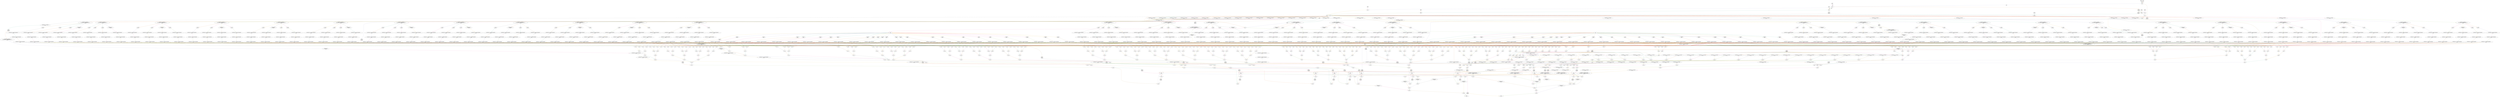 digraph convolutionKernel00_coalesced{
	NodeConstantDouble0 [shape=box, label="1.0\nID: 0"];
	NodeConstantDouble1 [shape=box, label="1.0\nID: 1"];
	NodeCounterV12 [shape=hexagon, label="cnt\nID: 2"];
	NodeConstantDouble3 [shape=box, label="4.0\nID: 3"];
	NodeCounterV14 [shape=hexagon, label="cnt\nID: 4"];
	NodeConstantDouble5 [shape=box, label="1.0\nID: 5"];
	NodeCounterV16 [shape=hexagon, label="cnt\nID: 6"];
	NodeFIFO1712 [shape=plaintext, label=<<TABLE BORDER="0" CELLSPACING="0" CELLBORDER="1"> <TR><TD></TD></TR><TR><TD>5</TD></TR><TR><TD>ID: 1712</TD></TR> <TR><TD></TD></TR> </TABLE>>];
	NodeConstantDouble125 [shape=box, label="0.0\nID: 125"];
	NodeEq126 [label="==\nID: 126"];
	NodeFIFO1713 [shape=plaintext, label=<<TABLE BORDER="0" CELLSPACING="0" CELLBORDER="1"> <TR><TD></TD></TR><TR><TD>4</TD></TR><TR><TD>ID: 1713</TD></TR> <TR><TD></TD></TR> </TABLE>>];
	NodeConstantDouble127 [shape=box, label="0.0\nID: 127"];
	NodeGt128 [label=">\nID: 128"];
	NodeConstantDouble129 [shape=box, label="0.0\nID: 129"];
	NodeEq130 [label="==\nID: 130"];
	NodeOr131 [label="|\nID: 131"];
	NodeAnd132 [label="&\nID: 132"];
	NodeFIFO1723 [shape=plaintext, label=<<TABLE BORDER="0" CELLSPACING="0" CELLBORDER="1"> <TR><TD></TD></TR><TR><TD>15</TD></TR><TR><TD>ID: 1723</TD></TR> <TR><TD></TD></TR> </TABLE>>];
	NodeFIFO1812 [shape=plaintext, label=<<TABLE BORDER="0" CELLSPACING="0" CELLBORDER="1"> <TR><TD></TD></TR><TR><TD>2</TD></TR><TR><TD>ID: 1812</TD></TR> <TR><TD></TD></TR> </TABLE>>];
	NodeFIFO1810 [shape=plaintext, label=<<TABLE BORDER="0" CELLSPACING="0" CELLBORDER="1"> <TR><TD></TD></TR><TR><TD>1</TD></TR><TR><TD>ID: 1810</TD></TR> <TR><TD></TD></TR> </TABLE>>];
	NodeAdd133 [label="+\nID: 133"];
	NodeCast788 [label="{HWOffsetFix:2, 0, UNSIGNED}\nID: 788"];
	NodeFIFO1718 [shape=plaintext, label=<<TABLE BORDER="0" CELLSPACING="0" CELLBORDER="1"> <TR><TD></TD></TR><TR><TD>5</TD></TR><TR><TD>ID: 1718</TD></TR> <TR><TD></TD></TR> </TABLE>>];
	NodeMappedRom1469 [label="MappedRom 'mappedRom34':\n{HWOffsetFix:64, 0, TWOSCOMPLEMENT} x 4\nID: 1469"];
	NodeReinterpret1677 [label="<{HWRawBits:64}>\nID: 1677"];
	NodeReinterpret791 [label="<{HWOffsetFix:64, 0, TWOSCOMPLEMENT}>\nID: 791"];
	NodeCast792 [label="{HWOffsetFix:24, -8, TWOSCOMPLEMENT}\nID: 792"];
	NodeCast793 [label="{HWOffsetFix:32, -24, TWOSCOMPLEMENT}\nID: 793"];
	NodeConstantDouble7 [shape=box, label="0.0\nID: 7"];
	NodeEq8 [label="==\nID: 8"];
	NodeConstantDouble9 [shape=box, label="1.0\nID: 9"];
	NodeLt10 [label="<\nID: 10"];
	NodeAnd11 [label="&\nID: 11"];
	NodeFIFO1719 [shape=plaintext, label=<<TABLE BORDER="0" CELLSPACING="0" CELLBORDER="1"> <TR><TD></TD></TR><TR><TD>1</TD></TR><TR><TD>ID: 1719</TD></TR> <TR><TD></TD></TR> </TABLE>>];
	NodeConstantDouble12 [shape=box, label="0.0\nID: 12"];
	NodeEq13 [label="==\nID: 13"];
	NodeAnd14 [label="&\nID: 14"];
	NodeInput18 [shape=invhouse, label="x01\nID: 18"];
	NodeSlice67 [label="[799:768]\nID: 67"];
	NodeFIFO1720 [shape=plaintext, label=<<TABLE BORDER="0" CELLSPACING="0" CELLBORDER="1"> <TR><TD></TD></TR><TR><TD>5</TD></TR><TR><TD>ID: 1720</TD></TR> <TR><TD></TD></TR> </TABLE>>];
	NodeReinterpret68 [label="<{HWOffsetFix:32, -24, TWOSCOMPLEMENT}>\nID: 68"];
	NodeMul1210 [label="*\nID: 1210"];
	NodeCast746 [label="{HWOffsetFix:2, 0, UNSIGNED}\nID: 746"];
	NodeMappedRom1467 [label="MappedRom 'mappedRom32':\n{HWOffsetFix:64, 0, TWOSCOMPLEMENT} x 4\nID: 1467"];
	NodeReinterpret1678 [label="<{HWRawBits:64}>\nID: 1678"];
	NodeReinterpret749 [label="<{HWOffsetFix:64, 0, TWOSCOMPLEMENT}>\nID: 749"];
	NodeCast750 [label="{HWOffsetFix:24, -8, TWOSCOMPLEMENT}\nID: 750"];
	NodeCast751 [label="{HWOffsetFix:32, -24, TWOSCOMPLEMENT}\nID: 751"];
	NodeSlice51 [label="[543:512]\nID: 51"];
	NodeReinterpret52 [label="<{HWOffsetFix:32, -24, TWOSCOMPLEMENT}>\nID: 52"];
	NodeMul1202 [label="*\nID: 1202"];
	NodeShift1484 [label="<< 16\nID: 1484"];
	NodeReinterpret754 [label="<{HWOffsetFix:64, 0, TWOSCOMPLEMENT}>\nID: 754"];
	NodeCast755 [label="{HWOffsetFix:24, -8, TWOSCOMPLEMENT}\nID: 755"];
	NodeCast756 [label="{HWOffsetFix:32, -24, TWOSCOMPLEMENT}\nID: 756"];
	NodeSlice53 [label="[575:544]\nID: 53"];
	NodeReinterpret54 [label="<{HWOffsetFix:32, -24, TWOSCOMPLEMENT}>\nID: 54"];
	NodeMul1203 [label="*\nID: 1203"];
	NodeAdd1219 [label="+\nID: 1219"];
	NodeShift1485 [label="<< 32\nID: 1485"];
	NodeReinterpret759 [label="<{HWOffsetFix:64, 0, TWOSCOMPLEMENT}>\nID: 759"];
	NodeCast760 [label="{HWOffsetFix:24, -8, TWOSCOMPLEMENT}\nID: 760"];
	NodeCast761 [label="{HWOffsetFix:32, -24, TWOSCOMPLEMENT}\nID: 761"];
	NodeSlice55 [label="[607:576]\nID: 55"];
	NodeReinterpret56 [label="<{HWOffsetFix:32, -24, TWOSCOMPLEMENT}>\nID: 56"];
	NodeMul1204 [label="*\nID: 1204"];
	NodeShift1486 [label="<< 48\nID: 1486"];
	NodeReinterpret764 [label="<{HWOffsetFix:64, 0, TWOSCOMPLEMENT}>\nID: 764"];
	NodeCast765 [label="{HWOffsetFix:24, -8, TWOSCOMPLEMENT}\nID: 765"];
	NodeCast766 [label="{HWOffsetFix:32, -24, TWOSCOMPLEMENT}\nID: 766"];
	NodeSlice57 [label="[639:608]\nID: 57"];
	NodeReinterpret58 [label="<{HWOffsetFix:32, -24, TWOSCOMPLEMENT}>\nID: 58"];
	NodeMul1205 [label="*\nID: 1205"];
	NodeAdd1220 [label="+\nID: 1220"];
	NodeAdd1227 [label="+\nID: 1227"];
	NodeCast767 [label="{HWOffsetFix:2, 0, UNSIGNED}\nID: 767"];
	NodeMappedRom1468 [label="MappedRom 'mappedRom33':\n{HWOffsetFix:64, 0, TWOSCOMPLEMENT} x 4\nID: 1468"];
	NodeReinterpret1679 [label="<{HWRawBits:64}>\nID: 1679"];
	NodeReinterpret770 [label="<{HWOffsetFix:64, 0, TWOSCOMPLEMENT}>\nID: 770"];
	NodeCast771 [label="{HWOffsetFix:24, -8, TWOSCOMPLEMENT}\nID: 771"];
	NodeCast772 [label="{HWOffsetFix:32, -24, TWOSCOMPLEMENT}\nID: 772"];
	NodeSlice59 [label="[671:640]\nID: 59"];
	NodeReinterpret60 [label="<{HWOffsetFix:32, -24, TWOSCOMPLEMENT}>\nID: 60"];
	NodeMul1206 [label="*\nID: 1206"];
	NodeShift1488 [label="<< 16\nID: 1488"];
	NodeReinterpret775 [label="<{HWOffsetFix:64, 0, TWOSCOMPLEMENT}>\nID: 775"];
	NodeCast776 [label="{HWOffsetFix:24, -8, TWOSCOMPLEMENT}\nID: 776"];
	NodeCast777 [label="{HWOffsetFix:32, -24, TWOSCOMPLEMENT}\nID: 777"];
	NodeSlice61 [label="[703:672]\nID: 61"];
	NodeReinterpret62 [label="<{HWOffsetFix:32, -24, TWOSCOMPLEMENT}>\nID: 62"];
	NodeMul1207 [label="*\nID: 1207"];
	NodeAdd1221 [label="+\nID: 1221"];
	NodeShift1489 [label="<< 32\nID: 1489"];
	NodeReinterpret780 [label="<{HWOffsetFix:64, 0, TWOSCOMPLEMENT}>\nID: 780"];
	NodeCast781 [label="{HWOffsetFix:24, -8, TWOSCOMPLEMENT}\nID: 781"];
	NodeCast782 [label="{HWOffsetFix:32, -24, TWOSCOMPLEMENT}\nID: 782"];
	NodeSlice63 [label="[735:704]\nID: 63"];
	NodeReinterpret64 [label="<{HWOffsetFix:32, -24, TWOSCOMPLEMENT}>\nID: 64"];
	NodeMul1208 [label="*\nID: 1208"];
	NodeShift1490 [label="<< 48\nID: 1490"];
	NodeReinterpret785 [label="<{HWOffsetFix:64, 0, TWOSCOMPLEMENT}>\nID: 785"];
	NodeCast786 [label="{HWOffsetFix:24, -8, TWOSCOMPLEMENT}\nID: 786"];
	NodeCast787 [label="{HWOffsetFix:32, -24, TWOSCOMPLEMENT}\nID: 787"];
	NodeSlice65 [label="[767:736]\nID: 65"];
	NodeReinterpret66 [label="<{HWOffsetFix:32, -24, TWOSCOMPLEMENT}>\nID: 66"];
	NodeMul1209 [label="*\nID: 1209"];
	NodeAdd1222 [label="+\nID: 1222"];
	NodeAdd1228 [label="+\nID: 1228"];
	NodeAdd1231 [label="+\nID: 1231"];
	NodeFIFO1721 [shape=plaintext, label=<<TABLE BORDER="0" CELLSPACING="0" CELLBORDER="1"> <TR><TD></TD></TR><TR><TD>1</TD></TR><TR><TD>ID: 1721</TD></TR> <TR><TD></TD></TR> </TABLE>>];
	NodeCast662 [label="{HWOffsetFix:2, 0, UNSIGNED}\nID: 662"];
	NodeMappedRom1463 [label="MappedRom 'mappedRom28':\n{HWOffsetFix:64, 0, TWOSCOMPLEMENT} x 4\nID: 1463"];
	NodeReinterpret1680 [label="<{HWRawBits:64}>\nID: 1680"];
	NodeReinterpret665 [label="<{HWOffsetFix:64, 0, TWOSCOMPLEMENT}>\nID: 665"];
	NodeCast666 [label="{HWOffsetFix:24, -8, TWOSCOMPLEMENT}\nID: 666"];
	NodeCast667 [label="{HWOffsetFix:32, -24, TWOSCOMPLEMENT}\nID: 667"];
	NodeSlice19 [label="[31:0]\nID: 19"];
	NodeReinterpret20 [label="<{HWOffsetFix:32, -24, TWOSCOMPLEMENT}>\nID: 20"];
	NodeMul1186 [label="*\nID: 1186"];
	NodeShift1492 [label="<< 16\nID: 1492"];
	NodeReinterpret670 [label="<{HWOffsetFix:64, 0, TWOSCOMPLEMENT}>\nID: 670"];
	NodeCast671 [label="{HWOffsetFix:24, -8, TWOSCOMPLEMENT}\nID: 671"];
	NodeCast672 [label="{HWOffsetFix:32, -24, TWOSCOMPLEMENT}\nID: 672"];
	NodeSlice21 [label="[63:32]\nID: 21"];
	NodeReinterpret22 [label="<{HWOffsetFix:32, -24, TWOSCOMPLEMENT}>\nID: 22"];
	NodeMul1187 [label="*\nID: 1187"];
	NodeAdd1211 [label="+\nID: 1211"];
	NodeShift1493 [label="<< 32\nID: 1493"];
	NodeReinterpret675 [label="<{HWOffsetFix:64, 0, TWOSCOMPLEMENT}>\nID: 675"];
	NodeCast676 [label="{HWOffsetFix:24, -8, TWOSCOMPLEMENT}\nID: 676"];
	NodeCast677 [label="{HWOffsetFix:32, -24, TWOSCOMPLEMENT}\nID: 677"];
	NodeSlice23 [label="[95:64]\nID: 23"];
	NodeReinterpret24 [label="<{HWOffsetFix:32, -24, TWOSCOMPLEMENT}>\nID: 24"];
	NodeMul1188 [label="*\nID: 1188"];
	NodeShift1494 [label="<< 48\nID: 1494"];
	NodeReinterpret680 [label="<{HWOffsetFix:64, 0, TWOSCOMPLEMENT}>\nID: 680"];
	NodeCast681 [label="{HWOffsetFix:24, -8, TWOSCOMPLEMENT}\nID: 681"];
	NodeCast682 [label="{HWOffsetFix:32, -24, TWOSCOMPLEMENT}\nID: 682"];
	NodeSlice25 [label="[127:96]\nID: 25"];
	NodeReinterpret26 [label="<{HWOffsetFix:32, -24, TWOSCOMPLEMENT}>\nID: 26"];
	NodeMul1189 [label="*\nID: 1189"];
	NodeAdd1212 [label="+\nID: 1212"];
	NodeAdd1223 [label="+\nID: 1223"];
	NodeCast683 [label="{HWOffsetFix:2, 0, UNSIGNED}\nID: 683"];
	NodeMappedRom1464 [label="MappedRom 'mappedRom29':\n{HWOffsetFix:64, 0, TWOSCOMPLEMENT} x 4\nID: 1464"];
	NodeReinterpret1681 [label="<{HWRawBits:64}>\nID: 1681"];
	NodeReinterpret686 [label="<{HWOffsetFix:64, 0, TWOSCOMPLEMENT}>\nID: 686"];
	NodeCast687 [label="{HWOffsetFix:24, -8, TWOSCOMPLEMENT}\nID: 687"];
	NodeCast688 [label="{HWOffsetFix:32, -24, TWOSCOMPLEMENT}\nID: 688"];
	NodeSlice27 [label="[159:128]\nID: 27"];
	NodeReinterpret28 [label="<{HWOffsetFix:32, -24, TWOSCOMPLEMENT}>\nID: 28"];
	NodeMul1190 [label="*\nID: 1190"];
	NodeShift1496 [label="<< 16\nID: 1496"];
	NodeReinterpret691 [label="<{HWOffsetFix:64, 0, TWOSCOMPLEMENT}>\nID: 691"];
	NodeCast692 [label="{HWOffsetFix:24, -8, TWOSCOMPLEMENT}\nID: 692"];
	NodeCast693 [label="{HWOffsetFix:32, -24, TWOSCOMPLEMENT}\nID: 693"];
	NodeSlice29 [label="[191:160]\nID: 29"];
	NodeReinterpret30 [label="<{HWOffsetFix:32, -24, TWOSCOMPLEMENT}>\nID: 30"];
	NodeMul1191 [label="*\nID: 1191"];
	NodeAdd1213 [label="+\nID: 1213"];
	NodeShift1497 [label="<< 32\nID: 1497"];
	NodeReinterpret696 [label="<{HWOffsetFix:64, 0, TWOSCOMPLEMENT}>\nID: 696"];
	NodeCast697 [label="{HWOffsetFix:24, -8, TWOSCOMPLEMENT}\nID: 697"];
	NodeCast698 [label="{HWOffsetFix:32, -24, TWOSCOMPLEMENT}\nID: 698"];
	NodeSlice31 [label="[223:192]\nID: 31"];
	NodeReinterpret32 [label="<{HWOffsetFix:32, -24, TWOSCOMPLEMENT}>\nID: 32"];
	NodeMul1192 [label="*\nID: 1192"];
	NodeShift1498 [label="<< 48\nID: 1498"];
	NodeReinterpret701 [label="<{HWOffsetFix:64, 0, TWOSCOMPLEMENT}>\nID: 701"];
	NodeCast702 [label="{HWOffsetFix:24, -8, TWOSCOMPLEMENT}\nID: 702"];
	NodeCast703 [label="{HWOffsetFix:32, -24, TWOSCOMPLEMENT}\nID: 703"];
	NodeSlice33 [label="[255:224]\nID: 33"];
	NodeReinterpret34 [label="<{HWOffsetFix:32, -24, TWOSCOMPLEMENT}>\nID: 34"];
	NodeMul1193 [label="*\nID: 1193"];
	NodeAdd1214 [label="+\nID: 1214"];
	NodeAdd1224 [label="+\nID: 1224"];
	NodeAdd1229 [label="+\nID: 1229"];
	NodeCast704 [label="{HWOffsetFix:2, 0, UNSIGNED}\nID: 704"];
	NodeMappedRom1465 [label="MappedRom 'mappedRom30':\n{HWOffsetFix:64, 0, TWOSCOMPLEMENT} x 4\nID: 1465"];
	NodeReinterpret1682 [label="<{HWRawBits:64}>\nID: 1682"];
	NodeReinterpret707 [label="<{HWOffsetFix:64, 0, TWOSCOMPLEMENT}>\nID: 707"];
	NodeCast708 [label="{HWOffsetFix:24, -8, TWOSCOMPLEMENT}\nID: 708"];
	NodeCast709 [label="{HWOffsetFix:32, -24, TWOSCOMPLEMENT}\nID: 709"];
	NodeSlice35 [label="[287:256]\nID: 35"];
	NodeReinterpret36 [label="<{HWOffsetFix:32, -24, TWOSCOMPLEMENT}>\nID: 36"];
	NodeMul1194 [label="*\nID: 1194"];
	NodeShift1500 [label="<< 16\nID: 1500"];
	NodeReinterpret712 [label="<{HWOffsetFix:64, 0, TWOSCOMPLEMENT}>\nID: 712"];
	NodeCast713 [label="{HWOffsetFix:24, -8, TWOSCOMPLEMENT}\nID: 713"];
	NodeCast714 [label="{HWOffsetFix:32, -24, TWOSCOMPLEMENT}\nID: 714"];
	NodeSlice37 [label="[319:288]\nID: 37"];
	NodeReinterpret38 [label="<{HWOffsetFix:32, -24, TWOSCOMPLEMENT}>\nID: 38"];
	NodeMul1195 [label="*\nID: 1195"];
	NodeAdd1215 [label="+\nID: 1215"];
	NodeShift1501 [label="<< 32\nID: 1501"];
	NodeReinterpret717 [label="<{HWOffsetFix:64, 0, TWOSCOMPLEMENT}>\nID: 717"];
	NodeCast718 [label="{HWOffsetFix:24, -8, TWOSCOMPLEMENT}\nID: 718"];
	NodeCast719 [label="{HWOffsetFix:32, -24, TWOSCOMPLEMENT}\nID: 719"];
	NodeSlice39 [label="[351:320]\nID: 39"];
	NodeReinterpret40 [label="<{HWOffsetFix:32, -24, TWOSCOMPLEMENT}>\nID: 40"];
	NodeMul1196 [label="*\nID: 1196"];
	NodeShift1502 [label="<< 48\nID: 1502"];
	NodeReinterpret722 [label="<{HWOffsetFix:64, 0, TWOSCOMPLEMENT}>\nID: 722"];
	NodeCast723 [label="{HWOffsetFix:24, -8, TWOSCOMPLEMENT}\nID: 723"];
	NodeCast724 [label="{HWOffsetFix:32, -24, TWOSCOMPLEMENT}\nID: 724"];
	NodeSlice41 [label="[383:352]\nID: 41"];
	NodeReinterpret42 [label="<{HWOffsetFix:32, -24, TWOSCOMPLEMENT}>\nID: 42"];
	NodeMul1197 [label="*\nID: 1197"];
	NodeAdd1216 [label="+\nID: 1216"];
	NodeAdd1225 [label="+\nID: 1225"];
	NodeCast725 [label="{HWOffsetFix:2, 0, UNSIGNED}\nID: 725"];
	NodeMappedRom1466 [label="MappedRom 'mappedRom31':\n{HWOffsetFix:64, 0, TWOSCOMPLEMENT} x 4\nID: 1466"];
	NodeReinterpret1683 [label="<{HWRawBits:64}>\nID: 1683"];
	NodeReinterpret728 [label="<{HWOffsetFix:64, 0, TWOSCOMPLEMENT}>\nID: 728"];
	NodeCast729 [label="{HWOffsetFix:24, -8, TWOSCOMPLEMENT}\nID: 729"];
	NodeCast730 [label="{HWOffsetFix:32, -24, TWOSCOMPLEMENT}\nID: 730"];
	NodeSlice43 [label="[415:384]\nID: 43"];
	NodeReinterpret44 [label="<{HWOffsetFix:32, -24, TWOSCOMPLEMENT}>\nID: 44"];
	NodeMul1198 [label="*\nID: 1198"];
	NodeShift1504 [label="<< 16\nID: 1504"];
	NodeReinterpret733 [label="<{HWOffsetFix:64, 0, TWOSCOMPLEMENT}>\nID: 733"];
	NodeCast734 [label="{HWOffsetFix:24, -8, TWOSCOMPLEMENT}\nID: 734"];
	NodeCast735 [label="{HWOffsetFix:32, -24, TWOSCOMPLEMENT}\nID: 735"];
	NodeSlice45 [label="[447:416]\nID: 45"];
	NodeReinterpret46 [label="<{HWOffsetFix:32, -24, TWOSCOMPLEMENT}>\nID: 46"];
	NodeMul1199 [label="*\nID: 1199"];
	NodeAdd1217 [label="+\nID: 1217"];
	NodeShift1505 [label="<< 32\nID: 1505"];
	NodeReinterpret738 [label="<{HWOffsetFix:64, 0, TWOSCOMPLEMENT}>\nID: 738"];
	NodeCast739 [label="{HWOffsetFix:24, -8, TWOSCOMPLEMENT}\nID: 739"];
	NodeCast740 [label="{HWOffsetFix:32, -24, TWOSCOMPLEMENT}\nID: 740"];
	NodeSlice47 [label="[479:448]\nID: 47"];
	NodeReinterpret48 [label="<{HWOffsetFix:32, -24, TWOSCOMPLEMENT}>\nID: 48"];
	NodeMul1200 [label="*\nID: 1200"];
	NodeShift1506 [label="<< 48\nID: 1506"];
	NodeReinterpret743 [label="<{HWOffsetFix:64, 0, TWOSCOMPLEMENT}>\nID: 743"];
	NodeCast744 [label="{HWOffsetFix:24, -8, TWOSCOMPLEMENT}\nID: 744"];
	NodeCast745 [label="{HWOffsetFix:32, -24, TWOSCOMPLEMENT}\nID: 745"];
	NodeSlice49 [label="[511:480]\nID: 49"];
	NodeReinterpret50 [label="<{HWOffsetFix:32, -24, TWOSCOMPLEMENT}>\nID: 50"];
	NodeMul1201 [label="*\nID: 1201"];
	NodeAdd1218 [label="+\nID: 1218"];
	NodeAdd1226 [label="+\nID: 1226"];
	NodeAdd1230 [label="+\nID: 1230"];
	NodeAdd1232 [label="+\nID: 1232"];
	NodeAdd1233 [label="+\nID: 1233"];
	NodeAdd1234 [label="+\nID: 1234"];
	NodeStreamOffset1391 [shape=diamond, label="-5\nID: 1391"];
	NodeFIFO1722 [shape=plaintext, label=<<TABLE BORDER="0" CELLSPACING="0" CELLBORDER="1"> <TR><TD></TD></TR><TR><TD>3</TD></TR><TR><TD>ID: 1722</TD></TR> <TR><TD></TD></TR> </TABLE>>];
	NodeAdd1388 [label="+\nID: 1388"];
	NodeFIFO1724 [shape=plaintext, label=<<TABLE BORDER="0" CELLSPACING="0" CELLBORDER="1"> <TR><TD></TD></TR><TR><TD>1</TD></TR><TR><TD>ID: 1724</TD></TR> <TR><TD></TD></TR> </TABLE>>];
	NodeMux1389 [shape=invtrapezium, label="MUX\nID: 1389", height=0.5];
	NodeFIFO1811 [shape=plaintext, label=<<TABLE BORDER="0" CELLSPACING="0" CELLBORDER="1"> <TR><TD></TD></TR><TR><TD>13</TD></TR><TR><TD>ID: 1811</TD></TR> <TR><TD></TD></TR> </TABLE>>];
	NodeReinterpret1507 [label="<{HWOffsetFix:16, 2, UNSIGNED}>\nID: 1507"];
	NodeAdd1508 [label="+\nID: 1508"];
	NodeCast1509 [label="{HWOffsetFix:16, 0, UNSIGNED}\nID: 1509"];
	NodeFIFO1809 [shape=plaintext, label=<<TABLE BORDER="0" CELLSPACING="0" CELLBORDER="1"> <TR><TD></TD></TR><TR><TD>17</TD></TR><TR><TD>ID: 1809</TD></TR> <TR><TD></TD></TR> </TABLE>>];
	NodeReinterpret1510 [label="<{HWOffsetFix:16, 2, UNSIGNED}>\nID: 1510"];
	NodeReinterpret1511 [label="<{HWOffsetFix:16, 4, UNSIGNED}>\nID: 1511"];
	NodeAdd1512 [label="+\nID: 1512"];
	NodeCast1513 [label="{HWOffsetFix:16, 0, UNSIGNED}\nID: 1513"];
	NodeAdd1384 [label="+\nID: 1384"];
	NodeConstantDouble1385 [shape=box, label="4.0\nID: 1385"];
	NodeAdd1386 [label="+\nID: 1386"];
	NodeCast1387 [label="{HWOffsetFix:5, 0, UNSIGNED}\nID: 1387"];
	NodeReinterpret1514 [label="<{HWOffsetFix:16, 2, UNSIGNED}>\nID: 1514"];
	NodeAdd1515 [label="+\nID: 1515"];
	NodeCast1516 [label="{HWOffsetFix:16, 0, UNSIGNED}\nID: 1516"];
	NodeReinterpret1517 [label="<{HWOffsetFix:16, 2, UNSIGNED}>\nID: 1517"];
	NodeReinterpret1518 [label="<{HWOffsetFix:16, 4, UNSIGNED}>\nID: 1518"];
	NodeAdd1519 [label="+\nID: 1519"];
	NodeCast1520 [label="{HWOffsetFix:16, 0, UNSIGNED}\nID: 1520"];
	NodeAdd1396 [label="+\nID: 1396"];
	NodeConstantDouble1397 [shape=box, label="4.0\nID: 1397"];
	NodeAdd1398 [label="+\nID: 1398"];
	NodeCast1399 [label="{HWOffsetFix:5, 0, UNSIGNED}\nID: 1399"];
	NodeMappedRom1434 [label="MappedRom 'replicated_mem_4_bias':\n{HWOffsetFix:32, -24, TWOSCOMPLEMENT} x 20\nID: 1434"];
	NodeAdd1390 [label="+\nID: 1390"];
	NodeReinterpret1415 [label="<{HWRawBits:32}>\nID: 1415"];
	NodeCast656 [label="{HWOffsetFix:2, 0, UNSIGNED}\nID: 656"];
	NodeFIFO1733 [shape=plaintext, label=<<TABLE BORDER="0" CELLSPACING="0" CELLBORDER="1"> <TR><TD></TD></TR><TR><TD>5</TD></TR><TR><TD>ID: 1733</TD></TR> <TR><TD></TD></TR> </TABLE>>];
	NodeMappedRom1462 [label="MappedRom 'mappedRom27':\n{HWOffsetFix:64, 0, TWOSCOMPLEMENT} x 4\nID: 1462"];
	NodeReinterpret1684 [label="<{HWRawBits:64}>\nID: 1684"];
	NodeReinterpret659 [label="<{HWOffsetFix:64, 0, TWOSCOMPLEMENT}>\nID: 659"];
	NodeCast660 [label="{HWOffsetFix:24, -8, TWOSCOMPLEMENT}\nID: 660"];
	NodeCast661 [label="{HWOffsetFix:32, -24, TWOSCOMPLEMENT}\nID: 661"];
	NodeMul1112 [label="*\nID: 1112"];
	NodeCast614 [label="{HWOffsetFix:2, 0, UNSIGNED}\nID: 614"];
	NodeMappedRom1460 [label="MappedRom 'mappedRom25':\n{HWOffsetFix:64, 0, TWOSCOMPLEMENT} x 4\nID: 1460"];
	NodeReinterpret1685 [label="<{HWRawBits:64}>\nID: 1685"];
	NodeReinterpret617 [label="<{HWOffsetFix:64, 0, TWOSCOMPLEMENT}>\nID: 617"];
	NodeCast618 [label="{HWOffsetFix:24, -8, TWOSCOMPLEMENT}\nID: 618"];
	NodeCast619 [label="{HWOffsetFix:32, -24, TWOSCOMPLEMENT}\nID: 619"];
	NodeMul1104 [label="*\nID: 1104"];
	NodeShift1523 [label="<< 16\nID: 1523"];
	NodeReinterpret622 [label="<{HWOffsetFix:64, 0, TWOSCOMPLEMENT}>\nID: 622"];
	NodeCast623 [label="{HWOffsetFix:24, -8, TWOSCOMPLEMENT}\nID: 623"];
	NodeCast624 [label="{HWOffsetFix:32, -24, TWOSCOMPLEMENT}\nID: 624"];
	NodeMul1105 [label="*\nID: 1105"];
	NodeAdd1121 [label="+\nID: 1121"];
	NodeShift1524 [label="<< 32\nID: 1524"];
	NodeReinterpret627 [label="<{HWOffsetFix:64, 0, TWOSCOMPLEMENT}>\nID: 627"];
	NodeCast628 [label="{HWOffsetFix:24, -8, TWOSCOMPLEMENT}\nID: 628"];
	NodeCast629 [label="{HWOffsetFix:32, -24, TWOSCOMPLEMENT}\nID: 629"];
	NodeMul1106 [label="*\nID: 1106"];
	NodeShift1525 [label="<< 48\nID: 1525"];
	NodeReinterpret632 [label="<{HWOffsetFix:64, 0, TWOSCOMPLEMENT}>\nID: 632"];
	NodeCast633 [label="{HWOffsetFix:24, -8, TWOSCOMPLEMENT}\nID: 633"];
	NodeCast634 [label="{HWOffsetFix:32, -24, TWOSCOMPLEMENT}\nID: 634"];
	NodeMul1107 [label="*\nID: 1107"];
	NodeAdd1122 [label="+\nID: 1122"];
	NodeAdd1129 [label="+\nID: 1129"];
	NodeCast635 [label="{HWOffsetFix:2, 0, UNSIGNED}\nID: 635"];
	NodeMappedRom1461 [label="MappedRom 'mappedRom26':\n{HWOffsetFix:64, 0, TWOSCOMPLEMENT} x 4\nID: 1461"];
	NodeReinterpret1686 [label="<{HWRawBits:64}>\nID: 1686"];
	NodeReinterpret638 [label="<{HWOffsetFix:64, 0, TWOSCOMPLEMENT}>\nID: 638"];
	NodeCast639 [label="{HWOffsetFix:24, -8, TWOSCOMPLEMENT}\nID: 639"];
	NodeCast640 [label="{HWOffsetFix:32, -24, TWOSCOMPLEMENT}\nID: 640"];
	NodeMul1108 [label="*\nID: 1108"];
	NodeShift1527 [label="<< 16\nID: 1527"];
	NodeReinterpret643 [label="<{HWOffsetFix:64, 0, TWOSCOMPLEMENT}>\nID: 643"];
	NodeCast644 [label="{HWOffsetFix:24, -8, TWOSCOMPLEMENT}\nID: 644"];
	NodeCast645 [label="{HWOffsetFix:32, -24, TWOSCOMPLEMENT}\nID: 645"];
	NodeMul1109 [label="*\nID: 1109"];
	NodeAdd1123 [label="+\nID: 1123"];
	NodeShift1528 [label="<< 32\nID: 1528"];
	NodeReinterpret648 [label="<{HWOffsetFix:64, 0, TWOSCOMPLEMENT}>\nID: 648"];
	NodeCast649 [label="{HWOffsetFix:24, -8, TWOSCOMPLEMENT}\nID: 649"];
	NodeCast650 [label="{HWOffsetFix:32, -24, TWOSCOMPLEMENT}\nID: 650"];
	NodeMul1110 [label="*\nID: 1110"];
	NodeShift1529 [label="<< 48\nID: 1529"];
	NodeReinterpret653 [label="<{HWOffsetFix:64, 0, TWOSCOMPLEMENT}>\nID: 653"];
	NodeCast654 [label="{HWOffsetFix:24, -8, TWOSCOMPLEMENT}\nID: 654"];
	NodeCast655 [label="{HWOffsetFix:32, -24, TWOSCOMPLEMENT}\nID: 655"];
	NodeMul1111 [label="*\nID: 1111"];
	NodeAdd1124 [label="+\nID: 1124"];
	NodeAdd1130 [label="+\nID: 1130"];
	NodeAdd1133 [label="+\nID: 1133"];
	NodeFIFO1734 [shape=plaintext, label=<<TABLE BORDER="0" CELLSPACING="0" CELLBORDER="1"> <TR><TD></TD></TR><TR><TD>1</TD></TR><TR><TD>ID: 1734</TD></TR> <TR><TD></TD></TR> </TABLE>>];
	NodeCast530 [label="{HWOffsetFix:2, 0, UNSIGNED}\nID: 530"];
	NodeMappedRom1456 [label="MappedRom 'mappedRom21':\n{HWOffsetFix:64, 0, TWOSCOMPLEMENT} x 4\nID: 1456"];
	NodeReinterpret1687 [label="<{HWRawBits:64}>\nID: 1687"];
	NodeReinterpret533 [label="<{HWOffsetFix:64, 0, TWOSCOMPLEMENT}>\nID: 533"];
	NodeCast534 [label="{HWOffsetFix:24, -8, TWOSCOMPLEMENT}\nID: 534"];
	NodeCast535 [label="{HWOffsetFix:32, -24, TWOSCOMPLEMENT}\nID: 535"];
	NodeMul1088 [label="*\nID: 1088"];
	NodeShift1531 [label="<< 16\nID: 1531"];
	NodeReinterpret538 [label="<{HWOffsetFix:64, 0, TWOSCOMPLEMENT}>\nID: 538"];
	NodeCast539 [label="{HWOffsetFix:24, -8, TWOSCOMPLEMENT}\nID: 539"];
	NodeCast540 [label="{HWOffsetFix:32, -24, TWOSCOMPLEMENT}\nID: 540"];
	NodeMul1089 [label="*\nID: 1089"];
	NodeAdd1113 [label="+\nID: 1113"];
	NodeShift1532 [label="<< 32\nID: 1532"];
	NodeReinterpret543 [label="<{HWOffsetFix:64, 0, TWOSCOMPLEMENT}>\nID: 543"];
	NodeCast544 [label="{HWOffsetFix:24, -8, TWOSCOMPLEMENT}\nID: 544"];
	NodeCast545 [label="{HWOffsetFix:32, -24, TWOSCOMPLEMENT}\nID: 545"];
	NodeMul1090 [label="*\nID: 1090"];
	NodeShift1533 [label="<< 48\nID: 1533"];
	NodeReinterpret548 [label="<{HWOffsetFix:64, 0, TWOSCOMPLEMENT}>\nID: 548"];
	NodeCast549 [label="{HWOffsetFix:24, -8, TWOSCOMPLEMENT}\nID: 549"];
	NodeCast550 [label="{HWOffsetFix:32, -24, TWOSCOMPLEMENT}\nID: 550"];
	NodeMul1091 [label="*\nID: 1091"];
	NodeAdd1114 [label="+\nID: 1114"];
	NodeAdd1125 [label="+\nID: 1125"];
	NodeCast551 [label="{HWOffsetFix:2, 0, UNSIGNED}\nID: 551"];
	NodeMappedRom1457 [label="MappedRom 'mappedRom22':\n{HWOffsetFix:64, 0, TWOSCOMPLEMENT} x 4\nID: 1457"];
	NodeReinterpret1688 [label="<{HWRawBits:64}>\nID: 1688"];
	NodeReinterpret554 [label="<{HWOffsetFix:64, 0, TWOSCOMPLEMENT}>\nID: 554"];
	NodeCast555 [label="{HWOffsetFix:24, -8, TWOSCOMPLEMENT}\nID: 555"];
	NodeCast556 [label="{HWOffsetFix:32, -24, TWOSCOMPLEMENT}\nID: 556"];
	NodeMul1092 [label="*\nID: 1092"];
	NodeShift1535 [label="<< 16\nID: 1535"];
	NodeReinterpret559 [label="<{HWOffsetFix:64, 0, TWOSCOMPLEMENT}>\nID: 559"];
	NodeCast560 [label="{HWOffsetFix:24, -8, TWOSCOMPLEMENT}\nID: 560"];
	NodeCast561 [label="{HWOffsetFix:32, -24, TWOSCOMPLEMENT}\nID: 561"];
	NodeMul1093 [label="*\nID: 1093"];
	NodeAdd1115 [label="+\nID: 1115"];
	NodeShift1536 [label="<< 32\nID: 1536"];
	NodeReinterpret564 [label="<{HWOffsetFix:64, 0, TWOSCOMPLEMENT}>\nID: 564"];
	NodeCast565 [label="{HWOffsetFix:24, -8, TWOSCOMPLEMENT}\nID: 565"];
	NodeCast566 [label="{HWOffsetFix:32, -24, TWOSCOMPLEMENT}\nID: 566"];
	NodeMul1094 [label="*\nID: 1094"];
	NodeShift1537 [label="<< 48\nID: 1537"];
	NodeReinterpret569 [label="<{HWOffsetFix:64, 0, TWOSCOMPLEMENT}>\nID: 569"];
	NodeCast570 [label="{HWOffsetFix:24, -8, TWOSCOMPLEMENT}\nID: 570"];
	NodeCast571 [label="{HWOffsetFix:32, -24, TWOSCOMPLEMENT}\nID: 571"];
	NodeMul1095 [label="*\nID: 1095"];
	NodeAdd1116 [label="+\nID: 1116"];
	NodeAdd1126 [label="+\nID: 1126"];
	NodeAdd1131 [label="+\nID: 1131"];
	NodeCast572 [label="{HWOffsetFix:2, 0, UNSIGNED}\nID: 572"];
	NodeMappedRom1458 [label="MappedRom 'mappedRom23':\n{HWOffsetFix:64, 0, TWOSCOMPLEMENT} x 4\nID: 1458"];
	NodeReinterpret1689 [label="<{HWRawBits:64}>\nID: 1689"];
	NodeReinterpret575 [label="<{HWOffsetFix:64, 0, TWOSCOMPLEMENT}>\nID: 575"];
	NodeCast576 [label="{HWOffsetFix:24, -8, TWOSCOMPLEMENT}\nID: 576"];
	NodeCast577 [label="{HWOffsetFix:32, -24, TWOSCOMPLEMENT}\nID: 577"];
	NodeMul1096 [label="*\nID: 1096"];
	NodeShift1539 [label="<< 16\nID: 1539"];
	NodeReinterpret580 [label="<{HWOffsetFix:64, 0, TWOSCOMPLEMENT}>\nID: 580"];
	NodeCast581 [label="{HWOffsetFix:24, -8, TWOSCOMPLEMENT}\nID: 581"];
	NodeCast582 [label="{HWOffsetFix:32, -24, TWOSCOMPLEMENT}\nID: 582"];
	NodeMul1097 [label="*\nID: 1097"];
	NodeAdd1117 [label="+\nID: 1117"];
	NodeShift1540 [label="<< 32\nID: 1540"];
	NodeReinterpret585 [label="<{HWOffsetFix:64, 0, TWOSCOMPLEMENT}>\nID: 585"];
	NodeCast586 [label="{HWOffsetFix:24, -8, TWOSCOMPLEMENT}\nID: 586"];
	NodeCast587 [label="{HWOffsetFix:32, -24, TWOSCOMPLEMENT}\nID: 587"];
	NodeMul1098 [label="*\nID: 1098"];
	NodeShift1541 [label="<< 48\nID: 1541"];
	NodeReinterpret590 [label="<{HWOffsetFix:64, 0, TWOSCOMPLEMENT}>\nID: 590"];
	NodeCast591 [label="{HWOffsetFix:24, -8, TWOSCOMPLEMENT}\nID: 591"];
	NodeCast592 [label="{HWOffsetFix:32, -24, TWOSCOMPLEMENT}\nID: 592"];
	NodeMul1099 [label="*\nID: 1099"];
	NodeAdd1118 [label="+\nID: 1118"];
	NodeAdd1127 [label="+\nID: 1127"];
	NodeCast593 [label="{HWOffsetFix:2, 0, UNSIGNED}\nID: 593"];
	NodeMappedRom1459 [label="MappedRom 'mappedRom24':\n{HWOffsetFix:64, 0, TWOSCOMPLEMENT} x 4\nID: 1459"];
	NodeReinterpret1690 [label="<{HWRawBits:64}>\nID: 1690"];
	NodeReinterpret596 [label="<{HWOffsetFix:64, 0, TWOSCOMPLEMENT}>\nID: 596"];
	NodeCast597 [label="{HWOffsetFix:24, -8, TWOSCOMPLEMENT}\nID: 597"];
	NodeCast598 [label="{HWOffsetFix:32, -24, TWOSCOMPLEMENT}\nID: 598"];
	NodeMul1100 [label="*\nID: 1100"];
	NodeShift1543 [label="<< 16\nID: 1543"];
	NodeReinterpret601 [label="<{HWOffsetFix:64, 0, TWOSCOMPLEMENT}>\nID: 601"];
	NodeCast602 [label="{HWOffsetFix:24, -8, TWOSCOMPLEMENT}\nID: 602"];
	NodeCast603 [label="{HWOffsetFix:32, -24, TWOSCOMPLEMENT}\nID: 603"];
	NodeMul1101 [label="*\nID: 1101"];
	NodeAdd1119 [label="+\nID: 1119"];
	NodeShift1544 [label="<< 32\nID: 1544"];
	NodeReinterpret606 [label="<{HWOffsetFix:64, 0, TWOSCOMPLEMENT}>\nID: 606"];
	NodeCast607 [label="{HWOffsetFix:24, -8, TWOSCOMPLEMENT}\nID: 607"];
	NodeCast608 [label="{HWOffsetFix:32, -24, TWOSCOMPLEMENT}\nID: 608"];
	NodeMul1102 [label="*\nID: 1102"];
	NodeShift1545 [label="<< 48\nID: 1545"];
	NodeReinterpret611 [label="<{HWOffsetFix:64, 0, TWOSCOMPLEMENT}>\nID: 611"];
	NodeCast612 [label="{HWOffsetFix:24, -8, TWOSCOMPLEMENT}\nID: 612"];
	NodeCast613 [label="{HWOffsetFix:32, -24, TWOSCOMPLEMENT}\nID: 613"];
	NodeMul1103 [label="*\nID: 1103"];
	NodeAdd1120 [label="+\nID: 1120"];
	NodeAdd1128 [label="+\nID: 1128"];
	NodeAdd1132 [label="+\nID: 1132"];
	NodeAdd1134 [label="+\nID: 1134"];
	NodeAdd1135 [label="+\nID: 1135"];
	NodeAdd1136 [label="+\nID: 1136"];
	NodeStreamOffset1367 [shape=diamond, label="-5\nID: 1367"];
	NodeFIFO1735 [shape=plaintext, label=<<TABLE BORDER="0" CELLSPACING="0" CELLBORDER="1"> <TR><TD></TD></TR><TR><TD>3</TD></TR><TR><TD>ID: 1735</TD></TR> <TR><TD></TD></TR> </TABLE>>];
	NodeAdd1364 [label="+\nID: 1364"];
	NodeFIFO1737 [shape=plaintext, label=<<TABLE BORDER="0" CELLSPACING="0" CELLBORDER="1"> <TR><TD></TD></TR><TR><TD>1</TD></TR><TR><TD>ID: 1737</TD></TR> <TR><TD></TD></TR> </TABLE>>];
	NodeMux1365 [shape=invtrapezium, label="MUX\nID: 1365", height=0.5];
	NodeReinterpret1546 [label="<{HWOffsetFix:16, 2, UNSIGNED}>\nID: 1546"];
	NodeAdd1547 [label="+\nID: 1547"];
	NodeCast1548 [label="{HWOffsetFix:16, 0, UNSIGNED}\nID: 1548"];
	NodeReinterpret1549 [label="<{HWOffsetFix:16, 2, UNSIGNED}>\nID: 1549"];
	NodeReinterpret1550 [label="<{HWOffsetFix:16, 4, UNSIGNED}>\nID: 1550"];
	NodeAdd1551 [label="+\nID: 1551"];
	NodeCast1552 [label="{HWOffsetFix:16, 0, UNSIGNED}\nID: 1552"];
	NodeAdd1360 [label="+\nID: 1360"];
	NodeConstantDouble1361 [shape=box, label="3.0\nID: 1361"];
	NodeAdd1362 [label="+\nID: 1362"];
	NodeCast1363 [label="{HWOffsetFix:5, 0, UNSIGNED}\nID: 1363"];
	NodeReinterpret1553 [label="<{HWOffsetFix:16, 2, UNSIGNED}>\nID: 1553"];
	NodeAdd1554 [label="+\nID: 1554"];
	NodeCast1555 [label="{HWOffsetFix:16, 0, UNSIGNED}\nID: 1555"];
	NodeReinterpret1556 [label="<{HWOffsetFix:16, 2, UNSIGNED}>\nID: 1556"];
	NodeReinterpret1557 [label="<{HWOffsetFix:16, 4, UNSIGNED}>\nID: 1557"];
	NodeAdd1558 [label="+\nID: 1558"];
	NodeCast1559 [label="{HWOffsetFix:16, 0, UNSIGNED}\nID: 1559"];
	NodeAdd1372 [label="+\nID: 1372"];
	NodeConstantDouble1373 [shape=box, label="3.0\nID: 1373"];
	NodeAdd1374 [label="+\nID: 1374"];
	NodeCast1375 [label="{HWOffsetFix:5, 0, UNSIGNED}\nID: 1375"];
	NodeMappedRom1433 [label="MappedRom 'replicated_mem_3_bias':\n{HWOffsetFix:32, -24, TWOSCOMPLEMENT} x 20\nID: 1433"];
	NodeAdd1366 [label="+\nID: 1366"];
	NodeReinterpret1413 [label="<{HWRawBits:32}>\nID: 1413"];
	NodeCast524 [label="{HWOffsetFix:2, 0, UNSIGNED}\nID: 524"];
	NodeFIFO1746 [shape=plaintext, label=<<TABLE BORDER="0" CELLSPACING="0" CELLBORDER="1"> <TR><TD></TD></TR><TR><TD>5</TD></TR><TR><TD>ID: 1746</TD></TR> <TR><TD></TD></TR> </TABLE>>];
	NodeMappedRom1455 [label="MappedRom 'mappedRom20':\n{HWOffsetFix:64, 0, TWOSCOMPLEMENT} x 4\nID: 1455"];
	NodeReinterpret1691 [label="<{HWRawBits:64}>\nID: 1691"];
	NodeReinterpret527 [label="<{HWOffsetFix:64, 0, TWOSCOMPLEMENT}>\nID: 527"];
	NodeCast528 [label="{HWOffsetFix:24, -8, TWOSCOMPLEMENT}\nID: 528"];
	NodeCast529 [label="{HWOffsetFix:32, -24, TWOSCOMPLEMENT}\nID: 529"];
	NodeMul1014 [label="*\nID: 1014"];
	NodeCast482 [label="{HWOffsetFix:2, 0, UNSIGNED}\nID: 482"];
	NodeMappedRom1453 [label="MappedRom 'mappedRom18':\n{HWOffsetFix:64, 0, TWOSCOMPLEMENT} x 4\nID: 1453"];
	NodeReinterpret1692 [label="<{HWRawBits:64}>\nID: 1692"];
	NodeReinterpret485 [label="<{HWOffsetFix:64, 0, TWOSCOMPLEMENT}>\nID: 485"];
	NodeCast486 [label="{HWOffsetFix:24, -8, TWOSCOMPLEMENT}\nID: 486"];
	NodeCast487 [label="{HWOffsetFix:32, -24, TWOSCOMPLEMENT}\nID: 487"];
	NodeMul1006 [label="*\nID: 1006"];
	NodeShift1562 [label="<< 16\nID: 1562"];
	NodeReinterpret490 [label="<{HWOffsetFix:64, 0, TWOSCOMPLEMENT}>\nID: 490"];
	NodeCast491 [label="{HWOffsetFix:24, -8, TWOSCOMPLEMENT}\nID: 491"];
	NodeCast492 [label="{HWOffsetFix:32, -24, TWOSCOMPLEMENT}\nID: 492"];
	NodeMul1007 [label="*\nID: 1007"];
	NodeAdd1023 [label="+\nID: 1023"];
	NodeShift1563 [label="<< 32\nID: 1563"];
	NodeReinterpret495 [label="<{HWOffsetFix:64, 0, TWOSCOMPLEMENT}>\nID: 495"];
	NodeCast496 [label="{HWOffsetFix:24, -8, TWOSCOMPLEMENT}\nID: 496"];
	NodeCast497 [label="{HWOffsetFix:32, -24, TWOSCOMPLEMENT}\nID: 497"];
	NodeMul1008 [label="*\nID: 1008"];
	NodeShift1564 [label="<< 48\nID: 1564"];
	NodeReinterpret500 [label="<{HWOffsetFix:64, 0, TWOSCOMPLEMENT}>\nID: 500"];
	NodeCast501 [label="{HWOffsetFix:24, -8, TWOSCOMPLEMENT}\nID: 501"];
	NodeCast502 [label="{HWOffsetFix:32, -24, TWOSCOMPLEMENT}\nID: 502"];
	NodeMul1009 [label="*\nID: 1009"];
	NodeAdd1024 [label="+\nID: 1024"];
	NodeAdd1031 [label="+\nID: 1031"];
	NodeCast503 [label="{HWOffsetFix:2, 0, UNSIGNED}\nID: 503"];
	NodeMappedRom1454 [label="MappedRom 'mappedRom19':\n{HWOffsetFix:64, 0, TWOSCOMPLEMENT} x 4\nID: 1454"];
	NodeReinterpret1693 [label="<{HWRawBits:64}>\nID: 1693"];
	NodeReinterpret506 [label="<{HWOffsetFix:64, 0, TWOSCOMPLEMENT}>\nID: 506"];
	NodeCast507 [label="{HWOffsetFix:24, -8, TWOSCOMPLEMENT}\nID: 507"];
	NodeCast508 [label="{HWOffsetFix:32, -24, TWOSCOMPLEMENT}\nID: 508"];
	NodeMul1010 [label="*\nID: 1010"];
	NodeShift1566 [label="<< 16\nID: 1566"];
	NodeReinterpret511 [label="<{HWOffsetFix:64, 0, TWOSCOMPLEMENT}>\nID: 511"];
	NodeCast512 [label="{HWOffsetFix:24, -8, TWOSCOMPLEMENT}\nID: 512"];
	NodeCast513 [label="{HWOffsetFix:32, -24, TWOSCOMPLEMENT}\nID: 513"];
	NodeMul1011 [label="*\nID: 1011"];
	NodeAdd1025 [label="+\nID: 1025"];
	NodeShift1567 [label="<< 32\nID: 1567"];
	NodeReinterpret516 [label="<{HWOffsetFix:64, 0, TWOSCOMPLEMENT}>\nID: 516"];
	NodeCast517 [label="{HWOffsetFix:24, -8, TWOSCOMPLEMENT}\nID: 517"];
	NodeCast518 [label="{HWOffsetFix:32, -24, TWOSCOMPLEMENT}\nID: 518"];
	NodeMul1012 [label="*\nID: 1012"];
	NodeShift1568 [label="<< 48\nID: 1568"];
	NodeReinterpret521 [label="<{HWOffsetFix:64, 0, TWOSCOMPLEMENT}>\nID: 521"];
	NodeCast522 [label="{HWOffsetFix:24, -8, TWOSCOMPLEMENT}\nID: 522"];
	NodeCast523 [label="{HWOffsetFix:32, -24, TWOSCOMPLEMENT}\nID: 523"];
	NodeMul1013 [label="*\nID: 1013"];
	NodeAdd1026 [label="+\nID: 1026"];
	NodeAdd1032 [label="+\nID: 1032"];
	NodeAdd1035 [label="+\nID: 1035"];
	NodeFIFO1747 [shape=plaintext, label=<<TABLE BORDER="0" CELLSPACING="0" CELLBORDER="1"> <TR><TD></TD></TR><TR><TD>1</TD></TR><TR><TD>ID: 1747</TD></TR> <TR><TD></TD></TR> </TABLE>>];
	NodeCast398 [label="{HWOffsetFix:2, 0, UNSIGNED}\nID: 398"];
	NodeMappedRom1449 [label="MappedRom 'mappedRom14':\n{HWOffsetFix:64, 0, TWOSCOMPLEMENT} x 4\nID: 1449"];
	NodeReinterpret1694 [label="<{HWRawBits:64}>\nID: 1694"];
	NodeReinterpret401 [label="<{HWOffsetFix:64, 0, TWOSCOMPLEMENT}>\nID: 401"];
	NodeCast402 [label="{HWOffsetFix:24, -8, TWOSCOMPLEMENT}\nID: 402"];
	NodeCast403 [label="{HWOffsetFix:32, -24, TWOSCOMPLEMENT}\nID: 403"];
	NodeMul990 [label="*\nID: 990"];
	NodeShift1570 [label="<< 16\nID: 1570"];
	NodeReinterpret406 [label="<{HWOffsetFix:64, 0, TWOSCOMPLEMENT}>\nID: 406"];
	NodeCast407 [label="{HWOffsetFix:24, -8, TWOSCOMPLEMENT}\nID: 407"];
	NodeCast408 [label="{HWOffsetFix:32, -24, TWOSCOMPLEMENT}\nID: 408"];
	NodeMul991 [label="*\nID: 991"];
	NodeAdd1015 [label="+\nID: 1015"];
	NodeShift1571 [label="<< 32\nID: 1571"];
	NodeReinterpret411 [label="<{HWOffsetFix:64, 0, TWOSCOMPLEMENT}>\nID: 411"];
	NodeCast412 [label="{HWOffsetFix:24, -8, TWOSCOMPLEMENT}\nID: 412"];
	NodeCast413 [label="{HWOffsetFix:32, -24, TWOSCOMPLEMENT}\nID: 413"];
	NodeMul992 [label="*\nID: 992"];
	NodeShift1572 [label="<< 48\nID: 1572"];
	NodeReinterpret416 [label="<{HWOffsetFix:64, 0, TWOSCOMPLEMENT}>\nID: 416"];
	NodeCast417 [label="{HWOffsetFix:24, -8, TWOSCOMPLEMENT}\nID: 417"];
	NodeCast418 [label="{HWOffsetFix:32, -24, TWOSCOMPLEMENT}\nID: 418"];
	NodeMul993 [label="*\nID: 993"];
	NodeAdd1016 [label="+\nID: 1016"];
	NodeAdd1027 [label="+\nID: 1027"];
	NodeCast419 [label="{HWOffsetFix:2, 0, UNSIGNED}\nID: 419"];
	NodeMappedRom1450 [label="MappedRom 'mappedRom15':\n{HWOffsetFix:64, 0, TWOSCOMPLEMENT} x 4\nID: 1450"];
	NodeReinterpret1695 [label="<{HWRawBits:64}>\nID: 1695"];
	NodeReinterpret422 [label="<{HWOffsetFix:64, 0, TWOSCOMPLEMENT}>\nID: 422"];
	NodeCast423 [label="{HWOffsetFix:24, -8, TWOSCOMPLEMENT}\nID: 423"];
	NodeCast424 [label="{HWOffsetFix:32, -24, TWOSCOMPLEMENT}\nID: 424"];
	NodeMul994 [label="*\nID: 994"];
	NodeShift1574 [label="<< 16\nID: 1574"];
	NodeReinterpret427 [label="<{HWOffsetFix:64, 0, TWOSCOMPLEMENT}>\nID: 427"];
	NodeCast428 [label="{HWOffsetFix:24, -8, TWOSCOMPLEMENT}\nID: 428"];
	NodeCast429 [label="{HWOffsetFix:32, -24, TWOSCOMPLEMENT}\nID: 429"];
	NodeMul995 [label="*\nID: 995"];
	NodeAdd1017 [label="+\nID: 1017"];
	NodeShift1575 [label="<< 32\nID: 1575"];
	NodeReinterpret432 [label="<{HWOffsetFix:64, 0, TWOSCOMPLEMENT}>\nID: 432"];
	NodeCast433 [label="{HWOffsetFix:24, -8, TWOSCOMPLEMENT}\nID: 433"];
	NodeCast434 [label="{HWOffsetFix:32, -24, TWOSCOMPLEMENT}\nID: 434"];
	NodeMul996 [label="*\nID: 996"];
	NodeShift1576 [label="<< 48\nID: 1576"];
	NodeReinterpret437 [label="<{HWOffsetFix:64, 0, TWOSCOMPLEMENT}>\nID: 437"];
	NodeCast438 [label="{HWOffsetFix:24, -8, TWOSCOMPLEMENT}\nID: 438"];
	NodeCast439 [label="{HWOffsetFix:32, -24, TWOSCOMPLEMENT}\nID: 439"];
	NodeMul997 [label="*\nID: 997"];
	NodeAdd1018 [label="+\nID: 1018"];
	NodeAdd1028 [label="+\nID: 1028"];
	NodeAdd1033 [label="+\nID: 1033"];
	NodeCast440 [label="{HWOffsetFix:2, 0, UNSIGNED}\nID: 440"];
	NodeMappedRom1451 [label="MappedRom 'mappedRom16':\n{HWOffsetFix:64, 0, TWOSCOMPLEMENT} x 4\nID: 1451"];
	NodeReinterpret1696 [label="<{HWRawBits:64}>\nID: 1696"];
	NodeReinterpret443 [label="<{HWOffsetFix:64, 0, TWOSCOMPLEMENT}>\nID: 443"];
	NodeCast444 [label="{HWOffsetFix:24, -8, TWOSCOMPLEMENT}\nID: 444"];
	NodeCast445 [label="{HWOffsetFix:32, -24, TWOSCOMPLEMENT}\nID: 445"];
	NodeMul998 [label="*\nID: 998"];
	NodeShift1578 [label="<< 16\nID: 1578"];
	NodeReinterpret448 [label="<{HWOffsetFix:64, 0, TWOSCOMPLEMENT}>\nID: 448"];
	NodeCast449 [label="{HWOffsetFix:24, -8, TWOSCOMPLEMENT}\nID: 449"];
	NodeCast450 [label="{HWOffsetFix:32, -24, TWOSCOMPLEMENT}\nID: 450"];
	NodeMul999 [label="*\nID: 999"];
	NodeAdd1019 [label="+\nID: 1019"];
	NodeShift1579 [label="<< 32\nID: 1579"];
	NodeReinterpret453 [label="<{HWOffsetFix:64, 0, TWOSCOMPLEMENT}>\nID: 453"];
	NodeCast454 [label="{HWOffsetFix:24, -8, TWOSCOMPLEMENT}\nID: 454"];
	NodeCast455 [label="{HWOffsetFix:32, -24, TWOSCOMPLEMENT}\nID: 455"];
	NodeMul1000 [label="*\nID: 1000"];
	NodeShift1580 [label="<< 48\nID: 1580"];
	NodeReinterpret458 [label="<{HWOffsetFix:64, 0, TWOSCOMPLEMENT}>\nID: 458"];
	NodeCast459 [label="{HWOffsetFix:24, -8, TWOSCOMPLEMENT}\nID: 459"];
	NodeCast460 [label="{HWOffsetFix:32, -24, TWOSCOMPLEMENT}\nID: 460"];
	NodeMul1001 [label="*\nID: 1001"];
	NodeAdd1020 [label="+\nID: 1020"];
	NodeAdd1029 [label="+\nID: 1029"];
	NodeCast461 [label="{HWOffsetFix:2, 0, UNSIGNED}\nID: 461"];
	NodeMappedRom1452 [label="MappedRom 'mappedRom17':\n{HWOffsetFix:64, 0, TWOSCOMPLEMENT} x 4\nID: 1452"];
	NodeReinterpret1697 [label="<{HWRawBits:64}>\nID: 1697"];
	NodeReinterpret464 [label="<{HWOffsetFix:64, 0, TWOSCOMPLEMENT}>\nID: 464"];
	NodeCast465 [label="{HWOffsetFix:24, -8, TWOSCOMPLEMENT}\nID: 465"];
	NodeCast466 [label="{HWOffsetFix:32, -24, TWOSCOMPLEMENT}\nID: 466"];
	NodeMul1002 [label="*\nID: 1002"];
	NodeShift1582 [label="<< 16\nID: 1582"];
	NodeReinterpret469 [label="<{HWOffsetFix:64, 0, TWOSCOMPLEMENT}>\nID: 469"];
	NodeCast470 [label="{HWOffsetFix:24, -8, TWOSCOMPLEMENT}\nID: 470"];
	NodeCast471 [label="{HWOffsetFix:32, -24, TWOSCOMPLEMENT}\nID: 471"];
	NodeMul1003 [label="*\nID: 1003"];
	NodeAdd1021 [label="+\nID: 1021"];
	NodeShift1583 [label="<< 32\nID: 1583"];
	NodeReinterpret474 [label="<{HWOffsetFix:64, 0, TWOSCOMPLEMENT}>\nID: 474"];
	NodeCast475 [label="{HWOffsetFix:24, -8, TWOSCOMPLEMENT}\nID: 475"];
	NodeCast476 [label="{HWOffsetFix:32, -24, TWOSCOMPLEMENT}\nID: 476"];
	NodeMul1004 [label="*\nID: 1004"];
	NodeShift1584 [label="<< 48\nID: 1584"];
	NodeReinterpret479 [label="<{HWOffsetFix:64, 0, TWOSCOMPLEMENT}>\nID: 479"];
	NodeCast480 [label="{HWOffsetFix:24, -8, TWOSCOMPLEMENT}\nID: 480"];
	NodeCast481 [label="{HWOffsetFix:32, -24, TWOSCOMPLEMENT}\nID: 481"];
	NodeMul1005 [label="*\nID: 1005"];
	NodeAdd1022 [label="+\nID: 1022"];
	NodeAdd1030 [label="+\nID: 1030"];
	NodeAdd1034 [label="+\nID: 1034"];
	NodeAdd1036 [label="+\nID: 1036"];
	NodeAdd1037 [label="+\nID: 1037"];
	NodeAdd1038 [label="+\nID: 1038"];
	NodeStreamOffset1343 [shape=diamond, label="-5\nID: 1343"];
	NodeFIFO1748 [shape=plaintext, label=<<TABLE BORDER="0" CELLSPACING="0" CELLBORDER="1"> <TR><TD></TD></TR><TR><TD>3</TD></TR><TR><TD>ID: 1748</TD></TR> <TR><TD></TD></TR> </TABLE>>];
	NodeAdd1340 [label="+\nID: 1340"];
	NodeFIFO1750 [shape=plaintext, label=<<TABLE BORDER="0" CELLSPACING="0" CELLBORDER="1"> <TR><TD></TD></TR><TR><TD>1</TD></TR><TR><TD>ID: 1750</TD></TR> <TR><TD></TD></TR> </TABLE>>];
	NodeMux1341 [shape=invtrapezium, label="MUX\nID: 1341", height=0.5];
	NodeReinterpret1585 [label="<{HWOffsetFix:16, 2, UNSIGNED}>\nID: 1585"];
	NodeAdd1586 [label="+\nID: 1586"];
	NodeCast1587 [label="{HWOffsetFix:16, 0, UNSIGNED}\nID: 1587"];
	NodeReinterpret1588 [label="<{HWOffsetFix:16, 2, UNSIGNED}>\nID: 1588"];
	NodeReinterpret1589 [label="<{HWOffsetFix:16, 4, UNSIGNED}>\nID: 1589"];
	NodeAdd1590 [label="+\nID: 1590"];
	NodeCast1591 [label="{HWOffsetFix:16, 0, UNSIGNED}\nID: 1591"];
	NodeAdd1336 [label="+\nID: 1336"];
	NodeConstantDouble1337 [shape=box, label="2.0\nID: 1337"];
	NodeAdd1338 [label="+\nID: 1338"];
	NodeCast1339 [label="{HWOffsetFix:5, 0, UNSIGNED}\nID: 1339"];
	NodeReinterpret1592 [label="<{HWOffsetFix:16, 2, UNSIGNED}>\nID: 1592"];
	NodeAdd1593 [label="+\nID: 1593"];
	NodeCast1594 [label="{HWOffsetFix:16, 0, UNSIGNED}\nID: 1594"];
	NodeReinterpret1595 [label="<{HWOffsetFix:16, 2, UNSIGNED}>\nID: 1595"];
	NodeReinterpret1596 [label="<{HWOffsetFix:16, 4, UNSIGNED}>\nID: 1596"];
	NodeAdd1597 [label="+\nID: 1597"];
	NodeCast1598 [label="{HWOffsetFix:16, 0, UNSIGNED}\nID: 1598"];
	NodeAdd1348 [label="+\nID: 1348"];
	NodeConstantDouble1349 [shape=box, label="2.0\nID: 1349"];
	NodeAdd1350 [label="+\nID: 1350"];
	NodeCast1351 [label="{HWOffsetFix:5, 0, UNSIGNED}\nID: 1351"];
	NodeMappedRom1432 [label="MappedRom 'replicated_mem_2_bias':\n{HWOffsetFix:32, -24, TWOSCOMPLEMENT} x 20\nID: 1432"];
	NodeAdd1342 [label="+\nID: 1342"];
	NodeReinterpret1411 [label="<{HWRawBits:32}>\nID: 1411"];
	NodeCast392 [label="{HWOffsetFix:2, 0, UNSIGNED}\nID: 392"];
	NodeFIFO1759 [shape=plaintext, label=<<TABLE BORDER="0" CELLSPACING="0" CELLBORDER="1"> <TR><TD></TD></TR><TR><TD>5</TD></TR><TR><TD>ID: 1759</TD></TR> <TR><TD></TD></TR> </TABLE>>];
	NodeMappedRom1448 [label="MappedRom 'mappedRom13':\n{HWOffsetFix:64, 0, TWOSCOMPLEMENT} x 4\nID: 1448"];
	NodeReinterpret1698 [label="<{HWRawBits:64}>\nID: 1698"];
	NodeReinterpret395 [label="<{HWOffsetFix:64, 0, TWOSCOMPLEMENT}>\nID: 395"];
	NodeCast396 [label="{HWOffsetFix:24, -8, TWOSCOMPLEMENT}\nID: 396"];
	NodeCast397 [label="{HWOffsetFix:32, -24, TWOSCOMPLEMENT}\nID: 397"];
	NodeMul916 [label="*\nID: 916"];
	NodeCast350 [label="{HWOffsetFix:2, 0, UNSIGNED}\nID: 350"];
	NodeMappedRom1446 [label="MappedRom 'mappedRom11':\n{HWOffsetFix:64, 0, TWOSCOMPLEMENT} x 4\nID: 1446"];
	NodeReinterpret1699 [label="<{HWRawBits:64}>\nID: 1699"];
	NodeReinterpret353 [label="<{HWOffsetFix:64, 0, TWOSCOMPLEMENT}>\nID: 353"];
	NodeCast354 [label="{HWOffsetFix:24, -8, TWOSCOMPLEMENT}\nID: 354"];
	NodeCast355 [label="{HWOffsetFix:32, -24, TWOSCOMPLEMENT}\nID: 355"];
	NodeMul908 [label="*\nID: 908"];
	NodeShift1601 [label="<< 16\nID: 1601"];
	NodeReinterpret358 [label="<{HWOffsetFix:64, 0, TWOSCOMPLEMENT}>\nID: 358"];
	NodeCast359 [label="{HWOffsetFix:24, -8, TWOSCOMPLEMENT}\nID: 359"];
	NodeCast360 [label="{HWOffsetFix:32, -24, TWOSCOMPLEMENT}\nID: 360"];
	NodeMul909 [label="*\nID: 909"];
	NodeAdd925 [label="+\nID: 925"];
	NodeShift1602 [label="<< 32\nID: 1602"];
	NodeReinterpret363 [label="<{HWOffsetFix:64, 0, TWOSCOMPLEMENT}>\nID: 363"];
	NodeCast364 [label="{HWOffsetFix:24, -8, TWOSCOMPLEMENT}\nID: 364"];
	NodeCast365 [label="{HWOffsetFix:32, -24, TWOSCOMPLEMENT}\nID: 365"];
	NodeMul910 [label="*\nID: 910"];
	NodeShift1603 [label="<< 48\nID: 1603"];
	NodeReinterpret368 [label="<{HWOffsetFix:64, 0, TWOSCOMPLEMENT}>\nID: 368"];
	NodeCast369 [label="{HWOffsetFix:24, -8, TWOSCOMPLEMENT}\nID: 369"];
	NodeCast370 [label="{HWOffsetFix:32, -24, TWOSCOMPLEMENT}\nID: 370"];
	NodeMul911 [label="*\nID: 911"];
	NodeAdd926 [label="+\nID: 926"];
	NodeAdd933 [label="+\nID: 933"];
	NodeCast371 [label="{HWOffsetFix:2, 0, UNSIGNED}\nID: 371"];
	NodeMappedRom1447 [label="MappedRom 'mappedRom12':\n{HWOffsetFix:64, 0, TWOSCOMPLEMENT} x 4\nID: 1447"];
	NodeReinterpret1700 [label="<{HWRawBits:64}>\nID: 1700"];
	NodeReinterpret374 [label="<{HWOffsetFix:64, 0, TWOSCOMPLEMENT}>\nID: 374"];
	NodeCast375 [label="{HWOffsetFix:24, -8, TWOSCOMPLEMENT}\nID: 375"];
	NodeCast376 [label="{HWOffsetFix:32, -24, TWOSCOMPLEMENT}\nID: 376"];
	NodeMul912 [label="*\nID: 912"];
	NodeShift1605 [label="<< 16\nID: 1605"];
	NodeReinterpret379 [label="<{HWOffsetFix:64, 0, TWOSCOMPLEMENT}>\nID: 379"];
	NodeCast380 [label="{HWOffsetFix:24, -8, TWOSCOMPLEMENT}\nID: 380"];
	NodeCast381 [label="{HWOffsetFix:32, -24, TWOSCOMPLEMENT}\nID: 381"];
	NodeMul913 [label="*\nID: 913"];
	NodeAdd927 [label="+\nID: 927"];
	NodeShift1606 [label="<< 32\nID: 1606"];
	NodeReinterpret384 [label="<{HWOffsetFix:64, 0, TWOSCOMPLEMENT}>\nID: 384"];
	NodeCast385 [label="{HWOffsetFix:24, -8, TWOSCOMPLEMENT}\nID: 385"];
	NodeCast386 [label="{HWOffsetFix:32, -24, TWOSCOMPLEMENT}\nID: 386"];
	NodeMul914 [label="*\nID: 914"];
	NodeShift1607 [label="<< 48\nID: 1607"];
	NodeReinterpret389 [label="<{HWOffsetFix:64, 0, TWOSCOMPLEMENT}>\nID: 389"];
	NodeCast390 [label="{HWOffsetFix:24, -8, TWOSCOMPLEMENT}\nID: 390"];
	NodeCast391 [label="{HWOffsetFix:32, -24, TWOSCOMPLEMENT}\nID: 391"];
	NodeMul915 [label="*\nID: 915"];
	NodeAdd928 [label="+\nID: 928"];
	NodeAdd934 [label="+\nID: 934"];
	NodeAdd937 [label="+\nID: 937"];
	NodeFIFO1760 [shape=plaintext, label=<<TABLE BORDER="0" CELLSPACING="0" CELLBORDER="1"> <TR><TD></TD></TR><TR><TD>1</TD></TR><TR><TD>ID: 1760</TD></TR> <TR><TD></TD></TR> </TABLE>>];
	NodeCast266 [label="{HWOffsetFix:2, 0, UNSIGNED}\nID: 266"];
	NodeMappedRom1442 [label="MappedRom 'mappedRom7':\n{HWOffsetFix:64, 0, TWOSCOMPLEMENT} x 4\nID: 1442"];
	NodeReinterpret1701 [label="<{HWRawBits:64}>\nID: 1701"];
	NodeReinterpret269 [label="<{HWOffsetFix:64, 0, TWOSCOMPLEMENT}>\nID: 269"];
	NodeCast270 [label="{HWOffsetFix:24, -8, TWOSCOMPLEMENT}\nID: 270"];
	NodeCast271 [label="{HWOffsetFix:32, -24, TWOSCOMPLEMENT}\nID: 271"];
	NodeMul892 [label="*\nID: 892"];
	NodeShift1609 [label="<< 16\nID: 1609"];
	NodeReinterpret274 [label="<{HWOffsetFix:64, 0, TWOSCOMPLEMENT}>\nID: 274"];
	NodeCast275 [label="{HWOffsetFix:24, -8, TWOSCOMPLEMENT}\nID: 275"];
	NodeCast276 [label="{HWOffsetFix:32, -24, TWOSCOMPLEMENT}\nID: 276"];
	NodeMul893 [label="*\nID: 893"];
	NodeAdd917 [label="+\nID: 917"];
	NodeShift1610 [label="<< 32\nID: 1610"];
	NodeReinterpret279 [label="<{HWOffsetFix:64, 0, TWOSCOMPLEMENT}>\nID: 279"];
	NodeCast280 [label="{HWOffsetFix:24, -8, TWOSCOMPLEMENT}\nID: 280"];
	NodeCast281 [label="{HWOffsetFix:32, -24, TWOSCOMPLEMENT}\nID: 281"];
	NodeMul894 [label="*\nID: 894"];
	NodeShift1611 [label="<< 48\nID: 1611"];
	NodeReinterpret284 [label="<{HWOffsetFix:64, 0, TWOSCOMPLEMENT}>\nID: 284"];
	NodeCast285 [label="{HWOffsetFix:24, -8, TWOSCOMPLEMENT}\nID: 285"];
	NodeCast286 [label="{HWOffsetFix:32, -24, TWOSCOMPLEMENT}\nID: 286"];
	NodeMul895 [label="*\nID: 895"];
	NodeAdd918 [label="+\nID: 918"];
	NodeAdd929 [label="+\nID: 929"];
	NodeCast287 [label="{HWOffsetFix:2, 0, UNSIGNED}\nID: 287"];
	NodeMappedRom1443 [label="MappedRom 'mappedRom8':\n{HWOffsetFix:64, 0, TWOSCOMPLEMENT} x 4\nID: 1443"];
	NodeReinterpret1702 [label="<{HWRawBits:64}>\nID: 1702"];
	NodeReinterpret290 [label="<{HWOffsetFix:64, 0, TWOSCOMPLEMENT}>\nID: 290"];
	NodeCast291 [label="{HWOffsetFix:24, -8, TWOSCOMPLEMENT}\nID: 291"];
	NodeCast292 [label="{HWOffsetFix:32, -24, TWOSCOMPLEMENT}\nID: 292"];
	NodeMul896 [label="*\nID: 896"];
	NodeShift1613 [label="<< 16\nID: 1613"];
	NodeReinterpret295 [label="<{HWOffsetFix:64, 0, TWOSCOMPLEMENT}>\nID: 295"];
	NodeCast296 [label="{HWOffsetFix:24, -8, TWOSCOMPLEMENT}\nID: 296"];
	NodeCast297 [label="{HWOffsetFix:32, -24, TWOSCOMPLEMENT}\nID: 297"];
	NodeMul897 [label="*\nID: 897"];
	NodeAdd919 [label="+\nID: 919"];
	NodeShift1614 [label="<< 32\nID: 1614"];
	NodeReinterpret300 [label="<{HWOffsetFix:64, 0, TWOSCOMPLEMENT}>\nID: 300"];
	NodeCast301 [label="{HWOffsetFix:24, -8, TWOSCOMPLEMENT}\nID: 301"];
	NodeCast302 [label="{HWOffsetFix:32, -24, TWOSCOMPLEMENT}\nID: 302"];
	NodeMul898 [label="*\nID: 898"];
	NodeShift1615 [label="<< 48\nID: 1615"];
	NodeReinterpret305 [label="<{HWOffsetFix:64, 0, TWOSCOMPLEMENT}>\nID: 305"];
	NodeCast306 [label="{HWOffsetFix:24, -8, TWOSCOMPLEMENT}\nID: 306"];
	NodeCast307 [label="{HWOffsetFix:32, -24, TWOSCOMPLEMENT}\nID: 307"];
	NodeMul899 [label="*\nID: 899"];
	NodeAdd920 [label="+\nID: 920"];
	NodeAdd930 [label="+\nID: 930"];
	NodeAdd935 [label="+\nID: 935"];
	NodeCast308 [label="{HWOffsetFix:2, 0, UNSIGNED}\nID: 308"];
	NodeMappedRom1444 [label="MappedRom 'mappedRom9':\n{HWOffsetFix:64, 0, TWOSCOMPLEMENT} x 4\nID: 1444"];
	NodeReinterpret1703 [label="<{HWRawBits:64}>\nID: 1703"];
	NodeReinterpret311 [label="<{HWOffsetFix:64, 0, TWOSCOMPLEMENT}>\nID: 311"];
	NodeCast312 [label="{HWOffsetFix:24, -8, TWOSCOMPLEMENT}\nID: 312"];
	NodeCast313 [label="{HWOffsetFix:32, -24, TWOSCOMPLEMENT}\nID: 313"];
	NodeMul900 [label="*\nID: 900"];
	NodeShift1617 [label="<< 16\nID: 1617"];
	NodeReinterpret316 [label="<{HWOffsetFix:64, 0, TWOSCOMPLEMENT}>\nID: 316"];
	NodeCast317 [label="{HWOffsetFix:24, -8, TWOSCOMPLEMENT}\nID: 317"];
	NodeCast318 [label="{HWOffsetFix:32, -24, TWOSCOMPLEMENT}\nID: 318"];
	NodeMul901 [label="*\nID: 901"];
	NodeAdd921 [label="+\nID: 921"];
	NodeShift1618 [label="<< 32\nID: 1618"];
	NodeReinterpret321 [label="<{HWOffsetFix:64, 0, TWOSCOMPLEMENT}>\nID: 321"];
	NodeCast322 [label="{HWOffsetFix:24, -8, TWOSCOMPLEMENT}\nID: 322"];
	NodeCast323 [label="{HWOffsetFix:32, -24, TWOSCOMPLEMENT}\nID: 323"];
	NodeMul902 [label="*\nID: 902"];
	NodeShift1619 [label="<< 48\nID: 1619"];
	NodeReinterpret326 [label="<{HWOffsetFix:64, 0, TWOSCOMPLEMENT}>\nID: 326"];
	NodeCast327 [label="{HWOffsetFix:24, -8, TWOSCOMPLEMENT}\nID: 327"];
	NodeCast328 [label="{HWOffsetFix:32, -24, TWOSCOMPLEMENT}\nID: 328"];
	NodeMul903 [label="*\nID: 903"];
	NodeAdd922 [label="+\nID: 922"];
	NodeAdd931 [label="+\nID: 931"];
	NodeCast329 [label="{HWOffsetFix:2, 0, UNSIGNED}\nID: 329"];
	NodeMappedRom1445 [label="MappedRom 'mappedRom10':\n{HWOffsetFix:64, 0, TWOSCOMPLEMENT} x 4\nID: 1445"];
	NodeReinterpret1704 [label="<{HWRawBits:64}>\nID: 1704"];
	NodeReinterpret332 [label="<{HWOffsetFix:64, 0, TWOSCOMPLEMENT}>\nID: 332"];
	NodeCast333 [label="{HWOffsetFix:24, -8, TWOSCOMPLEMENT}\nID: 333"];
	NodeCast334 [label="{HWOffsetFix:32, -24, TWOSCOMPLEMENT}\nID: 334"];
	NodeMul904 [label="*\nID: 904"];
	NodeShift1621 [label="<< 16\nID: 1621"];
	NodeReinterpret337 [label="<{HWOffsetFix:64, 0, TWOSCOMPLEMENT}>\nID: 337"];
	NodeCast338 [label="{HWOffsetFix:24, -8, TWOSCOMPLEMENT}\nID: 338"];
	NodeCast339 [label="{HWOffsetFix:32, -24, TWOSCOMPLEMENT}\nID: 339"];
	NodeMul905 [label="*\nID: 905"];
	NodeAdd923 [label="+\nID: 923"];
	NodeShift1622 [label="<< 32\nID: 1622"];
	NodeReinterpret342 [label="<{HWOffsetFix:64, 0, TWOSCOMPLEMENT}>\nID: 342"];
	NodeCast343 [label="{HWOffsetFix:24, -8, TWOSCOMPLEMENT}\nID: 343"];
	NodeCast344 [label="{HWOffsetFix:32, -24, TWOSCOMPLEMENT}\nID: 344"];
	NodeMul906 [label="*\nID: 906"];
	NodeShift1623 [label="<< 48\nID: 1623"];
	NodeReinterpret347 [label="<{HWOffsetFix:64, 0, TWOSCOMPLEMENT}>\nID: 347"];
	NodeCast348 [label="{HWOffsetFix:24, -8, TWOSCOMPLEMENT}\nID: 348"];
	NodeCast349 [label="{HWOffsetFix:32, -24, TWOSCOMPLEMENT}\nID: 349"];
	NodeMul907 [label="*\nID: 907"];
	NodeAdd924 [label="+\nID: 924"];
	NodeAdd932 [label="+\nID: 932"];
	NodeAdd936 [label="+\nID: 936"];
	NodeAdd938 [label="+\nID: 938"];
	NodeAdd939 [label="+\nID: 939"];
	NodeAdd940 [label="+\nID: 940"];
	NodeStreamOffset1319 [shape=diamond, label="-5\nID: 1319"];
	NodeFIFO1761 [shape=plaintext, label=<<TABLE BORDER="0" CELLSPACING="0" CELLBORDER="1"> <TR><TD></TD></TR><TR><TD>3</TD></TR><TR><TD>ID: 1761</TD></TR> <TR><TD></TD></TR> </TABLE>>];
	NodeAdd1316 [label="+\nID: 1316"];
	NodeFIFO1763 [shape=plaintext, label=<<TABLE BORDER="0" CELLSPACING="0" CELLBORDER="1"> <TR><TD></TD></TR><TR><TD>1</TD></TR><TR><TD>ID: 1763</TD></TR> <TR><TD></TD></TR> </TABLE>>];
	NodeMux1317 [shape=invtrapezium, label="MUX\nID: 1317", height=0.5];
	NodeReinterpret1624 [label="<{HWOffsetFix:16, 2, UNSIGNED}>\nID: 1624"];
	NodeAdd1625 [label="+\nID: 1625"];
	NodeCast1626 [label="{HWOffsetFix:16, 0, UNSIGNED}\nID: 1626"];
	NodeReinterpret1627 [label="<{HWOffsetFix:16, 2, UNSIGNED}>\nID: 1627"];
	NodeReinterpret1628 [label="<{HWOffsetFix:16, 4, UNSIGNED}>\nID: 1628"];
	NodeAdd1629 [label="+\nID: 1629"];
	NodeCast1630 [label="{HWOffsetFix:16, 0, UNSIGNED}\nID: 1630"];
	NodeAdd1312 [label="+\nID: 1312"];
	NodeConstantDouble1313 [shape=box, label="1.0\nID: 1313"];
	NodeAdd1314 [label="+\nID: 1314"];
	NodeCast1315 [label="{HWOffsetFix:5, 0, UNSIGNED}\nID: 1315"];
	NodeReinterpret1631 [label="<{HWOffsetFix:16, 2, UNSIGNED}>\nID: 1631"];
	NodeAdd1632 [label="+\nID: 1632"];
	NodeCast1633 [label="{HWOffsetFix:16, 0, UNSIGNED}\nID: 1633"];
	NodeReinterpret1634 [label="<{HWOffsetFix:16, 2, UNSIGNED}>\nID: 1634"];
	NodeReinterpret1635 [label="<{HWOffsetFix:16, 4, UNSIGNED}>\nID: 1635"];
	NodeAdd1636 [label="+\nID: 1636"];
	NodeCast1637 [label="{HWOffsetFix:16, 0, UNSIGNED}\nID: 1637"];
	NodeAdd1324 [label="+\nID: 1324"];
	NodeConstantDouble1325 [shape=box, label="1.0\nID: 1325"];
	NodeAdd1326 [label="+\nID: 1326"];
	NodeCast1327 [label="{HWOffsetFix:5, 0, UNSIGNED}\nID: 1327"];
	NodeMappedRom1431 [label="MappedRom 'replicated_mem_1_bias':\n{HWOffsetFix:32, -24, TWOSCOMPLEMENT} x 20\nID: 1431"];
	NodeAdd1318 [label="+\nID: 1318"];
	NodeReinterpret1409 [label="<{HWRawBits:32}>\nID: 1409"];
	NodeCast260 [label="{HWOffsetFix:2, 0, UNSIGNED}\nID: 260"];
	NodeFIFO1772 [shape=plaintext, label=<<TABLE BORDER="0" CELLSPACING="0" CELLBORDER="1"> <TR><TD></TD></TR><TR><TD>5</TD></TR><TR><TD>ID: 1772</TD></TR> <TR><TD></TD></TR> </TABLE>>];
	NodeMappedRom1441 [label="MappedRom 'mappedRom6':\n{HWOffsetFix:64, 0, TWOSCOMPLEMENT} x 4\nID: 1441"];
	NodeReinterpret1705 [label="<{HWRawBits:64}>\nID: 1705"];
	NodeReinterpret263 [label="<{HWOffsetFix:64, 0, TWOSCOMPLEMENT}>\nID: 263"];
	NodeCast264 [label="{HWOffsetFix:24, -8, TWOSCOMPLEMENT}\nID: 264"];
	NodeCast265 [label="{HWOffsetFix:32, -24, TWOSCOMPLEMENT}\nID: 265"];
	NodeMul818 [label="*\nID: 818"];
	NodeCast218 [label="{HWOffsetFix:2, 0, UNSIGNED}\nID: 218"];
	NodeMappedRom1439 [label="MappedRom 'mappedRom4':\n{HWOffsetFix:64, 0, TWOSCOMPLEMENT} x 4\nID: 1439"];
	NodeReinterpret1706 [label="<{HWRawBits:64}>\nID: 1706"];
	NodeReinterpret221 [label="<{HWOffsetFix:64, 0, TWOSCOMPLEMENT}>\nID: 221"];
	NodeCast222 [label="{HWOffsetFix:24, -8, TWOSCOMPLEMENT}\nID: 222"];
	NodeCast223 [label="{HWOffsetFix:32, -24, TWOSCOMPLEMENT}\nID: 223"];
	NodeMul810 [label="*\nID: 810"];
	NodeShift1640 [label="<< 16\nID: 1640"];
	NodeReinterpret226 [label="<{HWOffsetFix:64, 0, TWOSCOMPLEMENT}>\nID: 226"];
	NodeCast227 [label="{HWOffsetFix:24, -8, TWOSCOMPLEMENT}\nID: 227"];
	NodeCast228 [label="{HWOffsetFix:32, -24, TWOSCOMPLEMENT}\nID: 228"];
	NodeMul811 [label="*\nID: 811"];
	NodeAdd827 [label="+\nID: 827"];
	NodeShift1641 [label="<< 32\nID: 1641"];
	NodeReinterpret231 [label="<{HWOffsetFix:64, 0, TWOSCOMPLEMENT}>\nID: 231"];
	NodeCast232 [label="{HWOffsetFix:24, -8, TWOSCOMPLEMENT}\nID: 232"];
	NodeCast233 [label="{HWOffsetFix:32, -24, TWOSCOMPLEMENT}\nID: 233"];
	NodeMul812 [label="*\nID: 812"];
	NodeShift1642 [label="<< 48\nID: 1642"];
	NodeReinterpret236 [label="<{HWOffsetFix:64, 0, TWOSCOMPLEMENT}>\nID: 236"];
	NodeCast237 [label="{HWOffsetFix:24, -8, TWOSCOMPLEMENT}\nID: 237"];
	NodeCast238 [label="{HWOffsetFix:32, -24, TWOSCOMPLEMENT}\nID: 238"];
	NodeMul813 [label="*\nID: 813"];
	NodeAdd828 [label="+\nID: 828"];
	NodeAdd835 [label="+\nID: 835"];
	NodeCast239 [label="{HWOffsetFix:2, 0, UNSIGNED}\nID: 239"];
	NodeMappedRom1440 [label="MappedRom 'mappedRom5':\n{HWOffsetFix:64, 0, TWOSCOMPLEMENT} x 4\nID: 1440"];
	NodeReinterpret1707 [label="<{HWRawBits:64}>\nID: 1707"];
	NodeReinterpret242 [label="<{HWOffsetFix:64, 0, TWOSCOMPLEMENT}>\nID: 242"];
	NodeCast243 [label="{HWOffsetFix:24, -8, TWOSCOMPLEMENT}\nID: 243"];
	NodeCast244 [label="{HWOffsetFix:32, -24, TWOSCOMPLEMENT}\nID: 244"];
	NodeMul814 [label="*\nID: 814"];
	NodeShift1644 [label="<< 16\nID: 1644"];
	NodeReinterpret247 [label="<{HWOffsetFix:64, 0, TWOSCOMPLEMENT}>\nID: 247"];
	NodeCast248 [label="{HWOffsetFix:24, -8, TWOSCOMPLEMENT}\nID: 248"];
	NodeCast249 [label="{HWOffsetFix:32, -24, TWOSCOMPLEMENT}\nID: 249"];
	NodeMul815 [label="*\nID: 815"];
	NodeAdd829 [label="+\nID: 829"];
	NodeShift1645 [label="<< 32\nID: 1645"];
	NodeReinterpret252 [label="<{HWOffsetFix:64, 0, TWOSCOMPLEMENT}>\nID: 252"];
	NodeCast253 [label="{HWOffsetFix:24, -8, TWOSCOMPLEMENT}\nID: 253"];
	NodeCast254 [label="{HWOffsetFix:32, -24, TWOSCOMPLEMENT}\nID: 254"];
	NodeMul816 [label="*\nID: 816"];
	NodeShift1646 [label="<< 48\nID: 1646"];
	NodeReinterpret257 [label="<{HWOffsetFix:64, 0, TWOSCOMPLEMENT}>\nID: 257"];
	NodeCast258 [label="{HWOffsetFix:24, -8, TWOSCOMPLEMENT}\nID: 258"];
	NodeCast259 [label="{HWOffsetFix:32, -24, TWOSCOMPLEMENT}\nID: 259"];
	NodeMul817 [label="*\nID: 817"];
	NodeAdd830 [label="+\nID: 830"];
	NodeAdd836 [label="+\nID: 836"];
	NodeAdd839 [label="+\nID: 839"];
	NodeFIFO1773 [shape=plaintext, label=<<TABLE BORDER="0" CELLSPACING="0" CELLBORDER="1"> <TR><TD></TD></TR><TR><TD>1</TD></TR><TR><TD>ID: 1773</TD></TR> <TR><TD></TD></TR> </TABLE>>];
	NodeCast134 [label="{HWOffsetFix:2, 0, UNSIGNED}\nID: 134"];
	NodeMappedRom1435 [label="MappedRom 'mappedRom0':\n{HWOffsetFix:64, 0, TWOSCOMPLEMENT} x 4\nID: 1435"];
	NodeReinterpret1708 [label="<{HWRawBits:64}>\nID: 1708"];
	NodeReinterpret137 [label="<{HWOffsetFix:64, 0, TWOSCOMPLEMENT}>\nID: 137"];
	NodeCast138 [label="{HWOffsetFix:24, -8, TWOSCOMPLEMENT}\nID: 138"];
	NodeCast139 [label="{HWOffsetFix:32, -24, TWOSCOMPLEMENT}\nID: 139"];
	NodeMul794 [label="*\nID: 794"];
	NodeShift1648 [label="<< 16\nID: 1648"];
	NodeReinterpret142 [label="<{HWOffsetFix:64, 0, TWOSCOMPLEMENT}>\nID: 142"];
	NodeCast143 [label="{HWOffsetFix:24, -8, TWOSCOMPLEMENT}\nID: 143"];
	NodeCast144 [label="{HWOffsetFix:32, -24, TWOSCOMPLEMENT}\nID: 144"];
	NodeMul795 [label="*\nID: 795"];
	NodeAdd819 [label="+\nID: 819"];
	NodeShift1649 [label="<< 32\nID: 1649"];
	NodeReinterpret147 [label="<{HWOffsetFix:64, 0, TWOSCOMPLEMENT}>\nID: 147"];
	NodeCast148 [label="{HWOffsetFix:24, -8, TWOSCOMPLEMENT}\nID: 148"];
	NodeCast149 [label="{HWOffsetFix:32, -24, TWOSCOMPLEMENT}\nID: 149"];
	NodeMul796 [label="*\nID: 796"];
	NodeShift1650 [label="<< 48\nID: 1650"];
	NodeReinterpret152 [label="<{HWOffsetFix:64, 0, TWOSCOMPLEMENT}>\nID: 152"];
	NodeCast153 [label="{HWOffsetFix:24, -8, TWOSCOMPLEMENT}\nID: 153"];
	NodeCast154 [label="{HWOffsetFix:32, -24, TWOSCOMPLEMENT}\nID: 154"];
	NodeMul797 [label="*\nID: 797"];
	NodeAdd820 [label="+\nID: 820"];
	NodeAdd831 [label="+\nID: 831"];
	NodeCast155 [label="{HWOffsetFix:2, 0, UNSIGNED}\nID: 155"];
	NodeMappedRom1436 [label="MappedRom 'mappedRom1':\n{HWOffsetFix:64, 0, TWOSCOMPLEMENT} x 4\nID: 1436"];
	NodeReinterpret1709 [label="<{HWRawBits:64}>\nID: 1709"];
	NodeReinterpret158 [label="<{HWOffsetFix:64, 0, TWOSCOMPLEMENT}>\nID: 158"];
	NodeCast159 [label="{HWOffsetFix:24, -8, TWOSCOMPLEMENT}\nID: 159"];
	NodeCast160 [label="{HWOffsetFix:32, -24, TWOSCOMPLEMENT}\nID: 160"];
	NodeMul798 [label="*\nID: 798"];
	NodeShift1652 [label="<< 16\nID: 1652"];
	NodeReinterpret163 [label="<{HWOffsetFix:64, 0, TWOSCOMPLEMENT}>\nID: 163"];
	NodeCast164 [label="{HWOffsetFix:24, -8, TWOSCOMPLEMENT}\nID: 164"];
	NodeCast165 [label="{HWOffsetFix:32, -24, TWOSCOMPLEMENT}\nID: 165"];
	NodeMul799 [label="*\nID: 799"];
	NodeAdd821 [label="+\nID: 821"];
	NodeShift1653 [label="<< 32\nID: 1653"];
	NodeReinterpret168 [label="<{HWOffsetFix:64, 0, TWOSCOMPLEMENT}>\nID: 168"];
	NodeCast169 [label="{HWOffsetFix:24, -8, TWOSCOMPLEMENT}\nID: 169"];
	NodeCast170 [label="{HWOffsetFix:32, -24, TWOSCOMPLEMENT}\nID: 170"];
	NodeMul800 [label="*\nID: 800"];
	NodeShift1654 [label="<< 48\nID: 1654"];
	NodeReinterpret173 [label="<{HWOffsetFix:64, 0, TWOSCOMPLEMENT}>\nID: 173"];
	NodeCast174 [label="{HWOffsetFix:24, -8, TWOSCOMPLEMENT}\nID: 174"];
	NodeCast175 [label="{HWOffsetFix:32, -24, TWOSCOMPLEMENT}\nID: 175"];
	NodeMul801 [label="*\nID: 801"];
	NodeAdd822 [label="+\nID: 822"];
	NodeAdd832 [label="+\nID: 832"];
	NodeAdd837 [label="+\nID: 837"];
	NodeCast176 [label="{HWOffsetFix:2, 0, UNSIGNED}\nID: 176"];
	NodeMappedRom1437 [label="MappedRom 'mappedRom2':\n{HWOffsetFix:64, 0, TWOSCOMPLEMENT} x 4\nID: 1437"];
	NodeReinterpret1710 [label="<{HWRawBits:64}>\nID: 1710"];
	NodeReinterpret179 [label="<{HWOffsetFix:64, 0, TWOSCOMPLEMENT}>\nID: 179"];
	NodeCast180 [label="{HWOffsetFix:24, -8, TWOSCOMPLEMENT}\nID: 180"];
	NodeCast181 [label="{HWOffsetFix:32, -24, TWOSCOMPLEMENT}\nID: 181"];
	NodeMul802 [label="*\nID: 802"];
	NodeShift1656 [label="<< 16\nID: 1656"];
	NodeReinterpret184 [label="<{HWOffsetFix:64, 0, TWOSCOMPLEMENT}>\nID: 184"];
	NodeCast185 [label="{HWOffsetFix:24, -8, TWOSCOMPLEMENT}\nID: 185"];
	NodeCast186 [label="{HWOffsetFix:32, -24, TWOSCOMPLEMENT}\nID: 186"];
	NodeMul803 [label="*\nID: 803"];
	NodeAdd823 [label="+\nID: 823"];
	NodeShift1657 [label="<< 32\nID: 1657"];
	NodeReinterpret189 [label="<{HWOffsetFix:64, 0, TWOSCOMPLEMENT}>\nID: 189"];
	NodeCast190 [label="{HWOffsetFix:24, -8, TWOSCOMPLEMENT}\nID: 190"];
	NodeCast191 [label="{HWOffsetFix:32, -24, TWOSCOMPLEMENT}\nID: 191"];
	NodeMul804 [label="*\nID: 804"];
	NodeShift1658 [label="<< 48\nID: 1658"];
	NodeReinterpret194 [label="<{HWOffsetFix:64, 0, TWOSCOMPLEMENT}>\nID: 194"];
	NodeCast195 [label="{HWOffsetFix:24, -8, TWOSCOMPLEMENT}\nID: 195"];
	NodeCast196 [label="{HWOffsetFix:32, -24, TWOSCOMPLEMENT}\nID: 196"];
	NodeMul805 [label="*\nID: 805"];
	NodeAdd824 [label="+\nID: 824"];
	NodeAdd833 [label="+\nID: 833"];
	NodeCast197 [label="{HWOffsetFix:2, 0, UNSIGNED}\nID: 197"];
	NodeMappedRom1438 [label="MappedRom 'mappedRom3':\n{HWOffsetFix:64, 0, TWOSCOMPLEMENT} x 4\nID: 1438"];
	NodeReinterpret1711 [label="<{HWRawBits:64}>\nID: 1711"];
	NodeReinterpret200 [label="<{HWOffsetFix:64, 0, TWOSCOMPLEMENT}>\nID: 200"];
	NodeCast201 [label="{HWOffsetFix:24, -8, TWOSCOMPLEMENT}\nID: 201"];
	NodeCast202 [label="{HWOffsetFix:32, -24, TWOSCOMPLEMENT}\nID: 202"];
	NodeMul806 [label="*\nID: 806"];
	NodeShift1660 [label="<< 16\nID: 1660"];
	NodeReinterpret205 [label="<{HWOffsetFix:64, 0, TWOSCOMPLEMENT}>\nID: 205"];
	NodeCast206 [label="{HWOffsetFix:24, -8, TWOSCOMPLEMENT}\nID: 206"];
	NodeCast207 [label="{HWOffsetFix:32, -24, TWOSCOMPLEMENT}\nID: 207"];
	NodeMul807 [label="*\nID: 807"];
	NodeAdd825 [label="+\nID: 825"];
	NodeShift1661 [label="<< 32\nID: 1661"];
	NodeReinterpret210 [label="<{HWOffsetFix:64, 0, TWOSCOMPLEMENT}>\nID: 210"];
	NodeCast211 [label="{HWOffsetFix:24, -8, TWOSCOMPLEMENT}\nID: 211"];
	NodeCast212 [label="{HWOffsetFix:32, -24, TWOSCOMPLEMENT}\nID: 212"];
	NodeMul808 [label="*\nID: 808"];
	NodeShift1662 [label="<< 48\nID: 1662"];
	NodeReinterpret215 [label="<{HWOffsetFix:64, 0, TWOSCOMPLEMENT}>\nID: 215"];
	NodeCast216 [label="{HWOffsetFix:24, -8, TWOSCOMPLEMENT}\nID: 216"];
	NodeCast217 [label="{HWOffsetFix:32, -24, TWOSCOMPLEMENT}\nID: 217"];
	NodeMul809 [label="*\nID: 809"];
	NodeAdd826 [label="+\nID: 826"];
	NodeAdd834 [label="+\nID: 834"];
	NodeAdd838 [label="+\nID: 838"];
	NodeAdd840 [label="+\nID: 840"];
	NodeAdd841 [label="+\nID: 841"];
	NodeAdd842 [label="+\nID: 842"];
	NodeStreamOffset1295 [shape=diamond, label="-5\nID: 1295"];
	NodeFIFO1774 [shape=plaintext, label=<<TABLE BORDER="0" CELLSPACING="0" CELLBORDER="1"> <TR><TD></TD></TR><TR><TD>3</TD></TR><TR><TD>ID: 1774</TD></TR> <TR><TD></TD></TR> </TABLE>>];
	NodeAdd1292 [label="+\nID: 1292"];
	NodeFIFO1776 [shape=plaintext, label=<<TABLE BORDER="0" CELLSPACING="0" CELLBORDER="1"> <TR><TD></TD></TR><TR><TD>1</TD></TR><TR><TD>ID: 1776</TD></TR> <TR><TD></TD></TR> </TABLE>>];
	NodeMux1293 [shape=invtrapezium, label="MUX\nID: 1293", height=0.5];
	NodeReinterpret1663 [label="<{HWOffsetFix:16, 2, UNSIGNED}>\nID: 1663"];
	NodeAdd1664 [label="+\nID: 1664"];
	NodeCast1665 [label="{HWOffsetFix:16, 0, UNSIGNED}\nID: 1665"];
	NodeReinterpret1666 [label="<{HWOffsetFix:16, 2, UNSIGNED}>\nID: 1666"];
	NodeReinterpret1667 [label="<{HWOffsetFix:16, 4, UNSIGNED}>\nID: 1667"];
	NodeAdd1668 [label="+\nID: 1668"];
	NodeCast1669 [label="{HWOffsetFix:16, 0, UNSIGNED}\nID: 1669"];
	NodeAdd1288 [label="+\nID: 1288"];
	NodeCast1291 [label="{HWOffsetFix:5, 0, UNSIGNED}\nID: 1291"];
	NodeFIFO1785 [shape=plaintext, label=<<TABLE BORDER="0" CELLSPACING="0" CELLBORDER="1"> <TR><TD></TD></TR><TR><TD>1</TD></TR><TR><TD>ID: 1785</TD></TR> <TR><TD></TD></TR> </TABLE>>];
	NodeReinterpret1670 [label="<{HWOffsetFix:16, 2, UNSIGNED}>\nID: 1670"];
	NodeAdd1671 [label="+\nID: 1671"];
	NodeCast1672 [label="{HWOffsetFix:16, 0, UNSIGNED}\nID: 1672"];
	NodeReinterpret1673 [label="<{HWOffsetFix:16, 2, UNSIGNED}>\nID: 1673"];
	NodeReinterpret1674 [label="<{HWOffsetFix:16, 4, UNSIGNED}>\nID: 1674"];
	NodeAdd1675 [label="+\nID: 1675"];
	NodeCast1676 [label="{HWOffsetFix:16, 0, UNSIGNED}\nID: 1676"];
	NodeAdd1300 [label="+\nID: 1300"];
	NodeCast1303 [label="{HWOffsetFix:5, 0, UNSIGNED}\nID: 1303"];
	NodeFIFO1786 [shape=plaintext, label=<<TABLE BORDER="0" CELLSPACING="0" CELLBORDER="1"> <TR><TD></TD></TR><TR><TD>1</TD></TR><TR><TD>ID: 1786</TD></TR> <TR><TD></TD></TR> </TABLE>>];
	NodeMappedRom1430 [label="MappedRom 'replicated_mem_0_bias':\n{HWOffsetFix:32, -24, TWOSCOMPLEMENT} x 20\nID: 1430"];
	NodeAdd1294 [label="+\nID: 1294"];
	NodeReinterpret1408 [label="<{HWRawBits:32}>\nID: 1408"];
	NodeCat1410 [label="@\nID: 1410"];
	NodeCat1412 [label="@\nID: 1412"];
	NodeCat1414 [label="@\nID: 1414"];
	NodeCat1416 [label="@\nID: 1416"];
	NodeOutput1407 [shape=house, label="y01\nID: 1407"];
	NodeInput72 [shape=invhouse, label="x11\nID: 72"];
	NodeSlice121 [label="[799:768]\nID: 121"];
	NodeFIFO1788 [shape=plaintext, label=<<TABLE BORDER="0" CELLSPACING="0" CELLBORDER="1"> <TR><TD></TD></TR><TR><TD>5</TD></TR><TR><TD>ID: 1788</TD></TR> <TR><TD></TD></TR> </TABLE>>];
	NodeReinterpret122 [label="<{HWOffsetFix:32, -24, TWOSCOMPLEMENT}>\nID: 122"];
	NodeMul1259 [label="*\nID: 1259"];
	NodeSlice105 [label="[543:512]\nID: 105"];
	NodeReinterpret106 [label="<{HWOffsetFix:32, -24, TWOSCOMPLEMENT}>\nID: 106"];
	NodeMul1251 [label="*\nID: 1251"];
	NodeSlice107 [label="[575:544]\nID: 107"];
	NodeReinterpret108 [label="<{HWOffsetFix:32, -24, TWOSCOMPLEMENT}>\nID: 108"];
	NodeMul1252 [label="*\nID: 1252"];
	NodeAdd1268 [label="+\nID: 1268"];
	NodeSlice109 [label="[607:576]\nID: 109"];
	NodeReinterpret110 [label="<{HWOffsetFix:32, -24, TWOSCOMPLEMENT}>\nID: 110"];
	NodeMul1253 [label="*\nID: 1253"];
	NodeSlice111 [label="[639:608]\nID: 111"];
	NodeReinterpret112 [label="<{HWOffsetFix:32, -24, TWOSCOMPLEMENT}>\nID: 112"];
	NodeMul1254 [label="*\nID: 1254"];
	NodeAdd1269 [label="+\nID: 1269"];
	NodeAdd1276 [label="+\nID: 1276"];
	NodeSlice113 [label="[671:640]\nID: 113"];
	NodeReinterpret114 [label="<{HWOffsetFix:32, -24, TWOSCOMPLEMENT}>\nID: 114"];
	NodeMul1255 [label="*\nID: 1255"];
	NodeSlice115 [label="[703:672]\nID: 115"];
	NodeReinterpret116 [label="<{HWOffsetFix:32, -24, TWOSCOMPLEMENT}>\nID: 116"];
	NodeMul1256 [label="*\nID: 1256"];
	NodeAdd1270 [label="+\nID: 1270"];
	NodeSlice117 [label="[735:704]\nID: 117"];
	NodeReinterpret118 [label="<{HWOffsetFix:32, -24, TWOSCOMPLEMENT}>\nID: 118"];
	NodeMul1257 [label="*\nID: 1257"];
	NodeSlice119 [label="[767:736]\nID: 119"];
	NodeReinterpret120 [label="<{HWOffsetFix:32, -24, TWOSCOMPLEMENT}>\nID: 120"];
	NodeMul1258 [label="*\nID: 1258"];
	NodeAdd1271 [label="+\nID: 1271"];
	NodeAdd1277 [label="+\nID: 1277"];
	NodeAdd1280 [label="+\nID: 1280"];
	NodeFIFO1789 [shape=plaintext, label=<<TABLE BORDER="0" CELLSPACING="0" CELLBORDER="1"> <TR><TD></TD></TR><TR><TD>1</TD></TR><TR><TD>ID: 1789</TD></TR> <TR><TD></TD></TR> </TABLE>>];
	NodeSlice73 [label="[31:0]\nID: 73"];
	NodeReinterpret74 [label="<{HWOffsetFix:32, -24, TWOSCOMPLEMENT}>\nID: 74"];
	NodeMul1235 [label="*\nID: 1235"];
	NodeSlice75 [label="[63:32]\nID: 75"];
	NodeReinterpret76 [label="<{HWOffsetFix:32, -24, TWOSCOMPLEMENT}>\nID: 76"];
	NodeMul1236 [label="*\nID: 1236"];
	NodeAdd1260 [label="+\nID: 1260"];
	NodeSlice77 [label="[95:64]\nID: 77"];
	NodeReinterpret78 [label="<{HWOffsetFix:32, -24, TWOSCOMPLEMENT}>\nID: 78"];
	NodeMul1237 [label="*\nID: 1237"];
	NodeSlice79 [label="[127:96]\nID: 79"];
	NodeReinterpret80 [label="<{HWOffsetFix:32, -24, TWOSCOMPLEMENT}>\nID: 80"];
	NodeMul1238 [label="*\nID: 1238"];
	NodeAdd1261 [label="+\nID: 1261"];
	NodeAdd1272 [label="+\nID: 1272"];
	NodeSlice81 [label="[159:128]\nID: 81"];
	NodeReinterpret82 [label="<{HWOffsetFix:32, -24, TWOSCOMPLEMENT}>\nID: 82"];
	NodeMul1239 [label="*\nID: 1239"];
	NodeSlice83 [label="[191:160]\nID: 83"];
	NodeReinterpret84 [label="<{HWOffsetFix:32, -24, TWOSCOMPLEMENT}>\nID: 84"];
	NodeMul1240 [label="*\nID: 1240"];
	NodeAdd1262 [label="+\nID: 1262"];
	NodeSlice85 [label="[223:192]\nID: 85"];
	NodeReinterpret86 [label="<{HWOffsetFix:32, -24, TWOSCOMPLEMENT}>\nID: 86"];
	NodeMul1241 [label="*\nID: 1241"];
	NodeSlice87 [label="[255:224]\nID: 87"];
	NodeReinterpret88 [label="<{HWOffsetFix:32, -24, TWOSCOMPLEMENT}>\nID: 88"];
	NodeMul1242 [label="*\nID: 1242"];
	NodeAdd1263 [label="+\nID: 1263"];
	NodeAdd1273 [label="+\nID: 1273"];
	NodeAdd1278 [label="+\nID: 1278"];
	NodeSlice89 [label="[287:256]\nID: 89"];
	NodeReinterpret90 [label="<{HWOffsetFix:32, -24, TWOSCOMPLEMENT}>\nID: 90"];
	NodeMul1243 [label="*\nID: 1243"];
	NodeSlice91 [label="[319:288]\nID: 91"];
	NodeReinterpret92 [label="<{HWOffsetFix:32, -24, TWOSCOMPLEMENT}>\nID: 92"];
	NodeMul1244 [label="*\nID: 1244"];
	NodeAdd1264 [label="+\nID: 1264"];
	NodeSlice93 [label="[351:320]\nID: 93"];
	NodeReinterpret94 [label="<{HWOffsetFix:32, -24, TWOSCOMPLEMENT}>\nID: 94"];
	NodeMul1245 [label="*\nID: 1245"];
	NodeSlice95 [label="[383:352]\nID: 95"];
	NodeReinterpret96 [label="<{HWOffsetFix:32, -24, TWOSCOMPLEMENT}>\nID: 96"];
	NodeMul1246 [label="*\nID: 1246"];
	NodeAdd1265 [label="+\nID: 1265"];
	NodeAdd1274 [label="+\nID: 1274"];
	NodeSlice97 [label="[415:384]\nID: 97"];
	NodeReinterpret98 [label="<{HWOffsetFix:32, -24, TWOSCOMPLEMENT}>\nID: 98"];
	NodeMul1247 [label="*\nID: 1247"];
	NodeSlice99 [label="[447:416]\nID: 99"];
	NodeReinterpret100 [label="<{HWOffsetFix:32, -24, TWOSCOMPLEMENT}>\nID: 100"];
	NodeMul1248 [label="*\nID: 1248"];
	NodeAdd1266 [label="+\nID: 1266"];
	NodeSlice101 [label="[479:448]\nID: 101"];
	NodeReinterpret102 [label="<{HWOffsetFix:32, -24, TWOSCOMPLEMENT}>\nID: 102"];
	NodeMul1249 [label="*\nID: 1249"];
	NodeSlice103 [label="[511:480]\nID: 103"];
	NodeReinterpret104 [label="<{HWOffsetFix:32, -24, TWOSCOMPLEMENT}>\nID: 104"];
	NodeMul1250 [label="*\nID: 1250"];
	NodeAdd1267 [label="+\nID: 1267"];
	NodeAdd1275 [label="+\nID: 1275"];
	NodeAdd1279 [label="+\nID: 1279"];
	NodeAdd1281 [label="+\nID: 1281"];
	NodeAdd1282 [label="+\nID: 1282"];
	NodeAdd1283 [label="+\nID: 1283"];
	NodeStreamOffset1403 [shape=diamond, label="-5\nID: 1403"];
	NodeFIFO1790 [shape=plaintext, label=<<TABLE BORDER="0" CELLSPACING="0" CELLBORDER="1"> <TR><TD></TD></TR><TR><TD>3</TD></TR><TR><TD>ID: 1790</TD></TR> <TR><TD></TD></TR> </TABLE>>];
	NodeAdd1400 [label="+\nID: 1400"];
	NodeFIFO1792 [shape=plaintext, label=<<TABLE BORDER="0" CELLSPACING="0" CELLBORDER="1"> <TR><TD></TD></TR><TR><TD>1</TD></TR><TR><TD>ID: 1792</TD></TR> <TR><TD></TD></TR> </TABLE>>];
	NodeMux1401 [shape=invtrapezium, label="MUX\nID: 1401", height=0.5];
	NodeAdd1402 [label="+\nID: 1402"];
	NodeReinterpret1428 [label="<{HWRawBits:32}>\nID: 1428"];
	NodeMul1161 [label="*\nID: 1161"];
	NodeMul1153 [label="*\nID: 1153"];
	NodeMul1154 [label="*\nID: 1154"];
	NodeAdd1170 [label="+\nID: 1170"];
	NodeMul1155 [label="*\nID: 1155"];
	NodeMul1156 [label="*\nID: 1156"];
	NodeAdd1171 [label="+\nID: 1171"];
	NodeAdd1178 [label="+\nID: 1178"];
	NodeMul1157 [label="*\nID: 1157"];
	NodeMul1158 [label="*\nID: 1158"];
	NodeAdd1172 [label="+\nID: 1172"];
	NodeMul1159 [label="*\nID: 1159"];
	NodeMul1160 [label="*\nID: 1160"];
	NodeAdd1173 [label="+\nID: 1173"];
	NodeAdd1179 [label="+\nID: 1179"];
	NodeAdd1182 [label="+\nID: 1182"];
	NodeFIFO1793 [shape=plaintext, label=<<TABLE BORDER="0" CELLSPACING="0" CELLBORDER="1"> <TR><TD></TD></TR><TR><TD>1</TD></TR><TR><TD>ID: 1793</TD></TR> <TR><TD></TD></TR> </TABLE>>];
	NodeMul1137 [label="*\nID: 1137"];
	NodeMul1138 [label="*\nID: 1138"];
	NodeAdd1162 [label="+\nID: 1162"];
	NodeMul1139 [label="*\nID: 1139"];
	NodeMul1140 [label="*\nID: 1140"];
	NodeAdd1163 [label="+\nID: 1163"];
	NodeAdd1174 [label="+\nID: 1174"];
	NodeMul1141 [label="*\nID: 1141"];
	NodeMul1142 [label="*\nID: 1142"];
	NodeAdd1164 [label="+\nID: 1164"];
	NodeMul1143 [label="*\nID: 1143"];
	NodeMul1144 [label="*\nID: 1144"];
	NodeAdd1165 [label="+\nID: 1165"];
	NodeAdd1175 [label="+\nID: 1175"];
	NodeAdd1180 [label="+\nID: 1180"];
	NodeMul1145 [label="*\nID: 1145"];
	NodeMul1146 [label="*\nID: 1146"];
	NodeAdd1166 [label="+\nID: 1166"];
	NodeMul1147 [label="*\nID: 1147"];
	NodeMul1148 [label="*\nID: 1148"];
	NodeAdd1167 [label="+\nID: 1167"];
	NodeAdd1176 [label="+\nID: 1176"];
	NodeMul1149 [label="*\nID: 1149"];
	NodeMul1150 [label="*\nID: 1150"];
	NodeAdd1168 [label="+\nID: 1168"];
	NodeMul1151 [label="*\nID: 1151"];
	NodeMul1152 [label="*\nID: 1152"];
	NodeAdd1169 [label="+\nID: 1169"];
	NodeAdd1177 [label="+\nID: 1177"];
	NodeAdd1181 [label="+\nID: 1181"];
	NodeAdd1183 [label="+\nID: 1183"];
	NodeAdd1184 [label="+\nID: 1184"];
	NodeAdd1185 [label="+\nID: 1185"];
	NodeStreamOffset1379 [shape=diamond, label="-5\nID: 1379"];
	NodeFIFO1794 [shape=plaintext, label=<<TABLE BORDER="0" CELLSPACING="0" CELLBORDER="1"> <TR><TD></TD></TR><TR><TD>3</TD></TR><TR><TD>ID: 1794</TD></TR> <TR><TD></TD></TR> </TABLE>>];
	NodeAdd1376 [label="+\nID: 1376"];
	NodeFIFO1796 [shape=plaintext, label=<<TABLE BORDER="0" CELLSPACING="0" CELLBORDER="1"> <TR><TD></TD></TR><TR><TD>1</TD></TR><TR><TD>ID: 1796</TD></TR> <TR><TD></TD></TR> </TABLE>>];
	NodeMux1377 [shape=invtrapezium, label="MUX\nID: 1377", height=0.5];
	NodeAdd1378 [label="+\nID: 1378"];
	NodeReinterpret1426 [label="<{HWRawBits:32}>\nID: 1426"];
	NodeMul1063 [label="*\nID: 1063"];
	NodeMul1055 [label="*\nID: 1055"];
	NodeMul1056 [label="*\nID: 1056"];
	NodeAdd1072 [label="+\nID: 1072"];
	NodeMul1057 [label="*\nID: 1057"];
	NodeMul1058 [label="*\nID: 1058"];
	NodeAdd1073 [label="+\nID: 1073"];
	NodeAdd1080 [label="+\nID: 1080"];
	NodeMul1059 [label="*\nID: 1059"];
	NodeMul1060 [label="*\nID: 1060"];
	NodeAdd1074 [label="+\nID: 1074"];
	NodeMul1061 [label="*\nID: 1061"];
	NodeMul1062 [label="*\nID: 1062"];
	NodeAdd1075 [label="+\nID: 1075"];
	NodeAdd1081 [label="+\nID: 1081"];
	NodeAdd1084 [label="+\nID: 1084"];
	NodeFIFO1797 [shape=plaintext, label=<<TABLE BORDER="0" CELLSPACING="0" CELLBORDER="1"> <TR><TD></TD></TR><TR><TD>1</TD></TR><TR><TD>ID: 1797</TD></TR> <TR><TD></TD></TR> </TABLE>>];
	NodeMul1039 [label="*\nID: 1039"];
	NodeMul1040 [label="*\nID: 1040"];
	NodeAdd1064 [label="+\nID: 1064"];
	NodeMul1041 [label="*\nID: 1041"];
	NodeMul1042 [label="*\nID: 1042"];
	NodeAdd1065 [label="+\nID: 1065"];
	NodeAdd1076 [label="+\nID: 1076"];
	NodeMul1043 [label="*\nID: 1043"];
	NodeMul1044 [label="*\nID: 1044"];
	NodeAdd1066 [label="+\nID: 1066"];
	NodeMul1045 [label="*\nID: 1045"];
	NodeMul1046 [label="*\nID: 1046"];
	NodeAdd1067 [label="+\nID: 1067"];
	NodeAdd1077 [label="+\nID: 1077"];
	NodeAdd1082 [label="+\nID: 1082"];
	NodeMul1047 [label="*\nID: 1047"];
	NodeMul1048 [label="*\nID: 1048"];
	NodeAdd1068 [label="+\nID: 1068"];
	NodeMul1049 [label="*\nID: 1049"];
	NodeMul1050 [label="*\nID: 1050"];
	NodeAdd1069 [label="+\nID: 1069"];
	NodeAdd1078 [label="+\nID: 1078"];
	NodeMul1051 [label="*\nID: 1051"];
	NodeMul1052 [label="*\nID: 1052"];
	NodeAdd1070 [label="+\nID: 1070"];
	NodeMul1053 [label="*\nID: 1053"];
	NodeMul1054 [label="*\nID: 1054"];
	NodeAdd1071 [label="+\nID: 1071"];
	NodeAdd1079 [label="+\nID: 1079"];
	NodeAdd1083 [label="+\nID: 1083"];
	NodeAdd1085 [label="+\nID: 1085"];
	NodeAdd1086 [label="+\nID: 1086"];
	NodeAdd1087 [label="+\nID: 1087"];
	NodeStreamOffset1355 [shape=diamond, label="-5\nID: 1355"];
	NodeFIFO1798 [shape=plaintext, label=<<TABLE BORDER="0" CELLSPACING="0" CELLBORDER="1"> <TR><TD></TD></TR><TR><TD>3</TD></TR><TR><TD>ID: 1798</TD></TR> <TR><TD></TD></TR> </TABLE>>];
	NodeAdd1352 [label="+\nID: 1352"];
	NodeFIFO1800 [shape=plaintext, label=<<TABLE BORDER="0" CELLSPACING="0" CELLBORDER="1"> <TR><TD></TD></TR><TR><TD>1</TD></TR><TR><TD>ID: 1800</TD></TR> <TR><TD></TD></TR> </TABLE>>];
	NodeMux1353 [shape=invtrapezium, label="MUX\nID: 1353", height=0.5];
	NodeAdd1354 [label="+\nID: 1354"];
	NodeReinterpret1424 [label="<{HWRawBits:32}>\nID: 1424"];
	NodeMul965 [label="*\nID: 965"];
	NodeMul957 [label="*\nID: 957"];
	NodeMul958 [label="*\nID: 958"];
	NodeAdd974 [label="+\nID: 974"];
	NodeMul959 [label="*\nID: 959"];
	NodeMul960 [label="*\nID: 960"];
	NodeAdd975 [label="+\nID: 975"];
	NodeAdd982 [label="+\nID: 982"];
	NodeMul961 [label="*\nID: 961"];
	NodeMul962 [label="*\nID: 962"];
	NodeAdd976 [label="+\nID: 976"];
	NodeMul963 [label="*\nID: 963"];
	NodeMul964 [label="*\nID: 964"];
	NodeAdd977 [label="+\nID: 977"];
	NodeAdd983 [label="+\nID: 983"];
	NodeAdd986 [label="+\nID: 986"];
	NodeFIFO1801 [shape=plaintext, label=<<TABLE BORDER="0" CELLSPACING="0" CELLBORDER="1"> <TR><TD></TD></TR><TR><TD>1</TD></TR><TR><TD>ID: 1801</TD></TR> <TR><TD></TD></TR> </TABLE>>];
	NodeMul941 [label="*\nID: 941"];
	NodeMul942 [label="*\nID: 942"];
	NodeAdd966 [label="+\nID: 966"];
	NodeMul943 [label="*\nID: 943"];
	NodeMul944 [label="*\nID: 944"];
	NodeAdd967 [label="+\nID: 967"];
	NodeAdd978 [label="+\nID: 978"];
	NodeMul945 [label="*\nID: 945"];
	NodeMul946 [label="*\nID: 946"];
	NodeAdd968 [label="+\nID: 968"];
	NodeMul947 [label="*\nID: 947"];
	NodeMul948 [label="*\nID: 948"];
	NodeAdd969 [label="+\nID: 969"];
	NodeAdd979 [label="+\nID: 979"];
	NodeAdd984 [label="+\nID: 984"];
	NodeMul949 [label="*\nID: 949"];
	NodeMul950 [label="*\nID: 950"];
	NodeAdd970 [label="+\nID: 970"];
	NodeMul951 [label="*\nID: 951"];
	NodeMul952 [label="*\nID: 952"];
	NodeAdd971 [label="+\nID: 971"];
	NodeAdd980 [label="+\nID: 980"];
	NodeMul953 [label="*\nID: 953"];
	NodeMul954 [label="*\nID: 954"];
	NodeAdd972 [label="+\nID: 972"];
	NodeMul955 [label="*\nID: 955"];
	NodeMul956 [label="*\nID: 956"];
	NodeAdd973 [label="+\nID: 973"];
	NodeAdd981 [label="+\nID: 981"];
	NodeAdd985 [label="+\nID: 985"];
	NodeAdd987 [label="+\nID: 987"];
	NodeAdd988 [label="+\nID: 988"];
	NodeAdd989 [label="+\nID: 989"];
	NodeStreamOffset1331 [shape=diamond, label="-5\nID: 1331"];
	NodeFIFO1802 [shape=plaintext, label=<<TABLE BORDER="0" CELLSPACING="0" CELLBORDER="1"> <TR><TD></TD></TR><TR><TD>3</TD></TR><TR><TD>ID: 1802</TD></TR> <TR><TD></TD></TR> </TABLE>>];
	NodeAdd1328 [label="+\nID: 1328"];
	NodeFIFO1804 [shape=plaintext, label=<<TABLE BORDER="0" CELLSPACING="0" CELLBORDER="1"> <TR><TD></TD></TR><TR><TD>1</TD></TR><TR><TD>ID: 1804</TD></TR> <TR><TD></TD></TR> </TABLE>>];
	NodeMux1329 [shape=invtrapezium, label="MUX\nID: 1329", height=0.5];
	NodeAdd1330 [label="+\nID: 1330"];
	NodeReinterpret1422 [label="<{HWRawBits:32}>\nID: 1422"];
	NodeMul867 [label="*\nID: 867"];
	NodeMul859 [label="*\nID: 859"];
	NodeMul860 [label="*\nID: 860"];
	NodeAdd876 [label="+\nID: 876"];
	NodeMul861 [label="*\nID: 861"];
	NodeMul862 [label="*\nID: 862"];
	NodeAdd877 [label="+\nID: 877"];
	NodeAdd884 [label="+\nID: 884"];
	NodeMul863 [label="*\nID: 863"];
	NodeMul864 [label="*\nID: 864"];
	NodeAdd878 [label="+\nID: 878"];
	NodeMul865 [label="*\nID: 865"];
	NodeMul866 [label="*\nID: 866"];
	NodeAdd879 [label="+\nID: 879"];
	NodeAdd885 [label="+\nID: 885"];
	NodeAdd888 [label="+\nID: 888"];
	NodeFIFO1805 [shape=plaintext, label=<<TABLE BORDER="0" CELLSPACING="0" CELLBORDER="1"> <TR><TD></TD></TR><TR><TD>1</TD></TR><TR><TD>ID: 1805</TD></TR> <TR><TD></TD></TR> </TABLE>>];
	NodeMul843 [label="*\nID: 843"];
	NodeMul844 [label="*\nID: 844"];
	NodeAdd868 [label="+\nID: 868"];
	NodeMul845 [label="*\nID: 845"];
	NodeMul846 [label="*\nID: 846"];
	NodeAdd869 [label="+\nID: 869"];
	NodeAdd880 [label="+\nID: 880"];
	NodeMul847 [label="*\nID: 847"];
	NodeMul848 [label="*\nID: 848"];
	NodeAdd870 [label="+\nID: 870"];
	NodeMul849 [label="*\nID: 849"];
	NodeMul850 [label="*\nID: 850"];
	NodeAdd871 [label="+\nID: 871"];
	NodeAdd881 [label="+\nID: 881"];
	NodeAdd886 [label="+\nID: 886"];
	NodeMul851 [label="*\nID: 851"];
	NodeMul852 [label="*\nID: 852"];
	NodeAdd872 [label="+\nID: 872"];
	NodeMul853 [label="*\nID: 853"];
	NodeMul854 [label="*\nID: 854"];
	NodeAdd873 [label="+\nID: 873"];
	NodeAdd882 [label="+\nID: 882"];
	NodeMul855 [label="*\nID: 855"];
	NodeMul856 [label="*\nID: 856"];
	NodeAdd874 [label="+\nID: 874"];
	NodeMul857 [label="*\nID: 857"];
	NodeMul858 [label="*\nID: 858"];
	NodeAdd875 [label="+\nID: 875"];
	NodeAdd883 [label="+\nID: 883"];
	NodeAdd887 [label="+\nID: 887"];
	NodeAdd889 [label="+\nID: 889"];
	NodeAdd890 [label="+\nID: 890"];
	NodeAdd891 [label="+\nID: 891"];
	NodeStreamOffset1307 [shape=diamond, label="-5\nID: 1307"];
	NodeFIFO1806 [shape=plaintext, label=<<TABLE BORDER="0" CELLSPACING="0" CELLBORDER="1"> <TR><TD></TD></TR><TR><TD>3</TD></TR><TR><TD>ID: 1806</TD></TR> <TR><TD></TD></TR> </TABLE>>];
	NodeAdd1304 [label="+\nID: 1304"];
	NodeFIFO1808 [shape=plaintext, label=<<TABLE BORDER="0" CELLSPACING="0" CELLBORDER="1"> <TR><TD></TD></TR><TR><TD>1</TD></TR><TR><TD>ID: 1808</TD></TR> <TR><TD></TD></TR> </TABLE>>];
	NodeMux1305 [shape=invtrapezium, label="MUX\nID: 1305", height=0.5];
	NodeAdd1306 [label="+\nID: 1306"];
	NodeReinterpret1421 [label="<{HWRawBits:32}>\nID: 1421"];
	NodeCat1423 [label="@\nID: 1423"];
	NodeCat1425 [label="@\nID: 1425"];
	NodeCat1427 [label="@\nID: 1427"];
	NodeCat1429 [label="@\nID: 1429"];
	NodeOutput1420 [shape=house, label="y11\nID: 1420"];
	NodeConstantDouble0 -> NodeCounterV12[label="enable" color="/dark28/1" photon_data="EDGE,SrcNode:0,SrcNodePort:value"];
	NodeConstantDouble1 -> NodeCounterV12[label="max" color="/dark28/2" photon_data="EDGE,SrcNode:1,SrcNodePort:value"];
	NodeCounterV12 -> NodeCounterV14[label="enable" color="/dark28/3" photon_data="EDGE,SrcNode:2,SrcNodePort:wrap"];
	NodeConstantDouble3 -> NodeCounterV14[label="max" color="/dark28/4" photon_data="EDGE,SrcNode:3,SrcNodePort:value"];
	NodeCounterV14 -> NodeCounterV16[label="enable" color="/dark28/5" photon_data="EDGE,SrcNode:4,SrcNodePort:wrap"];
	NodeConstantDouble5 -> NodeCounterV16[label="max" color="/dark28/6" photon_data="EDGE,SrcNode:5,SrcNodePort:value"];
	NodeCounterV16 -> NodeFIFO1712[headport="n" color="/dark28/7" photon_data="EDGE,SrcNode:6,SrcNodePort:count"];
	NodeFIFO1712 -> NodeEq126[tailport="s" color="/dark28/8" photon_data="EDGE,SrcNode:1712,SrcNodePort:output"];
	NodeConstantDouble125 -> NodeEq126[color="/dark28/1" photon_data="EDGE,SrcNode:125,SrcNodePort:value"];
	NodeCounterV14 -> NodeFIFO1713[headport="n" color="/dark28/2" photon_data="EDGE,SrcNode:4,SrcNodePort:count"];
	NodeFIFO1713 -> NodeGt128[tailport="s" color="/dark28/3" photon_data="EDGE,SrcNode:1713,SrcNodePort:output"];
	NodeConstantDouble127 -> NodeGt128[color="/dark28/4" photon_data="EDGE,SrcNode:127,SrcNodePort:value"];
	NodeFIFO1713 -> NodeEq130[tailport="s" color="/dark28/5" photon_data="EDGE,SrcNode:1713,SrcNodePort:output"];
	NodeConstantDouble129 -> NodeEq130[color="/dark28/6" photon_data="EDGE,SrcNode:129,SrcNodePort:value"];
	NodeGt128 -> NodeOr131[color="/dark28/7" photon_data="EDGE,SrcNode:128,SrcNodePort:result"];
	NodeEq130 -> NodeOr131[color="/dark28/8" photon_data="EDGE,SrcNode:130,SrcNodePort:result"];
	NodeEq126 -> NodeAnd132[color="/dark28/1" photon_data="EDGE,SrcNode:126,SrcNodePort:result"];
	NodeOr131 -> NodeAnd132[color="/dark28/2" photon_data="EDGE,SrcNode:131,SrcNodePort:result"];
	NodeAnd132 -> NodeFIFO1723[headport="n" color="/dark28/3" photon_data="EDGE,SrcNode:132,SrcNodePort:result"];
	NodeFIFO1723 -> NodeFIFO1812[tailport="s" headport="n" color="/dark28/4" photon_data="EDGE,SrcNode:1723,SrcNodePort:output"];
	NodeFIFO1812 -> NodeOutput1407[headport="w" color="/dark28/5" ];
	NodeFIFO1812 -> NodeOutput1420[headport="w" color="/dark28/6" ];
	NodeFIFO1713 -> NodeFIFO1810[tailport="s" headport="n" color="/dark28/7" photon_data="EDGE,SrcNode:1713,SrcNodePort:output"];
	NodeFIFO1712 -> NodeAdd133[tailport="s" color="/dark28/8" photon_data="EDGE,SrcNode:1712,SrcNodePort:output"];
	NodeFIFO1810 -> NodeAdd133[tailport="s" color="/dark28/1" photon_data="EDGE,SrcNode:1810,SrcNodePort:output"];
	NodeAdd133 -> NodeCast788[color="/dark28/2" photon_data="EDGE,SrcNode:133,SrcNodePort:result"];
	NodeCast788 -> NodeFIFO1718[headport="n" color="/dark28/3" photon_data="EDGE,SrcNode:788,SrcNodePort:o"];
	NodeFIFO1718 -> NodeMappedRom1469[tailport="s" color="/dark28/4" photon_data="EDGE,SrcNode:1718,SrcNodePort:output"];
	NodeMappedRom1469 -> NodeReinterpret1677[color="/dark28/5" photon_data="EDGE,SrcNode:1469,SrcNodePort:dataa"];
	NodeReinterpret1677 -> NodeReinterpret791[color="/dark28/6" photon_data="EDGE,SrcNode:1677,SrcNodePort:output"];
	NodeReinterpret791 -> NodeCast792[color="/dark28/7" photon_data="EDGE,SrcNode:791,SrcNodePort:output"];
	NodeCast792 -> NodeCast793[color="/dark28/8" photon_data="EDGE,SrcNode:792,SrcNodePort:o"];
	NodeCounterV16 -> NodeEq8[color="/dark28/1" photon_data="EDGE,SrcNode:6,SrcNodePort:count"];
	NodeConstantDouble7 -> NodeEq8[color="/dark28/2" photon_data="EDGE,SrcNode:7,SrcNodePort:value"];
	NodeCounterV14 -> NodeLt10[color="/dark28/3" photon_data="EDGE,SrcNode:4,SrcNodePort:count"];
	NodeConstantDouble9 -> NodeLt10[color="/dark28/4" photon_data="EDGE,SrcNode:9,SrcNodePort:value"];
	NodeEq8 -> NodeAnd11[color="/dark28/5" photon_data="EDGE,SrcNode:8,SrcNodePort:result"];
	NodeLt10 -> NodeAnd11[color="/dark28/6" photon_data="EDGE,SrcNode:10,SrcNodePort:result"];
	NodeCounterV12 -> NodeFIFO1719[headport="n" color="/dark28/7" photon_data="EDGE,SrcNode:2,SrcNodePort:count"];
	NodeFIFO1719 -> NodeEq13[tailport="s" color="/dark28/8" photon_data="EDGE,SrcNode:1719,SrcNodePort:output"];
	NodeConstantDouble12 -> NodeEq13[color="/dark28/1" photon_data="EDGE,SrcNode:12,SrcNodePort:value"];
	NodeAnd11 -> NodeAnd14[color="/dark28/2" photon_data="EDGE,SrcNode:11,SrcNodePort:result"];
	NodeEq13 -> NodeAnd14[color="/dark28/3" photon_data="EDGE,SrcNode:13,SrcNodePort:result"];
	NodeAnd14 -> NodeInput18[headport="w" color="/dark28/4" ];
	NodeAnd14 -> NodeInput72[headport="w" color="/dark28/5" ];
	NodeInput18 -> NodeSlice67[color="/dark28/6" photon_data="EDGE,SrcNode:18,SrcNodePort:data"];
	NodeSlice67 -> NodeFIFO1720[headport="n" color="/dark28/7" photon_data="EDGE,SrcNode:67,SrcNodePort:result"];
	NodeFIFO1720 -> NodeReinterpret68[tailport="s" color="/dark28/8" photon_data="EDGE,SrcNode:1720,SrcNodePort:output"];
	NodeCast793 -> NodeMul1210[color="/dark28/1" photon_data="EDGE,SrcNode:793,SrcNodePort:o"];
	NodeReinterpret68 -> NodeMul1210[color="/dark28/2" photon_data="EDGE,SrcNode:68,SrcNodePort:output"];
	NodeAdd133 -> NodeCast746[color="/dark28/3" photon_data="EDGE,SrcNode:133,SrcNodePort:result"];
	NodeCast746 -> NodeMappedRom1467[color="/dark28/4" photon_data="EDGE,SrcNode:746,SrcNodePort:o"];
	NodeMappedRom1467 -> NodeReinterpret1678[color="/dark28/5" photon_data="EDGE,SrcNode:1467,SrcNodePort:dataa"];
	NodeReinterpret1678 -> NodeReinterpret749[color="/dark28/6" photon_data="EDGE,SrcNode:1678,SrcNodePort:output"];
	NodeReinterpret749 -> NodeCast750[color="/dark28/7" photon_data="EDGE,SrcNode:749,SrcNodePort:output"];
	NodeCast750 -> NodeCast751[color="/dark28/8" photon_data="EDGE,SrcNode:750,SrcNodePort:o"];
	NodeInput18 -> NodeSlice51[color="/dark28/1" photon_data="EDGE,SrcNode:18,SrcNodePort:data"];
	NodeSlice51 -> NodeReinterpret52[color="/dark28/2" photon_data="EDGE,SrcNode:51,SrcNodePort:result"];
	NodeCast751 -> NodeMul1202[color="/dark28/3" photon_data="EDGE,SrcNode:751,SrcNodePort:o"];
	NodeReinterpret52 -> NodeMul1202[color="/dark28/4" photon_data="EDGE,SrcNode:52,SrcNodePort:output"];
	NodeMappedRom1467 -> NodeShift1484[color="/dark28/5" photon_data="EDGE,SrcNode:1467,SrcNodePort:dataa"];
	NodeShift1484 -> NodeReinterpret754[color="/dark28/6" photon_data="EDGE,SrcNode:1484,SrcNodePort:dataout"];
	NodeReinterpret754 -> NodeCast755[color="/dark28/7" photon_data="EDGE,SrcNode:754,SrcNodePort:output"];
	NodeCast755 -> NodeCast756[color="/dark28/8" photon_data="EDGE,SrcNode:755,SrcNodePort:o"];
	NodeInput18 -> NodeSlice53[color="/dark28/1" photon_data="EDGE,SrcNode:18,SrcNodePort:data"];
	NodeSlice53 -> NodeReinterpret54[color="/dark28/2" photon_data="EDGE,SrcNode:53,SrcNodePort:result"];
	NodeCast756 -> NodeMul1203[color="/dark28/3" photon_data="EDGE,SrcNode:756,SrcNodePort:o"];
	NodeReinterpret54 -> NodeMul1203[color="/dark28/4" photon_data="EDGE,SrcNode:54,SrcNodePort:output"];
	NodeMul1202 -> NodeAdd1219[color="/dark28/5" photon_data="EDGE,SrcNode:1202,SrcNodePort:result"];
	NodeMul1203 -> NodeAdd1219[color="/dark28/6" photon_data="EDGE,SrcNode:1203,SrcNodePort:result"];
	NodeMappedRom1467 -> NodeShift1485[color="/dark28/7" photon_data="EDGE,SrcNode:1467,SrcNodePort:dataa"];
	NodeShift1485 -> NodeReinterpret759[color="/dark28/8" photon_data="EDGE,SrcNode:1485,SrcNodePort:dataout"];
	NodeReinterpret759 -> NodeCast760[color="/dark28/1" photon_data="EDGE,SrcNode:759,SrcNodePort:output"];
	NodeCast760 -> NodeCast761[color="/dark28/2" photon_data="EDGE,SrcNode:760,SrcNodePort:o"];
	NodeInput18 -> NodeSlice55[color="/dark28/3" photon_data="EDGE,SrcNode:18,SrcNodePort:data"];
	NodeSlice55 -> NodeReinterpret56[color="/dark28/4" photon_data="EDGE,SrcNode:55,SrcNodePort:result"];
	NodeCast761 -> NodeMul1204[color="/dark28/5" photon_data="EDGE,SrcNode:761,SrcNodePort:o"];
	NodeReinterpret56 -> NodeMul1204[color="/dark28/6" photon_data="EDGE,SrcNode:56,SrcNodePort:output"];
	NodeMappedRom1467 -> NodeShift1486[color="/dark28/7" photon_data="EDGE,SrcNode:1467,SrcNodePort:dataa"];
	NodeShift1486 -> NodeReinterpret764[color="/dark28/8" photon_data="EDGE,SrcNode:1486,SrcNodePort:dataout"];
	NodeReinterpret764 -> NodeCast765[color="/dark28/1" photon_data="EDGE,SrcNode:764,SrcNodePort:output"];
	NodeCast765 -> NodeCast766[color="/dark28/2" photon_data="EDGE,SrcNode:765,SrcNodePort:o"];
	NodeInput18 -> NodeSlice57[color="/dark28/3" photon_data="EDGE,SrcNode:18,SrcNodePort:data"];
	NodeSlice57 -> NodeReinterpret58[color="/dark28/4" photon_data="EDGE,SrcNode:57,SrcNodePort:result"];
	NodeCast766 -> NodeMul1205[color="/dark28/5" photon_data="EDGE,SrcNode:766,SrcNodePort:o"];
	NodeReinterpret58 -> NodeMul1205[color="/dark28/6" photon_data="EDGE,SrcNode:58,SrcNodePort:output"];
	NodeMul1204 -> NodeAdd1220[color="/dark28/7" photon_data="EDGE,SrcNode:1204,SrcNodePort:result"];
	NodeMul1205 -> NodeAdd1220[color="/dark28/8" photon_data="EDGE,SrcNode:1205,SrcNodePort:result"];
	NodeAdd1219 -> NodeAdd1227[color="/dark28/1" photon_data="EDGE,SrcNode:1219,SrcNodePort:result"];
	NodeAdd1220 -> NodeAdd1227[color="/dark28/2" photon_data="EDGE,SrcNode:1220,SrcNodePort:result"];
	NodeAdd133 -> NodeCast767[color="/dark28/3" photon_data="EDGE,SrcNode:133,SrcNodePort:result"];
	NodeCast767 -> NodeMappedRom1468[color="/dark28/4" photon_data="EDGE,SrcNode:767,SrcNodePort:o"];
	NodeMappedRom1468 -> NodeReinterpret1679[color="/dark28/5" photon_data="EDGE,SrcNode:1468,SrcNodePort:dataa"];
	NodeReinterpret1679 -> NodeReinterpret770[color="/dark28/6" photon_data="EDGE,SrcNode:1679,SrcNodePort:output"];
	NodeReinterpret770 -> NodeCast771[color="/dark28/7" photon_data="EDGE,SrcNode:770,SrcNodePort:output"];
	NodeCast771 -> NodeCast772[color="/dark28/8" photon_data="EDGE,SrcNode:771,SrcNodePort:o"];
	NodeInput18 -> NodeSlice59[color="/dark28/1" photon_data="EDGE,SrcNode:18,SrcNodePort:data"];
	NodeSlice59 -> NodeReinterpret60[color="/dark28/2" photon_data="EDGE,SrcNode:59,SrcNodePort:result"];
	NodeCast772 -> NodeMul1206[color="/dark28/3" photon_data="EDGE,SrcNode:772,SrcNodePort:o"];
	NodeReinterpret60 -> NodeMul1206[color="/dark28/4" photon_data="EDGE,SrcNode:60,SrcNodePort:output"];
	NodeMappedRom1468 -> NodeShift1488[color="/dark28/5" photon_data="EDGE,SrcNode:1468,SrcNodePort:dataa"];
	NodeShift1488 -> NodeReinterpret775[color="/dark28/6" photon_data="EDGE,SrcNode:1488,SrcNodePort:dataout"];
	NodeReinterpret775 -> NodeCast776[color="/dark28/7" photon_data="EDGE,SrcNode:775,SrcNodePort:output"];
	NodeCast776 -> NodeCast777[color="/dark28/8" photon_data="EDGE,SrcNode:776,SrcNodePort:o"];
	NodeInput18 -> NodeSlice61[color="/dark28/1" photon_data="EDGE,SrcNode:18,SrcNodePort:data"];
	NodeSlice61 -> NodeReinterpret62[color="/dark28/2" photon_data="EDGE,SrcNode:61,SrcNodePort:result"];
	NodeCast777 -> NodeMul1207[color="/dark28/3" photon_data="EDGE,SrcNode:777,SrcNodePort:o"];
	NodeReinterpret62 -> NodeMul1207[color="/dark28/4" photon_data="EDGE,SrcNode:62,SrcNodePort:output"];
	NodeMul1206 -> NodeAdd1221[color="/dark28/5" photon_data="EDGE,SrcNode:1206,SrcNodePort:result"];
	NodeMul1207 -> NodeAdd1221[color="/dark28/6" photon_data="EDGE,SrcNode:1207,SrcNodePort:result"];
	NodeMappedRom1468 -> NodeShift1489[color="/dark28/7" photon_data="EDGE,SrcNode:1468,SrcNodePort:dataa"];
	NodeShift1489 -> NodeReinterpret780[color="/dark28/8" photon_data="EDGE,SrcNode:1489,SrcNodePort:dataout"];
	NodeReinterpret780 -> NodeCast781[color="/dark28/1" photon_data="EDGE,SrcNode:780,SrcNodePort:output"];
	NodeCast781 -> NodeCast782[color="/dark28/2" photon_data="EDGE,SrcNode:781,SrcNodePort:o"];
	NodeInput18 -> NodeSlice63[color="/dark28/3" photon_data="EDGE,SrcNode:18,SrcNodePort:data"];
	NodeSlice63 -> NodeReinterpret64[color="/dark28/4" photon_data="EDGE,SrcNode:63,SrcNodePort:result"];
	NodeCast782 -> NodeMul1208[color="/dark28/5" photon_data="EDGE,SrcNode:782,SrcNodePort:o"];
	NodeReinterpret64 -> NodeMul1208[color="/dark28/6" photon_data="EDGE,SrcNode:64,SrcNodePort:output"];
	NodeMappedRom1468 -> NodeShift1490[color="/dark28/7" photon_data="EDGE,SrcNode:1468,SrcNodePort:dataa"];
	NodeShift1490 -> NodeReinterpret785[color="/dark28/8" photon_data="EDGE,SrcNode:1490,SrcNodePort:dataout"];
	NodeReinterpret785 -> NodeCast786[color="/dark28/1" photon_data="EDGE,SrcNode:785,SrcNodePort:output"];
	NodeCast786 -> NodeCast787[color="/dark28/2" photon_data="EDGE,SrcNode:786,SrcNodePort:o"];
	NodeInput18 -> NodeSlice65[color="/dark28/3" photon_data="EDGE,SrcNode:18,SrcNodePort:data"];
	NodeSlice65 -> NodeReinterpret66[color="/dark28/4" photon_data="EDGE,SrcNode:65,SrcNodePort:result"];
	NodeCast787 -> NodeMul1209[color="/dark28/5" photon_data="EDGE,SrcNode:787,SrcNodePort:o"];
	NodeReinterpret66 -> NodeMul1209[color="/dark28/6" photon_data="EDGE,SrcNode:66,SrcNodePort:output"];
	NodeMul1208 -> NodeAdd1222[color="/dark28/7" photon_data="EDGE,SrcNode:1208,SrcNodePort:result"];
	NodeMul1209 -> NodeAdd1222[color="/dark28/8" photon_data="EDGE,SrcNode:1209,SrcNodePort:result"];
	NodeAdd1221 -> NodeAdd1228[color="/dark28/1" photon_data="EDGE,SrcNode:1221,SrcNodePort:result"];
	NodeAdd1222 -> NodeAdd1228[color="/dark28/2" photon_data="EDGE,SrcNode:1222,SrcNodePort:result"];
	NodeAdd1227 -> NodeAdd1231[color="/dark28/3" photon_data="EDGE,SrcNode:1227,SrcNodePort:result"];
	NodeAdd1228 -> NodeAdd1231[color="/dark28/4" photon_data="EDGE,SrcNode:1228,SrcNodePort:result"];
	NodeAdd1231 -> NodeFIFO1721[headport="n" color="/dark28/5" photon_data="EDGE,SrcNode:1231,SrcNodePort:result"];
	NodeAdd133 -> NodeCast662[color="/dark28/6" photon_data="EDGE,SrcNode:133,SrcNodePort:result"];
	NodeCast662 -> NodeMappedRom1463[color="/dark28/7" photon_data="EDGE,SrcNode:662,SrcNodePort:o"];
	NodeMappedRom1463 -> NodeReinterpret1680[color="/dark28/8" photon_data="EDGE,SrcNode:1463,SrcNodePort:dataa"];
	NodeReinterpret1680 -> NodeReinterpret665[color="/dark28/1" photon_data="EDGE,SrcNode:1680,SrcNodePort:output"];
	NodeReinterpret665 -> NodeCast666[color="/dark28/2" photon_data="EDGE,SrcNode:665,SrcNodePort:output"];
	NodeCast666 -> NodeCast667[color="/dark28/3" photon_data="EDGE,SrcNode:666,SrcNodePort:o"];
	NodeInput18 -> NodeSlice19[color="/dark28/4" photon_data="EDGE,SrcNode:18,SrcNodePort:data"];
	NodeSlice19 -> NodeReinterpret20[color="/dark28/5" photon_data="EDGE,SrcNode:19,SrcNodePort:result"];
	NodeCast667 -> NodeMul1186[color="/dark28/6" photon_data="EDGE,SrcNode:667,SrcNodePort:o"];
	NodeReinterpret20 -> NodeMul1186[color="/dark28/7" photon_data="EDGE,SrcNode:20,SrcNodePort:output"];
	NodeMappedRom1463 -> NodeShift1492[color="/dark28/8" photon_data="EDGE,SrcNode:1463,SrcNodePort:dataa"];
	NodeShift1492 -> NodeReinterpret670[color="/dark28/1" photon_data="EDGE,SrcNode:1492,SrcNodePort:dataout"];
	NodeReinterpret670 -> NodeCast671[color="/dark28/2" photon_data="EDGE,SrcNode:670,SrcNodePort:output"];
	NodeCast671 -> NodeCast672[color="/dark28/3" photon_data="EDGE,SrcNode:671,SrcNodePort:o"];
	NodeInput18 -> NodeSlice21[color="/dark28/4" photon_data="EDGE,SrcNode:18,SrcNodePort:data"];
	NodeSlice21 -> NodeReinterpret22[color="/dark28/5" photon_data="EDGE,SrcNode:21,SrcNodePort:result"];
	NodeCast672 -> NodeMul1187[color="/dark28/6" photon_data="EDGE,SrcNode:672,SrcNodePort:o"];
	NodeReinterpret22 -> NodeMul1187[color="/dark28/7" photon_data="EDGE,SrcNode:22,SrcNodePort:output"];
	NodeMul1186 -> NodeAdd1211[color="/dark28/8" photon_data="EDGE,SrcNode:1186,SrcNodePort:result"];
	NodeMul1187 -> NodeAdd1211[color="/dark28/1" photon_data="EDGE,SrcNode:1187,SrcNodePort:result"];
	NodeMappedRom1463 -> NodeShift1493[color="/dark28/2" photon_data="EDGE,SrcNode:1463,SrcNodePort:dataa"];
	NodeShift1493 -> NodeReinterpret675[color="/dark28/3" photon_data="EDGE,SrcNode:1493,SrcNodePort:dataout"];
	NodeReinterpret675 -> NodeCast676[color="/dark28/4" photon_data="EDGE,SrcNode:675,SrcNodePort:output"];
	NodeCast676 -> NodeCast677[color="/dark28/5" photon_data="EDGE,SrcNode:676,SrcNodePort:o"];
	NodeInput18 -> NodeSlice23[color="/dark28/6" photon_data="EDGE,SrcNode:18,SrcNodePort:data"];
	NodeSlice23 -> NodeReinterpret24[color="/dark28/7" photon_data="EDGE,SrcNode:23,SrcNodePort:result"];
	NodeCast677 -> NodeMul1188[color="/dark28/8" photon_data="EDGE,SrcNode:677,SrcNodePort:o"];
	NodeReinterpret24 -> NodeMul1188[color="/dark28/1" photon_data="EDGE,SrcNode:24,SrcNodePort:output"];
	NodeMappedRom1463 -> NodeShift1494[color="/dark28/2" photon_data="EDGE,SrcNode:1463,SrcNodePort:dataa"];
	NodeShift1494 -> NodeReinterpret680[color="/dark28/3" photon_data="EDGE,SrcNode:1494,SrcNodePort:dataout"];
	NodeReinterpret680 -> NodeCast681[color="/dark28/4" photon_data="EDGE,SrcNode:680,SrcNodePort:output"];
	NodeCast681 -> NodeCast682[color="/dark28/5" photon_data="EDGE,SrcNode:681,SrcNodePort:o"];
	NodeInput18 -> NodeSlice25[color="/dark28/6" photon_data="EDGE,SrcNode:18,SrcNodePort:data"];
	NodeSlice25 -> NodeReinterpret26[color="/dark28/7" photon_data="EDGE,SrcNode:25,SrcNodePort:result"];
	NodeCast682 -> NodeMul1189[color="/dark28/8" photon_data="EDGE,SrcNode:682,SrcNodePort:o"];
	NodeReinterpret26 -> NodeMul1189[color="/dark28/1" photon_data="EDGE,SrcNode:26,SrcNodePort:output"];
	NodeMul1188 -> NodeAdd1212[color="/dark28/2" photon_data="EDGE,SrcNode:1188,SrcNodePort:result"];
	NodeMul1189 -> NodeAdd1212[color="/dark28/3" photon_data="EDGE,SrcNode:1189,SrcNodePort:result"];
	NodeAdd1211 -> NodeAdd1223[color="/dark28/4" photon_data="EDGE,SrcNode:1211,SrcNodePort:result"];
	NodeAdd1212 -> NodeAdd1223[color="/dark28/5" photon_data="EDGE,SrcNode:1212,SrcNodePort:result"];
	NodeAdd133 -> NodeCast683[color="/dark28/6" photon_data="EDGE,SrcNode:133,SrcNodePort:result"];
	NodeCast683 -> NodeMappedRom1464[color="/dark28/7" photon_data="EDGE,SrcNode:683,SrcNodePort:o"];
	NodeMappedRom1464 -> NodeReinterpret1681[color="/dark28/8" photon_data="EDGE,SrcNode:1464,SrcNodePort:dataa"];
	NodeReinterpret1681 -> NodeReinterpret686[color="/dark28/1" photon_data="EDGE,SrcNode:1681,SrcNodePort:output"];
	NodeReinterpret686 -> NodeCast687[color="/dark28/2" photon_data="EDGE,SrcNode:686,SrcNodePort:output"];
	NodeCast687 -> NodeCast688[color="/dark28/3" photon_data="EDGE,SrcNode:687,SrcNodePort:o"];
	NodeInput18 -> NodeSlice27[color="/dark28/4" photon_data="EDGE,SrcNode:18,SrcNodePort:data"];
	NodeSlice27 -> NodeReinterpret28[color="/dark28/5" photon_data="EDGE,SrcNode:27,SrcNodePort:result"];
	NodeCast688 -> NodeMul1190[color="/dark28/6" photon_data="EDGE,SrcNode:688,SrcNodePort:o"];
	NodeReinterpret28 -> NodeMul1190[color="/dark28/7" photon_data="EDGE,SrcNode:28,SrcNodePort:output"];
	NodeMappedRom1464 -> NodeShift1496[color="/dark28/8" photon_data="EDGE,SrcNode:1464,SrcNodePort:dataa"];
	NodeShift1496 -> NodeReinterpret691[color="/dark28/1" photon_data="EDGE,SrcNode:1496,SrcNodePort:dataout"];
	NodeReinterpret691 -> NodeCast692[color="/dark28/2" photon_data="EDGE,SrcNode:691,SrcNodePort:output"];
	NodeCast692 -> NodeCast693[color="/dark28/3" photon_data="EDGE,SrcNode:692,SrcNodePort:o"];
	NodeInput18 -> NodeSlice29[color="/dark28/4" photon_data="EDGE,SrcNode:18,SrcNodePort:data"];
	NodeSlice29 -> NodeReinterpret30[color="/dark28/5" photon_data="EDGE,SrcNode:29,SrcNodePort:result"];
	NodeCast693 -> NodeMul1191[color="/dark28/6" photon_data="EDGE,SrcNode:693,SrcNodePort:o"];
	NodeReinterpret30 -> NodeMul1191[color="/dark28/7" photon_data="EDGE,SrcNode:30,SrcNodePort:output"];
	NodeMul1190 -> NodeAdd1213[color="/dark28/8" photon_data="EDGE,SrcNode:1190,SrcNodePort:result"];
	NodeMul1191 -> NodeAdd1213[color="/dark28/1" photon_data="EDGE,SrcNode:1191,SrcNodePort:result"];
	NodeMappedRom1464 -> NodeShift1497[color="/dark28/2" photon_data="EDGE,SrcNode:1464,SrcNodePort:dataa"];
	NodeShift1497 -> NodeReinterpret696[color="/dark28/3" photon_data="EDGE,SrcNode:1497,SrcNodePort:dataout"];
	NodeReinterpret696 -> NodeCast697[color="/dark28/4" photon_data="EDGE,SrcNode:696,SrcNodePort:output"];
	NodeCast697 -> NodeCast698[color="/dark28/5" photon_data="EDGE,SrcNode:697,SrcNodePort:o"];
	NodeInput18 -> NodeSlice31[color="/dark28/6" photon_data="EDGE,SrcNode:18,SrcNodePort:data"];
	NodeSlice31 -> NodeReinterpret32[color="/dark28/7" photon_data="EDGE,SrcNode:31,SrcNodePort:result"];
	NodeCast698 -> NodeMul1192[color="/dark28/8" photon_data="EDGE,SrcNode:698,SrcNodePort:o"];
	NodeReinterpret32 -> NodeMul1192[color="/dark28/1" photon_data="EDGE,SrcNode:32,SrcNodePort:output"];
	NodeMappedRom1464 -> NodeShift1498[color="/dark28/2" photon_data="EDGE,SrcNode:1464,SrcNodePort:dataa"];
	NodeShift1498 -> NodeReinterpret701[color="/dark28/3" photon_data="EDGE,SrcNode:1498,SrcNodePort:dataout"];
	NodeReinterpret701 -> NodeCast702[color="/dark28/4" photon_data="EDGE,SrcNode:701,SrcNodePort:output"];
	NodeCast702 -> NodeCast703[color="/dark28/5" photon_data="EDGE,SrcNode:702,SrcNodePort:o"];
	NodeInput18 -> NodeSlice33[color="/dark28/6" photon_data="EDGE,SrcNode:18,SrcNodePort:data"];
	NodeSlice33 -> NodeReinterpret34[color="/dark28/7" photon_data="EDGE,SrcNode:33,SrcNodePort:result"];
	NodeCast703 -> NodeMul1193[color="/dark28/8" photon_data="EDGE,SrcNode:703,SrcNodePort:o"];
	NodeReinterpret34 -> NodeMul1193[color="/dark28/1" photon_data="EDGE,SrcNode:34,SrcNodePort:output"];
	NodeMul1192 -> NodeAdd1214[color="/dark28/2" photon_data="EDGE,SrcNode:1192,SrcNodePort:result"];
	NodeMul1193 -> NodeAdd1214[color="/dark28/3" photon_data="EDGE,SrcNode:1193,SrcNodePort:result"];
	NodeAdd1213 -> NodeAdd1224[color="/dark28/4" photon_data="EDGE,SrcNode:1213,SrcNodePort:result"];
	NodeAdd1214 -> NodeAdd1224[color="/dark28/5" photon_data="EDGE,SrcNode:1214,SrcNodePort:result"];
	NodeAdd1223 -> NodeAdd1229[color="/dark28/6" photon_data="EDGE,SrcNode:1223,SrcNodePort:result"];
	NodeAdd1224 -> NodeAdd1229[color="/dark28/7" photon_data="EDGE,SrcNode:1224,SrcNodePort:result"];
	NodeAdd133 -> NodeCast704[color="/dark28/8" photon_data="EDGE,SrcNode:133,SrcNodePort:result"];
	NodeCast704 -> NodeMappedRom1465[color="/dark28/1" photon_data="EDGE,SrcNode:704,SrcNodePort:o"];
	NodeMappedRom1465 -> NodeReinterpret1682[color="/dark28/2" photon_data="EDGE,SrcNode:1465,SrcNodePort:dataa"];
	NodeReinterpret1682 -> NodeReinterpret707[color="/dark28/3" photon_data="EDGE,SrcNode:1682,SrcNodePort:output"];
	NodeReinterpret707 -> NodeCast708[color="/dark28/4" photon_data="EDGE,SrcNode:707,SrcNodePort:output"];
	NodeCast708 -> NodeCast709[color="/dark28/5" photon_data="EDGE,SrcNode:708,SrcNodePort:o"];
	NodeInput18 -> NodeSlice35[color="/dark28/6" photon_data="EDGE,SrcNode:18,SrcNodePort:data"];
	NodeSlice35 -> NodeReinterpret36[color="/dark28/7" photon_data="EDGE,SrcNode:35,SrcNodePort:result"];
	NodeCast709 -> NodeMul1194[color="/dark28/8" photon_data="EDGE,SrcNode:709,SrcNodePort:o"];
	NodeReinterpret36 -> NodeMul1194[color="/dark28/1" photon_data="EDGE,SrcNode:36,SrcNodePort:output"];
	NodeMappedRom1465 -> NodeShift1500[color="/dark28/2" photon_data="EDGE,SrcNode:1465,SrcNodePort:dataa"];
	NodeShift1500 -> NodeReinterpret712[color="/dark28/3" photon_data="EDGE,SrcNode:1500,SrcNodePort:dataout"];
	NodeReinterpret712 -> NodeCast713[color="/dark28/4" photon_data="EDGE,SrcNode:712,SrcNodePort:output"];
	NodeCast713 -> NodeCast714[color="/dark28/5" photon_data="EDGE,SrcNode:713,SrcNodePort:o"];
	NodeInput18 -> NodeSlice37[color="/dark28/6" photon_data="EDGE,SrcNode:18,SrcNodePort:data"];
	NodeSlice37 -> NodeReinterpret38[color="/dark28/7" photon_data="EDGE,SrcNode:37,SrcNodePort:result"];
	NodeCast714 -> NodeMul1195[color="/dark28/8" photon_data="EDGE,SrcNode:714,SrcNodePort:o"];
	NodeReinterpret38 -> NodeMul1195[color="/dark28/1" photon_data="EDGE,SrcNode:38,SrcNodePort:output"];
	NodeMul1194 -> NodeAdd1215[color="/dark28/2" photon_data="EDGE,SrcNode:1194,SrcNodePort:result"];
	NodeMul1195 -> NodeAdd1215[color="/dark28/3" photon_data="EDGE,SrcNode:1195,SrcNodePort:result"];
	NodeMappedRom1465 -> NodeShift1501[color="/dark28/4" photon_data="EDGE,SrcNode:1465,SrcNodePort:dataa"];
	NodeShift1501 -> NodeReinterpret717[color="/dark28/5" photon_data="EDGE,SrcNode:1501,SrcNodePort:dataout"];
	NodeReinterpret717 -> NodeCast718[color="/dark28/6" photon_data="EDGE,SrcNode:717,SrcNodePort:output"];
	NodeCast718 -> NodeCast719[color="/dark28/7" photon_data="EDGE,SrcNode:718,SrcNodePort:o"];
	NodeInput18 -> NodeSlice39[color="/dark28/8" photon_data="EDGE,SrcNode:18,SrcNodePort:data"];
	NodeSlice39 -> NodeReinterpret40[color="/dark28/1" photon_data="EDGE,SrcNode:39,SrcNodePort:result"];
	NodeCast719 -> NodeMul1196[color="/dark28/2" photon_data="EDGE,SrcNode:719,SrcNodePort:o"];
	NodeReinterpret40 -> NodeMul1196[color="/dark28/3" photon_data="EDGE,SrcNode:40,SrcNodePort:output"];
	NodeMappedRom1465 -> NodeShift1502[color="/dark28/4" photon_data="EDGE,SrcNode:1465,SrcNodePort:dataa"];
	NodeShift1502 -> NodeReinterpret722[color="/dark28/5" photon_data="EDGE,SrcNode:1502,SrcNodePort:dataout"];
	NodeReinterpret722 -> NodeCast723[color="/dark28/6" photon_data="EDGE,SrcNode:722,SrcNodePort:output"];
	NodeCast723 -> NodeCast724[color="/dark28/7" photon_data="EDGE,SrcNode:723,SrcNodePort:o"];
	NodeInput18 -> NodeSlice41[color="/dark28/8" photon_data="EDGE,SrcNode:18,SrcNodePort:data"];
	NodeSlice41 -> NodeReinterpret42[color="/dark28/1" photon_data="EDGE,SrcNode:41,SrcNodePort:result"];
	NodeCast724 -> NodeMul1197[color="/dark28/2" photon_data="EDGE,SrcNode:724,SrcNodePort:o"];
	NodeReinterpret42 -> NodeMul1197[color="/dark28/3" photon_data="EDGE,SrcNode:42,SrcNodePort:output"];
	NodeMul1196 -> NodeAdd1216[color="/dark28/4" photon_data="EDGE,SrcNode:1196,SrcNodePort:result"];
	NodeMul1197 -> NodeAdd1216[color="/dark28/5" photon_data="EDGE,SrcNode:1197,SrcNodePort:result"];
	NodeAdd1215 -> NodeAdd1225[color="/dark28/6" photon_data="EDGE,SrcNode:1215,SrcNodePort:result"];
	NodeAdd1216 -> NodeAdd1225[color="/dark28/7" photon_data="EDGE,SrcNode:1216,SrcNodePort:result"];
	NodeAdd133 -> NodeCast725[color="/dark28/8" photon_data="EDGE,SrcNode:133,SrcNodePort:result"];
	NodeCast725 -> NodeMappedRom1466[color="/dark28/1" photon_data="EDGE,SrcNode:725,SrcNodePort:o"];
	NodeMappedRom1466 -> NodeReinterpret1683[color="/dark28/2" photon_data="EDGE,SrcNode:1466,SrcNodePort:dataa"];
	NodeReinterpret1683 -> NodeReinterpret728[color="/dark28/3" photon_data="EDGE,SrcNode:1683,SrcNodePort:output"];
	NodeReinterpret728 -> NodeCast729[color="/dark28/4" photon_data="EDGE,SrcNode:728,SrcNodePort:output"];
	NodeCast729 -> NodeCast730[color="/dark28/5" photon_data="EDGE,SrcNode:729,SrcNodePort:o"];
	NodeInput18 -> NodeSlice43[color="/dark28/6" photon_data="EDGE,SrcNode:18,SrcNodePort:data"];
	NodeSlice43 -> NodeReinterpret44[color="/dark28/7" photon_data="EDGE,SrcNode:43,SrcNodePort:result"];
	NodeCast730 -> NodeMul1198[color="/dark28/8" photon_data="EDGE,SrcNode:730,SrcNodePort:o"];
	NodeReinterpret44 -> NodeMul1198[color="/dark28/1" photon_data="EDGE,SrcNode:44,SrcNodePort:output"];
	NodeMappedRom1466 -> NodeShift1504[color="/dark28/2" photon_data="EDGE,SrcNode:1466,SrcNodePort:dataa"];
	NodeShift1504 -> NodeReinterpret733[color="/dark28/3" photon_data="EDGE,SrcNode:1504,SrcNodePort:dataout"];
	NodeReinterpret733 -> NodeCast734[color="/dark28/4" photon_data="EDGE,SrcNode:733,SrcNodePort:output"];
	NodeCast734 -> NodeCast735[color="/dark28/5" photon_data="EDGE,SrcNode:734,SrcNodePort:o"];
	NodeInput18 -> NodeSlice45[color="/dark28/6" photon_data="EDGE,SrcNode:18,SrcNodePort:data"];
	NodeSlice45 -> NodeReinterpret46[color="/dark28/7" photon_data="EDGE,SrcNode:45,SrcNodePort:result"];
	NodeCast735 -> NodeMul1199[color="/dark28/8" photon_data="EDGE,SrcNode:735,SrcNodePort:o"];
	NodeReinterpret46 -> NodeMul1199[color="/dark28/1" photon_data="EDGE,SrcNode:46,SrcNodePort:output"];
	NodeMul1198 -> NodeAdd1217[color="/dark28/2" photon_data="EDGE,SrcNode:1198,SrcNodePort:result"];
	NodeMul1199 -> NodeAdd1217[color="/dark28/3" photon_data="EDGE,SrcNode:1199,SrcNodePort:result"];
	NodeMappedRom1466 -> NodeShift1505[color="/dark28/4" photon_data="EDGE,SrcNode:1466,SrcNodePort:dataa"];
	NodeShift1505 -> NodeReinterpret738[color="/dark28/5" photon_data="EDGE,SrcNode:1505,SrcNodePort:dataout"];
	NodeReinterpret738 -> NodeCast739[color="/dark28/6" photon_data="EDGE,SrcNode:738,SrcNodePort:output"];
	NodeCast739 -> NodeCast740[color="/dark28/7" photon_data="EDGE,SrcNode:739,SrcNodePort:o"];
	NodeInput18 -> NodeSlice47[color="/dark28/8" photon_data="EDGE,SrcNode:18,SrcNodePort:data"];
	NodeSlice47 -> NodeReinterpret48[color="/dark28/1" photon_data="EDGE,SrcNode:47,SrcNodePort:result"];
	NodeCast740 -> NodeMul1200[color="/dark28/2" photon_data="EDGE,SrcNode:740,SrcNodePort:o"];
	NodeReinterpret48 -> NodeMul1200[color="/dark28/3" photon_data="EDGE,SrcNode:48,SrcNodePort:output"];
	NodeMappedRom1466 -> NodeShift1506[color="/dark28/4" photon_data="EDGE,SrcNode:1466,SrcNodePort:dataa"];
	NodeShift1506 -> NodeReinterpret743[color="/dark28/5" photon_data="EDGE,SrcNode:1506,SrcNodePort:dataout"];
	NodeReinterpret743 -> NodeCast744[color="/dark28/6" photon_data="EDGE,SrcNode:743,SrcNodePort:output"];
	NodeCast744 -> NodeCast745[color="/dark28/7" photon_data="EDGE,SrcNode:744,SrcNodePort:o"];
	NodeInput18 -> NodeSlice49[color="/dark28/8" photon_data="EDGE,SrcNode:18,SrcNodePort:data"];
	NodeSlice49 -> NodeReinterpret50[color="/dark28/1" photon_data="EDGE,SrcNode:49,SrcNodePort:result"];
	NodeCast745 -> NodeMul1201[color="/dark28/2" photon_data="EDGE,SrcNode:745,SrcNodePort:o"];
	NodeReinterpret50 -> NodeMul1201[color="/dark28/3" photon_data="EDGE,SrcNode:50,SrcNodePort:output"];
	NodeMul1200 -> NodeAdd1218[color="/dark28/4" photon_data="EDGE,SrcNode:1200,SrcNodePort:result"];
	NodeMul1201 -> NodeAdd1218[color="/dark28/5" photon_data="EDGE,SrcNode:1201,SrcNodePort:result"];
	NodeAdd1217 -> NodeAdd1226[color="/dark28/6" photon_data="EDGE,SrcNode:1217,SrcNodePort:result"];
	NodeAdd1218 -> NodeAdd1226[color="/dark28/7" photon_data="EDGE,SrcNode:1218,SrcNodePort:result"];
	NodeAdd1225 -> NodeAdd1230[color="/dark28/8" photon_data="EDGE,SrcNode:1225,SrcNodePort:result"];
	NodeAdd1226 -> NodeAdd1230[color="/dark28/1" photon_data="EDGE,SrcNode:1226,SrcNodePort:result"];
	NodeAdd1229 -> NodeAdd1232[color="/dark28/2" photon_data="EDGE,SrcNode:1229,SrcNodePort:result"];
	NodeAdd1230 -> NodeAdd1232[color="/dark28/3" photon_data="EDGE,SrcNode:1230,SrcNodePort:result"];
	NodeFIFO1721 -> NodeAdd1233[tailport="s" color="/dark28/4" photon_data="EDGE,SrcNode:1721,SrcNodePort:output"];
	NodeAdd1232 -> NodeAdd1233[color="/dark28/5" photon_data="EDGE,SrcNode:1232,SrcNodePort:result"];
	NodeMul1210 -> NodeAdd1234[color="/dark28/6" photon_data="EDGE,SrcNode:1210,SrcNodePort:result"];
	NodeAdd1233 -> NodeAdd1234[color="/dark28/7" photon_data="EDGE,SrcNode:1233,SrcNodePort:result"];
	NodeMux1389 -> NodeStreamOffset1391[headport="n", tailport="s", color=red photon_data="EDGE,SrcNode:1389,SrcNodePort:result"];
	NodeStreamOffset1391 -> NodeFIFO1722[headport="n" color="/dark28/8" photon_data="EDGE,SrcNode:1391,SrcNodePort:output"];
	NodeAdd1234 -> NodeAdd1388[color="/dark28/1" photon_data="EDGE,SrcNode:1234,SrcNodePort:result"];
	NodeFIFO1722 -> NodeAdd1388[tailport="s" color="/dark28/2" photon_data="EDGE,SrcNode:1722,SrcNodePort:output"];
	NodeAdd1234 -> NodeFIFO1724[headport="n" color="/dark28/3" photon_data="EDGE,SrcNode:1234,SrcNodePort:result"];
	NodeFIFO1723 -> NodeMux1389[tailport="s" headport="w" color="/dark28/4" photon_data="EDGE,SrcNode:1723,SrcNodePort:output"];
	NodeAdd1388 -> NodeMux1389[color="/dark28/5" photon_data="EDGE,SrcNode:1388,SrcNodePort:result"];
	NodeFIFO1724 -> NodeMux1389[tailport="s" color="/dark28/6" photon_data="EDGE,SrcNode:1724,SrcNodePort:output"];
	NodeFIFO1810 -> NodeFIFO1811[tailport="s" headport="n" color="/dark28/7" photon_data="EDGE,SrcNode:1810,SrcNodePort:output"];
	NodeFIFO1811 -> NodeReinterpret1507[tailport="s" color="/dark28/8" photon_data="EDGE,SrcNode:1811,SrcNodePort:output"];
	NodeFIFO1811 -> NodeAdd1508[tailport="s" color="/dark28/1" photon_data="EDGE,SrcNode:1811,SrcNodePort:output"];
	NodeReinterpret1507 -> NodeAdd1508[color="/dark28/2" photon_data="EDGE,SrcNode:1507,SrcNodePort:output"];
	NodeAdd1508 -> NodeCast1509[color="/dark28/3" photon_data="EDGE,SrcNode:1508,SrcNodePort:result"];
	NodeFIFO1719 -> NodeFIFO1809[tailport="s" headport="n" color="/dark28/4" photon_data="EDGE,SrcNode:1719,SrcNodePort:output"];
	NodeFIFO1809 -> NodeReinterpret1510[tailport="s" color="/dark28/5" photon_data="EDGE,SrcNode:1809,SrcNodePort:output"];
	NodeFIFO1809 -> NodeReinterpret1511[tailport="s" color="/dark28/6" photon_data="EDGE,SrcNode:1809,SrcNodePort:output"];
	NodeReinterpret1510 -> NodeAdd1512[color="/dark28/7" photon_data="EDGE,SrcNode:1510,SrcNodePort:output"];
	NodeReinterpret1511 -> NodeAdd1512[color="/dark28/8" photon_data="EDGE,SrcNode:1511,SrcNodePort:output"];
	NodeAdd1512 -> NodeCast1513[color="/dark28/1" photon_data="EDGE,SrcNode:1512,SrcNodePort:result"];
	NodeCast1509 -> NodeAdd1384[color="/dark28/2" photon_data="EDGE,SrcNode:1509,SrcNodePort:o"];
	NodeCast1513 -> NodeAdd1384[color="/dark28/3" photon_data="EDGE,SrcNode:1513,SrcNodePort:o"];
	NodeAdd1384 -> NodeAdd1386[color="/dark28/4" photon_data="EDGE,SrcNode:1384,SrcNodePort:result"];
	NodeConstantDouble1385 -> NodeAdd1386[color="/dark28/5" photon_data="EDGE,SrcNode:1385,SrcNodePort:value"];
	NodeAdd1386 -> NodeCast1387[color="/dark28/6" photon_data="EDGE,SrcNode:1386,SrcNodePort:result"];
	NodeFIFO1811 -> NodeReinterpret1514[tailport="s" color="/dark28/7" photon_data="EDGE,SrcNode:1811,SrcNodePort:output"];
	NodeFIFO1811 -> NodeAdd1515[tailport="s" color="/dark28/8" photon_data="EDGE,SrcNode:1811,SrcNodePort:output"];
	NodeReinterpret1514 -> NodeAdd1515[color="/dark28/1" photon_data="EDGE,SrcNode:1514,SrcNodePort:output"];
	NodeAdd1515 -> NodeCast1516[color="/dark28/2" photon_data="EDGE,SrcNode:1515,SrcNodePort:result"];
	NodeFIFO1809 -> NodeReinterpret1517[tailport="s" color="/dark28/3" photon_data="EDGE,SrcNode:1809,SrcNodePort:output"];
	NodeFIFO1809 -> NodeReinterpret1518[tailport="s" color="/dark28/4" photon_data="EDGE,SrcNode:1809,SrcNodePort:output"];
	NodeReinterpret1517 -> NodeAdd1519[color="/dark28/5" photon_data="EDGE,SrcNode:1517,SrcNodePort:output"];
	NodeReinterpret1518 -> NodeAdd1519[color="/dark28/6" photon_data="EDGE,SrcNode:1518,SrcNodePort:output"];
	NodeAdd1519 -> NodeCast1520[color="/dark28/7" photon_data="EDGE,SrcNode:1519,SrcNodePort:result"];
	NodeCast1516 -> NodeAdd1396[color="/dark28/8" photon_data="EDGE,SrcNode:1516,SrcNodePort:o"];
	NodeCast1520 -> NodeAdd1396[color="/dark28/1" photon_data="EDGE,SrcNode:1520,SrcNodePort:o"];
	NodeAdd1396 -> NodeAdd1398[color="/dark28/2" photon_data="EDGE,SrcNode:1396,SrcNodePort:result"];
	NodeConstantDouble1397 -> NodeAdd1398[color="/dark28/3" photon_data="EDGE,SrcNode:1397,SrcNodePort:value"];
	NodeAdd1398 -> NodeCast1399[color="/dark28/4" photon_data="EDGE,SrcNode:1398,SrcNodePort:result"];
	NodeCast1387 -> NodeMappedRom1434[color="/dark28/5" photon_data="EDGE,SrcNode:1387,SrcNodePort:o"];
	NodeCast1399 -> NodeMappedRom1434[color="/dark28/6" photon_data="EDGE,SrcNode:1399,SrcNodePort:o"];
	NodeMux1389 -> NodeAdd1390[color="/dark28/7" photon_data="EDGE,SrcNode:1389,SrcNodePort:result"];
	NodeMappedRom1434 -> NodeAdd1390[color="/dark28/8" photon_data="EDGE,SrcNode:1434,SrcNodePort:dataa"];
	NodeAdd1390 -> NodeReinterpret1415[color="/dark28/1" photon_data="EDGE,SrcNode:1390,SrcNodePort:result"];
	NodeAdd133 -> NodeCast656[color="/dark28/2" photon_data="EDGE,SrcNode:133,SrcNodePort:result"];
	NodeCast656 -> NodeFIFO1733[headport="n" color="/dark28/3" photon_data="EDGE,SrcNode:656,SrcNodePort:o"];
	NodeFIFO1733 -> NodeMappedRom1462[tailport="s" color="/dark28/4" photon_data="EDGE,SrcNode:1733,SrcNodePort:output"];
	NodeMappedRom1462 -> NodeReinterpret1684[color="/dark28/5" photon_data="EDGE,SrcNode:1462,SrcNodePort:dataa"];
	NodeReinterpret1684 -> NodeReinterpret659[color="/dark28/6" photon_data="EDGE,SrcNode:1684,SrcNodePort:output"];
	NodeReinterpret659 -> NodeCast660[color="/dark28/7" photon_data="EDGE,SrcNode:659,SrcNodePort:output"];
	NodeCast660 -> NodeCast661[color="/dark28/8" photon_data="EDGE,SrcNode:660,SrcNodePort:o"];
	NodeCast661 -> NodeMul1112[color="/dark28/1" photon_data="EDGE,SrcNode:661,SrcNodePort:o"];
	NodeReinterpret68 -> NodeMul1112[color="/dark28/2" photon_data="EDGE,SrcNode:68,SrcNodePort:output"];
	NodeAdd133 -> NodeCast614[color="/dark28/3" photon_data="EDGE,SrcNode:133,SrcNodePort:result"];
	NodeCast614 -> NodeMappedRom1460[color="/dark28/4" photon_data="EDGE,SrcNode:614,SrcNodePort:o"];
	NodeMappedRom1460 -> NodeReinterpret1685[color="/dark28/5" photon_data="EDGE,SrcNode:1460,SrcNodePort:dataa"];
	NodeReinterpret1685 -> NodeReinterpret617[color="/dark28/6" photon_data="EDGE,SrcNode:1685,SrcNodePort:output"];
	NodeReinterpret617 -> NodeCast618[color="/dark28/7" photon_data="EDGE,SrcNode:617,SrcNodePort:output"];
	NodeCast618 -> NodeCast619[color="/dark28/8" photon_data="EDGE,SrcNode:618,SrcNodePort:o"];
	NodeCast619 -> NodeMul1104[color="/dark28/1" photon_data="EDGE,SrcNode:619,SrcNodePort:o"];
	NodeReinterpret52 -> NodeMul1104[color="/dark28/2" photon_data="EDGE,SrcNode:52,SrcNodePort:output"];
	NodeMappedRom1460 -> NodeShift1523[color="/dark28/3" photon_data="EDGE,SrcNode:1460,SrcNodePort:dataa"];
	NodeShift1523 -> NodeReinterpret622[color="/dark28/4" photon_data="EDGE,SrcNode:1523,SrcNodePort:dataout"];
	NodeReinterpret622 -> NodeCast623[color="/dark28/5" photon_data="EDGE,SrcNode:622,SrcNodePort:output"];
	NodeCast623 -> NodeCast624[color="/dark28/6" photon_data="EDGE,SrcNode:623,SrcNodePort:o"];
	NodeCast624 -> NodeMul1105[color="/dark28/7" photon_data="EDGE,SrcNode:624,SrcNodePort:o"];
	NodeReinterpret54 -> NodeMul1105[color="/dark28/8" photon_data="EDGE,SrcNode:54,SrcNodePort:output"];
	NodeMul1104 -> NodeAdd1121[color="/dark28/1" photon_data="EDGE,SrcNode:1104,SrcNodePort:result"];
	NodeMul1105 -> NodeAdd1121[color="/dark28/2" photon_data="EDGE,SrcNode:1105,SrcNodePort:result"];
	NodeMappedRom1460 -> NodeShift1524[color="/dark28/3" photon_data="EDGE,SrcNode:1460,SrcNodePort:dataa"];
	NodeShift1524 -> NodeReinterpret627[color="/dark28/4" photon_data="EDGE,SrcNode:1524,SrcNodePort:dataout"];
	NodeReinterpret627 -> NodeCast628[color="/dark28/5" photon_data="EDGE,SrcNode:627,SrcNodePort:output"];
	NodeCast628 -> NodeCast629[color="/dark28/6" photon_data="EDGE,SrcNode:628,SrcNodePort:o"];
	NodeCast629 -> NodeMul1106[color="/dark28/7" photon_data="EDGE,SrcNode:629,SrcNodePort:o"];
	NodeReinterpret56 -> NodeMul1106[color="/dark28/8" photon_data="EDGE,SrcNode:56,SrcNodePort:output"];
	NodeMappedRom1460 -> NodeShift1525[color="/dark28/1" photon_data="EDGE,SrcNode:1460,SrcNodePort:dataa"];
	NodeShift1525 -> NodeReinterpret632[color="/dark28/2" photon_data="EDGE,SrcNode:1525,SrcNodePort:dataout"];
	NodeReinterpret632 -> NodeCast633[color="/dark28/3" photon_data="EDGE,SrcNode:632,SrcNodePort:output"];
	NodeCast633 -> NodeCast634[color="/dark28/4" photon_data="EDGE,SrcNode:633,SrcNodePort:o"];
	NodeCast634 -> NodeMul1107[color="/dark28/5" photon_data="EDGE,SrcNode:634,SrcNodePort:o"];
	NodeReinterpret58 -> NodeMul1107[color="/dark28/6" photon_data="EDGE,SrcNode:58,SrcNodePort:output"];
	NodeMul1106 -> NodeAdd1122[color="/dark28/7" photon_data="EDGE,SrcNode:1106,SrcNodePort:result"];
	NodeMul1107 -> NodeAdd1122[color="/dark28/8" photon_data="EDGE,SrcNode:1107,SrcNodePort:result"];
	NodeAdd1121 -> NodeAdd1129[color="/dark28/1" photon_data="EDGE,SrcNode:1121,SrcNodePort:result"];
	NodeAdd1122 -> NodeAdd1129[color="/dark28/2" photon_data="EDGE,SrcNode:1122,SrcNodePort:result"];
	NodeAdd133 -> NodeCast635[color="/dark28/3" photon_data="EDGE,SrcNode:133,SrcNodePort:result"];
	NodeCast635 -> NodeMappedRom1461[color="/dark28/4" photon_data="EDGE,SrcNode:635,SrcNodePort:o"];
	NodeMappedRom1461 -> NodeReinterpret1686[color="/dark28/5" photon_data="EDGE,SrcNode:1461,SrcNodePort:dataa"];
	NodeReinterpret1686 -> NodeReinterpret638[color="/dark28/6" photon_data="EDGE,SrcNode:1686,SrcNodePort:output"];
	NodeReinterpret638 -> NodeCast639[color="/dark28/7" photon_data="EDGE,SrcNode:638,SrcNodePort:output"];
	NodeCast639 -> NodeCast640[color="/dark28/8" photon_data="EDGE,SrcNode:639,SrcNodePort:o"];
	NodeCast640 -> NodeMul1108[color="/dark28/1" photon_data="EDGE,SrcNode:640,SrcNodePort:o"];
	NodeReinterpret60 -> NodeMul1108[color="/dark28/2" photon_data="EDGE,SrcNode:60,SrcNodePort:output"];
	NodeMappedRom1461 -> NodeShift1527[color="/dark28/3" photon_data="EDGE,SrcNode:1461,SrcNodePort:dataa"];
	NodeShift1527 -> NodeReinterpret643[color="/dark28/4" photon_data="EDGE,SrcNode:1527,SrcNodePort:dataout"];
	NodeReinterpret643 -> NodeCast644[color="/dark28/5" photon_data="EDGE,SrcNode:643,SrcNodePort:output"];
	NodeCast644 -> NodeCast645[color="/dark28/6" photon_data="EDGE,SrcNode:644,SrcNodePort:o"];
	NodeCast645 -> NodeMul1109[color="/dark28/7" photon_data="EDGE,SrcNode:645,SrcNodePort:o"];
	NodeReinterpret62 -> NodeMul1109[color="/dark28/8" photon_data="EDGE,SrcNode:62,SrcNodePort:output"];
	NodeMul1108 -> NodeAdd1123[color="/dark28/1" photon_data="EDGE,SrcNode:1108,SrcNodePort:result"];
	NodeMul1109 -> NodeAdd1123[color="/dark28/2" photon_data="EDGE,SrcNode:1109,SrcNodePort:result"];
	NodeMappedRom1461 -> NodeShift1528[color="/dark28/3" photon_data="EDGE,SrcNode:1461,SrcNodePort:dataa"];
	NodeShift1528 -> NodeReinterpret648[color="/dark28/4" photon_data="EDGE,SrcNode:1528,SrcNodePort:dataout"];
	NodeReinterpret648 -> NodeCast649[color="/dark28/5" photon_data="EDGE,SrcNode:648,SrcNodePort:output"];
	NodeCast649 -> NodeCast650[color="/dark28/6" photon_data="EDGE,SrcNode:649,SrcNodePort:o"];
	NodeCast650 -> NodeMul1110[color="/dark28/7" photon_data="EDGE,SrcNode:650,SrcNodePort:o"];
	NodeReinterpret64 -> NodeMul1110[color="/dark28/8" photon_data="EDGE,SrcNode:64,SrcNodePort:output"];
	NodeMappedRom1461 -> NodeShift1529[color="/dark28/1" photon_data="EDGE,SrcNode:1461,SrcNodePort:dataa"];
	NodeShift1529 -> NodeReinterpret653[color="/dark28/2" photon_data="EDGE,SrcNode:1529,SrcNodePort:dataout"];
	NodeReinterpret653 -> NodeCast654[color="/dark28/3" photon_data="EDGE,SrcNode:653,SrcNodePort:output"];
	NodeCast654 -> NodeCast655[color="/dark28/4" photon_data="EDGE,SrcNode:654,SrcNodePort:o"];
	NodeCast655 -> NodeMul1111[color="/dark28/5" photon_data="EDGE,SrcNode:655,SrcNodePort:o"];
	NodeReinterpret66 -> NodeMul1111[color="/dark28/6" photon_data="EDGE,SrcNode:66,SrcNodePort:output"];
	NodeMul1110 -> NodeAdd1124[color="/dark28/7" photon_data="EDGE,SrcNode:1110,SrcNodePort:result"];
	NodeMul1111 -> NodeAdd1124[color="/dark28/8" photon_data="EDGE,SrcNode:1111,SrcNodePort:result"];
	NodeAdd1123 -> NodeAdd1130[color="/dark28/1" photon_data="EDGE,SrcNode:1123,SrcNodePort:result"];
	NodeAdd1124 -> NodeAdd1130[color="/dark28/2" photon_data="EDGE,SrcNode:1124,SrcNodePort:result"];
	NodeAdd1129 -> NodeAdd1133[color="/dark28/3" photon_data="EDGE,SrcNode:1129,SrcNodePort:result"];
	NodeAdd1130 -> NodeAdd1133[color="/dark28/4" photon_data="EDGE,SrcNode:1130,SrcNodePort:result"];
	NodeAdd1133 -> NodeFIFO1734[headport="n" color="/dark28/5" photon_data="EDGE,SrcNode:1133,SrcNodePort:result"];
	NodeAdd133 -> NodeCast530[color="/dark28/6" photon_data="EDGE,SrcNode:133,SrcNodePort:result"];
	NodeCast530 -> NodeMappedRom1456[color="/dark28/7" photon_data="EDGE,SrcNode:530,SrcNodePort:o"];
	NodeMappedRom1456 -> NodeReinterpret1687[color="/dark28/8" photon_data="EDGE,SrcNode:1456,SrcNodePort:dataa"];
	NodeReinterpret1687 -> NodeReinterpret533[color="/dark28/1" photon_data="EDGE,SrcNode:1687,SrcNodePort:output"];
	NodeReinterpret533 -> NodeCast534[color="/dark28/2" photon_data="EDGE,SrcNode:533,SrcNodePort:output"];
	NodeCast534 -> NodeCast535[color="/dark28/3" photon_data="EDGE,SrcNode:534,SrcNodePort:o"];
	NodeCast535 -> NodeMul1088[color="/dark28/4" photon_data="EDGE,SrcNode:535,SrcNodePort:o"];
	NodeReinterpret20 -> NodeMul1088[color="/dark28/5" photon_data="EDGE,SrcNode:20,SrcNodePort:output"];
	NodeMappedRom1456 -> NodeShift1531[color="/dark28/6" photon_data="EDGE,SrcNode:1456,SrcNodePort:dataa"];
	NodeShift1531 -> NodeReinterpret538[color="/dark28/7" photon_data="EDGE,SrcNode:1531,SrcNodePort:dataout"];
	NodeReinterpret538 -> NodeCast539[color="/dark28/8" photon_data="EDGE,SrcNode:538,SrcNodePort:output"];
	NodeCast539 -> NodeCast540[color="/dark28/1" photon_data="EDGE,SrcNode:539,SrcNodePort:o"];
	NodeCast540 -> NodeMul1089[color="/dark28/2" photon_data="EDGE,SrcNode:540,SrcNodePort:o"];
	NodeReinterpret22 -> NodeMul1089[color="/dark28/3" photon_data="EDGE,SrcNode:22,SrcNodePort:output"];
	NodeMul1088 -> NodeAdd1113[color="/dark28/4" photon_data="EDGE,SrcNode:1088,SrcNodePort:result"];
	NodeMul1089 -> NodeAdd1113[color="/dark28/5" photon_data="EDGE,SrcNode:1089,SrcNodePort:result"];
	NodeMappedRom1456 -> NodeShift1532[color="/dark28/6" photon_data="EDGE,SrcNode:1456,SrcNodePort:dataa"];
	NodeShift1532 -> NodeReinterpret543[color="/dark28/7" photon_data="EDGE,SrcNode:1532,SrcNodePort:dataout"];
	NodeReinterpret543 -> NodeCast544[color="/dark28/8" photon_data="EDGE,SrcNode:543,SrcNodePort:output"];
	NodeCast544 -> NodeCast545[color="/dark28/1" photon_data="EDGE,SrcNode:544,SrcNodePort:o"];
	NodeCast545 -> NodeMul1090[color="/dark28/2" photon_data="EDGE,SrcNode:545,SrcNodePort:o"];
	NodeReinterpret24 -> NodeMul1090[color="/dark28/3" photon_data="EDGE,SrcNode:24,SrcNodePort:output"];
	NodeMappedRom1456 -> NodeShift1533[color="/dark28/4" photon_data="EDGE,SrcNode:1456,SrcNodePort:dataa"];
	NodeShift1533 -> NodeReinterpret548[color="/dark28/5" photon_data="EDGE,SrcNode:1533,SrcNodePort:dataout"];
	NodeReinterpret548 -> NodeCast549[color="/dark28/6" photon_data="EDGE,SrcNode:548,SrcNodePort:output"];
	NodeCast549 -> NodeCast550[color="/dark28/7" photon_data="EDGE,SrcNode:549,SrcNodePort:o"];
	NodeCast550 -> NodeMul1091[color="/dark28/8" photon_data="EDGE,SrcNode:550,SrcNodePort:o"];
	NodeReinterpret26 -> NodeMul1091[color="/dark28/1" photon_data="EDGE,SrcNode:26,SrcNodePort:output"];
	NodeMul1090 -> NodeAdd1114[color="/dark28/2" photon_data="EDGE,SrcNode:1090,SrcNodePort:result"];
	NodeMul1091 -> NodeAdd1114[color="/dark28/3" photon_data="EDGE,SrcNode:1091,SrcNodePort:result"];
	NodeAdd1113 -> NodeAdd1125[color="/dark28/4" photon_data="EDGE,SrcNode:1113,SrcNodePort:result"];
	NodeAdd1114 -> NodeAdd1125[color="/dark28/5" photon_data="EDGE,SrcNode:1114,SrcNodePort:result"];
	NodeAdd133 -> NodeCast551[color="/dark28/6" photon_data="EDGE,SrcNode:133,SrcNodePort:result"];
	NodeCast551 -> NodeMappedRom1457[color="/dark28/7" photon_data="EDGE,SrcNode:551,SrcNodePort:o"];
	NodeMappedRom1457 -> NodeReinterpret1688[color="/dark28/8" photon_data="EDGE,SrcNode:1457,SrcNodePort:dataa"];
	NodeReinterpret1688 -> NodeReinterpret554[color="/dark28/1" photon_data="EDGE,SrcNode:1688,SrcNodePort:output"];
	NodeReinterpret554 -> NodeCast555[color="/dark28/2" photon_data="EDGE,SrcNode:554,SrcNodePort:output"];
	NodeCast555 -> NodeCast556[color="/dark28/3" photon_data="EDGE,SrcNode:555,SrcNodePort:o"];
	NodeCast556 -> NodeMul1092[color="/dark28/4" photon_data="EDGE,SrcNode:556,SrcNodePort:o"];
	NodeReinterpret28 -> NodeMul1092[color="/dark28/5" photon_data="EDGE,SrcNode:28,SrcNodePort:output"];
	NodeMappedRom1457 -> NodeShift1535[color="/dark28/6" photon_data="EDGE,SrcNode:1457,SrcNodePort:dataa"];
	NodeShift1535 -> NodeReinterpret559[color="/dark28/7" photon_data="EDGE,SrcNode:1535,SrcNodePort:dataout"];
	NodeReinterpret559 -> NodeCast560[color="/dark28/8" photon_data="EDGE,SrcNode:559,SrcNodePort:output"];
	NodeCast560 -> NodeCast561[color="/dark28/1" photon_data="EDGE,SrcNode:560,SrcNodePort:o"];
	NodeCast561 -> NodeMul1093[color="/dark28/2" photon_data="EDGE,SrcNode:561,SrcNodePort:o"];
	NodeReinterpret30 -> NodeMul1093[color="/dark28/3" photon_data="EDGE,SrcNode:30,SrcNodePort:output"];
	NodeMul1092 -> NodeAdd1115[color="/dark28/4" photon_data="EDGE,SrcNode:1092,SrcNodePort:result"];
	NodeMul1093 -> NodeAdd1115[color="/dark28/5" photon_data="EDGE,SrcNode:1093,SrcNodePort:result"];
	NodeMappedRom1457 -> NodeShift1536[color="/dark28/6" photon_data="EDGE,SrcNode:1457,SrcNodePort:dataa"];
	NodeShift1536 -> NodeReinterpret564[color="/dark28/7" photon_data="EDGE,SrcNode:1536,SrcNodePort:dataout"];
	NodeReinterpret564 -> NodeCast565[color="/dark28/8" photon_data="EDGE,SrcNode:564,SrcNodePort:output"];
	NodeCast565 -> NodeCast566[color="/dark28/1" photon_data="EDGE,SrcNode:565,SrcNodePort:o"];
	NodeCast566 -> NodeMul1094[color="/dark28/2" photon_data="EDGE,SrcNode:566,SrcNodePort:o"];
	NodeReinterpret32 -> NodeMul1094[color="/dark28/3" photon_data="EDGE,SrcNode:32,SrcNodePort:output"];
	NodeMappedRom1457 -> NodeShift1537[color="/dark28/4" photon_data="EDGE,SrcNode:1457,SrcNodePort:dataa"];
	NodeShift1537 -> NodeReinterpret569[color="/dark28/5" photon_data="EDGE,SrcNode:1537,SrcNodePort:dataout"];
	NodeReinterpret569 -> NodeCast570[color="/dark28/6" photon_data="EDGE,SrcNode:569,SrcNodePort:output"];
	NodeCast570 -> NodeCast571[color="/dark28/7" photon_data="EDGE,SrcNode:570,SrcNodePort:o"];
	NodeCast571 -> NodeMul1095[color="/dark28/8" photon_data="EDGE,SrcNode:571,SrcNodePort:o"];
	NodeReinterpret34 -> NodeMul1095[color="/dark28/1" photon_data="EDGE,SrcNode:34,SrcNodePort:output"];
	NodeMul1094 -> NodeAdd1116[color="/dark28/2" photon_data="EDGE,SrcNode:1094,SrcNodePort:result"];
	NodeMul1095 -> NodeAdd1116[color="/dark28/3" photon_data="EDGE,SrcNode:1095,SrcNodePort:result"];
	NodeAdd1115 -> NodeAdd1126[color="/dark28/4" photon_data="EDGE,SrcNode:1115,SrcNodePort:result"];
	NodeAdd1116 -> NodeAdd1126[color="/dark28/5" photon_data="EDGE,SrcNode:1116,SrcNodePort:result"];
	NodeAdd1125 -> NodeAdd1131[color="/dark28/6" photon_data="EDGE,SrcNode:1125,SrcNodePort:result"];
	NodeAdd1126 -> NodeAdd1131[color="/dark28/7" photon_data="EDGE,SrcNode:1126,SrcNodePort:result"];
	NodeAdd133 -> NodeCast572[color="/dark28/8" photon_data="EDGE,SrcNode:133,SrcNodePort:result"];
	NodeCast572 -> NodeMappedRom1458[color="/dark28/1" photon_data="EDGE,SrcNode:572,SrcNodePort:o"];
	NodeMappedRom1458 -> NodeReinterpret1689[color="/dark28/2" photon_data="EDGE,SrcNode:1458,SrcNodePort:dataa"];
	NodeReinterpret1689 -> NodeReinterpret575[color="/dark28/3" photon_data="EDGE,SrcNode:1689,SrcNodePort:output"];
	NodeReinterpret575 -> NodeCast576[color="/dark28/4" photon_data="EDGE,SrcNode:575,SrcNodePort:output"];
	NodeCast576 -> NodeCast577[color="/dark28/5" photon_data="EDGE,SrcNode:576,SrcNodePort:o"];
	NodeCast577 -> NodeMul1096[color="/dark28/6" photon_data="EDGE,SrcNode:577,SrcNodePort:o"];
	NodeReinterpret36 -> NodeMul1096[color="/dark28/7" photon_data="EDGE,SrcNode:36,SrcNodePort:output"];
	NodeMappedRom1458 -> NodeShift1539[color="/dark28/8" photon_data="EDGE,SrcNode:1458,SrcNodePort:dataa"];
	NodeShift1539 -> NodeReinterpret580[color="/dark28/1" photon_data="EDGE,SrcNode:1539,SrcNodePort:dataout"];
	NodeReinterpret580 -> NodeCast581[color="/dark28/2" photon_data="EDGE,SrcNode:580,SrcNodePort:output"];
	NodeCast581 -> NodeCast582[color="/dark28/3" photon_data="EDGE,SrcNode:581,SrcNodePort:o"];
	NodeCast582 -> NodeMul1097[color="/dark28/4" photon_data="EDGE,SrcNode:582,SrcNodePort:o"];
	NodeReinterpret38 -> NodeMul1097[color="/dark28/5" photon_data="EDGE,SrcNode:38,SrcNodePort:output"];
	NodeMul1096 -> NodeAdd1117[color="/dark28/6" photon_data="EDGE,SrcNode:1096,SrcNodePort:result"];
	NodeMul1097 -> NodeAdd1117[color="/dark28/7" photon_data="EDGE,SrcNode:1097,SrcNodePort:result"];
	NodeMappedRom1458 -> NodeShift1540[color="/dark28/8" photon_data="EDGE,SrcNode:1458,SrcNodePort:dataa"];
	NodeShift1540 -> NodeReinterpret585[color="/dark28/1" photon_data="EDGE,SrcNode:1540,SrcNodePort:dataout"];
	NodeReinterpret585 -> NodeCast586[color="/dark28/2" photon_data="EDGE,SrcNode:585,SrcNodePort:output"];
	NodeCast586 -> NodeCast587[color="/dark28/3" photon_data="EDGE,SrcNode:586,SrcNodePort:o"];
	NodeCast587 -> NodeMul1098[color="/dark28/4" photon_data="EDGE,SrcNode:587,SrcNodePort:o"];
	NodeReinterpret40 -> NodeMul1098[color="/dark28/5" photon_data="EDGE,SrcNode:40,SrcNodePort:output"];
	NodeMappedRom1458 -> NodeShift1541[color="/dark28/6" photon_data="EDGE,SrcNode:1458,SrcNodePort:dataa"];
	NodeShift1541 -> NodeReinterpret590[color="/dark28/7" photon_data="EDGE,SrcNode:1541,SrcNodePort:dataout"];
	NodeReinterpret590 -> NodeCast591[color="/dark28/8" photon_data="EDGE,SrcNode:590,SrcNodePort:output"];
	NodeCast591 -> NodeCast592[color="/dark28/1" photon_data="EDGE,SrcNode:591,SrcNodePort:o"];
	NodeCast592 -> NodeMul1099[color="/dark28/2" photon_data="EDGE,SrcNode:592,SrcNodePort:o"];
	NodeReinterpret42 -> NodeMul1099[color="/dark28/3" photon_data="EDGE,SrcNode:42,SrcNodePort:output"];
	NodeMul1098 -> NodeAdd1118[color="/dark28/4" photon_data="EDGE,SrcNode:1098,SrcNodePort:result"];
	NodeMul1099 -> NodeAdd1118[color="/dark28/5" photon_data="EDGE,SrcNode:1099,SrcNodePort:result"];
	NodeAdd1117 -> NodeAdd1127[color="/dark28/6" photon_data="EDGE,SrcNode:1117,SrcNodePort:result"];
	NodeAdd1118 -> NodeAdd1127[color="/dark28/7" photon_data="EDGE,SrcNode:1118,SrcNodePort:result"];
	NodeAdd133 -> NodeCast593[color="/dark28/8" photon_data="EDGE,SrcNode:133,SrcNodePort:result"];
	NodeCast593 -> NodeMappedRom1459[color="/dark28/1" photon_data="EDGE,SrcNode:593,SrcNodePort:o"];
	NodeMappedRom1459 -> NodeReinterpret1690[color="/dark28/2" photon_data="EDGE,SrcNode:1459,SrcNodePort:dataa"];
	NodeReinterpret1690 -> NodeReinterpret596[color="/dark28/3" photon_data="EDGE,SrcNode:1690,SrcNodePort:output"];
	NodeReinterpret596 -> NodeCast597[color="/dark28/4" photon_data="EDGE,SrcNode:596,SrcNodePort:output"];
	NodeCast597 -> NodeCast598[color="/dark28/5" photon_data="EDGE,SrcNode:597,SrcNodePort:o"];
	NodeCast598 -> NodeMul1100[color="/dark28/6" photon_data="EDGE,SrcNode:598,SrcNodePort:o"];
	NodeReinterpret44 -> NodeMul1100[color="/dark28/7" photon_data="EDGE,SrcNode:44,SrcNodePort:output"];
	NodeMappedRom1459 -> NodeShift1543[color="/dark28/8" photon_data="EDGE,SrcNode:1459,SrcNodePort:dataa"];
	NodeShift1543 -> NodeReinterpret601[color="/dark28/1" photon_data="EDGE,SrcNode:1543,SrcNodePort:dataout"];
	NodeReinterpret601 -> NodeCast602[color="/dark28/2" photon_data="EDGE,SrcNode:601,SrcNodePort:output"];
	NodeCast602 -> NodeCast603[color="/dark28/3" photon_data="EDGE,SrcNode:602,SrcNodePort:o"];
	NodeCast603 -> NodeMul1101[color="/dark28/4" photon_data="EDGE,SrcNode:603,SrcNodePort:o"];
	NodeReinterpret46 -> NodeMul1101[color="/dark28/5" photon_data="EDGE,SrcNode:46,SrcNodePort:output"];
	NodeMul1100 -> NodeAdd1119[color="/dark28/6" photon_data="EDGE,SrcNode:1100,SrcNodePort:result"];
	NodeMul1101 -> NodeAdd1119[color="/dark28/7" photon_data="EDGE,SrcNode:1101,SrcNodePort:result"];
	NodeMappedRom1459 -> NodeShift1544[color="/dark28/8" photon_data="EDGE,SrcNode:1459,SrcNodePort:dataa"];
	NodeShift1544 -> NodeReinterpret606[color="/dark28/1" photon_data="EDGE,SrcNode:1544,SrcNodePort:dataout"];
	NodeReinterpret606 -> NodeCast607[color="/dark28/2" photon_data="EDGE,SrcNode:606,SrcNodePort:output"];
	NodeCast607 -> NodeCast608[color="/dark28/3" photon_data="EDGE,SrcNode:607,SrcNodePort:o"];
	NodeCast608 -> NodeMul1102[color="/dark28/4" photon_data="EDGE,SrcNode:608,SrcNodePort:o"];
	NodeReinterpret48 -> NodeMul1102[color="/dark28/5" photon_data="EDGE,SrcNode:48,SrcNodePort:output"];
	NodeMappedRom1459 -> NodeShift1545[color="/dark28/6" photon_data="EDGE,SrcNode:1459,SrcNodePort:dataa"];
	NodeShift1545 -> NodeReinterpret611[color="/dark28/7" photon_data="EDGE,SrcNode:1545,SrcNodePort:dataout"];
	NodeReinterpret611 -> NodeCast612[color="/dark28/8" photon_data="EDGE,SrcNode:611,SrcNodePort:output"];
	NodeCast612 -> NodeCast613[color="/dark28/1" photon_data="EDGE,SrcNode:612,SrcNodePort:o"];
	NodeCast613 -> NodeMul1103[color="/dark28/2" photon_data="EDGE,SrcNode:613,SrcNodePort:o"];
	NodeReinterpret50 -> NodeMul1103[color="/dark28/3" photon_data="EDGE,SrcNode:50,SrcNodePort:output"];
	NodeMul1102 -> NodeAdd1120[color="/dark28/4" photon_data="EDGE,SrcNode:1102,SrcNodePort:result"];
	NodeMul1103 -> NodeAdd1120[color="/dark28/5" photon_data="EDGE,SrcNode:1103,SrcNodePort:result"];
	NodeAdd1119 -> NodeAdd1128[color="/dark28/6" photon_data="EDGE,SrcNode:1119,SrcNodePort:result"];
	NodeAdd1120 -> NodeAdd1128[color="/dark28/7" photon_data="EDGE,SrcNode:1120,SrcNodePort:result"];
	NodeAdd1127 -> NodeAdd1132[color="/dark28/8" photon_data="EDGE,SrcNode:1127,SrcNodePort:result"];
	NodeAdd1128 -> NodeAdd1132[color="/dark28/1" photon_data="EDGE,SrcNode:1128,SrcNodePort:result"];
	NodeAdd1131 -> NodeAdd1134[color="/dark28/2" photon_data="EDGE,SrcNode:1131,SrcNodePort:result"];
	NodeAdd1132 -> NodeAdd1134[color="/dark28/3" photon_data="EDGE,SrcNode:1132,SrcNodePort:result"];
	NodeFIFO1734 -> NodeAdd1135[tailport="s" color="/dark28/4" photon_data="EDGE,SrcNode:1734,SrcNodePort:output"];
	NodeAdd1134 -> NodeAdd1135[color="/dark28/5" photon_data="EDGE,SrcNode:1134,SrcNodePort:result"];
	NodeMul1112 -> NodeAdd1136[color="/dark28/6" photon_data="EDGE,SrcNode:1112,SrcNodePort:result"];
	NodeAdd1135 -> NodeAdd1136[color="/dark28/7" photon_data="EDGE,SrcNode:1135,SrcNodePort:result"];
	NodeMux1365 -> NodeStreamOffset1367[headport="n", tailport="s", color=red photon_data="EDGE,SrcNode:1365,SrcNodePort:result"];
	NodeStreamOffset1367 -> NodeFIFO1735[headport="n" color="/dark28/8" photon_data="EDGE,SrcNode:1367,SrcNodePort:output"];
	NodeAdd1136 -> NodeAdd1364[color="/dark28/1" photon_data="EDGE,SrcNode:1136,SrcNodePort:result"];
	NodeFIFO1735 -> NodeAdd1364[tailport="s" color="/dark28/2" photon_data="EDGE,SrcNode:1735,SrcNodePort:output"];
	NodeAdd1136 -> NodeFIFO1737[headport="n" color="/dark28/3" photon_data="EDGE,SrcNode:1136,SrcNodePort:result"];
	NodeFIFO1723 -> NodeMux1365[tailport="s" headport="w" color="/dark28/4" photon_data="EDGE,SrcNode:1723,SrcNodePort:output"];
	NodeAdd1364 -> NodeMux1365[color="/dark28/5" photon_data="EDGE,SrcNode:1364,SrcNodePort:result"];
	NodeFIFO1737 -> NodeMux1365[tailport="s" color="/dark28/6" photon_data="EDGE,SrcNode:1737,SrcNodePort:output"];
	NodeFIFO1811 -> NodeReinterpret1546[tailport="s" color="/dark28/7" photon_data="EDGE,SrcNode:1811,SrcNodePort:output"];
	NodeFIFO1811 -> NodeAdd1547[tailport="s" color="/dark28/8" photon_data="EDGE,SrcNode:1811,SrcNodePort:output"];
	NodeReinterpret1546 -> NodeAdd1547[color="/dark28/1" photon_data="EDGE,SrcNode:1546,SrcNodePort:output"];
	NodeAdd1547 -> NodeCast1548[color="/dark28/2" photon_data="EDGE,SrcNode:1547,SrcNodePort:result"];
	NodeFIFO1809 -> NodeReinterpret1549[tailport="s" color="/dark28/3" photon_data="EDGE,SrcNode:1809,SrcNodePort:output"];
	NodeFIFO1809 -> NodeReinterpret1550[tailport="s" color="/dark28/4" photon_data="EDGE,SrcNode:1809,SrcNodePort:output"];
	NodeReinterpret1549 -> NodeAdd1551[color="/dark28/5" photon_data="EDGE,SrcNode:1549,SrcNodePort:output"];
	NodeReinterpret1550 -> NodeAdd1551[color="/dark28/6" photon_data="EDGE,SrcNode:1550,SrcNodePort:output"];
	NodeAdd1551 -> NodeCast1552[color="/dark28/7" photon_data="EDGE,SrcNode:1551,SrcNodePort:result"];
	NodeCast1548 -> NodeAdd1360[color="/dark28/8" photon_data="EDGE,SrcNode:1548,SrcNodePort:o"];
	NodeCast1552 -> NodeAdd1360[color="/dark28/1" photon_data="EDGE,SrcNode:1552,SrcNodePort:o"];
	NodeAdd1360 -> NodeAdd1362[color="/dark28/2" photon_data="EDGE,SrcNode:1360,SrcNodePort:result"];
	NodeConstantDouble1361 -> NodeAdd1362[color="/dark28/3" photon_data="EDGE,SrcNode:1361,SrcNodePort:value"];
	NodeAdd1362 -> NodeCast1363[color="/dark28/4" photon_data="EDGE,SrcNode:1362,SrcNodePort:result"];
	NodeFIFO1811 -> NodeReinterpret1553[tailport="s" color="/dark28/5" photon_data="EDGE,SrcNode:1811,SrcNodePort:output"];
	NodeFIFO1811 -> NodeAdd1554[tailport="s" color="/dark28/6" photon_data="EDGE,SrcNode:1811,SrcNodePort:output"];
	NodeReinterpret1553 -> NodeAdd1554[color="/dark28/7" photon_data="EDGE,SrcNode:1553,SrcNodePort:output"];
	NodeAdd1554 -> NodeCast1555[color="/dark28/8" photon_data="EDGE,SrcNode:1554,SrcNodePort:result"];
	NodeFIFO1809 -> NodeReinterpret1556[tailport="s" color="/dark28/1" photon_data="EDGE,SrcNode:1809,SrcNodePort:output"];
	NodeFIFO1809 -> NodeReinterpret1557[tailport="s" color="/dark28/2" photon_data="EDGE,SrcNode:1809,SrcNodePort:output"];
	NodeReinterpret1556 -> NodeAdd1558[color="/dark28/3" photon_data="EDGE,SrcNode:1556,SrcNodePort:output"];
	NodeReinterpret1557 -> NodeAdd1558[color="/dark28/4" photon_data="EDGE,SrcNode:1557,SrcNodePort:output"];
	NodeAdd1558 -> NodeCast1559[color="/dark28/5" photon_data="EDGE,SrcNode:1558,SrcNodePort:result"];
	NodeCast1555 -> NodeAdd1372[color="/dark28/6" photon_data="EDGE,SrcNode:1555,SrcNodePort:o"];
	NodeCast1559 -> NodeAdd1372[color="/dark28/7" photon_data="EDGE,SrcNode:1559,SrcNodePort:o"];
	NodeAdd1372 -> NodeAdd1374[color="/dark28/8" photon_data="EDGE,SrcNode:1372,SrcNodePort:result"];
	NodeConstantDouble1373 -> NodeAdd1374[color="/dark28/1" photon_data="EDGE,SrcNode:1373,SrcNodePort:value"];
	NodeAdd1374 -> NodeCast1375[color="/dark28/2" photon_data="EDGE,SrcNode:1374,SrcNodePort:result"];
	NodeCast1363 -> NodeMappedRom1433[color="/dark28/3" photon_data="EDGE,SrcNode:1363,SrcNodePort:o"];
	NodeCast1375 -> NodeMappedRom1433[color="/dark28/4" photon_data="EDGE,SrcNode:1375,SrcNodePort:o"];
	NodeMux1365 -> NodeAdd1366[color="/dark28/5" photon_data="EDGE,SrcNode:1365,SrcNodePort:result"];
	NodeMappedRom1433 -> NodeAdd1366[color="/dark28/6" photon_data="EDGE,SrcNode:1433,SrcNodePort:dataa"];
	NodeAdd1366 -> NodeReinterpret1413[color="/dark28/7" photon_data="EDGE,SrcNode:1366,SrcNodePort:result"];
	NodeAdd133 -> NodeCast524[color="/dark28/8" photon_data="EDGE,SrcNode:133,SrcNodePort:result"];
	NodeCast524 -> NodeFIFO1746[headport="n" color="/dark28/1" photon_data="EDGE,SrcNode:524,SrcNodePort:o"];
	NodeFIFO1746 -> NodeMappedRom1455[tailport="s" color="/dark28/2" photon_data="EDGE,SrcNode:1746,SrcNodePort:output"];
	NodeMappedRom1455 -> NodeReinterpret1691[color="/dark28/3" photon_data="EDGE,SrcNode:1455,SrcNodePort:dataa"];
	NodeReinterpret1691 -> NodeReinterpret527[color="/dark28/4" photon_data="EDGE,SrcNode:1691,SrcNodePort:output"];
	NodeReinterpret527 -> NodeCast528[color="/dark28/5" photon_data="EDGE,SrcNode:527,SrcNodePort:output"];
	NodeCast528 -> NodeCast529[color="/dark28/6" photon_data="EDGE,SrcNode:528,SrcNodePort:o"];
	NodeCast529 -> NodeMul1014[color="/dark28/7" photon_data="EDGE,SrcNode:529,SrcNodePort:o"];
	NodeReinterpret68 -> NodeMul1014[color="/dark28/8" photon_data="EDGE,SrcNode:68,SrcNodePort:output"];
	NodeAdd133 -> NodeCast482[color="/dark28/1" photon_data="EDGE,SrcNode:133,SrcNodePort:result"];
	NodeCast482 -> NodeMappedRom1453[color="/dark28/2" photon_data="EDGE,SrcNode:482,SrcNodePort:o"];
	NodeMappedRom1453 -> NodeReinterpret1692[color="/dark28/3" photon_data="EDGE,SrcNode:1453,SrcNodePort:dataa"];
	NodeReinterpret1692 -> NodeReinterpret485[color="/dark28/4" photon_data="EDGE,SrcNode:1692,SrcNodePort:output"];
	NodeReinterpret485 -> NodeCast486[color="/dark28/5" photon_data="EDGE,SrcNode:485,SrcNodePort:output"];
	NodeCast486 -> NodeCast487[color="/dark28/6" photon_data="EDGE,SrcNode:486,SrcNodePort:o"];
	NodeCast487 -> NodeMul1006[color="/dark28/7" photon_data="EDGE,SrcNode:487,SrcNodePort:o"];
	NodeReinterpret52 -> NodeMul1006[color="/dark28/8" photon_data="EDGE,SrcNode:52,SrcNodePort:output"];
	NodeMappedRom1453 -> NodeShift1562[color="/dark28/1" photon_data="EDGE,SrcNode:1453,SrcNodePort:dataa"];
	NodeShift1562 -> NodeReinterpret490[color="/dark28/2" photon_data="EDGE,SrcNode:1562,SrcNodePort:dataout"];
	NodeReinterpret490 -> NodeCast491[color="/dark28/3" photon_data="EDGE,SrcNode:490,SrcNodePort:output"];
	NodeCast491 -> NodeCast492[color="/dark28/4" photon_data="EDGE,SrcNode:491,SrcNodePort:o"];
	NodeCast492 -> NodeMul1007[color="/dark28/5" photon_data="EDGE,SrcNode:492,SrcNodePort:o"];
	NodeReinterpret54 -> NodeMul1007[color="/dark28/6" photon_data="EDGE,SrcNode:54,SrcNodePort:output"];
	NodeMul1006 -> NodeAdd1023[color="/dark28/7" photon_data="EDGE,SrcNode:1006,SrcNodePort:result"];
	NodeMul1007 -> NodeAdd1023[color="/dark28/8" photon_data="EDGE,SrcNode:1007,SrcNodePort:result"];
	NodeMappedRom1453 -> NodeShift1563[color="/dark28/1" photon_data="EDGE,SrcNode:1453,SrcNodePort:dataa"];
	NodeShift1563 -> NodeReinterpret495[color="/dark28/2" photon_data="EDGE,SrcNode:1563,SrcNodePort:dataout"];
	NodeReinterpret495 -> NodeCast496[color="/dark28/3" photon_data="EDGE,SrcNode:495,SrcNodePort:output"];
	NodeCast496 -> NodeCast497[color="/dark28/4" photon_data="EDGE,SrcNode:496,SrcNodePort:o"];
	NodeCast497 -> NodeMul1008[color="/dark28/5" photon_data="EDGE,SrcNode:497,SrcNodePort:o"];
	NodeReinterpret56 -> NodeMul1008[color="/dark28/6" photon_data="EDGE,SrcNode:56,SrcNodePort:output"];
	NodeMappedRom1453 -> NodeShift1564[color="/dark28/7" photon_data="EDGE,SrcNode:1453,SrcNodePort:dataa"];
	NodeShift1564 -> NodeReinterpret500[color="/dark28/8" photon_data="EDGE,SrcNode:1564,SrcNodePort:dataout"];
	NodeReinterpret500 -> NodeCast501[color="/dark28/1" photon_data="EDGE,SrcNode:500,SrcNodePort:output"];
	NodeCast501 -> NodeCast502[color="/dark28/2" photon_data="EDGE,SrcNode:501,SrcNodePort:o"];
	NodeCast502 -> NodeMul1009[color="/dark28/3" photon_data="EDGE,SrcNode:502,SrcNodePort:o"];
	NodeReinterpret58 -> NodeMul1009[color="/dark28/4" photon_data="EDGE,SrcNode:58,SrcNodePort:output"];
	NodeMul1008 -> NodeAdd1024[color="/dark28/5" photon_data="EDGE,SrcNode:1008,SrcNodePort:result"];
	NodeMul1009 -> NodeAdd1024[color="/dark28/6" photon_data="EDGE,SrcNode:1009,SrcNodePort:result"];
	NodeAdd1023 -> NodeAdd1031[color="/dark28/7" photon_data="EDGE,SrcNode:1023,SrcNodePort:result"];
	NodeAdd1024 -> NodeAdd1031[color="/dark28/8" photon_data="EDGE,SrcNode:1024,SrcNodePort:result"];
	NodeAdd133 -> NodeCast503[color="/dark28/1" photon_data="EDGE,SrcNode:133,SrcNodePort:result"];
	NodeCast503 -> NodeMappedRom1454[color="/dark28/2" photon_data="EDGE,SrcNode:503,SrcNodePort:o"];
	NodeMappedRom1454 -> NodeReinterpret1693[color="/dark28/3" photon_data="EDGE,SrcNode:1454,SrcNodePort:dataa"];
	NodeReinterpret1693 -> NodeReinterpret506[color="/dark28/4" photon_data="EDGE,SrcNode:1693,SrcNodePort:output"];
	NodeReinterpret506 -> NodeCast507[color="/dark28/5" photon_data="EDGE,SrcNode:506,SrcNodePort:output"];
	NodeCast507 -> NodeCast508[color="/dark28/6" photon_data="EDGE,SrcNode:507,SrcNodePort:o"];
	NodeCast508 -> NodeMul1010[color="/dark28/7" photon_data="EDGE,SrcNode:508,SrcNodePort:o"];
	NodeReinterpret60 -> NodeMul1010[color="/dark28/8" photon_data="EDGE,SrcNode:60,SrcNodePort:output"];
	NodeMappedRom1454 -> NodeShift1566[color="/dark28/1" photon_data="EDGE,SrcNode:1454,SrcNodePort:dataa"];
	NodeShift1566 -> NodeReinterpret511[color="/dark28/2" photon_data="EDGE,SrcNode:1566,SrcNodePort:dataout"];
	NodeReinterpret511 -> NodeCast512[color="/dark28/3" photon_data="EDGE,SrcNode:511,SrcNodePort:output"];
	NodeCast512 -> NodeCast513[color="/dark28/4" photon_data="EDGE,SrcNode:512,SrcNodePort:o"];
	NodeCast513 -> NodeMul1011[color="/dark28/5" photon_data="EDGE,SrcNode:513,SrcNodePort:o"];
	NodeReinterpret62 -> NodeMul1011[color="/dark28/6" photon_data="EDGE,SrcNode:62,SrcNodePort:output"];
	NodeMul1010 -> NodeAdd1025[color="/dark28/7" photon_data="EDGE,SrcNode:1010,SrcNodePort:result"];
	NodeMul1011 -> NodeAdd1025[color="/dark28/8" photon_data="EDGE,SrcNode:1011,SrcNodePort:result"];
	NodeMappedRom1454 -> NodeShift1567[color="/dark28/1" photon_data="EDGE,SrcNode:1454,SrcNodePort:dataa"];
	NodeShift1567 -> NodeReinterpret516[color="/dark28/2" photon_data="EDGE,SrcNode:1567,SrcNodePort:dataout"];
	NodeReinterpret516 -> NodeCast517[color="/dark28/3" photon_data="EDGE,SrcNode:516,SrcNodePort:output"];
	NodeCast517 -> NodeCast518[color="/dark28/4" photon_data="EDGE,SrcNode:517,SrcNodePort:o"];
	NodeCast518 -> NodeMul1012[color="/dark28/5" photon_data="EDGE,SrcNode:518,SrcNodePort:o"];
	NodeReinterpret64 -> NodeMul1012[color="/dark28/6" photon_data="EDGE,SrcNode:64,SrcNodePort:output"];
	NodeMappedRom1454 -> NodeShift1568[color="/dark28/7" photon_data="EDGE,SrcNode:1454,SrcNodePort:dataa"];
	NodeShift1568 -> NodeReinterpret521[color="/dark28/8" photon_data="EDGE,SrcNode:1568,SrcNodePort:dataout"];
	NodeReinterpret521 -> NodeCast522[color="/dark28/1" photon_data="EDGE,SrcNode:521,SrcNodePort:output"];
	NodeCast522 -> NodeCast523[color="/dark28/2" photon_data="EDGE,SrcNode:522,SrcNodePort:o"];
	NodeCast523 -> NodeMul1013[color="/dark28/3" photon_data="EDGE,SrcNode:523,SrcNodePort:o"];
	NodeReinterpret66 -> NodeMul1013[color="/dark28/4" photon_data="EDGE,SrcNode:66,SrcNodePort:output"];
	NodeMul1012 -> NodeAdd1026[color="/dark28/5" photon_data="EDGE,SrcNode:1012,SrcNodePort:result"];
	NodeMul1013 -> NodeAdd1026[color="/dark28/6" photon_data="EDGE,SrcNode:1013,SrcNodePort:result"];
	NodeAdd1025 -> NodeAdd1032[color="/dark28/7" photon_data="EDGE,SrcNode:1025,SrcNodePort:result"];
	NodeAdd1026 -> NodeAdd1032[color="/dark28/8" photon_data="EDGE,SrcNode:1026,SrcNodePort:result"];
	NodeAdd1031 -> NodeAdd1035[color="/dark28/1" photon_data="EDGE,SrcNode:1031,SrcNodePort:result"];
	NodeAdd1032 -> NodeAdd1035[color="/dark28/2" photon_data="EDGE,SrcNode:1032,SrcNodePort:result"];
	NodeAdd1035 -> NodeFIFO1747[headport="n" color="/dark28/3" photon_data="EDGE,SrcNode:1035,SrcNodePort:result"];
	NodeAdd133 -> NodeCast398[color="/dark28/4" photon_data="EDGE,SrcNode:133,SrcNodePort:result"];
	NodeCast398 -> NodeMappedRom1449[color="/dark28/5" photon_data="EDGE,SrcNode:398,SrcNodePort:o"];
	NodeMappedRom1449 -> NodeReinterpret1694[color="/dark28/6" photon_data="EDGE,SrcNode:1449,SrcNodePort:dataa"];
	NodeReinterpret1694 -> NodeReinterpret401[color="/dark28/7" photon_data="EDGE,SrcNode:1694,SrcNodePort:output"];
	NodeReinterpret401 -> NodeCast402[color="/dark28/8" photon_data="EDGE,SrcNode:401,SrcNodePort:output"];
	NodeCast402 -> NodeCast403[color="/dark28/1" photon_data="EDGE,SrcNode:402,SrcNodePort:o"];
	NodeCast403 -> NodeMul990[color="/dark28/2" photon_data="EDGE,SrcNode:403,SrcNodePort:o"];
	NodeReinterpret20 -> NodeMul990[color="/dark28/3" photon_data="EDGE,SrcNode:20,SrcNodePort:output"];
	NodeMappedRom1449 -> NodeShift1570[color="/dark28/4" photon_data="EDGE,SrcNode:1449,SrcNodePort:dataa"];
	NodeShift1570 -> NodeReinterpret406[color="/dark28/5" photon_data="EDGE,SrcNode:1570,SrcNodePort:dataout"];
	NodeReinterpret406 -> NodeCast407[color="/dark28/6" photon_data="EDGE,SrcNode:406,SrcNodePort:output"];
	NodeCast407 -> NodeCast408[color="/dark28/7" photon_data="EDGE,SrcNode:407,SrcNodePort:o"];
	NodeCast408 -> NodeMul991[color="/dark28/8" photon_data="EDGE,SrcNode:408,SrcNodePort:o"];
	NodeReinterpret22 -> NodeMul991[color="/dark28/1" photon_data="EDGE,SrcNode:22,SrcNodePort:output"];
	NodeMul990 -> NodeAdd1015[color="/dark28/2" photon_data="EDGE,SrcNode:990,SrcNodePort:result"];
	NodeMul991 -> NodeAdd1015[color="/dark28/3" photon_data="EDGE,SrcNode:991,SrcNodePort:result"];
	NodeMappedRom1449 -> NodeShift1571[color="/dark28/4" photon_data="EDGE,SrcNode:1449,SrcNodePort:dataa"];
	NodeShift1571 -> NodeReinterpret411[color="/dark28/5" photon_data="EDGE,SrcNode:1571,SrcNodePort:dataout"];
	NodeReinterpret411 -> NodeCast412[color="/dark28/6" photon_data="EDGE,SrcNode:411,SrcNodePort:output"];
	NodeCast412 -> NodeCast413[color="/dark28/7" photon_data="EDGE,SrcNode:412,SrcNodePort:o"];
	NodeCast413 -> NodeMul992[color="/dark28/8" photon_data="EDGE,SrcNode:413,SrcNodePort:o"];
	NodeReinterpret24 -> NodeMul992[color="/dark28/1" photon_data="EDGE,SrcNode:24,SrcNodePort:output"];
	NodeMappedRom1449 -> NodeShift1572[color="/dark28/2" photon_data="EDGE,SrcNode:1449,SrcNodePort:dataa"];
	NodeShift1572 -> NodeReinterpret416[color="/dark28/3" photon_data="EDGE,SrcNode:1572,SrcNodePort:dataout"];
	NodeReinterpret416 -> NodeCast417[color="/dark28/4" photon_data="EDGE,SrcNode:416,SrcNodePort:output"];
	NodeCast417 -> NodeCast418[color="/dark28/5" photon_data="EDGE,SrcNode:417,SrcNodePort:o"];
	NodeCast418 -> NodeMul993[color="/dark28/6" photon_data="EDGE,SrcNode:418,SrcNodePort:o"];
	NodeReinterpret26 -> NodeMul993[color="/dark28/7" photon_data="EDGE,SrcNode:26,SrcNodePort:output"];
	NodeMul992 -> NodeAdd1016[color="/dark28/8" photon_data="EDGE,SrcNode:992,SrcNodePort:result"];
	NodeMul993 -> NodeAdd1016[color="/dark28/1" photon_data="EDGE,SrcNode:993,SrcNodePort:result"];
	NodeAdd1015 -> NodeAdd1027[color="/dark28/2" photon_data="EDGE,SrcNode:1015,SrcNodePort:result"];
	NodeAdd1016 -> NodeAdd1027[color="/dark28/3" photon_data="EDGE,SrcNode:1016,SrcNodePort:result"];
	NodeAdd133 -> NodeCast419[color="/dark28/4" photon_data="EDGE,SrcNode:133,SrcNodePort:result"];
	NodeCast419 -> NodeMappedRom1450[color="/dark28/5" photon_data="EDGE,SrcNode:419,SrcNodePort:o"];
	NodeMappedRom1450 -> NodeReinterpret1695[color="/dark28/6" photon_data="EDGE,SrcNode:1450,SrcNodePort:dataa"];
	NodeReinterpret1695 -> NodeReinterpret422[color="/dark28/7" photon_data="EDGE,SrcNode:1695,SrcNodePort:output"];
	NodeReinterpret422 -> NodeCast423[color="/dark28/8" photon_data="EDGE,SrcNode:422,SrcNodePort:output"];
	NodeCast423 -> NodeCast424[color="/dark28/1" photon_data="EDGE,SrcNode:423,SrcNodePort:o"];
	NodeCast424 -> NodeMul994[color="/dark28/2" photon_data="EDGE,SrcNode:424,SrcNodePort:o"];
	NodeReinterpret28 -> NodeMul994[color="/dark28/3" photon_data="EDGE,SrcNode:28,SrcNodePort:output"];
	NodeMappedRom1450 -> NodeShift1574[color="/dark28/4" photon_data="EDGE,SrcNode:1450,SrcNodePort:dataa"];
	NodeShift1574 -> NodeReinterpret427[color="/dark28/5" photon_data="EDGE,SrcNode:1574,SrcNodePort:dataout"];
	NodeReinterpret427 -> NodeCast428[color="/dark28/6" photon_data="EDGE,SrcNode:427,SrcNodePort:output"];
	NodeCast428 -> NodeCast429[color="/dark28/7" photon_data="EDGE,SrcNode:428,SrcNodePort:o"];
	NodeCast429 -> NodeMul995[color="/dark28/8" photon_data="EDGE,SrcNode:429,SrcNodePort:o"];
	NodeReinterpret30 -> NodeMul995[color="/dark28/1" photon_data="EDGE,SrcNode:30,SrcNodePort:output"];
	NodeMul994 -> NodeAdd1017[color="/dark28/2" photon_data="EDGE,SrcNode:994,SrcNodePort:result"];
	NodeMul995 -> NodeAdd1017[color="/dark28/3" photon_data="EDGE,SrcNode:995,SrcNodePort:result"];
	NodeMappedRom1450 -> NodeShift1575[color="/dark28/4" photon_data="EDGE,SrcNode:1450,SrcNodePort:dataa"];
	NodeShift1575 -> NodeReinterpret432[color="/dark28/5" photon_data="EDGE,SrcNode:1575,SrcNodePort:dataout"];
	NodeReinterpret432 -> NodeCast433[color="/dark28/6" photon_data="EDGE,SrcNode:432,SrcNodePort:output"];
	NodeCast433 -> NodeCast434[color="/dark28/7" photon_data="EDGE,SrcNode:433,SrcNodePort:o"];
	NodeCast434 -> NodeMul996[color="/dark28/8" photon_data="EDGE,SrcNode:434,SrcNodePort:o"];
	NodeReinterpret32 -> NodeMul996[color="/dark28/1" photon_data="EDGE,SrcNode:32,SrcNodePort:output"];
	NodeMappedRom1450 -> NodeShift1576[color="/dark28/2" photon_data="EDGE,SrcNode:1450,SrcNodePort:dataa"];
	NodeShift1576 -> NodeReinterpret437[color="/dark28/3" photon_data="EDGE,SrcNode:1576,SrcNodePort:dataout"];
	NodeReinterpret437 -> NodeCast438[color="/dark28/4" photon_data="EDGE,SrcNode:437,SrcNodePort:output"];
	NodeCast438 -> NodeCast439[color="/dark28/5" photon_data="EDGE,SrcNode:438,SrcNodePort:o"];
	NodeCast439 -> NodeMul997[color="/dark28/6" photon_data="EDGE,SrcNode:439,SrcNodePort:o"];
	NodeReinterpret34 -> NodeMul997[color="/dark28/7" photon_data="EDGE,SrcNode:34,SrcNodePort:output"];
	NodeMul996 -> NodeAdd1018[color="/dark28/8" photon_data="EDGE,SrcNode:996,SrcNodePort:result"];
	NodeMul997 -> NodeAdd1018[color="/dark28/1" photon_data="EDGE,SrcNode:997,SrcNodePort:result"];
	NodeAdd1017 -> NodeAdd1028[color="/dark28/2" photon_data="EDGE,SrcNode:1017,SrcNodePort:result"];
	NodeAdd1018 -> NodeAdd1028[color="/dark28/3" photon_data="EDGE,SrcNode:1018,SrcNodePort:result"];
	NodeAdd1027 -> NodeAdd1033[color="/dark28/4" photon_data="EDGE,SrcNode:1027,SrcNodePort:result"];
	NodeAdd1028 -> NodeAdd1033[color="/dark28/5" photon_data="EDGE,SrcNode:1028,SrcNodePort:result"];
	NodeAdd133 -> NodeCast440[color="/dark28/6" photon_data="EDGE,SrcNode:133,SrcNodePort:result"];
	NodeCast440 -> NodeMappedRom1451[color="/dark28/7" photon_data="EDGE,SrcNode:440,SrcNodePort:o"];
	NodeMappedRom1451 -> NodeReinterpret1696[color="/dark28/8" photon_data="EDGE,SrcNode:1451,SrcNodePort:dataa"];
	NodeReinterpret1696 -> NodeReinterpret443[color="/dark28/1" photon_data="EDGE,SrcNode:1696,SrcNodePort:output"];
	NodeReinterpret443 -> NodeCast444[color="/dark28/2" photon_data="EDGE,SrcNode:443,SrcNodePort:output"];
	NodeCast444 -> NodeCast445[color="/dark28/3" photon_data="EDGE,SrcNode:444,SrcNodePort:o"];
	NodeCast445 -> NodeMul998[color="/dark28/4" photon_data="EDGE,SrcNode:445,SrcNodePort:o"];
	NodeReinterpret36 -> NodeMul998[color="/dark28/5" photon_data="EDGE,SrcNode:36,SrcNodePort:output"];
	NodeMappedRom1451 -> NodeShift1578[color="/dark28/6" photon_data="EDGE,SrcNode:1451,SrcNodePort:dataa"];
	NodeShift1578 -> NodeReinterpret448[color="/dark28/7" photon_data="EDGE,SrcNode:1578,SrcNodePort:dataout"];
	NodeReinterpret448 -> NodeCast449[color="/dark28/8" photon_data="EDGE,SrcNode:448,SrcNodePort:output"];
	NodeCast449 -> NodeCast450[color="/dark28/1" photon_data="EDGE,SrcNode:449,SrcNodePort:o"];
	NodeCast450 -> NodeMul999[color="/dark28/2" photon_data="EDGE,SrcNode:450,SrcNodePort:o"];
	NodeReinterpret38 -> NodeMul999[color="/dark28/3" photon_data="EDGE,SrcNode:38,SrcNodePort:output"];
	NodeMul998 -> NodeAdd1019[color="/dark28/4" photon_data="EDGE,SrcNode:998,SrcNodePort:result"];
	NodeMul999 -> NodeAdd1019[color="/dark28/5" photon_data="EDGE,SrcNode:999,SrcNodePort:result"];
	NodeMappedRom1451 -> NodeShift1579[color="/dark28/6" photon_data="EDGE,SrcNode:1451,SrcNodePort:dataa"];
	NodeShift1579 -> NodeReinterpret453[color="/dark28/7" photon_data="EDGE,SrcNode:1579,SrcNodePort:dataout"];
	NodeReinterpret453 -> NodeCast454[color="/dark28/8" photon_data="EDGE,SrcNode:453,SrcNodePort:output"];
	NodeCast454 -> NodeCast455[color="/dark28/1" photon_data="EDGE,SrcNode:454,SrcNodePort:o"];
	NodeCast455 -> NodeMul1000[color="/dark28/2" photon_data="EDGE,SrcNode:455,SrcNodePort:o"];
	NodeReinterpret40 -> NodeMul1000[color="/dark28/3" photon_data="EDGE,SrcNode:40,SrcNodePort:output"];
	NodeMappedRom1451 -> NodeShift1580[color="/dark28/4" photon_data="EDGE,SrcNode:1451,SrcNodePort:dataa"];
	NodeShift1580 -> NodeReinterpret458[color="/dark28/5" photon_data="EDGE,SrcNode:1580,SrcNodePort:dataout"];
	NodeReinterpret458 -> NodeCast459[color="/dark28/6" photon_data="EDGE,SrcNode:458,SrcNodePort:output"];
	NodeCast459 -> NodeCast460[color="/dark28/7" photon_data="EDGE,SrcNode:459,SrcNodePort:o"];
	NodeCast460 -> NodeMul1001[color="/dark28/8" photon_data="EDGE,SrcNode:460,SrcNodePort:o"];
	NodeReinterpret42 -> NodeMul1001[color="/dark28/1" photon_data="EDGE,SrcNode:42,SrcNodePort:output"];
	NodeMul1000 -> NodeAdd1020[color="/dark28/2" photon_data="EDGE,SrcNode:1000,SrcNodePort:result"];
	NodeMul1001 -> NodeAdd1020[color="/dark28/3" photon_data="EDGE,SrcNode:1001,SrcNodePort:result"];
	NodeAdd1019 -> NodeAdd1029[color="/dark28/4" photon_data="EDGE,SrcNode:1019,SrcNodePort:result"];
	NodeAdd1020 -> NodeAdd1029[color="/dark28/5" photon_data="EDGE,SrcNode:1020,SrcNodePort:result"];
	NodeAdd133 -> NodeCast461[color="/dark28/6" photon_data="EDGE,SrcNode:133,SrcNodePort:result"];
	NodeCast461 -> NodeMappedRom1452[color="/dark28/7" photon_data="EDGE,SrcNode:461,SrcNodePort:o"];
	NodeMappedRom1452 -> NodeReinterpret1697[color="/dark28/8" photon_data="EDGE,SrcNode:1452,SrcNodePort:dataa"];
	NodeReinterpret1697 -> NodeReinterpret464[color="/dark28/1" photon_data="EDGE,SrcNode:1697,SrcNodePort:output"];
	NodeReinterpret464 -> NodeCast465[color="/dark28/2" photon_data="EDGE,SrcNode:464,SrcNodePort:output"];
	NodeCast465 -> NodeCast466[color="/dark28/3" photon_data="EDGE,SrcNode:465,SrcNodePort:o"];
	NodeCast466 -> NodeMul1002[color="/dark28/4" photon_data="EDGE,SrcNode:466,SrcNodePort:o"];
	NodeReinterpret44 -> NodeMul1002[color="/dark28/5" photon_data="EDGE,SrcNode:44,SrcNodePort:output"];
	NodeMappedRom1452 -> NodeShift1582[color="/dark28/6" photon_data="EDGE,SrcNode:1452,SrcNodePort:dataa"];
	NodeShift1582 -> NodeReinterpret469[color="/dark28/7" photon_data="EDGE,SrcNode:1582,SrcNodePort:dataout"];
	NodeReinterpret469 -> NodeCast470[color="/dark28/8" photon_data="EDGE,SrcNode:469,SrcNodePort:output"];
	NodeCast470 -> NodeCast471[color="/dark28/1" photon_data="EDGE,SrcNode:470,SrcNodePort:o"];
	NodeCast471 -> NodeMul1003[color="/dark28/2" photon_data="EDGE,SrcNode:471,SrcNodePort:o"];
	NodeReinterpret46 -> NodeMul1003[color="/dark28/3" photon_data="EDGE,SrcNode:46,SrcNodePort:output"];
	NodeMul1002 -> NodeAdd1021[color="/dark28/4" photon_data="EDGE,SrcNode:1002,SrcNodePort:result"];
	NodeMul1003 -> NodeAdd1021[color="/dark28/5" photon_data="EDGE,SrcNode:1003,SrcNodePort:result"];
	NodeMappedRom1452 -> NodeShift1583[color="/dark28/6" photon_data="EDGE,SrcNode:1452,SrcNodePort:dataa"];
	NodeShift1583 -> NodeReinterpret474[color="/dark28/7" photon_data="EDGE,SrcNode:1583,SrcNodePort:dataout"];
	NodeReinterpret474 -> NodeCast475[color="/dark28/8" photon_data="EDGE,SrcNode:474,SrcNodePort:output"];
	NodeCast475 -> NodeCast476[color="/dark28/1" photon_data="EDGE,SrcNode:475,SrcNodePort:o"];
	NodeCast476 -> NodeMul1004[color="/dark28/2" photon_data="EDGE,SrcNode:476,SrcNodePort:o"];
	NodeReinterpret48 -> NodeMul1004[color="/dark28/3" photon_data="EDGE,SrcNode:48,SrcNodePort:output"];
	NodeMappedRom1452 -> NodeShift1584[color="/dark28/4" photon_data="EDGE,SrcNode:1452,SrcNodePort:dataa"];
	NodeShift1584 -> NodeReinterpret479[color="/dark28/5" photon_data="EDGE,SrcNode:1584,SrcNodePort:dataout"];
	NodeReinterpret479 -> NodeCast480[color="/dark28/6" photon_data="EDGE,SrcNode:479,SrcNodePort:output"];
	NodeCast480 -> NodeCast481[color="/dark28/7" photon_data="EDGE,SrcNode:480,SrcNodePort:o"];
	NodeCast481 -> NodeMul1005[color="/dark28/8" photon_data="EDGE,SrcNode:481,SrcNodePort:o"];
	NodeReinterpret50 -> NodeMul1005[color="/dark28/1" photon_data="EDGE,SrcNode:50,SrcNodePort:output"];
	NodeMul1004 -> NodeAdd1022[color="/dark28/2" photon_data="EDGE,SrcNode:1004,SrcNodePort:result"];
	NodeMul1005 -> NodeAdd1022[color="/dark28/3" photon_data="EDGE,SrcNode:1005,SrcNodePort:result"];
	NodeAdd1021 -> NodeAdd1030[color="/dark28/4" photon_data="EDGE,SrcNode:1021,SrcNodePort:result"];
	NodeAdd1022 -> NodeAdd1030[color="/dark28/5" photon_data="EDGE,SrcNode:1022,SrcNodePort:result"];
	NodeAdd1029 -> NodeAdd1034[color="/dark28/6" photon_data="EDGE,SrcNode:1029,SrcNodePort:result"];
	NodeAdd1030 -> NodeAdd1034[color="/dark28/7" photon_data="EDGE,SrcNode:1030,SrcNodePort:result"];
	NodeAdd1033 -> NodeAdd1036[color="/dark28/8" photon_data="EDGE,SrcNode:1033,SrcNodePort:result"];
	NodeAdd1034 -> NodeAdd1036[color="/dark28/1" photon_data="EDGE,SrcNode:1034,SrcNodePort:result"];
	NodeFIFO1747 -> NodeAdd1037[tailport="s" color="/dark28/2" photon_data="EDGE,SrcNode:1747,SrcNodePort:output"];
	NodeAdd1036 -> NodeAdd1037[color="/dark28/3" photon_data="EDGE,SrcNode:1036,SrcNodePort:result"];
	NodeMul1014 -> NodeAdd1038[color="/dark28/4" photon_data="EDGE,SrcNode:1014,SrcNodePort:result"];
	NodeAdd1037 -> NodeAdd1038[color="/dark28/5" photon_data="EDGE,SrcNode:1037,SrcNodePort:result"];
	NodeMux1341 -> NodeStreamOffset1343[headport="n", tailport="s", color=red photon_data="EDGE,SrcNode:1341,SrcNodePort:result"];
	NodeStreamOffset1343 -> NodeFIFO1748[headport="n" color="/dark28/6" photon_data="EDGE,SrcNode:1343,SrcNodePort:output"];
	NodeAdd1038 -> NodeAdd1340[color="/dark28/7" photon_data="EDGE,SrcNode:1038,SrcNodePort:result"];
	NodeFIFO1748 -> NodeAdd1340[tailport="s" color="/dark28/8" photon_data="EDGE,SrcNode:1748,SrcNodePort:output"];
	NodeAdd1038 -> NodeFIFO1750[headport="n" color="/dark28/1" photon_data="EDGE,SrcNode:1038,SrcNodePort:result"];
	NodeFIFO1723 -> NodeMux1341[tailport="s" headport="w" color="/dark28/2" photon_data="EDGE,SrcNode:1723,SrcNodePort:output"];
	NodeAdd1340 -> NodeMux1341[color="/dark28/3" photon_data="EDGE,SrcNode:1340,SrcNodePort:result"];
	NodeFIFO1750 -> NodeMux1341[tailport="s" color="/dark28/4" photon_data="EDGE,SrcNode:1750,SrcNodePort:output"];
	NodeFIFO1811 -> NodeReinterpret1585[tailport="s" color="/dark28/5" photon_data="EDGE,SrcNode:1811,SrcNodePort:output"];
	NodeFIFO1811 -> NodeAdd1586[tailport="s" color="/dark28/6" photon_data="EDGE,SrcNode:1811,SrcNodePort:output"];
	NodeReinterpret1585 -> NodeAdd1586[color="/dark28/7" photon_data="EDGE,SrcNode:1585,SrcNodePort:output"];
	NodeAdd1586 -> NodeCast1587[color="/dark28/8" photon_data="EDGE,SrcNode:1586,SrcNodePort:result"];
	NodeFIFO1809 -> NodeReinterpret1588[tailport="s" color="/dark28/1" photon_data="EDGE,SrcNode:1809,SrcNodePort:output"];
	NodeFIFO1809 -> NodeReinterpret1589[tailport="s" color="/dark28/2" photon_data="EDGE,SrcNode:1809,SrcNodePort:output"];
	NodeReinterpret1588 -> NodeAdd1590[color="/dark28/3" photon_data="EDGE,SrcNode:1588,SrcNodePort:output"];
	NodeReinterpret1589 -> NodeAdd1590[color="/dark28/4" photon_data="EDGE,SrcNode:1589,SrcNodePort:output"];
	NodeAdd1590 -> NodeCast1591[color="/dark28/5" photon_data="EDGE,SrcNode:1590,SrcNodePort:result"];
	NodeCast1587 -> NodeAdd1336[color="/dark28/6" photon_data="EDGE,SrcNode:1587,SrcNodePort:o"];
	NodeCast1591 -> NodeAdd1336[color="/dark28/7" photon_data="EDGE,SrcNode:1591,SrcNodePort:o"];
	NodeAdd1336 -> NodeAdd1338[color="/dark28/8" photon_data="EDGE,SrcNode:1336,SrcNodePort:result"];
	NodeConstantDouble1337 -> NodeAdd1338[color="/dark28/1" photon_data="EDGE,SrcNode:1337,SrcNodePort:value"];
	NodeAdd1338 -> NodeCast1339[color="/dark28/2" photon_data="EDGE,SrcNode:1338,SrcNodePort:result"];
	NodeFIFO1811 -> NodeReinterpret1592[tailport="s" color="/dark28/3" photon_data="EDGE,SrcNode:1811,SrcNodePort:output"];
	NodeFIFO1811 -> NodeAdd1593[tailport="s" color="/dark28/4" photon_data="EDGE,SrcNode:1811,SrcNodePort:output"];
	NodeReinterpret1592 -> NodeAdd1593[color="/dark28/5" photon_data="EDGE,SrcNode:1592,SrcNodePort:output"];
	NodeAdd1593 -> NodeCast1594[color="/dark28/6" photon_data="EDGE,SrcNode:1593,SrcNodePort:result"];
	NodeFIFO1809 -> NodeReinterpret1595[tailport="s" color="/dark28/7" photon_data="EDGE,SrcNode:1809,SrcNodePort:output"];
	NodeFIFO1809 -> NodeReinterpret1596[tailport="s" color="/dark28/8" photon_data="EDGE,SrcNode:1809,SrcNodePort:output"];
	NodeReinterpret1595 -> NodeAdd1597[color="/dark28/1" photon_data="EDGE,SrcNode:1595,SrcNodePort:output"];
	NodeReinterpret1596 -> NodeAdd1597[color="/dark28/2" photon_data="EDGE,SrcNode:1596,SrcNodePort:output"];
	NodeAdd1597 -> NodeCast1598[color="/dark28/3" photon_data="EDGE,SrcNode:1597,SrcNodePort:result"];
	NodeCast1594 -> NodeAdd1348[color="/dark28/4" photon_data="EDGE,SrcNode:1594,SrcNodePort:o"];
	NodeCast1598 -> NodeAdd1348[color="/dark28/5" photon_data="EDGE,SrcNode:1598,SrcNodePort:o"];
	NodeAdd1348 -> NodeAdd1350[color="/dark28/6" photon_data="EDGE,SrcNode:1348,SrcNodePort:result"];
	NodeConstantDouble1349 -> NodeAdd1350[color="/dark28/7" photon_data="EDGE,SrcNode:1349,SrcNodePort:value"];
	NodeAdd1350 -> NodeCast1351[color="/dark28/8" photon_data="EDGE,SrcNode:1350,SrcNodePort:result"];
	NodeCast1339 -> NodeMappedRom1432[color="/dark28/1" photon_data="EDGE,SrcNode:1339,SrcNodePort:o"];
	NodeCast1351 -> NodeMappedRom1432[color="/dark28/2" photon_data="EDGE,SrcNode:1351,SrcNodePort:o"];
	NodeMux1341 -> NodeAdd1342[color="/dark28/3" photon_data="EDGE,SrcNode:1341,SrcNodePort:result"];
	NodeMappedRom1432 -> NodeAdd1342[color="/dark28/4" photon_data="EDGE,SrcNode:1432,SrcNodePort:dataa"];
	NodeAdd1342 -> NodeReinterpret1411[color="/dark28/5" photon_data="EDGE,SrcNode:1342,SrcNodePort:result"];
	NodeAdd133 -> NodeCast392[color="/dark28/6" photon_data="EDGE,SrcNode:133,SrcNodePort:result"];
	NodeCast392 -> NodeFIFO1759[headport="n" color="/dark28/7" photon_data="EDGE,SrcNode:392,SrcNodePort:o"];
	NodeFIFO1759 -> NodeMappedRom1448[tailport="s" color="/dark28/8" photon_data="EDGE,SrcNode:1759,SrcNodePort:output"];
	NodeMappedRom1448 -> NodeReinterpret1698[color="/dark28/1" photon_data="EDGE,SrcNode:1448,SrcNodePort:dataa"];
	NodeReinterpret1698 -> NodeReinterpret395[color="/dark28/2" photon_data="EDGE,SrcNode:1698,SrcNodePort:output"];
	NodeReinterpret395 -> NodeCast396[color="/dark28/3" photon_data="EDGE,SrcNode:395,SrcNodePort:output"];
	NodeCast396 -> NodeCast397[color="/dark28/4" photon_data="EDGE,SrcNode:396,SrcNodePort:o"];
	NodeCast397 -> NodeMul916[color="/dark28/5" photon_data="EDGE,SrcNode:397,SrcNodePort:o"];
	NodeReinterpret68 -> NodeMul916[color="/dark28/6" photon_data="EDGE,SrcNode:68,SrcNodePort:output"];
	NodeAdd133 -> NodeCast350[color="/dark28/7" photon_data="EDGE,SrcNode:133,SrcNodePort:result"];
	NodeCast350 -> NodeMappedRom1446[color="/dark28/8" photon_data="EDGE,SrcNode:350,SrcNodePort:o"];
	NodeMappedRom1446 -> NodeReinterpret1699[color="/dark28/1" photon_data="EDGE,SrcNode:1446,SrcNodePort:dataa"];
	NodeReinterpret1699 -> NodeReinterpret353[color="/dark28/2" photon_data="EDGE,SrcNode:1699,SrcNodePort:output"];
	NodeReinterpret353 -> NodeCast354[color="/dark28/3" photon_data="EDGE,SrcNode:353,SrcNodePort:output"];
	NodeCast354 -> NodeCast355[color="/dark28/4" photon_data="EDGE,SrcNode:354,SrcNodePort:o"];
	NodeCast355 -> NodeMul908[color="/dark28/5" photon_data="EDGE,SrcNode:355,SrcNodePort:o"];
	NodeReinterpret52 -> NodeMul908[color="/dark28/6" photon_data="EDGE,SrcNode:52,SrcNodePort:output"];
	NodeMappedRom1446 -> NodeShift1601[color="/dark28/7" photon_data="EDGE,SrcNode:1446,SrcNodePort:dataa"];
	NodeShift1601 -> NodeReinterpret358[color="/dark28/8" photon_data="EDGE,SrcNode:1601,SrcNodePort:dataout"];
	NodeReinterpret358 -> NodeCast359[color="/dark28/1" photon_data="EDGE,SrcNode:358,SrcNodePort:output"];
	NodeCast359 -> NodeCast360[color="/dark28/2" photon_data="EDGE,SrcNode:359,SrcNodePort:o"];
	NodeCast360 -> NodeMul909[color="/dark28/3" photon_data="EDGE,SrcNode:360,SrcNodePort:o"];
	NodeReinterpret54 -> NodeMul909[color="/dark28/4" photon_data="EDGE,SrcNode:54,SrcNodePort:output"];
	NodeMul908 -> NodeAdd925[color="/dark28/5" photon_data="EDGE,SrcNode:908,SrcNodePort:result"];
	NodeMul909 -> NodeAdd925[color="/dark28/6" photon_data="EDGE,SrcNode:909,SrcNodePort:result"];
	NodeMappedRom1446 -> NodeShift1602[color="/dark28/7" photon_data="EDGE,SrcNode:1446,SrcNodePort:dataa"];
	NodeShift1602 -> NodeReinterpret363[color="/dark28/8" photon_data="EDGE,SrcNode:1602,SrcNodePort:dataout"];
	NodeReinterpret363 -> NodeCast364[color="/dark28/1" photon_data="EDGE,SrcNode:363,SrcNodePort:output"];
	NodeCast364 -> NodeCast365[color="/dark28/2" photon_data="EDGE,SrcNode:364,SrcNodePort:o"];
	NodeCast365 -> NodeMul910[color="/dark28/3" photon_data="EDGE,SrcNode:365,SrcNodePort:o"];
	NodeReinterpret56 -> NodeMul910[color="/dark28/4" photon_data="EDGE,SrcNode:56,SrcNodePort:output"];
	NodeMappedRom1446 -> NodeShift1603[color="/dark28/5" photon_data="EDGE,SrcNode:1446,SrcNodePort:dataa"];
	NodeShift1603 -> NodeReinterpret368[color="/dark28/6" photon_data="EDGE,SrcNode:1603,SrcNodePort:dataout"];
	NodeReinterpret368 -> NodeCast369[color="/dark28/7" photon_data="EDGE,SrcNode:368,SrcNodePort:output"];
	NodeCast369 -> NodeCast370[color="/dark28/8" photon_data="EDGE,SrcNode:369,SrcNodePort:o"];
	NodeCast370 -> NodeMul911[color="/dark28/1" photon_data="EDGE,SrcNode:370,SrcNodePort:o"];
	NodeReinterpret58 -> NodeMul911[color="/dark28/2" photon_data="EDGE,SrcNode:58,SrcNodePort:output"];
	NodeMul910 -> NodeAdd926[color="/dark28/3" photon_data="EDGE,SrcNode:910,SrcNodePort:result"];
	NodeMul911 -> NodeAdd926[color="/dark28/4" photon_data="EDGE,SrcNode:911,SrcNodePort:result"];
	NodeAdd925 -> NodeAdd933[color="/dark28/5" photon_data="EDGE,SrcNode:925,SrcNodePort:result"];
	NodeAdd926 -> NodeAdd933[color="/dark28/6" photon_data="EDGE,SrcNode:926,SrcNodePort:result"];
	NodeAdd133 -> NodeCast371[color="/dark28/7" photon_data="EDGE,SrcNode:133,SrcNodePort:result"];
	NodeCast371 -> NodeMappedRom1447[color="/dark28/8" photon_data="EDGE,SrcNode:371,SrcNodePort:o"];
	NodeMappedRom1447 -> NodeReinterpret1700[color="/dark28/1" photon_data="EDGE,SrcNode:1447,SrcNodePort:dataa"];
	NodeReinterpret1700 -> NodeReinterpret374[color="/dark28/2" photon_data="EDGE,SrcNode:1700,SrcNodePort:output"];
	NodeReinterpret374 -> NodeCast375[color="/dark28/3" photon_data="EDGE,SrcNode:374,SrcNodePort:output"];
	NodeCast375 -> NodeCast376[color="/dark28/4" photon_data="EDGE,SrcNode:375,SrcNodePort:o"];
	NodeCast376 -> NodeMul912[color="/dark28/5" photon_data="EDGE,SrcNode:376,SrcNodePort:o"];
	NodeReinterpret60 -> NodeMul912[color="/dark28/6" photon_data="EDGE,SrcNode:60,SrcNodePort:output"];
	NodeMappedRom1447 -> NodeShift1605[color="/dark28/7" photon_data="EDGE,SrcNode:1447,SrcNodePort:dataa"];
	NodeShift1605 -> NodeReinterpret379[color="/dark28/8" photon_data="EDGE,SrcNode:1605,SrcNodePort:dataout"];
	NodeReinterpret379 -> NodeCast380[color="/dark28/1" photon_data="EDGE,SrcNode:379,SrcNodePort:output"];
	NodeCast380 -> NodeCast381[color="/dark28/2" photon_data="EDGE,SrcNode:380,SrcNodePort:o"];
	NodeCast381 -> NodeMul913[color="/dark28/3" photon_data="EDGE,SrcNode:381,SrcNodePort:o"];
	NodeReinterpret62 -> NodeMul913[color="/dark28/4" photon_data="EDGE,SrcNode:62,SrcNodePort:output"];
	NodeMul912 -> NodeAdd927[color="/dark28/5" photon_data="EDGE,SrcNode:912,SrcNodePort:result"];
	NodeMul913 -> NodeAdd927[color="/dark28/6" photon_data="EDGE,SrcNode:913,SrcNodePort:result"];
	NodeMappedRom1447 -> NodeShift1606[color="/dark28/7" photon_data="EDGE,SrcNode:1447,SrcNodePort:dataa"];
	NodeShift1606 -> NodeReinterpret384[color="/dark28/8" photon_data="EDGE,SrcNode:1606,SrcNodePort:dataout"];
	NodeReinterpret384 -> NodeCast385[color="/dark28/1" photon_data="EDGE,SrcNode:384,SrcNodePort:output"];
	NodeCast385 -> NodeCast386[color="/dark28/2" photon_data="EDGE,SrcNode:385,SrcNodePort:o"];
	NodeCast386 -> NodeMul914[color="/dark28/3" photon_data="EDGE,SrcNode:386,SrcNodePort:o"];
	NodeReinterpret64 -> NodeMul914[color="/dark28/4" photon_data="EDGE,SrcNode:64,SrcNodePort:output"];
	NodeMappedRom1447 -> NodeShift1607[color="/dark28/5" photon_data="EDGE,SrcNode:1447,SrcNodePort:dataa"];
	NodeShift1607 -> NodeReinterpret389[color="/dark28/6" photon_data="EDGE,SrcNode:1607,SrcNodePort:dataout"];
	NodeReinterpret389 -> NodeCast390[color="/dark28/7" photon_data="EDGE,SrcNode:389,SrcNodePort:output"];
	NodeCast390 -> NodeCast391[color="/dark28/8" photon_data="EDGE,SrcNode:390,SrcNodePort:o"];
	NodeCast391 -> NodeMul915[color="/dark28/1" photon_data="EDGE,SrcNode:391,SrcNodePort:o"];
	NodeReinterpret66 -> NodeMul915[color="/dark28/2" photon_data="EDGE,SrcNode:66,SrcNodePort:output"];
	NodeMul914 -> NodeAdd928[color="/dark28/3" photon_data="EDGE,SrcNode:914,SrcNodePort:result"];
	NodeMul915 -> NodeAdd928[color="/dark28/4" photon_data="EDGE,SrcNode:915,SrcNodePort:result"];
	NodeAdd927 -> NodeAdd934[color="/dark28/5" photon_data="EDGE,SrcNode:927,SrcNodePort:result"];
	NodeAdd928 -> NodeAdd934[color="/dark28/6" photon_data="EDGE,SrcNode:928,SrcNodePort:result"];
	NodeAdd933 -> NodeAdd937[color="/dark28/7" photon_data="EDGE,SrcNode:933,SrcNodePort:result"];
	NodeAdd934 -> NodeAdd937[color="/dark28/8" photon_data="EDGE,SrcNode:934,SrcNodePort:result"];
	NodeAdd937 -> NodeFIFO1760[headport="n" color="/dark28/1" photon_data="EDGE,SrcNode:937,SrcNodePort:result"];
	NodeAdd133 -> NodeCast266[color="/dark28/2" photon_data="EDGE,SrcNode:133,SrcNodePort:result"];
	NodeCast266 -> NodeMappedRom1442[color="/dark28/3" photon_data="EDGE,SrcNode:266,SrcNodePort:o"];
	NodeMappedRom1442 -> NodeReinterpret1701[color="/dark28/4" photon_data="EDGE,SrcNode:1442,SrcNodePort:dataa"];
	NodeReinterpret1701 -> NodeReinterpret269[color="/dark28/5" photon_data="EDGE,SrcNode:1701,SrcNodePort:output"];
	NodeReinterpret269 -> NodeCast270[color="/dark28/6" photon_data="EDGE,SrcNode:269,SrcNodePort:output"];
	NodeCast270 -> NodeCast271[color="/dark28/7" photon_data="EDGE,SrcNode:270,SrcNodePort:o"];
	NodeCast271 -> NodeMul892[color="/dark28/8" photon_data="EDGE,SrcNode:271,SrcNodePort:o"];
	NodeReinterpret20 -> NodeMul892[color="/dark28/1" photon_data="EDGE,SrcNode:20,SrcNodePort:output"];
	NodeMappedRom1442 -> NodeShift1609[color="/dark28/2" photon_data="EDGE,SrcNode:1442,SrcNodePort:dataa"];
	NodeShift1609 -> NodeReinterpret274[color="/dark28/3" photon_data="EDGE,SrcNode:1609,SrcNodePort:dataout"];
	NodeReinterpret274 -> NodeCast275[color="/dark28/4" photon_data="EDGE,SrcNode:274,SrcNodePort:output"];
	NodeCast275 -> NodeCast276[color="/dark28/5" photon_data="EDGE,SrcNode:275,SrcNodePort:o"];
	NodeCast276 -> NodeMul893[color="/dark28/6" photon_data="EDGE,SrcNode:276,SrcNodePort:o"];
	NodeReinterpret22 -> NodeMul893[color="/dark28/7" photon_data="EDGE,SrcNode:22,SrcNodePort:output"];
	NodeMul892 -> NodeAdd917[color="/dark28/8" photon_data="EDGE,SrcNode:892,SrcNodePort:result"];
	NodeMul893 -> NodeAdd917[color="/dark28/1" photon_data="EDGE,SrcNode:893,SrcNodePort:result"];
	NodeMappedRom1442 -> NodeShift1610[color="/dark28/2" photon_data="EDGE,SrcNode:1442,SrcNodePort:dataa"];
	NodeShift1610 -> NodeReinterpret279[color="/dark28/3" photon_data="EDGE,SrcNode:1610,SrcNodePort:dataout"];
	NodeReinterpret279 -> NodeCast280[color="/dark28/4" photon_data="EDGE,SrcNode:279,SrcNodePort:output"];
	NodeCast280 -> NodeCast281[color="/dark28/5" photon_data="EDGE,SrcNode:280,SrcNodePort:o"];
	NodeCast281 -> NodeMul894[color="/dark28/6" photon_data="EDGE,SrcNode:281,SrcNodePort:o"];
	NodeReinterpret24 -> NodeMul894[color="/dark28/7" photon_data="EDGE,SrcNode:24,SrcNodePort:output"];
	NodeMappedRom1442 -> NodeShift1611[color="/dark28/8" photon_data="EDGE,SrcNode:1442,SrcNodePort:dataa"];
	NodeShift1611 -> NodeReinterpret284[color="/dark28/1" photon_data="EDGE,SrcNode:1611,SrcNodePort:dataout"];
	NodeReinterpret284 -> NodeCast285[color="/dark28/2" photon_data="EDGE,SrcNode:284,SrcNodePort:output"];
	NodeCast285 -> NodeCast286[color="/dark28/3" photon_data="EDGE,SrcNode:285,SrcNodePort:o"];
	NodeCast286 -> NodeMul895[color="/dark28/4" photon_data="EDGE,SrcNode:286,SrcNodePort:o"];
	NodeReinterpret26 -> NodeMul895[color="/dark28/5" photon_data="EDGE,SrcNode:26,SrcNodePort:output"];
	NodeMul894 -> NodeAdd918[color="/dark28/6" photon_data="EDGE,SrcNode:894,SrcNodePort:result"];
	NodeMul895 -> NodeAdd918[color="/dark28/7" photon_data="EDGE,SrcNode:895,SrcNodePort:result"];
	NodeAdd917 -> NodeAdd929[color="/dark28/8" photon_data="EDGE,SrcNode:917,SrcNodePort:result"];
	NodeAdd918 -> NodeAdd929[color="/dark28/1" photon_data="EDGE,SrcNode:918,SrcNodePort:result"];
	NodeAdd133 -> NodeCast287[color="/dark28/2" photon_data="EDGE,SrcNode:133,SrcNodePort:result"];
	NodeCast287 -> NodeMappedRom1443[color="/dark28/3" photon_data="EDGE,SrcNode:287,SrcNodePort:o"];
	NodeMappedRom1443 -> NodeReinterpret1702[color="/dark28/4" photon_data="EDGE,SrcNode:1443,SrcNodePort:dataa"];
	NodeReinterpret1702 -> NodeReinterpret290[color="/dark28/5" photon_data="EDGE,SrcNode:1702,SrcNodePort:output"];
	NodeReinterpret290 -> NodeCast291[color="/dark28/6" photon_data="EDGE,SrcNode:290,SrcNodePort:output"];
	NodeCast291 -> NodeCast292[color="/dark28/7" photon_data="EDGE,SrcNode:291,SrcNodePort:o"];
	NodeCast292 -> NodeMul896[color="/dark28/8" photon_data="EDGE,SrcNode:292,SrcNodePort:o"];
	NodeReinterpret28 -> NodeMul896[color="/dark28/1" photon_data="EDGE,SrcNode:28,SrcNodePort:output"];
	NodeMappedRom1443 -> NodeShift1613[color="/dark28/2" photon_data="EDGE,SrcNode:1443,SrcNodePort:dataa"];
	NodeShift1613 -> NodeReinterpret295[color="/dark28/3" photon_data="EDGE,SrcNode:1613,SrcNodePort:dataout"];
	NodeReinterpret295 -> NodeCast296[color="/dark28/4" photon_data="EDGE,SrcNode:295,SrcNodePort:output"];
	NodeCast296 -> NodeCast297[color="/dark28/5" photon_data="EDGE,SrcNode:296,SrcNodePort:o"];
	NodeCast297 -> NodeMul897[color="/dark28/6" photon_data="EDGE,SrcNode:297,SrcNodePort:o"];
	NodeReinterpret30 -> NodeMul897[color="/dark28/7" photon_data="EDGE,SrcNode:30,SrcNodePort:output"];
	NodeMul896 -> NodeAdd919[color="/dark28/8" photon_data="EDGE,SrcNode:896,SrcNodePort:result"];
	NodeMul897 -> NodeAdd919[color="/dark28/1" photon_data="EDGE,SrcNode:897,SrcNodePort:result"];
	NodeMappedRom1443 -> NodeShift1614[color="/dark28/2" photon_data="EDGE,SrcNode:1443,SrcNodePort:dataa"];
	NodeShift1614 -> NodeReinterpret300[color="/dark28/3" photon_data="EDGE,SrcNode:1614,SrcNodePort:dataout"];
	NodeReinterpret300 -> NodeCast301[color="/dark28/4" photon_data="EDGE,SrcNode:300,SrcNodePort:output"];
	NodeCast301 -> NodeCast302[color="/dark28/5" photon_data="EDGE,SrcNode:301,SrcNodePort:o"];
	NodeCast302 -> NodeMul898[color="/dark28/6" photon_data="EDGE,SrcNode:302,SrcNodePort:o"];
	NodeReinterpret32 -> NodeMul898[color="/dark28/7" photon_data="EDGE,SrcNode:32,SrcNodePort:output"];
	NodeMappedRom1443 -> NodeShift1615[color="/dark28/8" photon_data="EDGE,SrcNode:1443,SrcNodePort:dataa"];
	NodeShift1615 -> NodeReinterpret305[color="/dark28/1" photon_data="EDGE,SrcNode:1615,SrcNodePort:dataout"];
	NodeReinterpret305 -> NodeCast306[color="/dark28/2" photon_data="EDGE,SrcNode:305,SrcNodePort:output"];
	NodeCast306 -> NodeCast307[color="/dark28/3" photon_data="EDGE,SrcNode:306,SrcNodePort:o"];
	NodeCast307 -> NodeMul899[color="/dark28/4" photon_data="EDGE,SrcNode:307,SrcNodePort:o"];
	NodeReinterpret34 -> NodeMul899[color="/dark28/5" photon_data="EDGE,SrcNode:34,SrcNodePort:output"];
	NodeMul898 -> NodeAdd920[color="/dark28/6" photon_data="EDGE,SrcNode:898,SrcNodePort:result"];
	NodeMul899 -> NodeAdd920[color="/dark28/7" photon_data="EDGE,SrcNode:899,SrcNodePort:result"];
	NodeAdd919 -> NodeAdd930[color="/dark28/8" photon_data="EDGE,SrcNode:919,SrcNodePort:result"];
	NodeAdd920 -> NodeAdd930[color="/dark28/1" photon_data="EDGE,SrcNode:920,SrcNodePort:result"];
	NodeAdd929 -> NodeAdd935[color="/dark28/2" photon_data="EDGE,SrcNode:929,SrcNodePort:result"];
	NodeAdd930 -> NodeAdd935[color="/dark28/3" photon_data="EDGE,SrcNode:930,SrcNodePort:result"];
	NodeAdd133 -> NodeCast308[color="/dark28/4" photon_data="EDGE,SrcNode:133,SrcNodePort:result"];
	NodeCast308 -> NodeMappedRom1444[color="/dark28/5" photon_data="EDGE,SrcNode:308,SrcNodePort:o"];
	NodeMappedRom1444 -> NodeReinterpret1703[color="/dark28/6" photon_data="EDGE,SrcNode:1444,SrcNodePort:dataa"];
	NodeReinterpret1703 -> NodeReinterpret311[color="/dark28/7" photon_data="EDGE,SrcNode:1703,SrcNodePort:output"];
	NodeReinterpret311 -> NodeCast312[color="/dark28/8" photon_data="EDGE,SrcNode:311,SrcNodePort:output"];
	NodeCast312 -> NodeCast313[color="/dark28/1" photon_data="EDGE,SrcNode:312,SrcNodePort:o"];
	NodeCast313 -> NodeMul900[color="/dark28/2" photon_data="EDGE,SrcNode:313,SrcNodePort:o"];
	NodeReinterpret36 -> NodeMul900[color="/dark28/3" photon_data="EDGE,SrcNode:36,SrcNodePort:output"];
	NodeMappedRom1444 -> NodeShift1617[color="/dark28/4" photon_data="EDGE,SrcNode:1444,SrcNodePort:dataa"];
	NodeShift1617 -> NodeReinterpret316[color="/dark28/5" photon_data="EDGE,SrcNode:1617,SrcNodePort:dataout"];
	NodeReinterpret316 -> NodeCast317[color="/dark28/6" photon_data="EDGE,SrcNode:316,SrcNodePort:output"];
	NodeCast317 -> NodeCast318[color="/dark28/7" photon_data="EDGE,SrcNode:317,SrcNodePort:o"];
	NodeCast318 -> NodeMul901[color="/dark28/8" photon_data="EDGE,SrcNode:318,SrcNodePort:o"];
	NodeReinterpret38 -> NodeMul901[color="/dark28/1" photon_data="EDGE,SrcNode:38,SrcNodePort:output"];
	NodeMul900 -> NodeAdd921[color="/dark28/2" photon_data="EDGE,SrcNode:900,SrcNodePort:result"];
	NodeMul901 -> NodeAdd921[color="/dark28/3" photon_data="EDGE,SrcNode:901,SrcNodePort:result"];
	NodeMappedRom1444 -> NodeShift1618[color="/dark28/4" photon_data="EDGE,SrcNode:1444,SrcNodePort:dataa"];
	NodeShift1618 -> NodeReinterpret321[color="/dark28/5" photon_data="EDGE,SrcNode:1618,SrcNodePort:dataout"];
	NodeReinterpret321 -> NodeCast322[color="/dark28/6" photon_data="EDGE,SrcNode:321,SrcNodePort:output"];
	NodeCast322 -> NodeCast323[color="/dark28/7" photon_data="EDGE,SrcNode:322,SrcNodePort:o"];
	NodeCast323 -> NodeMul902[color="/dark28/8" photon_data="EDGE,SrcNode:323,SrcNodePort:o"];
	NodeReinterpret40 -> NodeMul902[color="/dark28/1" photon_data="EDGE,SrcNode:40,SrcNodePort:output"];
	NodeMappedRom1444 -> NodeShift1619[color="/dark28/2" photon_data="EDGE,SrcNode:1444,SrcNodePort:dataa"];
	NodeShift1619 -> NodeReinterpret326[color="/dark28/3" photon_data="EDGE,SrcNode:1619,SrcNodePort:dataout"];
	NodeReinterpret326 -> NodeCast327[color="/dark28/4" photon_data="EDGE,SrcNode:326,SrcNodePort:output"];
	NodeCast327 -> NodeCast328[color="/dark28/5" photon_data="EDGE,SrcNode:327,SrcNodePort:o"];
	NodeCast328 -> NodeMul903[color="/dark28/6" photon_data="EDGE,SrcNode:328,SrcNodePort:o"];
	NodeReinterpret42 -> NodeMul903[color="/dark28/7" photon_data="EDGE,SrcNode:42,SrcNodePort:output"];
	NodeMul902 -> NodeAdd922[color="/dark28/8" photon_data="EDGE,SrcNode:902,SrcNodePort:result"];
	NodeMul903 -> NodeAdd922[color="/dark28/1" photon_data="EDGE,SrcNode:903,SrcNodePort:result"];
	NodeAdd921 -> NodeAdd931[color="/dark28/2" photon_data="EDGE,SrcNode:921,SrcNodePort:result"];
	NodeAdd922 -> NodeAdd931[color="/dark28/3" photon_data="EDGE,SrcNode:922,SrcNodePort:result"];
	NodeAdd133 -> NodeCast329[color="/dark28/4" photon_data="EDGE,SrcNode:133,SrcNodePort:result"];
	NodeCast329 -> NodeMappedRom1445[color="/dark28/5" photon_data="EDGE,SrcNode:329,SrcNodePort:o"];
	NodeMappedRom1445 -> NodeReinterpret1704[color="/dark28/6" photon_data="EDGE,SrcNode:1445,SrcNodePort:dataa"];
	NodeReinterpret1704 -> NodeReinterpret332[color="/dark28/7" photon_data="EDGE,SrcNode:1704,SrcNodePort:output"];
	NodeReinterpret332 -> NodeCast333[color="/dark28/8" photon_data="EDGE,SrcNode:332,SrcNodePort:output"];
	NodeCast333 -> NodeCast334[color="/dark28/1" photon_data="EDGE,SrcNode:333,SrcNodePort:o"];
	NodeCast334 -> NodeMul904[color="/dark28/2" photon_data="EDGE,SrcNode:334,SrcNodePort:o"];
	NodeReinterpret44 -> NodeMul904[color="/dark28/3" photon_data="EDGE,SrcNode:44,SrcNodePort:output"];
	NodeMappedRom1445 -> NodeShift1621[color="/dark28/4" photon_data="EDGE,SrcNode:1445,SrcNodePort:dataa"];
	NodeShift1621 -> NodeReinterpret337[color="/dark28/5" photon_data="EDGE,SrcNode:1621,SrcNodePort:dataout"];
	NodeReinterpret337 -> NodeCast338[color="/dark28/6" photon_data="EDGE,SrcNode:337,SrcNodePort:output"];
	NodeCast338 -> NodeCast339[color="/dark28/7" photon_data="EDGE,SrcNode:338,SrcNodePort:o"];
	NodeCast339 -> NodeMul905[color="/dark28/8" photon_data="EDGE,SrcNode:339,SrcNodePort:o"];
	NodeReinterpret46 -> NodeMul905[color="/dark28/1" photon_data="EDGE,SrcNode:46,SrcNodePort:output"];
	NodeMul904 -> NodeAdd923[color="/dark28/2" photon_data="EDGE,SrcNode:904,SrcNodePort:result"];
	NodeMul905 -> NodeAdd923[color="/dark28/3" photon_data="EDGE,SrcNode:905,SrcNodePort:result"];
	NodeMappedRom1445 -> NodeShift1622[color="/dark28/4" photon_data="EDGE,SrcNode:1445,SrcNodePort:dataa"];
	NodeShift1622 -> NodeReinterpret342[color="/dark28/5" photon_data="EDGE,SrcNode:1622,SrcNodePort:dataout"];
	NodeReinterpret342 -> NodeCast343[color="/dark28/6" photon_data="EDGE,SrcNode:342,SrcNodePort:output"];
	NodeCast343 -> NodeCast344[color="/dark28/7" photon_data="EDGE,SrcNode:343,SrcNodePort:o"];
	NodeCast344 -> NodeMul906[color="/dark28/8" photon_data="EDGE,SrcNode:344,SrcNodePort:o"];
	NodeReinterpret48 -> NodeMul906[color="/dark28/1" photon_data="EDGE,SrcNode:48,SrcNodePort:output"];
	NodeMappedRom1445 -> NodeShift1623[color="/dark28/2" photon_data="EDGE,SrcNode:1445,SrcNodePort:dataa"];
	NodeShift1623 -> NodeReinterpret347[color="/dark28/3" photon_data="EDGE,SrcNode:1623,SrcNodePort:dataout"];
	NodeReinterpret347 -> NodeCast348[color="/dark28/4" photon_data="EDGE,SrcNode:347,SrcNodePort:output"];
	NodeCast348 -> NodeCast349[color="/dark28/5" photon_data="EDGE,SrcNode:348,SrcNodePort:o"];
	NodeCast349 -> NodeMul907[color="/dark28/6" photon_data="EDGE,SrcNode:349,SrcNodePort:o"];
	NodeReinterpret50 -> NodeMul907[color="/dark28/7" photon_data="EDGE,SrcNode:50,SrcNodePort:output"];
	NodeMul906 -> NodeAdd924[color="/dark28/8" photon_data="EDGE,SrcNode:906,SrcNodePort:result"];
	NodeMul907 -> NodeAdd924[color="/dark28/1" photon_data="EDGE,SrcNode:907,SrcNodePort:result"];
	NodeAdd923 -> NodeAdd932[color="/dark28/2" photon_data="EDGE,SrcNode:923,SrcNodePort:result"];
	NodeAdd924 -> NodeAdd932[color="/dark28/3" photon_data="EDGE,SrcNode:924,SrcNodePort:result"];
	NodeAdd931 -> NodeAdd936[color="/dark28/4" photon_data="EDGE,SrcNode:931,SrcNodePort:result"];
	NodeAdd932 -> NodeAdd936[color="/dark28/5" photon_data="EDGE,SrcNode:932,SrcNodePort:result"];
	NodeAdd935 -> NodeAdd938[color="/dark28/6" photon_data="EDGE,SrcNode:935,SrcNodePort:result"];
	NodeAdd936 -> NodeAdd938[color="/dark28/7" photon_data="EDGE,SrcNode:936,SrcNodePort:result"];
	NodeFIFO1760 -> NodeAdd939[tailport="s" color="/dark28/8" photon_data="EDGE,SrcNode:1760,SrcNodePort:output"];
	NodeAdd938 -> NodeAdd939[color="/dark28/1" photon_data="EDGE,SrcNode:938,SrcNodePort:result"];
	NodeMul916 -> NodeAdd940[color="/dark28/2" photon_data="EDGE,SrcNode:916,SrcNodePort:result"];
	NodeAdd939 -> NodeAdd940[color="/dark28/3" photon_data="EDGE,SrcNode:939,SrcNodePort:result"];
	NodeMux1317 -> NodeStreamOffset1319[headport="n", tailport="s", color=red photon_data="EDGE,SrcNode:1317,SrcNodePort:result"];
	NodeStreamOffset1319 -> NodeFIFO1761[headport="n" color="/dark28/4" photon_data="EDGE,SrcNode:1319,SrcNodePort:output"];
	NodeAdd940 -> NodeAdd1316[color="/dark28/5" photon_data="EDGE,SrcNode:940,SrcNodePort:result"];
	NodeFIFO1761 -> NodeAdd1316[tailport="s" color="/dark28/6" photon_data="EDGE,SrcNode:1761,SrcNodePort:output"];
	NodeAdd940 -> NodeFIFO1763[headport="n" color="/dark28/7" photon_data="EDGE,SrcNode:940,SrcNodePort:result"];
	NodeFIFO1723 -> NodeMux1317[tailport="s" headport="w" color="/dark28/8" photon_data="EDGE,SrcNode:1723,SrcNodePort:output"];
	NodeAdd1316 -> NodeMux1317[color="/dark28/1" photon_data="EDGE,SrcNode:1316,SrcNodePort:result"];
	NodeFIFO1763 -> NodeMux1317[tailport="s" color="/dark28/2" photon_data="EDGE,SrcNode:1763,SrcNodePort:output"];
	NodeFIFO1811 -> NodeReinterpret1624[tailport="s" color="/dark28/3" photon_data="EDGE,SrcNode:1811,SrcNodePort:output"];
	NodeFIFO1811 -> NodeAdd1625[tailport="s" color="/dark28/4" photon_data="EDGE,SrcNode:1811,SrcNodePort:output"];
	NodeReinterpret1624 -> NodeAdd1625[color="/dark28/5" photon_data="EDGE,SrcNode:1624,SrcNodePort:output"];
	NodeAdd1625 -> NodeCast1626[color="/dark28/6" photon_data="EDGE,SrcNode:1625,SrcNodePort:result"];
	NodeFIFO1809 -> NodeReinterpret1627[tailport="s" color="/dark28/7" photon_data="EDGE,SrcNode:1809,SrcNodePort:output"];
	NodeFIFO1809 -> NodeReinterpret1628[tailport="s" color="/dark28/8" photon_data="EDGE,SrcNode:1809,SrcNodePort:output"];
	NodeReinterpret1627 -> NodeAdd1629[color="/dark28/1" photon_data="EDGE,SrcNode:1627,SrcNodePort:output"];
	NodeReinterpret1628 -> NodeAdd1629[color="/dark28/2" photon_data="EDGE,SrcNode:1628,SrcNodePort:output"];
	NodeAdd1629 -> NodeCast1630[color="/dark28/3" photon_data="EDGE,SrcNode:1629,SrcNodePort:result"];
	NodeCast1626 -> NodeAdd1312[color="/dark28/4" photon_data="EDGE,SrcNode:1626,SrcNodePort:o"];
	NodeCast1630 -> NodeAdd1312[color="/dark28/5" photon_data="EDGE,SrcNode:1630,SrcNodePort:o"];
	NodeAdd1312 -> NodeAdd1314[color="/dark28/6" photon_data="EDGE,SrcNode:1312,SrcNodePort:result"];
	NodeConstantDouble1313 -> NodeAdd1314[color="/dark28/7" photon_data="EDGE,SrcNode:1313,SrcNodePort:value"];
	NodeAdd1314 -> NodeCast1315[color="/dark28/8" photon_data="EDGE,SrcNode:1314,SrcNodePort:result"];
	NodeFIFO1811 -> NodeReinterpret1631[tailport="s" color="/dark28/1" photon_data="EDGE,SrcNode:1811,SrcNodePort:output"];
	NodeFIFO1811 -> NodeAdd1632[tailport="s" color="/dark28/2" photon_data="EDGE,SrcNode:1811,SrcNodePort:output"];
	NodeReinterpret1631 -> NodeAdd1632[color="/dark28/3" photon_data="EDGE,SrcNode:1631,SrcNodePort:output"];
	NodeAdd1632 -> NodeCast1633[color="/dark28/4" photon_data="EDGE,SrcNode:1632,SrcNodePort:result"];
	NodeFIFO1809 -> NodeReinterpret1634[tailport="s" color="/dark28/5" photon_data="EDGE,SrcNode:1809,SrcNodePort:output"];
	NodeFIFO1809 -> NodeReinterpret1635[tailport="s" color="/dark28/6" photon_data="EDGE,SrcNode:1809,SrcNodePort:output"];
	NodeReinterpret1634 -> NodeAdd1636[color="/dark28/7" photon_data="EDGE,SrcNode:1634,SrcNodePort:output"];
	NodeReinterpret1635 -> NodeAdd1636[color="/dark28/8" photon_data="EDGE,SrcNode:1635,SrcNodePort:output"];
	NodeAdd1636 -> NodeCast1637[color="/dark28/1" photon_data="EDGE,SrcNode:1636,SrcNodePort:result"];
	NodeCast1633 -> NodeAdd1324[color="/dark28/2" photon_data="EDGE,SrcNode:1633,SrcNodePort:o"];
	NodeCast1637 -> NodeAdd1324[color="/dark28/3" photon_data="EDGE,SrcNode:1637,SrcNodePort:o"];
	NodeAdd1324 -> NodeAdd1326[color="/dark28/4" photon_data="EDGE,SrcNode:1324,SrcNodePort:result"];
	NodeConstantDouble1325 -> NodeAdd1326[color="/dark28/5" photon_data="EDGE,SrcNode:1325,SrcNodePort:value"];
	NodeAdd1326 -> NodeCast1327[color="/dark28/6" photon_data="EDGE,SrcNode:1326,SrcNodePort:result"];
	NodeCast1315 -> NodeMappedRom1431[color="/dark28/7" photon_data="EDGE,SrcNode:1315,SrcNodePort:o"];
	NodeCast1327 -> NodeMappedRom1431[color="/dark28/8" photon_data="EDGE,SrcNode:1327,SrcNodePort:o"];
	NodeMux1317 -> NodeAdd1318[color="/dark28/1" photon_data="EDGE,SrcNode:1317,SrcNodePort:result"];
	NodeMappedRom1431 -> NodeAdd1318[color="/dark28/2" photon_data="EDGE,SrcNode:1431,SrcNodePort:dataa"];
	NodeAdd1318 -> NodeReinterpret1409[color="/dark28/3" photon_data="EDGE,SrcNode:1318,SrcNodePort:result"];
	NodeAdd133 -> NodeCast260[color="/dark28/4" photon_data="EDGE,SrcNode:133,SrcNodePort:result"];
	NodeCast260 -> NodeFIFO1772[headport="n" color="/dark28/5" photon_data="EDGE,SrcNode:260,SrcNodePort:o"];
	NodeFIFO1772 -> NodeMappedRom1441[tailport="s" color="/dark28/6" photon_data="EDGE,SrcNode:1772,SrcNodePort:output"];
	NodeMappedRom1441 -> NodeReinterpret1705[color="/dark28/7" photon_data="EDGE,SrcNode:1441,SrcNodePort:dataa"];
	NodeReinterpret1705 -> NodeReinterpret263[color="/dark28/8" photon_data="EDGE,SrcNode:1705,SrcNodePort:output"];
	NodeReinterpret263 -> NodeCast264[color="/dark28/1" photon_data="EDGE,SrcNode:263,SrcNodePort:output"];
	NodeCast264 -> NodeCast265[color="/dark28/2" photon_data="EDGE,SrcNode:264,SrcNodePort:o"];
	NodeCast265 -> NodeMul818[color="/dark28/3" photon_data="EDGE,SrcNode:265,SrcNodePort:o"];
	NodeReinterpret68 -> NodeMul818[color="/dark28/4" photon_data="EDGE,SrcNode:68,SrcNodePort:output"];
	NodeAdd133 -> NodeCast218[color="/dark28/5" photon_data="EDGE,SrcNode:133,SrcNodePort:result"];
	NodeCast218 -> NodeMappedRom1439[color="/dark28/6" photon_data="EDGE,SrcNode:218,SrcNodePort:o"];
	NodeMappedRom1439 -> NodeReinterpret1706[color="/dark28/7" photon_data="EDGE,SrcNode:1439,SrcNodePort:dataa"];
	NodeReinterpret1706 -> NodeReinterpret221[color="/dark28/8" photon_data="EDGE,SrcNode:1706,SrcNodePort:output"];
	NodeReinterpret221 -> NodeCast222[color="/dark28/1" photon_data="EDGE,SrcNode:221,SrcNodePort:output"];
	NodeCast222 -> NodeCast223[color="/dark28/2" photon_data="EDGE,SrcNode:222,SrcNodePort:o"];
	NodeCast223 -> NodeMul810[color="/dark28/3" photon_data="EDGE,SrcNode:223,SrcNodePort:o"];
	NodeReinterpret52 -> NodeMul810[color="/dark28/4" photon_data="EDGE,SrcNode:52,SrcNodePort:output"];
	NodeMappedRom1439 -> NodeShift1640[color="/dark28/5" photon_data="EDGE,SrcNode:1439,SrcNodePort:dataa"];
	NodeShift1640 -> NodeReinterpret226[color="/dark28/6" photon_data="EDGE,SrcNode:1640,SrcNodePort:dataout"];
	NodeReinterpret226 -> NodeCast227[color="/dark28/7" photon_data="EDGE,SrcNode:226,SrcNodePort:output"];
	NodeCast227 -> NodeCast228[color="/dark28/8" photon_data="EDGE,SrcNode:227,SrcNodePort:o"];
	NodeCast228 -> NodeMul811[color="/dark28/1" photon_data="EDGE,SrcNode:228,SrcNodePort:o"];
	NodeReinterpret54 -> NodeMul811[color="/dark28/2" photon_data="EDGE,SrcNode:54,SrcNodePort:output"];
	NodeMul810 -> NodeAdd827[color="/dark28/3" photon_data="EDGE,SrcNode:810,SrcNodePort:result"];
	NodeMul811 -> NodeAdd827[color="/dark28/4" photon_data="EDGE,SrcNode:811,SrcNodePort:result"];
	NodeMappedRom1439 -> NodeShift1641[color="/dark28/5" photon_data="EDGE,SrcNode:1439,SrcNodePort:dataa"];
	NodeShift1641 -> NodeReinterpret231[color="/dark28/6" photon_data="EDGE,SrcNode:1641,SrcNodePort:dataout"];
	NodeReinterpret231 -> NodeCast232[color="/dark28/7" photon_data="EDGE,SrcNode:231,SrcNodePort:output"];
	NodeCast232 -> NodeCast233[color="/dark28/8" photon_data="EDGE,SrcNode:232,SrcNodePort:o"];
	NodeCast233 -> NodeMul812[color="/dark28/1" photon_data="EDGE,SrcNode:233,SrcNodePort:o"];
	NodeReinterpret56 -> NodeMul812[color="/dark28/2" photon_data="EDGE,SrcNode:56,SrcNodePort:output"];
	NodeMappedRom1439 -> NodeShift1642[color="/dark28/3" photon_data="EDGE,SrcNode:1439,SrcNodePort:dataa"];
	NodeShift1642 -> NodeReinterpret236[color="/dark28/4" photon_data="EDGE,SrcNode:1642,SrcNodePort:dataout"];
	NodeReinterpret236 -> NodeCast237[color="/dark28/5" photon_data="EDGE,SrcNode:236,SrcNodePort:output"];
	NodeCast237 -> NodeCast238[color="/dark28/6" photon_data="EDGE,SrcNode:237,SrcNodePort:o"];
	NodeCast238 -> NodeMul813[color="/dark28/7" photon_data="EDGE,SrcNode:238,SrcNodePort:o"];
	NodeReinterpret58 -> NodeMul813[color="/dark28/8" photon_data="EDGE,SrcNode:58,SrcNodePort:output"];
	NodeMul812 -> NodeAdd828[color="/dark28/1" photon_data="EDGE,SrcNode:812,SrcNodePort:result"];
	NodeMul813 -> NodeAdd828[color="/dark28/2" photon_data="EDGE,SrcNode:813,SrcNodePort:result"];
	NodeAdd827 -> NodeAdd835[color="/dark28/3" photon_data="EDGE,SrcNode:827,SrcNodePort:result"];
	NodeAdd828 -> NodeAdd835[color="/dark28/4" photon_data="EDGE,SrcNode:828,SrcNodePort:result"];
	NodeAdd133 -> NodeCast239[color="/dark28/5" photon_data="EDGE,SrcNode:133,SrcNodePort:result"];
	NodeCast239 -> NodeMappedRom1440[color="/dark28/6" photon_data="EDGE,SrcNode:239,SrcNodePort:o"];
	NodeMappedRom1440 -> NodeReinterpret1707[color="/dark28/7" photon_data="EDGE,SrcNode:1440,SrcNodePort:dataa"];
	NodeReinterpret1707 -> NodeReinterpret242[color="/dark28/8" photon_data="EDGE,SrcNode:1707,SrcNodePort:output"];
	NodeReinterpret242 -> NodeCast243[color="/dark28/1" photon_data="EDGE,SrcNode:242,SrcNodePort:output"];
	NodeCast243 -> NodeCast244[color="/dark28/2" photon_data="EDGE,SrcNode:243,SrcNodePort:o"];
	NodeCast244 -> NodeMul814[color="/dark28/3" photon_data="EDGE,SrcNode:244,SrcNodePort:o"];
	NodeReinterpret60 -> NodeMul814[color="/dark28/4" photon_data="EDGE,SrcNode:60,SrcNodePort:output"];
	NodeMappedRom1440 -> NodeShift1644[color="/dark28/5" photon_data="EDGE,SrcNode:1440,SrcNodePort:dataa"];
	NodeShift1644 -> NodeReinterpret247[color="/dark28/6" photon_data="EDGE,SrcNode:1644,SrcNodePort:dataout"];
	NodeReinterpret247 -> NodeCast248[color="/dark28/7" photon_data="EDGE,SrcNode:247,SrcNodePort:output"];
	NodeCast248 -> NodeCast249[color="/dark28/8" photon_data="EDGE,SrcNode:248,SrcNodePort:o"];
	NodeCast249 -> NodeMul815[color="/dark28/1" photon_data="EDGE,SrcNode:249,SrcNodePort:o"];
	NodeReinterpret62 -> NodeMul815[color="/dark28/2" photon_data="EDGE,SrcNode:62,SrcNodePort:output"];
	NodeMul814 -> NodeAdd829[color="/dark28/3" photon_data="EDGE,SrcNode:814,SrcNodePort:result"];
	NodeMul815 -> NodeAdd829[color="/dark28/4" photon_data="EDGE,SrcNode:815,SrcNodePort:result"];
	NodeMappedRom1440 -> NodeShift1645[color="/dark28/5" photon_data="EDGE,SrcNode:1440,SrcNodePort:dataa"];
	NodeShift1645 -> NodeReinterpret252[color="/dark28/6" photon_data="EDGE,SrcNode:1645,SrcNodePort:dataout"];
	NodeReinterpret252 -> NodeCast253[color="/dark28/7" photon_data="EDGE,SrcNode:252,SrcNodePort:output"];
	NodeCast253 -> NodeCast254[color="/dark28/8" photon_data="EDGE,SrcNode:253,SrcNodePort:o"];
	NodeCast254 -> NodeMul816[color="/dark28/1" photon_data="EDGE,SrcNode:254,SrcNodePort:o"];
	NodeReinterpret64 -> NodeMul816[color="/dark28/2" photon_data="EDGE,SrcNode:64,SrcNodePort:output"];
	NodeMappedRom1440 -> NodeShift1646[color="/dark28/3" photon_data="EDGE,SrcNode:1440,SrcNodePort:dataa"];
	NodeShift1646 -> NodeReinterpret257[color="/dark28/4" photon_data="EDGE,SrcNode:1646,SrcNodePort:dataout"];
	NodeReinterpret257 -> NodeCast258[color="/dark28/5" photon_data="EDGE,SrcNode:257,SrcNodePort:output"];
	NodeCast258 -> NodeCast259[color="/dark28/6" photon_data="EDGE,SrcNode:258,SrcNodePort:o"];
	NodeCast259 -> NodeMul817[color="/dark28/7" photon_data="EDGE,SrcNode:259,SrcNodePort:o"];
	NodeReinterpret66 -> NodeMul817[color="/dark28/8" photon_data="EDGE,SrcNode:66,SrcNodePort:output"];
	NodeMul816 -> NodeAdd830[color="/dark28/1" photon_data="EDGE,SrcNode:816,SrcNodePort:result"];
	NodeMul817 -> NodeAdd830[color="/dark28/2" photon_data="EDGE,SrcNode:817,SrcNodePort:result"];
	NodeAdd829 -> NodeAdd836[color="/dark28/3" photon_data="EDGE,SrcNode:829,SrcNodePort:result"];
	NodeAdd830 -> NodeAdd836[color="/dark28/4" photon_data="EDGE,SrcNode:830,SrcNodePort:result"];
	NodeAdd835 -> NodeAdd839[color="/dark28/5" photon_data="EDGE,SrcNode:835,SrcNodePort:result"];
	NodeAdd836 -> NodeAdd839[color="/dark28/6" photon_data="EDGE,SrcNode:836,SrcNodePort:result"];
	NodeAdd839 -> NodeFIFO1773[headport="n" color="/dark28/7" photon_data="EDGE,SrcNode:839,SrcNodePort:result"];
	NodeAdd133 -> NodeCast134[color="/dark28/8" photon_data="EDGE,SrcNode:133,SrcNodePort:result"];
	NodeCast134 -> NodeMappedRom1435[color="/dark28/1" photon_data="EDGE,SrcNode:134,SrcNodePort:o"];
	NodeMappedRom1435 -> NodeReinterpret1708[color="/dark28/2" photon_data="EDGE,SrcNode:1435,SrcNodePort:dataa"];
	NodeReinterpret1708 -> NodeReinterpret137[color="/dark28/3" photon_data="EDGE,SrcNode:1708,SrcNodePort:output"];
	NodeReinterpret137 -> NodeCast138[color="/dark28/4" photon_data="EDGE,SrcNode:137,SrcNodePort:output"];
	NodeCast138 -> NodeCast139[color="/dark28/5" photon_data="EDGE,SrcNode:138,SrcNodePort:o"];
	NodeCast139 -> NodeMul794[color="/dark28/6" photon_data="EDGE,SrcNode:139,SrcNodePort:o"];
	NodeReinterpret20 -> NodeMul794[color="/dark28/7" photon_data="EDGE,SrcNode:20,SrcNodePort:output"];
	NodeMappedRom1435 -> NodeShift1648[color="/dark28/8" photon_data="EDGE,SrcNode:1435,SrcNodePort:dataa"];
	NodeShift1648 -> NodeReinterpret142[color="/dark28/1" photon_data="EDGE,SrcNode:1648,SrcNodePort:dataout"];
	NodeReinterpret142 -> NodeCast143[color="/dark28/2" photon_data="EDGE,SrcNode:142,SrcNodePort:output"];
	NodeCast143 -> NodeCast144[color="/dark28/3" photon_data="EDGE,SrcNode:143,SrcNodePort:o"];
	NodeCast144 -> NodeMul795[color="/dark28/4" photon_data="EDGE,SrcNode:144,SrcNodePort:o"];
	NodeReinterpret22 -> NodeMul795[color="/dark28/5" photon_data="EDGE,SrcNode:22,SrcNodePort:output"];
	NodeMul794 -> NodeAdd819[color="/dark28/6" photon_data="EDGE,SrcNode:794,SrcNodePort:result"];
	NodeMul795 -> NodeAdd819[color="/dark28/7" photon_data="EDGE,SrcNode:795,SrcNodePort:result"];
	NodeMappedRom1435 -> NodeShift1649[color="/dark28/8" photon_data="EDGE,SrcNode:1435,SrcNodePort:dataa"];
	NodeShift1649 -> NodeReinterpret147[color="/dark28/1" photon_data="EDGE,SrcNode:1649,SrcNodePort:dataout"];
	NodeReinterpret147 -> NodeCast148[color="/dark28/2" photon_data="EDGE,SrcNode:147,SrcNodePort:output"];
	NodeCast148 -> NodeCast149[color="/dark28/3" photon_data="EDGE,SrcNode:148,SrcNodePort:o"];
	NodeCast149 -> NodeMul796[color="/dark28/4" photon_data="EDGE,SrcNode:149,SrcNodePort:o"];
	NodeReinterpret24 -> NodeMul796[color="/dark28/5" photon_data="EDGE,SrcNode:24,SrcNodePort:output"];
	NodeMappedRom1435 -> NodeShift1650[color="/dark28/6" photon_data="EDGE,SrcNode:1435,SrcNodePort:dataa"];
	NodeShift1650 -> NodeReinterpret152[color="/dark28/7" photon_data="EDGE,SrcNode:1650,SrcNodePort:dataout"];
	NodeReinterpret152 -> NodeCast153[color="/dark28/8" photon_data="EDGE,SrcNode:152,SrcNodePort:output"];
	NodeCast153 -> NodeCast154[color="/dark28/1" photon_data="EDGE,SrcNode:153,SrcNodePort:o"];
	NodeCast154 -> NodeMul797[color="/dark28/2" photon_data="EDGE,SrcNode:154,SrcNodePort:o"];
	NodeReinterpret26 -> NodeMul797[color="/dark28/3" photon_data="EDGE,SrcNode:26,SrcNodePort:output"];
	NodeMul796 -> NodeAdd820[color="/dark28/4" photon_data="EDGE,SrcNode:796,SrcNodePort:result"];
	NodeMul797 -> NodeAdd820[color="/dark28/5" photon_data="EDGE,SrcNode:797,SrcNodePort:result"];
	NodeAdd819 -> NodeAdd831[color="/dark28/6" photon_data="EDGE,SrcNode:819,SrcNodePort:result"];
	NodeAdd820 -> NodeAdd831[color="/dark28/7" photon_data="EDGE,SrcNode:820,SrcNodePort:result"];
	NodeAdd133 -> NodeCast155[color="/dark28/8" photon_data="EDGE,SrcNode:133,SrcNodePort:result"];
	NodeCast155 -> NodeMappedRom1436[color="/dark28/1" photon_data="EDGE,SrcNode:155,SrcNodePort:o"];
	NodeMappedRom1436 -> NodeReinterpret1709[color="/dark28/2" photon_data="EDGE,SrcNode:1436,SrcNodePort:dataa"];
	NodeReinterpret1709 -> NodeReinterpret158[color="/dark28/3" photon_data="EDGE,SrcNode:1709,SrcNodePort:output"];
	NodeReinterpret158 -> NodeCast159[color="/dark28/4" photon_data="EDGE,SrcNode:158,SrcNodePort:output"];
	NodeCast159 -> NodeCast160[color="/dark28/5" photon_data="EDGE,SrcNode:159,SrcNodePort:o"];
	NodeCast160 -> NodeMul798[color="/dark28/6" photon_data="EDGE,SrcNode:160,SrcNodePort:o"];
	NodeReinterpret28 -> NodeMul798[color="/dark28/7" photon_data="EDGE,SrcNode:28,SrcNodePort:output"];
	NodeMappedRom1436 -> NodeShift1652[color="/dark28/8" photon_data="EDGE,SrcNode:1436,SrcNodePort:dataa"];
	NodeShift1652 -> NodeReinterpret163[color="/dark28/1" photon_data="EDGE,SrcNode:1652,SrcNodePort:dataout"];
	NodeReinterpret163 -> NodeCast164[color="/dark28/2" photon_data="EDGE,SrcNode:163,SrcNodePort:output"];
	NodeCast164 -> NodeCast165[color="/dark28/3" photon_data="EDGE,SrcNode:164,SrcNodePort:o"];
	NodeCast165 -> NodeMul799[color="/dark28/4" photon_data="EDGE,SrcNode:165,SrcNodePort:o"];
	NodeReinterpret30 -> NodeMul799[color="/dark28/5" photon_data="EDGE,SrcNode:30,SrcNodePort:output"];
	NodeMul798 -> NodeAdd821[color="/dark28/6" photon_data="EDGE,SrcNode:798,SrcNodePort:result"];
	NodeMul799 -> NodeAdd821[color="/dark28/7" photon_data="EDGE,SrcNode:799,SrcNodePort:result"];
	NodeMappedRom1436 -> NodeShift1653[color="/dark28/8" photon_data="EDGE,SrcNode:1436,SrcNodePort:dataa"];
	NodeShift1653 -> NodeReinterpret168[color="/dark28/1" photon_data="EDGE,SrcNode:1653,SrcNodePort:dataout"];
	NodeReinterpret168 -> NodeCast169[color="/dark28/2" photon_data="EDGE,SrcNode:168,SrcNodePort:output"];
	NodeCast169 -> NodeCast170[color="/dark28/3" photon_data="EDGE,SrcNode:169,SrcNodePort:o"];
	NodeCast170 -> NodeMul800[color="/dark28/4" photon_data="EDGE,SrcNode:170,SrcNodePort:o"];
	NodeReinterpret32 -> NodeMul800[color="/dark28/5" photon_data="EDGE,SrcNode:32,SrcNodePort:output"];
	NodeMappedRom1436 -> NodeShift1654[color="/dark28/6" photon_data="EDGE,SrcNode:1436,SrcNodePort:dataa"];
	NodeShift1654 -> NodeReinterpret173[color="/dark28/7" photon_data="EDGE,SrcNode:1654,SrcNodePort:dataout"];
	NodeReinterpret173 -> NodeCast174[color="/dark28/8" photon_data="EDGE,SrcNode:173,SrcNodePort:output"];
	NodeCast174 -> NodeCast175[color="/dark28/1" photon_data="EDGE,SrcNode:174,SrcNodePort:o"];
	NodeCast175 -> NodeMul801[color="/dark28/2" photon_data="EDGE,SrcNode:175,SrcNodePort:o"];
	NodeReinterpret34 -> NodeMul801[color="/dark28/3" photon_data="EDGE,SrcNode:34,SrcNodePort:output"];
	NodeMul800 -> NodeAdd822[color="/dark28/4" photon_data="EDGE,SrcNode:800,SrcNodePort:result"];
	NodeMul801 -> NodeAdd822[color="/dark28/5" photon_data="EDGE,SrcNode:801,SrcNodePort:result"];
	NodeAdd821 -> NodeAdd832[color="/dark28/6" photon_data="EDGE,SrcNode:821,SrcNodePort:result"];
	NodeAdd822 -> NodeAdd832[color="/dark28/7" photon_data="EDGE,SrcNode:822,SrcNodePort:result"];
	NodeAdd831 -> NodeAdd837[color="/dark28/8" photon_data="EDGE,SrcNode:831,SrcNodePort:result"];
	NodeAdd832 -> NodeAdd837[color="/dark28/1" photon_data="EDGE,SrcNode:832,SrcNodePort:result"];
	NodeAdd133 -> NodeCast176[color="/dark28/2" photon_data="EDGE,SrcNode:133,SrcNodePort:result"];
	NodeCast176 -> NodeMappedRom1437[color="/dark28/3" photon_data="EDGE,SrcNode:176,SrcNodePort:o"];
	NodeMappedRom1437 -> NodeReinterpret1710[color="/dark28/4" photon_data="EDGE,SrcNode:1437,SrcNodePort:dataa"];
	NodeReinterpret1710 -> NodeReinterpret179[color="/dark28/5" photon_data="EDGE,SrcNode:1710,SrcNodePort:output"];
	NodeReinterpret179 -> NodeCast180[color="/dark28/6" photon_data="EDGE,SrcNode:179,SrcNodePort:output"];
	NodeCast180 -> NodeCast181[color="/dark28/7" photon_data="EDGE,SrcNode:180,SrcNodePort:o"];
	NodeCast181 -> NodeMul802[color="/dark28/8" photon_data="EDGE,SrcNode:181,SrcNodePort:o"];
	NodeReinterpret36 -> NodeMul802[color="/dark28/1" photon_data="EDGE,SrcNode:36,SrcNodePort:output"];
	NodeMappedRom1437 -> NodeShift1656[color="/dark28/2" photon_data="EDGE,SrcNode:1437,SrcNodePort:dataa"];
	NodeShift1656 -> NodeReinterpret184[color="/dark28/3" photon_data="EDGE,SrcNode:1656,SrcNodePort:dataout"];
	NodeReinterpret184 -> NodeCast185[color="/dark28/4" photon_data="EDGE,SrcNode:184,SrcNodePort:output"];
	NodeCast185 -> NodeCast186[color="/dark28/5" photon_data="EDGE,SrcNode:185,SrcNodePort:o"];
	NodeCast186 -> NodeMul803[color="/dark28/6" photon_data="EDGE,SrcNode:186,SrcNodePort:o"];
	NodeReinterpret38 -> NodeMul803[color="/dark28/7" photon_data="EDGE,SrcNode:38,SrcNodePort:output"];
	NodeMul802 -> NodeAdd823[color="/dark28/8" photon_data="EDGE,SrcNode:802,SrcNodePort:result"];
	NodeMul803 -> NodeAdd823[color="/dark28/1" photon_data="EDGE,SrcNode:803,SrcNodePort:result"];
	NodeMappedRom1437 -> NodeShift1657[color="/dark28/2" photon_data="EDGE,SrcNode:1437,SrcNodePort:dataa"];
	NodeShift1657 -> NodeReinterpret189[color="/dark28/3" photon_data="EDGE,SrcNode:1657,SrcNodePort:dataout"];
	NodeReinterpret189 -> NodeCast190[color="/dark28/4" photon_data="EDGE,SrcNode:189,SrcNodePort:output"];
	NodeCast190 -> NodeCast191[color="/dark28/5" photon_data="EDGE,SrcNode:190,SrcNodePort:o"];
	NodeCast191 -> NodeMul804[color="/dark28/6" photon_data="EDGE,SrcNode:191,SrcNodePort:o"];
	NodeReinterpret40 -> NodeMul804[color="/dark28/7" photon_data="EDGE,SrcNode:40,SrcNodePort:output"];
	NodeMappedRom1437 -> NodeShift1658[color="/dark28/8" photon_data="EDGE,SrcNode:1437,SrcNodePort:dataa"];
	NodeShift1658 -> NodeReinterpret194[color="/dark28/1" photon_data="EDGE,SrcNode:1658,SrcNodePort:dataout"];
	NodeReinterpret194 -> NodeCast195[color="/dark28/2" photon_data="EDGE,SrcNode:194,SrcNodePort:output"];
	NodeCast195 -> NodeCast196[color="/dark28/3" photon_data="EDGE,SrcNode:195,SrcNodePort:o"];
	NodeCast196 -> NodeMul805[color="/dark28/4" photon_data="EDGE,SrcNode:196,SrcNodePort:o"];
	NodeReinterpret42 -> NodeMul805[color="/dark28/5" photon_data="EDGE,SrcNode:42,SrcNodePort:output"];
	NodeMul804 -> NodeAdd824[color="/dark28/6" photon_data="EDGE,SrcNode:804,SrcNodePort:result"];
	NodeMul805 -> NodeAdd824[color="/dark28/7" photon_data="EDGE,SrcNode:805,SrcNodePort:result"];
	NodeAdd823 -> NodeAdd833[color="/dark28/8" photon_data="EDGE,SrcNode:823,SrcNodePort:result"];
	NodeAdd824 -> NodeAdd833[color="/dark28/1" photon_data="EDGE,SrcNode:824,SrcNodePort:result"];
	NodeAdd133 -> NodeCast197[color="/dark28/2" photon_data="EDGE,SrcNode:133,SrcNodePort:result"];
	NodeCast197 -> NodeMappedRom1438[color="/dark28/3" photon_data="EDGE,SrcNode:197,SrcNodePort:o"];
	NodeMappedRom1438 -> NodeReinterpret1711[color="/dark28/4" photon_data="EDGE,SrcNode:1438,SrcNodePort:dataa"];
	NodeReinterpret1711 -> NodeReinterpret200[color="/dark28/5" photon_data="EDGE,SrcNode:1711,SrcNodePort:output"];
	NodeReinterpret200 -> NodeCast201[color="/dark28/6" photon_data="EDGE,SrcNode:200,SrcNodePort:output"];
	NodeCast201 -> NodeCast202[color="/dark28/7" photon_data="EDGE,SrcNode:201,SrcNodePort:o"];
	NodeCast202 -> NodeMul806[color="/dark28/8" photon_data="EDGE,SrcNode:202,SrcNodePort:o"];
	NodeReinterpret44 -> NodeMul806[color="/dark28/1" photon_data="EDGE,SrcNode:44,SrcNodePort:output"];
	NodeMappedRom1438 -> NodeShift1660[color="/dark28/2" photon_data="EDGE,SrcNode:1438,SrcNodePort:dataa"];
	NodeShift1660 -> NodeReinterpret205[color="/dark28/3" photon_data="EDGE,SrcNode:1660,SrcNodePort:dataout"];
	NodeReinterpret205 -> NodeCast206[color="/dark28/4" photon_data="EDGE,SrcNode:205,SrcNodePort:output"];
	NodeCast206 -> NodeCast207[color="/dark28/5" photon_data="EDGE,SrcNode:206,SrcNodePort:o"];
	NodeCast207 -> NodeMul807[color="/dark28/6" photon_data="EDGE,SrcNode:207,SrcNodePort:o"];
	NodeReinterpret46 -> NodeMul807[color="/dark28/7" photon_data="EDGE,SrcNode:46,SrcNodePort:output"];
	NodeMul806 -> NodeAdd825[color="/dark28/8" photon_data="EDGE,SrcNode:806,SrcNodePort:result"];
	NodeMul807 -> NodeAdd825[color="/dark28/1" photon_data="EDGE,SrcNode:807,SrcNodePort:result"];
	NodeMappedRom1438 -> NodeShift1661[color="/dark28/2" photon_data="EDGE,SrcNode:1438,SrcNodePort:dataa"];
	NodeShift1661 -> NodeReinterpret210[color="/dark28/3" photon_data="EDGE,SrcNode:1661,SrcNodePort:dataout"];
	NodeReinterpret210 -> NodeCast211[color="/dark28/4" photon_data="EDGE,SrcNode:210,SrcNodePort:output"];
	NodeCast211 -> NodeCast212[color="/dark28/5" photon_data="EDGE,SrcNode:211,SrcNodePort:o"];
	NodeCast212 -> NodeMul808[color="/dark28/6" photon_data="EDGE,SrcNode:212,SrcNodePort:o"];
	NodeReinterpret48 -> NodeMul808[color="/dark28/7" photon_data="EDGE,SrcNode:48,SrcNodePort:output"];
	NodeMappedRom1438 -> NodeShift1662[color="/dark28/8" photon_data="EDGE,SrcNode:1438,SrcNodePort:dataa"];
	NodeShift1662 -> NodeReinterpret215[color="/dark28/1" photon_data="EDGE,SrcNode:1662,SrcNodePort:dataout"];
	NodeReinterpret215 -> NodeCast216[color="/dark28/2" photon_data="EDGE,SrcNode:215,SrcNodePort:output"];
	NodeCast216 -> NodeCast217[color="/dark28/3" photon_data="EDGE,SrcNode:216,SrcNodePort:o"];
	NodeCast217 -> NodeMul809[color="/dark28/4" photon_data="EDGE,SrcNode:217,SrcNodePort:o"];
	NodeReinterpret50 -> NodeMul809[color="/dark28/5" photon_data="EDGE,SrcNode:50,SrcNodePort:output"];
	NodeMul808 -> NodeAdd826[color="/dark28/6" photon_data="EDGE,SrcNode:808,SrcNodePort:result"];
	NodeMul809 -> NodeAdd826[color="/dark28/7" photon_data="EDGE,SrcNode:809,SrcNodePort:result"];
	NodeAdd825 -> NodeAdd834[color="/dark28/8" photon_data="EDGE,SrcNode:825,SrcNodePort:result"];
	NodeAdd826 -> NodeAdd834[color="/dark28/1" photon_data="EDGE,SrcNode:826,SrcNodePort:result"];
	NodeAdd833 -> NodeAdd838[color="/dark28/2" photon_data="EDGE,SrcNode:833,SrcNodePort:result"];
	NodeAdd834 -> NodeAdd838[color="/dark28/3" photon_data="EDGE,SrcNode:834,SrcNodePort:result"];
	NodeAdd837 -> NodeAdd840[color="/dark28/4" photon_data="EDGE,SrcNode:837,SrcNodePort:result"];
	NodeAdd838 -> NodeAdd840[color="/dark28/5" photon_data="EDGE,SrcNode:838,SrcNodePort:result"];
	NodeFIFO1773 -> NodeAdd841[tailport="s" color="/dark28/6" photon_data="EDGE,SrcNode:1773,SrcNodePort:output"];
	NodeAdd840 -> NodeAdd841[color="/dark28/7" photon_data="EDGE,SrcNode:840,SrcNodePort:result"];
	NodeMul818 -> NodeAdd842[color="/dark28/8" photon_data="EDGE,SrcNode:818,SrcNodePort:result"];
	NodeAdd841 -> NodeAdd842[color="/dark28/1" photon_data="EDGE,SrcNode:841,SrcNodePort:result"];
	NodeMux1293 -> NodeStreamOffset1295[headport="n", tailport="s", color=red photon_data="EDGE,SrcNode:1293,SrcNodePort:result"];
	NodeStreamOffset1295 -> NodeFIFO1774[headport="n" color="/dark28/2" photon_data="EDGE,SrcNode:1295,SrcNodePort:output"];
	NodeAdd842 -> NodeAdd1292[color="/dark28/3" photon_data="EDGE,SrcNode:842,SrcNodePort:result"];
	NodeFIFO1774 -> NodeAdd1292[tailport="s" color="/dark28/4" photon_data="EDGE,SrcNode:1774,SrcNodePort:output"];
	NodeAdd842 -> NodeFIFO1776[headport="n" color="/dark28/5" photon_data="EDGE,SrcNode:842,SrcNodePort:result"];
	NodeFIFO1723 -> NodeMux1293[tailport="s" headport="w" color="/dark28/6" photon_data="EDGE,SrcNode:1723,SrcNodePort:output"];
	NodeAdd1292 -> NodeMux1293[color="/dark28/7" photon_data="EDGE,SrcNode:1292,SrcNodePort:result"];
	NodeFIFO1776 -> NodeMux1293[tailport="s" color="/dark28/8" photon_data="EDGE,SrcNode:1776,SrcNodePort:output"];
	NodeFIFO1811 -> NodeReinterpret1663[tailport="s" color="/dark28/1" photon_data="EDGE,SrcNode:1811,SrcNodePort:output"];
	NodeFIFO1811 -> NodeAdd1664[tailport="s" color="/dark28/2" photon_data="EDGE,SrcNode:1811,SrcNodePort:output"];
	NodeReinterpret1663 -> NodeAdd1664[color="/dark28/3" photon_data="EDGE,SrcNode:1663,SrcNodePort:output"];
	NodeAdd1664 -> NodeCast1665[color="/dark28/4" photon_data="EDGE,SrcNode:1664,SrcNodePort:result"];
	NodeFIFO1809 -> NodeReinterpret1666[tailport="s" color="/dark28/5" photon_data="EDGE,SrcNode:1809,SrcNodePort:output"];
	NodeFIFO1809 -> NodeReinterpret1667[tailport="s" color="/dark28/6" photon_data="EDGE,SrcNode:1809,SrcNodePort:output"];
	NodeReinterpret1666 -> NodeAdd1668[color="/dark28/7" photon_data="EDGE,SrcNode:1666,SrcNodePort:output"];
	NodeReinterpret1667 -> NodeAdd1668[color="/dark28/8" photon_data="EDGE,SrcNode:1667,SrcNodePort:output"];
	NodeAdd1668 -> NodeCast1669[color="/dark28/1" photon_data="EDGE,SrcNode:1668,SrcNodePort:result"];
	NodeCast1665 -> NodeAdd1288[color="/dark28/2" photon_data="EDGE,SrcNode:1665,SrcNodePort:o"];
	NodeCast1669 -> NodeAdd1288[color="/dark28/3" photon_data="EDGE,SrcNode:1669,SrcNodePort:o"];
	NodeAdd1288 -> NodeCast1291[color="/dark28/4" photon_data="EDGE,SrcNode:1288,SrcNodePort:result"];
	NodeCast1291 -> NodeFIFO1785[headport="n" color="/dark28/5" photon_data="EDGE,SrcNode:1291,SrcNodePort:o"];
	NodeFIFO1811 -> NodeReinterpret1670[tailport="s" color="/dark28/6" photon_data="EDGE,SrcNode:1811,SrcNodePort:output"];
	NodeFIFO1811 -> NodeAdd1671[tailport="s" color="/dark28/7" photon_data="EDGE,SrcNode:1811,SrcNodePort:output"];
	NodeReinterpret1670 -> NodeAdd1671[color="/dark28/8" photon_data="EDGE,SrcNode:1670,SrcNodePort:output"];
	NodeAdd1671 -> NodeCast1672[color="/dark28/1" photon_data="EDGE,SrcNode:1671,SrcNodePort:result"];
	NodeFIFO1809 -> NodeReinterpret1673[tailport="s" color="/dark28/2" photon_data="EDGE,SrcNode:1809,SrcNodePort:output"];
	NodeFIFO1809 -> NodeReinterpret1674[tailport="s" color="/dark28/3" photon_data="EDGE,SrcNode:1809,SrcNodePort:output"];
	NodeReinterpret1673 -> NodeAdd1675[color="/dark28/4" photon_data="EDGE,SrcNode:1673,SrcNodePort:output"];
	NodeReinterpret1674 -> NodeAdd1675[color="/dark28/5" photon_data="EDGE,SrcNode:1674,SrcNodePort:output"];
	NodeAdd1675 -> NodeCast1676[color="/dark28/6" photon_data="EDGE,SrcNode:1675,SrcNodePort:result"];
	NodeCast1672 -> NodeAdd1300[color="/dark28/7" photon_data="EDGE,SrcNode:1672,SrcNodePort:o"];
	NodeCast1676 -> NodeAdd1300[color="/dark28/8" photon_data="EDGE,SrcNode:1676,SrcNodePort:o"];
	NodeAdd1300 -> NodeCast1303[color="/dark28/1" photon_data="EDGE,SrcNode:1300,SrcNodePort:result"];
	NodeCast1303 -> NodeFIFO1786[headport="n" color="/dark28/2" photon_data="EDGE,SrcNode:1303,SrcNodePort:o"];
	NodeFIFO1785 -> NodeMappedRom1430[tailport="s" color="/dark28/3" photon_data="EDGE,SrcNode:1785,SrcNodePort:output"];
	NodeFIFO1786 -> NodeMappedRom1430[tailport="s" color="/dark28/4" photon_data="EDGE,SrcNode:1786,SrcNodePort:output"];
	NodeMux1293 -> NodeAdd1294[color="/dark28/5" photon_data="EDGE,SrcNode:1293,SrcNodePort:result"];
	NodeMappedRom1430 -> NodeAdd1294[color="/dark28/6" photon_data="EDGE,SrcNode:1430,SrcNodePort:dataa"];
	NodeAdd1294 -> NodeReinterpret1408[color="/dark28/7" photon_data="EDGE,SrcNode:1294,SrcNodePort:result"];
	NodeReinterpret1409 -> NodeCat1410[color="/dark28/8" photon_data="EDGE,SrcNode:1409,SrcNodePort:output"];
	NodeReinterpret1408 -> NodeCat1410[color="/dark28/1" photon_data="EDGE,SrcNode:1408,SrcNodePort:output"];
	NodeReinterpret1411 -> NodeCat1412[color="/dark28/2" photon_data="EDGE,SrcNode:1411,SrcNodePort:output"];
	NodeCat1410 -> NodeCat1412[color="/dark28/3" photon_data="EDGE,SrcNode:1410,SrcNodePort:result"];
	NodeReinterpret1413 -> NodeCat1414[color="/dark28/4" photon_data="EDGE,SrcNode:1413,SrcNodePort:output"];
	NodeCat1412 -> NodeCat1414[color="/dark28/5" photon_data="EDGE,SrcNode:1412,SrcNodePort:result"];
	NodeReinterpret1415 -> NodeCat1416[color="/dark28/6" photon_data="EDGE,SrcNode:1415,SrcNodePort:output"];
	NodeCat1414 -> NodeCat1416[color="/dark28/7" photon_data="EDGE,SrcNode:1414,SrcNodePort:result"];
	NodeCat1416 -> NodeOutput1407[color="/dark28/8" photon_data="EDGE,SrcNode:1416,SrcNodePort:result"];
	NodeInput72 -> NodeSlice121[color="/dark28/1" photon_data="EDGE,SrcNode:72,SrcNodePort:data"];
	NodeSlice121 -> NodeFIFO1788[headport="n" color="/dark28/2" photon_data="EDGE,SrcNode:121,SrcNodePort:result"];
	NodeFIFO1788 -> NodeReinterpret122[tailport="s" color="/dark28/3" photon_data="EDGE,SrcNode:1788,SrcNodePort:output"];
	NodeCast793 -> NodeMul1259[color="/dark28/4" photon_data="EDGE,SrcNode:793,SrcNodePort:o"];
	NodeReinterpret122 -> NodeMul1259[color="/dark28/5" photon_data="EDGE,SrcNode:122,SrcNodePort:output"];
	NodeInput72 -> NodeSlice105[color="/dark28/6" photon_data="EDGE,SrcNode:72,SrcNodePort:data"];
	NodeSlice105 -> NodeReinterpret106[color="/dark28/7" photon_data="EDGE,SrcNode:105,SrcNodePort:result"];
	NodeCast751 -> NodeMul1251[color="/dark28/8" photon_data="EDGE,SrcNode:751,SrcNodePort:o"];
	NodeReinterpret106 -> NodeMul1251[color="/dark28/1" photon_data="EDGE,SrcNode:106,SrcNodePort:output"];
	NodeInput72 -> NodeSlice107[color="/dark28/2" photon_data="EDGE,SrcNode:72,SrcNodePort:data"];
	NodeSlice107 -> NodeReinterpret108[color="/dark28/3" photon_data="EDGE,SrcNode:107,SrcNodePort:result"];
	NodeCast756 -> NodeMul1252[color="/dark28/4" photon_data="EDGE,SrcNode:756,SrcNodePort:o"];
	NodeReinterpret108 -> NodeMul1252[color="/dark28/5" photon_data="EDGE,SrcNode:108,SrcNodePort:output"];
	NodeMul1251 -> NodeAdd1268[color="/dark28/6" photon_data="EDGE,SrcNode:1251,SrcNodePort:result"];
	NodeMul1252 -> NodeAdd1268[color="/dark28/7" photon_data="EDGE,SrcNode:1252,SrcNodePort:result"];
	NodeInput72 -> NodeSlice109[color="/dark28/8" photon_data="EDGE,SrcNode:72,SrcNodePort:data"];
	NodeSlice109 -> NodeReinterpret110[color="/dark28/1" photon_data="EDGE,SrcNode:109,SrcNodePort:result"];
	NodeCast761 -> NodeMul1253[color="/dark28/2" photon_data="EDGE,SrcNode:761,SrcNodePort:o"];
	NodeReinterpret110 -> NodeMul1253[color="/dark28/3" photon_data="EDGE,SrcNode:110,SrcNodePort:output"];
	NodeInput72 -> NodeSlice111[color="/dark28/4" photon_data="EDGE,SrcNode:72,SrcNodePort:data"];
	NodeSlice111 -> NodeReinterpret112[color="/dark28/5" photon_data="EDGE,SrcNode:111,SrcNodePort:result"];
	NodeCast766 -> NodeMul1254[color="/dark28/6" photon_data="EDGE,SrcNode:766,SrcNodePort:o"];
	NodeReinterpret112 -> NodeMul1254[color="/dark28/7" photon_data="EDGE,SrcNode:112,SrcNodePort:output"];
	NodeMul1253 -> NodeAdd1269[color="/dark28/8" photon_data="EDGE,SrcNode:1253,SrcNodePort:result"];
	NodeMul1254 -> NodeAdd1269[color="/dark28/1" photon_data="EDGE,SrcNode:1254,SrcNodePort:result"];
	NodeAdd1268 -> NodeAdd1276[color="/dark28/2" photon_data="EDGE,SrcNode:1268,SrcNodePort:result"];
	NodeAdd1269 -> NodeAdd1276[color="/dark28/3" photon_data="EDGE,SrcNode:1269,SrcNodePort:result"];
	NodeInput72 -> NodeSlice113[color="/dark28/4" photon_data="EDGE,SrcNode:72,SrcNodePort:data"];
	NodeSlice113 -> NodeReinterpret114[color="/dark28/5" photon_data="EDGE,SrcNode:113,SrcNodePort:result"];
	NodeCast772 -> NodeMul1255[color="/dark28/6" photon_data="EDGE,SrcNode:772,SrcNodePort:o"];
	NodeReinterpret114 -> NodeMul1255[color="/dark28/7" photon_data="EDGE,SrcNode:114,SrcNodePort:output"];
	NodeInput72 -> NodeSlice115[color="/dark28/8" photon_data="EDGE,SrcNode:72,SrcNodePort:data"];
	NodeSlice115 -> NodeReinterpret116[color="/dark28/1" photon_data="EDGE,SrcNode:115,SrcNodePort:result"];
	NodeCast777 -> NodeMul1256[color="/dark28/2" photon_data="EDGE,SrcNode:777,SrcNodePort:o"];
	NodeReinterpret116 -> NodeMul1256[color="/dark28/3" photon_data="EDGE,SrcNode:116,SrcNodePort:output"];
	NodeMul1255 -> NodeAdd1270[color="/dark28/4" photon_data="EDGE,SrcNode:1255,SrcNodePort:result"];
	NodeMul1256 -> NodeAdd1270[color="/dark28/5" photon_data="EDGE,SrcNode:1256,SrcNodePort:result"];
	NodeInput72 -> NodeSlice117[color="/dark28/6" photon_data="EDGE,SrcNode:72,SrcNodePort:data"];
	NodeSlice117 -> NodeReinterpret118[color="/dark28/7" photon_data="EDGE,SrcNode:117,SrcNodePort:result"];
	NodeCast782 -> NodeMul1257[color="/dark28/8" photon_data="EDGE,SrcNode:782,SrcNodePort:o"];
	NodeReinterpret118 -> NodeMul1257[color="/dark28/1" photon_data="EDGE,SrcNode:118,SrcNodePort:output"];
	NodeInput72 -> NodeSlice119[color="/dark28/2" photon_data="EDGE,SrcNode:72,SrcNodePort:data"];
	NodeSlice119 -> NodeReinterpret120[color="/dark28/3" photon_data="EDGE,SrcNode:119,SrcNodePort:result"];
	NodeCast787 -> NodeMul1258[color="/dark28/4" photon_data="EDGE,SrcNode:787,SrcNodePort:o"];
	NodeReinterpret120 -> NodeMul1258[color="/dark28/5" photon_data="EDGE,SrcNode:120,SrcNodePort:output"];
	NodeMul1257 -> NodeAdd1271[color="/dark28/6" photon_data="EDGE,SrcNode:1257,SrcNodePort:result"];
	NodeMul1258 -> NodeAdd1271[color="/dark28/7" photon_data="EDGE,SrcNode:1258,SrcNodePort:result"];
	NodeAdd1270 -> NodeAdd1277[color="/dark28/8" photon_data="EDGE,SrcNode:1270,SrcNodePort:result"];
	NodeAdd1271 -> NodeAdd1277[color="/dark28/1" photon_data="EDGE,SrcNode:1271,SrcNodePort:result"];
	NodeAdd1276 -> NodeAdd1280[color="/dark28/2" photon_data="EDGE,SrcNode:1276,SrcNodePort:result"];
	NodeAdd1277 -> NodeAdd1280[color="/dark28/3" photon_data="EDGE,SrcNode:1277,SrcNodePort:result"];
	NodeAdd1280 -> NodeFIFO1789[headport="n" color="/dark28/4" photon_data="EDGE,SrcNode:1280,SrcNodePort:result"];
	NodeInput72 -> NodeSlice73[color="/dark28/5" photon_data="EDGE,SrcNode:72,SrcNodePort:data"];
	NodeSlice73 -> NodeReinterpret74[color="/dark28/6" photon_data="EDGE,SrcNode:73,SrcNodePort:result"];
	NodeCast667 -> NodeMul1235[color="/dark28/7" photon_data="EDGE,SrcNode:667,SrcNodePort:o"];
	NodeReinterpret74 -> NodeMul1235[color="/dark28/8" photon_data="EDGE,SrcNode:74,SrcNodePort:output"];
	NodeInput72 -> NodeSlice75[color="/dark28/1" photon_data="EDGE,SrcNode:72,SrcNodePort:data"];
	NodeSlice75 -> NodeReinterpret76[color="/dark28/2" photon_data="EDGE,SrcNode:75,SrcNodePort:result"];
	NodeCast672 -> NodeMul1236[color="/dark28/3" photon_data="EDGE,SrcNode:672,SrcNodePort:o"];
	NodeReinterpret76 -> NodeMul1236[color="/dark28/4" photon_data="EDGE,SrcNode:76,SrcNodePort:output"];
	NodeMul1235 -> NodeAdd1260[color="/dark28/5" photon_data="EDGE,SrcNode:1235,SrcNodePort:result"];
	NodeMul1236 -> NodeAdd1260[color="/dark28/6" photon_data="EDGE,SrcNode:1236,SrcNodePort:result"];
	NodeInput72 -> NodeSlice77[color="/dark28/7" photon_data="EDGE,SrcNode:72,SrcNodePort:data"];
	NodeSlice77 -> NodeReinterpret78[color="/dark28/8" photon_data="EDGE,SrcNode:77,SrcNodePort:result"];
	NodeCast677 -> NodeMul1237[color="/dark28/1" photon_data="EDGE,SrcNode:677,SrcNodePort:o"];
	NodeReinterpret78 -> NodeMul1237[color="/dark28/2" photon_data="EDGE,SrcNode:78,SrcNodePort:output"];
	NodeInput72 -> NodeSlice79[color="/dark28/3" photon_data="EDGE,SrcNode:72,SrcNodePort:data"];
	NodeSlice79 -> NodeReinterpret80[color="/dark28/4" photon_data="EDGE,SrcNode:79,SrcNodePort:result"];
	NodeCast682 -> NodeMul1238[color="/dark28/5" photon_data="EDGE,SrcNode:682,SrcNodePort:o"];
	NodeReinterpret80 -> NodeMul1238[color="/dark28/6" photon_data="EDGE,SrcNode:80,SrcNodePort:output"];
	NodeMul1237 -> NodeAdd1261[color="/dark28/7" photon_data="EDGE,SrcNode:1237,SrcNodePort:result"];
	NodeMul1238 -> NodeAdd1261[color="/dark28/8" photon_data="EDGE,SrcNode:1238,SrcNodePort:result"];
	NodeAdd1260 -> NodeAdd1272[color="/dark28/1" photon_data="EDGE,SrcNode:1260,SrcNodePort:result"];
	NodeAdd1261 -> NodeAdd1272[color="/dark28/2" photon_data="EDGE,SrcNode:1261,SrcNodePort:result"];
	NodeInput72 -> NodeSlice81[color="/dark28/3" photon_data="EDGE,SrcNode:72,SrcNodePort:data"];
	NodeSlice81 -> NodeReinterpret82[color="/dark28/4" photon_data="EDGE,SrcNode:81,SrcNodePort:result"];
	NodeCast688 -> NodeMul1239[color="/dark28/5" photon_data="EDGE,SrcNode:688,SrcNodePort:o"];
	NodeReinterpret82 -> NodeMul1239[color="/dark28/6" photon_data="EDGE,SrcNode:82,SrcNodePort:output"];
	NodeInput72 -> NodeSlice83[color="/dark28/7" photon_data="EDGE,SrcNode:72,SrcNodePort:data"];
	NodeSlice83 -> NodeReinterpret84[color="/dark28/8" photon_data="EDGE,SrcNode:83,SrcNodePort:result"];
	NodeCast693 -> NodeMul1240[color="/dark28/1" photon_data="EDGE,SrcNode:693,SrcNodePort:o"];
	NodeReinterpret84 -> NodeMul1240[color="/dark28/2" photon_data="EDGE,SrcNode:84,SrcNodePort:output"];
	NodeMul1239 -> NodeAdd1262[color="/dark28/3" photon_data="EDGE,SrcNode:1239,SrcNodePort:result"];
	NodeMul1240 -> NodeAdd1262[color="/dark28/4" photon_data="EDGE,SrcNode:1240,SrcNodePort:result"];
	NodeInput72 -> NodeSlice85[color="/dark28/5" photon_data="EDGE,SrcNode:72,SrcNodePort:data"];
	NodeSlice85 -> NodeReinterpret86[color="/dark28/6" photon_data="EDGE,SrcNode:85,SrcNodePort:result"];
	NodeCast698 -> NodeMul1241[color="/dark28/7" photon_data="EDGE,SrcNode:698,SrcNodePort:o"];
	NodeReinterpret86 -> NodeMul1241[color="/dark28/8" photon_data="EDGE,SrcNode:86,SrcNodePort:output"];
	NodeInput72 -> NodeSlice87[color="/dark28/1" photon_data="EDGE,SrcNode:72,SrcNodePort:data"];
	NodeSlice87 -> NodeReinterpret88[color="/dark28/2" photon_data="EDGE,SrcNode:87,SrcNodePort:result"];
	NodeCast703 -> NodeMul1242[color="/dark28/3" photon_data="EDGE,SrcNode:703,SrcNodePort:o"];
	NodeReinterpret88 -> NodeMul1242[color="/dark28/4" photon_data="EDGE,SrcNode:88,SrcNodePort:output"];
	NodeMul1241 -> NodeAdd1263[color="/dark28/5" photon_data="EDGE,SrcNode:1241,SrcNodePort:result"];
	NodeMul1242 -> NodeAdd1263[color="/dark28/6" photon_data="EDGE,SrcNode:1242,SrcNodePort:result"];
	NodeAdd1262 -> NodeAdd1273[color="/dark28/7" photon_data="EDGE,SrcNode:1262,SrcNodePort:result"];
	NodeAdd1263 -> NodeAdd1273[color="/dark28/8" photon_data="EDGE,SrcNode:1263,SrcNodePort:result"];
	NodeAdd1272 -> NodeAdd1278[color="/dark28/1" photon_data="EDGE,SrcNode:1272,SrcNodePort:result"];
	NodeAdd1273 -> NodeAdd1278[color="/dark28/2" photon_data="EDGE,SrcNode:1273,SrcNodePort:result"];
	NodeInput72 -> NodeSlice89[color="/dark28/3" photon_data="EDGE,SrcNode:72,SrcNodePort:data"];
	NodeSlice89 -> NodeReinterpret90[color="/dark28/4" photon_data="EDGE,SrcNode:89,SrcNodePort:result"];
	NodeCast709 -> NodeMul1243[color="/dark28/5" photon_data="EDGE,SrcNode:709,SrcNodePort:o"];
	NodeReinterpret90 -> NodeMul1243[color="/dark28/6" photon_data="EDGE,SrcNode:90,SrcNodePort:output"];
	NodeInput72 -> NodeSlice91[color="/dark28/7" photon_data="EDGE,SrcNode:72,SrcNodePort:data"];
	NodeSlice91 -> NodeReinterpret92[color="/dark28/8" photon_data="EDGE,SrcNode:91,SrcNodePort:result"];
	NodeCast714 -> NodeMul1244[color="/dark28/1" photon_data="EDGE,SrcNode:714,SrcNodePort:o"];
	NodeReinterpret92 -> NodeMul1244[color="/dark28/2" photon_data="EDGE,SrcNode:92,SrcNodePort:output"];
	NodeMul1243 -> NodeAdd1264[color="/dark28/3" photon_data="EDGE,SrcNode:1243,SrcNodePort:result"];
	NodeMul1244 -> NodeAdd1264[color="/dark28/4" photon_data="EDGE,SrcNode:1244,SrcNodePort:result"];
	NodeInput72 -> NodeSlice93[color="/dark28/5" photon_data="EDGE,SrcNode:72,SrcNodePort:data"];
	NodeSlice93 -> NodeReinterpret94[color="/dark28/6" photon_data="EDGE,SrcNode:93,SrcNodePort:result"];
	NodeCast719 -> NodeMul1245[color="/dark28/7" photon_data="EDGE,SrcNode:719,SrcNodePort:o"];
	NodeReinterpret94 -> NodeMul1245[color="/dark28/8" photon_data="EDGE,SrcNode:94,SrcNodePort:output"];
	NodeInput72 -> NodeSlice95[color="/dark28/1" photon_data="EDGE,SrcNode:72,SrcNodePort:data"];
	NodeSlice95 -> NodeReinterpret96[color="/dark28/2" photon_data="EDGE,SrcNode:95,SrcNodePort:result"];
	NodeCast724 -> NodeMul1246[color="/dark28/3" photon_data="EDGE,SrcNode:724,SrcNodePort:o"];
	NodeReinterpret96 -> NodeMul1246[color="/dark28/4" photon_data="EDGE,SrcNode:96,SrcNodePort:output"];
	NodeMul1245 -> NodeAdd1265[color="/dark28/5" photon_data="EDGE,SrcNode:1245,SrcNodePort:result"];
	NodeMul1246 -> NodeAdd1265[color="/dark28/6" photon_data="EDGE,SrcNode:1246,SrcNodePort:result"];
	NodeAdd1264 -> NodeAdd1274[color="/dark28/7" photon_data="EDGE,SrcNode:1264,SrcNodePort:result"];
	NodeAdd1265 -> NodeAdd1274[color="/dark28/8" photon_data="EDGE,SrcNode:1265,SrcNodePort:result"];
	NodeInput72 -> NodeSlice97[color="/dark28/1" photon_data="EDGE,SrcNode:72,SrcNodePort:data"];
	NodeSlice97 -> NodeReinterpret98[color="/dark28/2" photon_data="EDGE,SrcNode:97,SrcNodePort:result"];
	NodeCast730 -> NodeMul1247[color="/dark28/3" photon_data="EDGE,SrcNode:730,SrcNodePort:o"];
	NodeReinterpret98 -> NodeMul1247[color="/dark28/4" photon_data="EDGE,SrcNode:98,SrcNodePort:output"];
	NodeInput72 -> NodeSlice99[color="/dark28/5" photon_data="EDGE,SrcNode:72,SrcNodePort:data"];
	NodeSlice99 -> NodeReinterpret100[color="/dark28/6" photon_data="EDGE,SrcNode:99,SrcNodePort:result"];
	NodeCast735 -> NodeMul1248[color="/dark28/7" photon_data="EDGE,SrcNode:735,SrcNodePort:o"];
	NodeReinterpret100 -> NodeMul1248[color="/dark28/8" photon_data="EDGE,SrcNode:100,SrcNodePort:output"];
	NodeMul1247 -> NodeAdd1266[color="/dark28/1" photon_data="EDGE,SrcNode:1247,SrcNodePort:result"];
	NodeMul1248 -> NodeAdd1266[color="/dark28/2" photon_data="EDGE,SrcNode:1248,SrcNodePort:result"];
	NodeInput72 -> NodeSlice101[color="/dark28/3" photon_data="EDGE,SrcNode:72,SrcNodePort:data"];
	NodeSlice101 -> NodeReinterpret102[color="/dark28/4" photon_data="EDGE,SrcNode:101,SrcNodePort:result"];
	NodeCast740 -> NodeMul1249[color="/dark28/5" photon_data="EDGE,SrcNode:740,SrcNodePort:o"];
	NodeReinterpret102 -> NodeMul1249[color="/dark28/6" photon_data="EDGE,SrcNode:102,SrcNodePort:output"];
	NodeInput72 -> NodeSlice103[color="/dark28/7" photon_data="EDGE,SrcNode:72,SrcNodePort:data"];
	NodeSlice103 -> NodeReinterpret104[color="/dark28/8" photon_data="EDGE,SrcNode:103,SrcNodePort:result"];
	NodeCast745 -> NodeMul1250[color="/dark28/1" photon_data="EDGE,SrcNode:745,SrcNodePort:o"];
	NodeReinterpret104 -> NodeMul1250[color="/dark28/2" photon_data="EDGE,SrcNode:104,SrcNodePort:output"];
	NodeMul1249 -> NodeAdd1267[color="/dark28/3" photon_data="EDGE,SrcNode:1249,SrcNodePort:result"];
	NodeMul1250 -> NodeAdd1267[color="/dark28/4" photon_data="EDGE,SrcNode:1250,SrcNodePort:result"];
	NodeAdd1266 -> NodeAdd1275[color="/dark28/5" photon_data="EDGE,SrcNode:1266,SrcNodePort:result"];
	NodeAdd1267 -> NodeAdd1275[color="/dark28/6" photon_data="EDGE,SrcNode:1267,SrcNodePort:result"];
	NodeAdd1274 -> NodeAdd1279[color="/dark28/7" photon_data="EDGE,SrcNode:1274,SrcNodePort:result"];
	NodeAdd1275 -> NodeAdd1279[color="/dark28/8" photon_data="EDGE,SrcNode:1275,SrcNodePort:result"];
	NodeAdd1278 -> NodeAdd1281[color="/dark28/1" photon_data="EDGE,SrcNode:1278,SrcNodePort:result"];
	NodeAdd1279 -> NodeAdd1281[color="/dark28/2" photon_data="EDGE,SrcNode:1279,SrcNodePort:result"];
	NodeFIFO1789 -> NodeAdd1282[tailport="s" color="/dark28/3" photon_data="EDGE,SrcNode:1789,SrcNodePort:output"];
	NodeAdd1281 -> NodeAdd1282[color="/dark28/4" photon_data="EDGE,SrcNode:1281,SrcNodePort:result"];
	NodeMul1259 -> NodeAdd1283[color="/dark28/5" photon_data="EDGE,SrcNode:1259,SrcNodePort:result"];
	NodeAdd1282 -> NodeAdd1283[color="/dark28/6" photon_data="EDGE,SrcNode:1282,SrcNodePort:result"];
	NodeMux1401 -> NodeStreamOffset1403[headport="n", tailport="s", color=red photon_data="EDGE,SrcNode:1401,SrcNodePort:result"];
	NodeStreamOffset1403 -> NodeFIFO1790[headport="n" color="/dark28/7" photon_data="EDGE,SrcNode:1403,SrcNodePort:output"];
	NodeAdd1283 -> NodeAdd1400[color="/dark28/8" photon_data="EDGE,SrcNode:1283,SrcNodePort:result"];
	NodeFIFO1790 -> NodeAdd1400[tailport="s" color="/dark28/1" photon_data="EDGE,SrcNode:1790,SrcNodePort:output"];
	NodeAdd1283 -> NodeFIFO1792[headport="n" color="/dark28/2" photon_data="EDGE,SrcNode:1283,SrcNodePort:result"];
	NodeFIFO1723 -> NodeMux1401[tailport="s" headport="w" color="/dark28/3" photon_data="EDGE,SrcNode:1723,SrcNodePort:output"];
	NodeAdd1400 -> NodeMux1401[color="/dark28/4" photon_data="EDGE,SrcNode:1400,SrcNodePort:result"];
	NodeFIFO1792 -> NodeMux1401[tailport="s" color="/dark28/5" photon_data="EDGE,SrcNode:1792,SrcNodePort:output"];
	NodeMux1401 -> NodeAdd1402[color="/dark28/6" photon_data="EDGE,SrcNode:1401,SrcNodePort:result"];
	NodeMappedRom1434 -> NodeAdd1402[color="/dark28/7" photon_data="EDGE,SrcNode:1434,SrcNodePort:datab"];
	NodeAdd1402 -> NodeReinterpret1428[color="/dark28/8" photon_data="EDGE,SrcNode:1402,SrcNodePort:result"];
	NodeCast661 -> NodeMul1161[color="/dark28/1" photon_data="EDGE,SrcNode:661,SrcNodePort:o"];
	NodeReinterpret122 -> NodeMul1161[color="/dark28/2" photon_data="EDGE,SrcNode:122,SrcNodePort:output"];
	NodeCast619 -> NodeMul1153[color="/dark28/3" photon_data="EDGE,SrcNode:619,SrcNodePort:o"];
	NodeReinterpret106 -> NodeMul1153[color="/dark28/4" photon_data="EDGE,SrcNode:106,SrcNodePort:output"];
	NodeCast624 -> NodeMul1154[color="/dark28/5" photon_data="EDGE,SrcNode:624,SrcNodePort:o"];
	NodeReinterpret108 -> NodeMul1154[color="/dark28/6" photon_data="EDGE,SrcNode:108,SrcNodePort:output"];
	NodeMul1153 -> NodeAdd1170[color="/dark28/7" photon_data="EDGE,SrcNode:1153,SrcNodePort:result"];
	NodeMul1154 -> NodeAdd1170[color="/dark28/8" photon_data="EDGE,SrcNode:1154,SrcNodePort:result"];
	NodeCast629 -> NodeMul1155[color="/dark28/1" photon_data="EDGE,SrcNode:629,SrcNodePort:o"];
	NodeReinterpret110 -> NodeMul1155[color="/dark28/2" photon_data="EDGE,SrcNode:110,SrcNodePort:output"];
	NodeCast634 -> NodeMul1156[color="/dark28/3" photon_data="EDGE,SrcNode:634,SrcNodePort:o"];
	NodeReinterpret112 -> NodeMul1156[color="/dark28/4" photon_data="EDGE,SrcNode:112,SrcNodePort:output"];
	NodeMul1155 -> NodeAdd1171[color="/dark28/5" photon_data="EDGE,SrcNode:1155,SrcNodePort:result"];
	NodeMul1156 -> NodeAdd1171[color="/dark28/6" photon_data="EDGE,SrcNode:1156,SrcNodePort:result"];
	NodeAdd1170 -> NodeAdd1178[color="/dark28/7" photon_data="EDGE,SrcNode:1170,SrcNodePort:result"];
	NodeAdd1171 -> NodeAdd1178[color="/dark28/8" photon_data="EDGE,SrcNode:1171,SrcNodePort:result"];
	NodeCast640 -> NodeMul1157[color="/dark28/1" photon_data="EDGE,SrcNode:640,SrcNodePort:o"];
	NodeReinterpret114 -> NodeMul1157[color="/dark28/2" photon_data="EDGE,SrcNode:114,SrcNodePort:output"];
	NodeCast645 -> NodeMul1158[color="/dark28/3" photon_data="EDGE,SrcNode:645,SrcNodePort:o"];
	NodeReinterpret116 -> NodeMul1158[color="/dark28/4" photon_data="EDGE,SrcNode:116,SrcNodePort:output"];
	NodeMul1157 -> NodeAdd1172[color="/dark28/5" photon_data="EDGE,SrcNode:1157,SrcNodePort:result"];
	NodeMul1158 -> NodeAdd1172[color="/dark28/6" photon_data="EDGE,SrcNode:1158,SrcNodePort:result"];
	NodeCast650 -> NodeMul1159[color="/dark28/7" photon_data="EDGE,SrcNode:650,SrcNodePort:o"];
	NodeReinterpret118 -> NodeMul1159[color="/dark28/8" photon_data="EDGE,SrcNode:118,SrcNodePort:output"];
	NodeCast655 -> NodeMul1160[color="/dark28/1" photon_data="EDGE,SrcNode:655,SrcNodePort:o"];
	NodeReinterpret120 -> NodeMul1160[color="/dark28/2" photon_data="EDGE,SrcNode:120,SrcNodePort:output"];
	NodeMul1159 -> NodeAdd1173[color="/dark28/3" photon_data="EDGE,SrcNode:1159,SrcNodePort:result"];
	NodeMul1160 -> NodeAdd1173[color="/dark28/4" photon_data="EDGE,SrcNode:1160,SrcNodePort:result"];
	NodeAdd1172 -> NodeAdd1179[color="/dark28/5" photon_data="EDGE,SrcNode:1172,SrcNodePort:result"];
	NodeAdd1173 -> NodeAdd1179[color="/dark28/6" photon_data="EDGE,SrcNode:1173,SrcNodePort:result"];
	NodeAdd1178 -> NodeAdd1182[color="/dark28/7" photon_data="EDGE,SrcNode:1178,SrcNodePort:result"];
	NodeAdd1179 -> NodeAdd1182[color="/dark28/8" photon_data="EDGE,SrcNode:1179,SrcNodePort:result"];
	NodeAdd1182 -> NodeFIFO1793[headport="n" color="/dark28/1" photon_data="EDGE,SrcNode:1182,SrcNodePort:result"];
	NodeCast535 -> NodeMul1137[color="/dark28/2" photon_data="EDGE,SrcNode:535,SrcNodePort:o"];
	NodeReinterpret74 -> NodeMul1137[color="/dark28/3" photon_data="EDGE,SrcNode:74,SrcNodePort:output"];
	NodeCast540 -> NodeMul1138[color="/dark28/4" photon_data="EDGE,SrcNode:540,SrcNodePort:o"];
	NodeReinterpret76 -> NodeMul1138[color="/dark28/5" photon_data="EDGE,SrcNode:76,SrcNodePort:output"];
	NodeMul1137 -> NodeAdd1162[color="/dark28/6" photon_data="EDGE,SrcNode:1137,SrcNodePort:result"];
	NodeMul1138 -> NodeAdd1162[color="/dark28/7" photon_data="EDGE,SrcNode:1138,SrcNodePort:result"];
	NodeCast545 -> NodeMul1139[color="/dark28/8" photon_data="EDGE,SrcNode:545,SrcNodePort:o"];
	NodeReinterpret78 -> NodeMul1139[color="/dark28/1" photon_data="EDGE,SrcNode:78,SrcNodePort:output"];
	NodeCast550 -> NodeMul1140[color="/dark28/2" photon_data="EDGE,SrcNode:550,SrcNodePort:o"];
	NodeReinterpret80 -> NodeMul1140[color="/dark28/3" photon_data="EDGE,SrcNode:80,SrcNodePort:output"];
	NodeMul1139 -> NodeAdd1163[color="/dark28/4" photon_data="EDGE,SrcNode:1139,SrcNodePort:result"];
	NodeMul1140 -> NodeAdd1163[color="/dark28/5" photon_data="EDGE,SrcNode:1140,SrcNodePort:result"];
	NodeAdd1162 -> NodeAdd1174[color="/dark28/6" photon_data="EDGE,SrcNode:1162,SrcNodePort:result"];
	NodeAdd1163 -> NodeAdd1174[color="/dark28/7" photon_data="EDGE,SrcNode:1163,SrcNodePort:result"];
	NodeCast556 -> NodeMul1141[color="/dark28/8" photon_data="EDGE,SrcNode:556,SrcNodePort:o"];
	NodeReinterpret82 -> NodeMul1141[color="/dark28/1" photon_data="EDGE,SrcNode:82,SrcNodePort:output"];
	NodeCast561 -> NodeMul1142[color="/dark28/2" photon_data="EDGE,SrcNode:561,SrcNodePort:o"];
	NodeReinterpret84 -> NodeMul1142[color="/dark28/3" photon_data="EDGE,SrcNode:84,SrcNodePort:output"];
	NodeMul1141 -> NodeAdd1164[color="/dark28/4" photon_data="EDGE,SrcNode:1141,SrcNodePort:result"];
	NodeMul1142 -> NodeAdd1164[color="/dark28/5" photon_data="EDGE,SrcNode:1142,SrcNodePort:result"];
	NodeCast566 -> NodeMul1143[color="/dark28/6" photon_data="EDGE,SrcNode:566,SrcNodePort:o"];
	NodeReinterpret86 -> NodeMul1143[color="/dark28/7" photon_data="EDGE,SrcNode:86,SrcNodePort:output"];
	NodeCast571 -> NodeMul1144[color="/dark28/8" photon_data="EDGE,SrcNode:571,SrcNodePort:o"];
	NodeReinterpret88 -> NodeMul1144[color="/dark28/1" photon_data="EDGE,SrcNode:88,SrcNodePort:output"];
	NodeMul1143 -> NodeAdd1165[color="/dark28/2" photon_data="EDGE,SrcNode:1143,SrcNodePort:result"];
	NodeMul1144 -> NodeAdd1165[color="/dark28/3" photon_data="EDGE,SrcNode:1144,SrcNodePort:result"];
	NodeAdd1164 -> NodeAdd1175[color="/dark28/4" photon_data="EDGE,SrcNode:1164,SrcNodePort:result"];
	NodeAdd1165 -> NodeAdd1175[color="/dark28/5" photon_data="EDGE,SrcNode:1165,SrcNodePort:result"];
	NodeAdd1174 -> NodeAdd1180[color="/dark28/6" photon_data="EDGE,SrcNode:1174,SrcNodePort:result"];
	NodeAdd1175 -> NodeAdd1180[color="/dark28/7" photon_data="EDGE,SrcNode:1175,SrcNodePort:result"];
	NodeCast577 -> NodeMul1145[color="/dark28/8" photon_data="EDGE,SrcNode:577,SrcNodePort:o"];
	NodeReinterpret90 -> NodeMul1145[color="/dark28/1" photon_data="EDGE,SrcNode:90,SrcNodePort:output"];
	NodeCast582 -> NodeMul1146[color="/dark28/2" photon_data="EDGE,SrcNode:582,SrcNodePort:o"];
	NodeReinterpret92 -> NodeMul1146[color="/dark28/3" photon_data="EDGE,SrcNode:92,SrcNodePort:output"];
	NodeMul1145 -> NodeAdd1166[color="/dark28/4" photon_data="EDGE,SrcNode:1145,SrcNodePort:result"];
	NodeMul1146 -> NodeAdd1166[color="/dark28/5" photon_data="EDGE,SrcNode:1146,SrcNodePort:result"];
	NodeCast587 -> NodeMul1147[color="/dark28/6" photon_data="EDGE,SrcNode:587,SrcNodePort:o"];
	NodeReinterpret94 -> NodeMul1147[color="/dark28/7" photon_data="EDGE,SrcNode:94,SrcNodePort:output"];
	NodeCast592 -> NodeMul1148[color="/dark28/8" photon_data="EDGE,SrcNode:592,SrcNodePort:o"];
	NodeReinterpret96 -> NodeMul1148[color="/dark28/1" photon_data="EDGE,SrcNode:96,SrcNodePort:output"];
	NodeMul1147 -> NodeAdd1167[color="/dark28/2" photon_data="EDGE,SrcNode:1147,SrcNodePort:result"];
	NodeMul1148 -> NodeAdd1167[color="/dark28/3" photon_data="EDGE,SrcNode:1148,SrcNodePort:result"];
	NodeAdd1166 -> NodeAdd1176[color="/dark28/4" photon_data="EDGE,SrcNode:1166,SrcNodePort:result"];
	NodeAdd1167 -> NodeAdd1176[color="/dark28/5" photon_data="EDGE,SrcNode:1167,SrcNodePort:result"];
	NodeCast598 -> NodeMul1149[color="/dark28/6" photon_data="EDGE,SrcNode:598,SrcNodePort:o"];
	NodeReinterpret98 -> NodeMul1149[color="/dark28/7" photon_data="EDGE,SrcNode:98,SrcNodePort:output"];
	NodeCast603 -> NodeMul1150[color="/dark28/8" photon_data="EDGE,SrcNode:603,SrcNodePort:o"];
	NodeReinterpret100 -> NodeMul1150[color="/dark28/1" photon_data="EDGE,SrcNode:100,SrcNodePort:output"];
	NodeMul1149 -> NodeAdd1168[color="/dark28/2" photon_data="EDGE,SrcNode:1149,SrcNodePort:result"];
	NodeMul1150 -> NodeAdd1168[color="/dark28/3" photon_data="EDGE,SrcNode:1150,SrcNodePort:result"];
	NodeCast608 -> NodeMul1151[color="/dark28/4" photon_data="EDGE,SrcNode:608,SrcNodePort:o"];
	NodeReinterpret102 -> NodeMul1151[color="/dark28/5" photon_data="EDGE,SrcNode:102,SrcNodePort:output"];
	NodeCast613 -> NodeMul1152[color="/dark28/6" photon_data="EDGE,SrcNode:613,SrcNodePort:o"];
	NodeReinterpret104 -> NodeMul1152[color="/dark28/7" photon_data="EDGE,SrcNode:104,SrcNodePort:output"];
	NodeMul1151 -> NodeAdd1169[color="/dark28/8" photon_data="EDGE,SrcNode:1151,SrcNodePort:result"];
	NodeMul1152 -> NodeAdd1169[color="/dark28/1" photon_data="EDGE,SrcNode:1152,SrcNodePort:result"];
	NodeAdd1168 -> NodeAdd1177[color="/dark28/2" photon_data="EDGE,SrcNode:1168,SrcNodePort:result"];
	NodeAdd1169 -> NodeAdd1177[color="/dark28/3" photon_data="EDGE,SrcNode:1169,SrcNodePort:result"];
	NodeAdd1176 -> NodeAdd1181[color="/dark28/4" photon_data="EDGE,SrcNode:1176,SrcNodePort:result"];
	NodeAdd1177 -> NodeAdd1181[color="/dark28/5" photon_data="EDGE,SrcNode:1177,SrcNodePort:result"];
	NodeAdd1180 -> NodeAdd1183[color="/dark28/6" photon_data="EDGE,SrcNode:1180,SrcNodePort:result"];
	NodeAdd1181 -> NodeAdd1183[color="/dark28/7" photon_data="EDGE,SrcNode:1181,SrcNodePort:result"];
	NodeFIFO1793 -> NodeAdd1184[tailport="s" color="/dark28/8" photon_data="EDGE,SrcNode:1793,SrcNodePort:output"];
	NodeAdd1183 -> NodeAdd1184[color="/dark28/1" photon_data="EDGE,SrcNode:1183,SrcNodePort:result"];
	NodeMul1161 -> NodeAdd1185[color="/dark28/2" photon_data="EDGE,SrcNode:1161,SrcNodePort:result"];
	NodeAdd1184 -> NodeAdd1185[color="/dark28/3" photon_data="EDGE,SrcNode:1184,SrcNodePort:result"];
	NodeMux1377 -> NodeStreamOffset1379[headport="n", tailport="s", color=red photon_data="EDGE,SrcNode:1377,SrcNodePort:result"];
	NodeStreamOffset1379 -> NodeFIFO1794[headport="n" color="/dark28/4" photon_data="EDGE,SrcNode:1379,SrcNodePort:output"];
	NodeAdd1185 -> NodeAdd1376[color="/dark28/5" photon_data="EDGE,SrcNode:1185,SrcNodePort:result"];
	NodeFIFO1794 -> NodeAdd1376[tailport="s" color="/dark28/6" photon_data="EDGE,SrcNode:1794,SrcNodePort:output"];
	NodeAdd1185 -> NodeFIFO1796[headport="n" color="/dark28/7" photon_data="EDGE,SrcNode:1185,SrcNodePort:result"];
	NodeFIFO1723 -> NodeMux1377[tailport="s" headport="w" color="/dark28/8" photon_data="EDGE,SrcNode:1723,SrcNodePort:output"];
	NodeAdd1376 -> NodeMux1377[color="/dark28/1" photon_data="EDGE,SrcNode:1376,SrcNodePort:result"];
	NodeFIFO1796 -> NodeMux1377[tailport="s" color="/dark28/2" photon_data="EDGE,SrcNode:1796,SrcNodePort:output"];
	NodeMux1377 -> NodeAdd1378[color="/dark28/3" photon_data="EDGE,SrcNode:1377,SrcNodePort:result"];
	NodeMappedRom1433 -> NodeAdd1378[color="/dark28/4" photon_data="EDGE,SrcNode:1433,SrcNodePort:datab"];
	NodeAdd1378 -> NodeReinterpret1426[color="/dark28/5" photon_data="EDGE,SrcNode:1378,SrcNodePort:result"];
	NodeCast529 -> NodeMul1063[color="/dark28/6" photon_data="EDGE,SrcNode:529,SrcNodePort:o"];
	NodeReinterpret122 -> NodeMul1063[color="/dark28/7" photon_data="EDGE,SrcNode:122,SrcNodePort:output"];
	NodeCast487 -> NodeMul1055[color="/dark28/8" photon_data="EDGE,SrcNode:487,SrcNodePort:o"];
	NodeReinterpret106 -> NodeMul1055[color="/dark28/1" photon_data="EDGE,SrcNode:106,SrcNodePort:output"];
	NodeCast492 -> NodeMul1056[color="/dark28/2" photon_data="EDGE,SrcNode:492,SrcNodePort:o"];
	NodeReinterpret108 -> NodeMul1056[color="/dark28/3" photon_data="EDGE,SrcNode:108,SrcNodePort:output"];
	NodeMul1055 -> NodeAdd1072[color="/dark28/4" photon_data="EDGE,SrcNode:1055,SrcNodePort:result"];
	NodeMul1056 -> NodeAdd1072[color="/dark28/5" photon_data="EDGE,SrcNode:1056,SrcNodePort:result"];
	NodeCast497 -> NodeMul1057[color="/dark28/6" photon_data="EDGE,SrcNode:497,SrcNodePort:o"];
	NodeReinterpret110 -> NodeMul1057[color="/dark28/7" photon_data="EDGE,SrcNode:110,SrcNodePort:output"];
	NodeCast502 -> NodeMul1058[color="/dark28/8" photon_data="EDGE,SrcNode:502,SrcNodePort:o"];
	NodeReinterpret112 -> NodeMul1058[color="/dark28/1" photon_data="EDGE,SrcNode:112,SrcNodePort:output"];
	NodeMul1057 -> NodeAdd1073[color="/dark28/2" photon_data="EDGE,SrcNode:1057,SrcNodePort:result"];
	NodeMul1058 -> NodeAdd1073[color="/dark28/3" photon_data="EDGE,SrcNode:1058,SrcNodePort:result"];
	NodeAdd1072 -> NodeAdd1080[color="/dark28/4" photon_data="EDGE,SrcNode:1072,SrcNodePort:result"];
	NodeAdd1073 -> NodeAdd1080[color="/dark28/5" photon_data="EDGE,SrcNode:1073,SrcNodePort:result"];
	NodeCast508 -> NodeMul1059[color="/dark28/6" photon_data="EDGE,SrcNode:508,SrcNodePort:o"];
	NodeReinterpret114 -> NodeMul1059[color="/dark28/7" photon_data="EDGE,SrcNode:114,SrcNodePort:output"];
	NodeCast513 -> NodeMul1060[color="/dark28/8" photon_data="EDGE,SrcNode:513,SrcNodePort:o"];
	NodeReinterpret116 -> NodeMul1060[color="/dark28/1" photon_data="EDGE,SrcNode:116,SrcNodePort:output"];
	NodeMul1059 -> NodeAdd1074[color="/dark28/2" photon_data="EDGE,SrcNode:1059,SrcNodePort:result"];
	NodeMul1060 -> NodeAdd1074[color="/dark28/3" photon_data="EDGE,SrcNode:1060,SrcNodePort:result"];
	NodeCast518 -> NodeMul1061[color="/dark28/4" photon_data="EDGE,SrcNode:518,SrcNodePort:o"];
	NodeReinterpret118 -> NodeMul1061[color="/dark28/5" photon_data="EDGE,SrcNode:118,SrcNodePort:output"];
	NodeCast523 -> NodeMul1062[color="/dark28/6" photon_data="EDGE,SrcNode:523,SrcNodePort:o"];
	NodeReinterpret120 -> NodeMul1062[color="/dark28/7" photon_data="EDGE,SrcNode:120,SrcNodePort:output"];
	NodeMul1061 -> NodeAdd1075[color="/dark28/8" photon_data="EDGE,SrcNode:1061,SrcNodePort:result"];
	NodeMul1062 -> NodeAdd1075[color="/dark28/1" photon_data="EDGE,SrcNode:1062,SrcNodePort:result"];
	NodeAdd1074 -> NodeAdd1081[color="/dark28/2" photon_data="EDGE,SrcNode:1074,SrcNodePort:result"];
	NodeAdd1075 -> NodeAdd1081[color="/dark28/3" photon_data="EDGE,SrcNode:1075,SrcNodePort:result"];
	NodeAdd1080 -> NodeAdd1084[color="/dark28/4" photon_data="EDGE,SrcNode:1080,SrcNodePort:result"];
	NodeAdd1081 -> NodeAdd1084[color="/dark28/5" photon_data="EDGE,SrcNode:1081,SrcNodePort:result"];
	NodeAdd1084 -> NodeFIFO1797[headport="n" color="/dark28/6" photon_data="EDGE,SrcNode:1084,SrcNodePort:result"];
	NodeCast403 -> NodeMul1039[color="/dark28/7" photon_data="EDGE,SrcNode:403,SrcNodePort:o"];
	NodeReinterpret74 -> NodeMul1039[color="/dark28/8" photon_data="EDGE,SrcNode:74,SrcNodePort:output"];
	NodeCast408 -> NodeMul1040[color="/dark28/1" photon_data="EDGE,SrcNode:408,SrcNodePort:o"];
	NodeReinterpret76 -> NodeMul1040[color="/dark28/2" photon_data="EDGE,SrcNode:76,SrcNodePort:output"];
	NodeMul1039 -> NodeAdd1064[color="/dark28/3" photon_data="EDGE,SrcNode:1039,SrcNodePort:result"];
	NodeMul1040 -> NodeAdd1064[color="/dark28/4" photon_data="EDGE,SrcNode:1040,SrcNodePort:result"];
	NodeCast413 -> NodeMul1041[color="/dark28/5" photon_data="EDGE,SrcNode:413,SrcNodePort:o"];
	NodeReinterpret78 -> NodeMul1041[color="/dark28/6" photon_data="EDGE,SrcNode:78,SrcNodePort:output"];
	NodeCast418 -> NodeMul1042[color="/dark28/7" photon_data="EDGE,SrcNode:418,SrcNodePort:o"];
	NodeReinterpret80 -> NodeMul1042[color="/dark28/8" photon_data="EDGE,SrcNode:80,SrcNodePort:output"];
	NodeMul1041 -> NodeAdd1065[color="/dark28/1" photon_data="EDGE,SrcNode:1041,SrcNodePort:result"];
	NodeMul1042 -> NodeAdd1065[color="/dark28/2" photon_data="EDGE,SrcNode:1042,SrcNodePort:result"];
	NodeAdd1064 -> NodeAdd1076[color="/dark28/3" photon_data="EDGE,SrcNode:1064,SrcNodePort:result"];
	NodeAdd1065 -> NodeAdd1076[color="/dark28/4" photon_data="EDGE,SrcNode:1065,SrcNodePort:result"];
	NodeCast424 -> NodeMul1043[color="/dark28/5" photon_data="EDGE,SrcNode:424,SrcNodePort:o"];
	NodeReinterpret82 -> NodeMul1043[color="/dark28/6" photon_data="EDGE,SrcNode:82,SrcNodePort:output"];
	NodeCast429 -> NodeMul1044[color="/dark28/7" photon_data="EDGE,SrcNode:429,SrcNodePort:o"];
	NodeReinterpret84 -> NodeMul1044[color="/dark28/8" photon_data="EDGE,SrcNode:84,SrcNodePort:output"];
	NodeMul1043 -> NodeAdd1066[color="/dark28/1" photon_data="EDGE,SrcNode:1043,SrcNodePort:result"];
	NodeMul1044 -> NodeAdd1066[color="/dark28/2" photon_data="EDGE,SrcNode:1044,SrcNodePort:result"];
	NodeCast434 -> NodeMul1045[color="/dark28/3" photon_data="EDGE,SrcNode:434,SrcNodePort:o"];
	NodeReinterpret86 -> NodeMul1045[color="/dark28/4" photon_data="EDGE,SrcNode:86,SrcNodePort:output"];
	NodeCast439 -> NodeMul1046[color="/dark28/5" photon_data="EDGE,SrcNode:439,SrcNodePort:o"];
	NodeReinterpret88 -> NodeMul1046[color="/dark28/6" photon_data="EDGE,SrcNode:88,SrcNodePort:output"];
	NodeMul1045 -> NodeAdd1067[color="/dark28/7" photon_data="EDGE,SrcNode:1045,SrcNodePort:result"];
	NodeMul1046 -> NodeAdd1067[color="/dark28/8" photon_data="EDGE,SrcNode:1046,SrcNodePort:result"];
	NodeAdd1066 -> NodeAdd1077[color="/dark28/1" photon_data="EDGE,SrcNode:1066,SrcNodePort:result"];
	NodeAdd1067 -> NodeAdd1077[color="/dark28/2" photon_data="EDGE,SrcNode:1067,SrcNodePort:result"];
	NodeAdd1076 -> NodeAdd1082[color="/dark28/3" photon_data="EDGE,SrcNode:1076,SrcNodePort:result"];
	NodeAdd1077 -> NodeAdd1082[color="/dark28/4" photon_data="EDGE,SrcNode:1077,SrcNodePort:result"];
	NodeCast445 -> NodeMul1047[color="/dark28/5" photon_data="EDGE,SrcNode:445,SrcNodePort:o"];
	NodeReinterpret90 -> NodeMul1047[color="/dark28/6" photon_data="EDGE,SrcNode:90,SrcNodePort:output"];
	NodeCast450 -> NodeMul1048[color="/dark28/7" photon_data="EDGE,SrcNode:450,SrcNodePort:o"];
	NodeReinterpret92 -> NodeMul1048[color="/dark28/8" photon_data="EDGE,SrcNode:92,SrcNodePort:output"];
	NodeMul1047 -> NodeAdd1068[color="/dark28/1" photon_data="EDGE,SrcNode:1047,SrcNodePort:result"];
	NodeMul1048 -> NodeAdd1068[color="/dark28/2" photon_data="EDGE,SrcNode:1048,SrcNodePort:result"];
	NodeCast455 -> NodeMul1049[color="/dark28/3" photon_data="EDGE,SrcNode:455,SrcNodePort:o"];
	NodeReinterpret94 -> NodeMul1049[color="/dark28/4" photon_data="EDGE,SrcNode:94,SrcNodePort:output"];
	NodeCast460 -> NodeMul1050[color="/dark28/5" photon_data="EDGE,SrcNode:460,SrcNodePort:o"];
	NodeReinterpret96 -> NodeMul1050[color="/dark28/6" photon_data="EDGE,SrcNode:96,SrcNodePort:output"];
	NodeMul1049 -> NodeAdd1069[color="/dark28/7" photon_data="EDGE,SrcNode:1049,SrcNodePort:result"];
	NodeMul1050 -> NodeAdd1069[color="/dark28/8" photon_data="EDGE,SrcNode:1050,SrcNodePort:result"];
	NodeAdd1068 -> NodeAdd1078[color="/dark28/1" photon_data="EDGE,SrcNode:1068,SrcNodePort:result"];
	NodeAdd1069 -> NodeAdd1078[color="/dark28/2" photon_data="EDGE,SrcNode:1069,SrcNodePort:result"];
	NodeCast466 -> NodeMul1051[color="/dark28/3" photon_data="EDGE,SrcNode:466,SrcNodePort:o"];
	NodeReinterpret98 -> NodeMul1051[color="/dark28/4" photon_data="EDGE,SrcNode:98,SrcNodePort:output"];
	NodeCast471 -> NodeMul1052[color="/dark28/5" photon_data="EDGE,SrcNode:471,SrcNodePort:o"];
	NodeReinterpret100 -> NodeMul1052[color="/dark28/6" photon_data="EDGE,SrcNode:100,SrcNodePort:output"];
	NodeMul1051 -> NodeAdd1070[color="/dark28/7" photon_data="EDGE,SrcNode:1051,SrcNodePort:result"];
	NodeMul1052 -> NodeAdd1070[color="/dark28/8" photon_data="EDGE,SrcNode:1052,SrcNodePort:result"];
	NodeCast476 -> NodeMul1053[color="/dark28/1" photon_data="EDGE,SrcNode:476,SrcNodePort:o"];
	NodeReinterpret102 -> NodeMul1053[color="/dark28/2" photon_data="EDGE,SrcNode:102,SrcNodePort:output"];
	NodeCast481 -> NodeMul1054[color="/dark28/3" photon_data="EDGE,SrcNode:481,SrcNodePort:o"];
	NodeReinterpret104 -> NodeMul1054[color="/dark28/4" photon_data="EDGE,SrcNode:104,SrcNodePort:output"];
	NodeMul1053 -> NodeAdd1071[color="/dark28/5" photon_data="EDGE,SrcNode:1053,SrcNodePort:result"];
	NodeMul1054 -> NodeAdd1071[color="/dark28/6" photon_data="EDGE,SrcNode:1054,SrcNodePort:result"];
	NodeAdd1070 -> NodeAdd1079[color="/dark28/7" photon_data="EDGE,SrcNode:1070,SrcNodePort:result"];
	NodeAdd1071 -> NodeAdd1079[color="/dark28/8" photon_data="EDGE,SrcNode:1071,SrcNodePort:result"];
	NodeAdd1078 -> NodeAdd1083[color="/dark28/1" photon_data="EDGE,SrcNode:1078,SrcNodePort:result"];
	NodeAdd1079 -> NodeAdd1083[color="/dark28/2" photon_data="EDGE,SrcNode:1079,SrcNodePort:result"];
	NodeAdd1082 -> NodeAdd1085[color="/dark28/3" photon_data="EDGE,SrcNode:1082,SrcNodePort:result"];
	NodeAdd1083 -> NodeAdd1085[color="/dark28/4" photon_data="EDGE,SrcNode:1083,SrcNodePort:result"];
	NodeFIFO1797 -> NodeAdd1086[tailport="s" color="/dark28/5" photon_data="EDGE,SrcNode:1797,SrcNodePort:output"];
	NodeAdd1085 -> NodeAdd1086[color="/dark28/6" photon_data="EDGE,SrcNode:1085,SrcNodePort:result"];
	NodeMul1063 -> NodeAdd1087[color="/dark28/7" photon_data="EDGE,SrcNode:1063,SrcNodePort:result"];
	NodeAdd1086 -> NodeAdd1087[color="/dark28/8" photon_data="EDGE,SrcNode:1086,SrcNodePort:result"];
	NodeMux1353 -> NodeStreamOffset1355[headport="n", tailport="s", color=red photon_data="EDGE,SrcNode:1353,SrcNodePort:result"];
	NodeStreamOffset1355 -> NodeFIFO1798[headport="n" color="/dark28/1" photon_data="EDGE,SrcNode:1355,SrcNodePort:output"];
	NodeAdd1087 -> NodeAdd1352[color="/dark28/2" photon_data="EDGE,SrcNode:1087,SrcNodePort:result"];
	NodeFIFO1798 -> NodeAdd1352[tailport="s" color="/dark28/3" photon_data="EDGE,SrcNode:1798,SrcNodePort:output"];
	NodeAdd1087 -> NodeFIFO1800[headport="n" color="/dark28/4" photon_data="EDGE,SrcNode:1087,SrcNodePort:result"];
	NodeFIFO1723 -> NodeMux1353[tailport="s" headport="w" color="/dark28/5" photon_data="EDGE,SrcNode:1723,SrcNodePort:output"];
	NodeAdd1352 -> NodeMux1353[color="/dark28/6" photon_data="EDGE,SrcNode:1352,SrcNodePort:result"];
	NodeFIFO1800 -> NodeMux1353[tailport="s" color="/dark28/7" photon_data="EDGE,SrcNode:1800,SrcNodePort:output"];
	NodeMux1353 -> NodeAdd1354[color="/dark28/8" photon_data="EDGE,SrcNode:1353,SrcNodePort:result"];
	NodeMappedRom1432 -> NodeAdd1354[color="/dark28/1" photon_data="EDGE,SrcNode:1432,SrcNodePort:datab"];
	NodeAdd1354 -> NodeReinterpret1424[color="/dark28/2" photon_data="EDGE,SrcNode:1354,SrcNodePort:result"];
	NodeCast397 -> NodeMul965[color="/dark28/3" photon_data="EDGE,SrcNode:397,SrcNodePort:o"];
	NodeReinterpret122 -> NodeMul965[color="/dark28/4" photon_data="EDGE,SrcNode:122,SrcNodePort:output"];
	NodeCast355 -> NodeMul957[color="/dark28/5" photon_data="EDGE,SrcNode:355,SrcNodePort:o"];
	NodeReinterpret106 -> NodeMul957[color="/dark28/6" photon_data="EDGE,SrcNode:106,SrcNodePort:output"];
	NodeCast360 -> NodeMul958[color="/dark28/7" photon_data="EDGE,SrcNode:360,SrcNodePort:o"];
	NodeReinterpret108 -> NodeMul958[color="/dark28/8" photon_data="EDGE,SrcNode:108,SrcNodePort:output"];
	NodeMul957 -> NodeAdd974[color="/dark28/1" photon_data="EDGE,SrcNode:957,SrcNodePort:result"];
	NodeMul958 -> NodeAdd974[color="/dark28/2" photon_data="EDGE,SrcNode:958,SrcNodePort:result"];
	NodeCast365 -> NodeMul959[color="/dark28/3" photon_data="EDGE,SrcNode:365,SrcNodePort:o"];
	NodeReinterpret110 -> NodeMul959[color="/dark28/4" photon_data="EDGE,SrcNode:110,SrcNodePort:output"];
	NodeCast370 -> NodeMul960[color="/dark28/5" photon_data="EDGE,SrcNode:370,SrcNodePort:o"];
	NodeReinterpret112 -> NodeMul960[color="/dark28/6" photon_data="EDGE,SrcNode:112,SrcNodePort:output"];
	NodeMul959 -> NodeAdd975[color="/dark28/7" photon_data="EDGE,SrcNode:959,SrcNodePort:result"];
	NodeMul960 -> NodeAdd975[color="/dark28/8" photon_data="EDGE,SrcNode:960,SrcNodePort:result"];
	NodeAdd974 -> NodeAdd982[color="/dark28/1" photon_data="EDGE,SrcNode:974,SrcNodePort:result"];
	NodeAdd975 -> NodeAdd982[color="/dark28/2" photon_data="EDGE,SrcNode:975,SrcNodePort:result"];
	NodeCast376 -> NodeMul961[color="/dark28/3" photon_data="EDGE,SrcNode:376,SrcNodePort:o"];
	NodeReinterpret114 -> NodeMul961[color="/dark28/4" photon_data="EDGE,SrcNode:114,SrcNodePort:output"];
	NodeCast381 -> NodeMul962[color="/dark28/5" photon_data="EDGE,SrcNode:381,SrcNodePort:o"];
	NodeReinterpret116 -> NodeMul962[color="/dark28/6" photon_data="EDGE,SrcNode:116,SrcNodePort:output"];
	NodeMul961 -> NodeAdd976[color="/dark28/7" photon_data="EDGE,SrcNode:961,SrcNodePort:result"];
	NodeMul962 -> NodeAdd976[color="/dark28/8" photon_data="EDGE,SrcNode:962,SrcNodePort:result"];
	NodeCast386 -> NodeMul963[color="/dark28/1" photon_data="EDGE,SrcNode:386,SrcNodePort:o"];
	NodeReinterpret118 -> NodeMul963[color="/dark28/2" photon_data="EDGE,SrcNode:118,SrcNodePort:output"];
	NodeCast391 -> NodeMul964[color="/dark28/3" photon_data="EDGE,SrcNode:391,SrcNodePort:o"];
	NodeReinterpret120 -> NodeMul964[color="/dark28/4" photon_data="EDGE,SrcNode:120,SrcNodePort:output"];
	NodeMul963 -> NodeAdd977[color="/dark28/5" photon_data="EDGE,SrcNode:963,SrcNodePort:result"];
	NodeMul964 -> NodeAdd977[color="/dark28/6" photon_data="EDGE,SrcNode:964,SrcNodePort:result"];
	NodeAdd976 -> NodeAdd983[color="/dark28/7" photon_data="EDGE,SrcNode:976,SrcNodePort:result"];
	NodeAdd977 -> NodeAdd983[color="/dark28/8" photon_data="EDGE,SrcNode:977,SrcNodePort:result"];
	NodeAdd982 -> NodeAdd986[color="/dark28/1" photon_data="EDGE,SrcNode:982,SrcNodePort:result"];
	NodeAdd983 -> NodeAdd986[color="/dark28/2" photon_data="EDGE,SrcNode:983,SrcNodePort:result"];
	NodeAdd986 -> NodeFIFO1801[headport="n" color="/dark28/3" photon_data="EDGE,SrcNode:986,SrcNodePort:result"];
	NodeCast271 -> NodeMul941[color="/dark28/4" photon_data="EDGE,SrcNode:271,SrcNodePort:o"];
	NodeReinterpret74 -> NodeMul941[color="/dark28/5" photon_data="EDGE,SrcNode:74,SrcNodePort:output"];
	NodeCast276 -> NodeMul942[color="/dark28/6" photon_data="EDGE,SrcNode:276,SrcNodePort:o"];
	NodeReinterpret76 -> NodeMul942[color="/dark28/7" photon_data="EDGE,SrcNode:76,SrcNodePort:output"];
	NodeMul941 -> NodeAdd966[color="/dark28/8" photon_data="EDGE,SrcNode:941,SrcNodePort:result"];
	NodeMul942 -> NodeAdd966[color="/dark28/1" photon_data="EDGE,SrcNode:942,SrcNodePort:result"];
	NodeCast281 -> NodeMul943[color="/dark28/2" photon_data="EDGE,SrcNode:281,SrcNodePort:o"];
	NodeReinterpret78 -> NodeMul943[color="/dark28/3" photon_data="EDGE,SrcNode:78,SrcNodePort:output"];
	NodeCast286 -> NodeMul944[color="/dark28/4" photon_data="EDGE,SrcNode:286,SrcNodePort:o"];
	NodeReinterpret80 -> NodeMul944[color="/dark28/5" photon_data="EDGE,SrcNode:80,SrcNodePort:output"];
	NodeMul943 -> NodeAdd967[color="/dark28/6" photon_data="EDGE,SrcNode:943,SrcNodePort:result"];
	NodeMul944 -> NodeAdd967[color="/dark28/7" photon_data="EDGE,SrcNode:944,SrcNodePort:result"];
	NodeAdd966 -> NodeAdd978[color="/dark28/8" photon_data="EDGE,SrcNode:966,SrcNodePort:result"];
	NodeAdd967 -> NodeAdd978[color="/dark28/1" photon_data="EDGE,SrcNode:967,SrcNodePort:result"];
	NodeCast292 -> NodeMul945[color="/dark28/2" photon_data="EDGE,SrcNode:292,SrcNodePort:o"];
	NodeReinterpret82 -> NodeMul945[color="/dark28/3" photon_data="EDGE,SrcNode:82,SrcNodePort:output"];
	NodeCast297 -> NodeMul946[color="/dark28/4" photon_data="EDGE,SrcNode:297,SrcNodePort:o"];
	NodeReinterpret84 -> NodeMul946[color="/dark28/5" photon_data="EDGE,SrcNode:84,SrcNodePort:output"];
	NodeMul945 -> NodeAdd968[color="/dark28/6" photon_data="EDGE,SrcNode:945,SrcNodePort:result"];
	NodeMul946 -> NodeAdd968[color="/dark28/7" photon_data="EDGE,SrcNode:946,SrcNodePort:result"];
	NodeCast302 -> NodeMul947[color="/dark28/8" photon_data="EDGE,SrcNode:302,SrcNodePort:o"];
	NodeReinterpret86 -> NodeMul947[color="/dark28/1" photon_data="EDGE,SrcNode:86,SrcNodePort:output"];
	NodeCast307 -> NodeMul948[color="/dark28/2" photon_data="EDGE,SrcNode:307,SrcNodePort:o"];
	NodeReinterpret88 -> NodeMul948[color="/dark28/3" photon_data="EDGE,SrcNode:88,SrcNodePort:output"];
	NodeMul947 -> NodeAdd969[color="/dark28/4" photon_data="EDGE,SrcNode:947,SrcNodePort:result"];
	NodeMul948 -> NodeAdd969[color="/dark28/5" photon_data="EDGE,SrcNode:948,SrcNodePort:result"];
	NodeAdd968 -> NodeAdd979[color="/dark28/6" photon_data="EDGE,SrcNode:968,SrcNodePort:result"];
	NodeAdd969 -> NodeAdd979[color="/dark28/7" photon_data="EDGE,SrcNode:969,SrcNodePort:result"];
	NodeAdd978 -> NodeAdd984[color="/dark28/8" photon_data="EDGE,SrcNode:978,SrcNodePort:result"];
	NodeAdd979 -> NodeAdd984[color="/dark28/1" photon_data="EDGE,SrcNode:979,SrcNodePort:result"];
	NodeCast313 -> NodeMul949[color="/dark28/2" photon_data="EDGE,SrcNode:313,SrcNodePort:o"];
	NodeReinterpret90 -> NodeMul949[color="/dark28/3" photon_data="EDGE,SrcNode:90,SrcNodePort:output"];
	NodeCast318 -> NodeMul950[color="/dark28/4" photon_data="EDGE,SrcNode:318,SrcNodePort:o"];
	NodeReinterpret92 -> NodeMul950[color="/dark28/5" photon_data="EDGE,SrcNode:92,SrcNodePort:output"];
	NodeMul949 -> NodeAdd970[color="/dark28/6" photon_data="EDGE,SrcNode:949,SrcNodePort:result"];
	NodeMul950 -> NodeAdd970[color="/dark28/7" photon_data="EDGE,SrcNode:950,SrcNodePort:result"];
	NodeCast323 -> NodeMul951[color="/dark28/8" photon_data="EDGE,SrcNode:323,SrcNodePort:o"];
	NodeReinterpret94 -> NodeMul951[color="/dark28/1" photon_data="EDGE,SrcNode:94,SrcNodePort:output"];
	NodeCast328 -> NodeMul952[color="/dark28/2" photon_data="EDGE,SrcNode:328,SrcNodePort:o"];
	NodeReinterpret96 -> NodeMul952[color="/dark28/3" photon_data="EDGE,SrcNode:96,SrcNodePort:output"];
	NodeMul951 -> NodeAdd971[color="/dark28/4" photon_data="EDGE,SrcNode:951,SrcNodePort:result"];
	NodeMul952 -> NodeAdd971[color="/dark28/5" photon_data="EDGE,SrcNode:952,SrcNodePort:result"];
	NodeAdd970 -> NodeAdd980[color="/dark28/6" photon_data="EDGE,SrcNode:970,SrcNodePort:result"];
	NodeAdd971 -> NodeAdd980[color="/dark28/7" photon_data="EDGE,SrcNode:971,SrcNodePort:result"];
	NodeCast334 -> NodeMul953[color="/dark28/8" photon_data="EDGE,SrcNode:334,SrcNodePort:o"];
	NodeReinterpret98 -> NodeMul953[color="/dark28/1" photon_data="EDGE,SrcNode:98,SrcNodePort:output"];
	NodeCast339 -> NodeMul954[color="/dark28/2" photon_data="EDGE,SrcNode:339,SrcNodePort:o"];
	NodeReinterpret100 -> NodeMul954[color="/dark28/3" photon_data="EDGE,SrcNode:100,SrcNodePort:output"];
	NodeMul953 -> NodeAdd972[color="/dark28/4" photon_data="EDGE,SrcNode:953,SrcNodePort:result"];
	NodeMul954 -> NodeAdd972[color="/dark28/5" photon_data="EDGE,SrcNode:954,SrcNodePort:result"];
	NodeCast344 -> NodeMul955[color="/dark28/6" photon_data="EDGE,SrcNode:344,SrcNodePort:o"];
	NodeReinterpret102 -> NodeMul955[color="/dark28/7" photon_data="EDGE,SrcNode:102,SrcNodePort:output"];
	NodeCast349 -> NodeMul956[color="/dark28/8" photon_data="EDGE,SrcNode:349,SrcNodePort:o"];
	NodeReinterpret104 -> NodeMul956[color="/dark28/1" photon_data="EDGE,SrcNode:104,SrcNodePort:output"];
	NodeMul955 -> NodeAdd973[color="/dark28/2" photon_data="EDGE,SrcNode:955,SrcNodePort:result"];
	NodeMul956 -> NodeAdd973[color="/dark28/3" photon_data="EDGE,SrcNode:956,SrcNodePort:result"];
	NodeAdd972 -> NodeAdd981[color="/dark28/4" photon_data="EDGE,SrcNode:972,SrcNodePort:result"];
	NodeAdd973 -> NodeAdd981[color="/dark28/5" photon_data="EDGE,SrcNode:973,SrcNodePort:result"];
	NodeAdd980 -> NodeAdd985[color="/dark28/6" photon_data="EDGE,SrcNode:980,SrcNodePort:result"];
	NodeAdd981 -> NodeAdd985[color="/dark28/7" photon_data="EDGE,SrcNode:981,SrcNodePort:result"];
	NodeAdd984 -> NodeAdd987[color="/dark28/8" photon_data="EDGE,SrcNode:984,SrcNodePort:result"];
	NodeAdd985 -> NodeAdd987[color="/dark28/1" photon_data="EDGE,SrcNode:985,SrcNodePort:result"];
	NodeFIFO1801 -> NodeAdd988[tailport="s" color="/dark28/2" photon_data="EDGE,SrcNode:1801,SrcNodePort:output"];
	NodeAdd987 -> NodeAdd988[color="/dark28/3" photon_data="EDGE,SrcNode:987,SrcNodePort:result"];
	NodeMul965 -> NodeAdd989[color="/dark28/4" photon_data="EDGE,SrcNode:965,SrcNodePort:result"];
	NodeAdd988 -> NodeAdd989[color="/dark28/5" photon_data="EDGE,SrcNode:988,SrcNodePort:result"];
	NodeMux1329 -> NodeStreamOffset1331[headport="n", tailport="s", color=red photon_data="EDGE,SrcNode:1329,SrcNodePort:result"];
	NodeStreamOffset1331 -> NodeFIFO1802[headport="n" color="/dark28/6" photon_data="EDGE,SrcNode:1331,SrcNodePort:output"];
	NodeAdd989 -> NodeAdd1328[color="/dark28/7" photon_data="EDGE,SrcNode:989,SrcNodePort:result"];
	NodeFIFO1802 -> NodeAdd1328[tailport="s" color="/dark28/8" photon_data="EDGE,SrcNode:1802,SrcNodePort:output"];
	NodeAdd989 -> NodeFIFO1804[headport="n" color="/dark28/1" photon_data="EDGE,SrcNode:989,SrcNodePort:result"];
	NodeFIFO1723 -> NodeMux1329[tailport="s" headport="w" color="/dark28/2" photon_data="EDGE,SrcNode:1723,SrcNodePort:output"];
	NodeAdd1328 -> NodeMux1329[color="/dark28/3" photon_data="EDGE,SrcNode:1328,SrcNodePort:result"];
	NodeFIFO1804 -> NodeMux1329[tailport="s" color="/dark28/4" photon_data="EDGE,SrcNode:1804,SrcNodePort:output"];
	NodeMux1329 -> NodeAdd1330[color="/dark28/5" photon_data="EDGE,SrcNode:1329,SrcNodePort:result"];
	NodeMappedRom1431 -> NodeAdd1330[color="/dark28/6" photon_data="EDGE,SrcNode:1431,SrcNodePort:datab"];
	NodeAdd1330 -> NodeReinterpret1422[color="/dark28/7" photon_data="EDGE,SrcNode:1330,SrcNodePort:result"];
	NodeCast265 -> NodeMul867[color="/dark28/8" photon_data="EDGE,SrcNode:265,SrcNodePort:o"];
	NodeReinterpret122 -> NodeMul867[color="/dark28/1" photon_data="EDGE,SrcNode:122,SrcNodePort:output"];
	NodeCast223 -> NodeMul859[color="/dark28/2" photon_data="EDGE,SrcNode:223,SrcNodePort:o"];
	NodeReinterpret106 -> NodeMul859[color="/dark28/3" photon_data="EDGE,SrcNode:106,SrcNodePort:output"];
	NodeCast228 -> NodeMul860[color="/dark28/4" photon_data="EDGE,SrcNode:228,SrcNodePort:o"];
	NodeReinterpret108 -> NodeMul860[color="/dark28/5" photon_data="EDGE,SrcNode:108,SrcNodePort:output"];
	NodeMul859 -> NodeAdd876[color="/dark28/6" photon_data="EDGE,SrcNode:859,SrcNodePort:result"];
	NodeMul860 -> NodeAdd876[color="/dark28/7" photon_data="EDGE,SrcNode:860,SrcNodePort:result"];
	NodeCast233 -> NodeMul861[color="/dark28/8" photon_data="EDGE,SrcNode:233,SrcNodePort:o"];
	NodeReinterpret110 -> NodeMul861[color="/dark28/1" photon_data="EDGE,SrcNode:110,SrcNodePort:output"];
	NodeCast238 -> NodeMul862[color="/dark28/2" photon_data="EDGE,SrcNode:238,SrcNodePort:o"];
	NodeReinterpret112 -> NodeMul862[color="/dark28/3" photon_data="EDGE,SrcNode:112,SrcNodePort:output"];
	NodeMul861 -> NodeAdd877[color="/dark28/4" photon_data="EDGE,SrcNode:861,SrcNodePort:result"];
	NodeMul862 -> NodeAdd877[color="/dark28/5" photon_data="EDGE,SrcNode:862,SrcNodePort:result"];
	NodeAdd876 -> NodeAdd884[color="/dark28/6" photon_data="EDGE,SrcNode:876,SrcNodePort:result"];
	NodeAdd877 -> NodeAdd884[color="/dark28/7" photon_data="EDGE,SrcNode:877,SrcNodePort:result"];
	NodeCast244 -> NodeMul863[color="/dark28/8" photon_data="EDGE,SrcNode:244,SrcNodePort:o"];
	NodeReinterpret114 -> NodeMul863[color="/dark28/1" photon_data="EDGE,SrcNode:114,SrcNodePort:output"];
	NodeCast249 -> NodeMul864[color="/dark28/2" photon_data="EDGE,SrcNode:249,SrcNodePort:o"];
	NodeReinterpret116 -> NodeMul864[color="/dark28/3" photon_data="EDGE,SrcNode:116,SrcNodePort:output"];
	NodeMul863 -> NodeAdd878[color="/dark28/4" photon_data="EDGE,SrcNode:863,SrcNodePort:result"];
	NodeMul864 -> NodeAdd878[color="/dark28/5" photon_data="EDGE,SrcNode:864,SrcNodePort:result"];
	NodeCast254 -> NodeMul865[color="/dark28/6" photon_data="EDGE,SrcNode:254,SrcNodePort:o"];
	NodeReinterpret118 -> NodeMul865[color="/dark28/7" photon_data="EDGE,SrcNode:118,SrcNodePort:output"];
	NodeCast259 -> NodeMul866[color="/dark28/8" photon_data="EDGE,SrcNode:259,SrcNodePort:o"];
	NodeReinterpret120 -> NodeMul866[color="/dark28/1" photon_data="EDGE,SrcNode:120,SrcNodePort:output"];
	NodeMul865 -> NodeAdd879[color="/dark28/2" photon_data="EDGE,SrcNode:865,SrcNodePort:result"];
	NodeMul866 -> NodeAdd879[color="/dark28/3" photon_data="EDGE,SrcNode:866,SrcNodePort:result"];
	NodeAdd878 -> NodeAdd885[color="/dark28/4" photon_data="EDGE,SrcNode:878,SrcNodePort:result"];
	NodeAdd879 -> NodeAdd885[color="/dark28/5" photon_data="EDGE,SrcNode:879,SrcNodePort:result"];
	NodeAdd884 -> NodeAdd888[color="/dark28/6" photon_data="EDGE,SrcNode:884,SrcNodePort:result"];
	NodeAdd885 -> NodeAdd888[color="/dark28/7" photon_data="EDGE,SrcNode:885,SrcNodePort:result"];
	NodeAdd888 -> NodeFIFO1805[headport="n" color="/dark28/8" photon_data="EDGE,SrcNode:888,SrcNodePort:result"];
	NodeCast139 -> NodeMul843[color="/dark28/1" photon_data="EDGE,SrcNode:139,SrcNodePort:o"];
	NodeReinterpret74 -> NodeMul843[color="/dark28/2" photon_data="EDGE,SrcNode:74,SrcNodePort:output"];
	NodeCast144 -> NodeMul844[color="/dark28/3" photon_data="EDGE,SrcNode:144,SrcNodePort:o"];
	NodeReinterpret76 -> NodeMul844[color="/dark28/4" photon_data="EDGE,SrcNode:76,SrcNodePort:output"];
	NodeMul843 -> NodeAdd868[color="/dark28/5" photon_data="EDGE,SrcNode:843,SrcNodePort:result"];
	NodeMul844 -> NodeAdd868[color="/dark28/6" photon_data="EDGE,SrcNode:844,SrcNodePort:result"];
	NodeCast149 -> NodeMul845[color="/dark28/7" photon_data="EDGE,SrcNode:149,SrcNodePort:o"];
	NodeReinterpret78 -> NodeMul845[color="/dark28/8" photon_data="EDGE,SrcNode:78,SrcNodePort:output"];
	NodeCast154 -> NodeMul846[color="/dark28/1" photon_data="EDGE,SrcNode:154,SrcNodePort:o"];
	NodeReinterpret80 -> NodeMul846[color="/dark28/2" photon_data="EDGE,SrcNode:80,SrcNodePort:output"];
	NodeMul845 -> NodeAdd869[color="/dark28/3" photon_data="EDGE,SrcNode:845,SrcNodePort:result"];
	NodeMul846 -> NodeAdd869[color="/dark28/4" photon_data="EDGE,SrcNode:846,SrcNodePort:result"];
	NodeAdd868 -> NodeAdd880[color="/dark28/5" photon_data="EDGE,SrcNode:868,SrcNodePort:result"];
	NodeAdd869 -> NodeAdd880[color="/dark28/6" photon_data="EDGE,SrcNode:869,SrcNodePort:result"];
	NodeCast160 -> NodeMul847[color="/dark28/7" photon_data="EDGE,SrcNode:160,SrcNodePort:o"];
	NodeReinterpret82 -> NodeMul847[color="/dark28/8" photon_data="EDGE,SrcNode:82,SrcNodePort:output"];
	NodeCast165 -> NodeMul848[color="/dark28/1" photon_data="EDGE,SrcNode:165,SrcNodePort:o"];
	NodeReinterpret84 -> NodeMul848[color="/dark28/2" photon_data="EDGE,SrcNode:84,SrcNodePort:output"];
	NodeMul847 -> NodeAdd870[color="/dark28/3" photon_data="EDGE,SrcNode:847,SrcNodePort:result"];
	NodeMul848 -> NodeAdd870[color="/dark28/4" photon_data="EDGE,SrcNode:848,SrcNodePort:result"];
	NodeCast170 -> NodeMul849[color="/dark28/5" photon_data="EDGE,SrcNode:170,SrcNodePort:o"];
	NodeReinterpret86 -> NodeMul849[color="/dark28/6" photon_data="EDGE,SrcNode:86,SrcNodePort:output"];
	NodeCast175 -> NodeMul850[color="/dark28/7" photon_data="EDGE,SrcNode:175,SrcNodePort:o"];
	NodeReinterpret88 -> NodeMul850[color="/dark28/8" photon_data="EDGE,SrcNode:88,SrcNodePort:output"];
	NodeMul849 -> NodeAdd871[color="/dark28/1" photon_data="EDGE,SrcNode:849,SrcNodePort:result"];
	NodeMul850 -> NodeAdd871[color="/dark28/2" photon_data="EDGE,SrcNode:850,SrcNodePort:result"];
	NodeAdd870 -> NodeAdd881[color="/dark28/3" photon_data="EDGE,SrcNode:870,SrcNodePort:result"];
	NodeAdd871 -> NodeAdd881[color="/dark28/4" photon_data="EDGE,SrcNode:871,SrcNodePort:result"];
	NodeAdd880 -> NodeAdd886[color="/dark28/5" photon_data="EDGE,SrcNode:880,SrcNodePort:result"];
	NodeAdd881 -> NodeAdd886[color="/dark28/6" photon_data="EDGE,SrcNode:881,SrcNodePort:result"];
	NodeCast181 -> NodeMul851[color="/dark28/7" photon_data="EDGE,SrcNode:181,SrcNodePort:o"];
	NodeReinterpret90 -> NodeMul851[color="/dark28/8" photon_data="EDGE,SrcNode:90,SrcNodePort:output"];
	NodeCast186 -> NodeMul852[color="/dark28/1" photon_data="EDGE,SrcNode:186,SrcNodePort:o"];
	NodeReinterpret92 -> NodeMul852[color="/dark28/2" photon_data="EDGE,SrcNode:92,SrcNodePort:output"];
	NodeMul851 -> NodeAdd872[color="/dark28/3" photon_data="EDGE,SrcNode:851,SrcNodePort:result"];
	NodeMul852 -> NodeAdd872[color="/dark28/4" photon_data="EDGE,SrcNode:852,SrcNodePort:result"];
	NodeCast191 -> NodeMul853[color="/dark28/5" photon_data="EDGE,SrcNode:191,SrcNodePort:o"];
	NodeReinterpret94 -> NodeMul853[color="/dark28/6" photon_data="EDGE,SrcNode:94,SrcNodePort:output"];
	NodeCast196 -> NodeMul854[color="/dark28/7" photon_data="EDGE,SrcNode:196,SrcNodePort:o"];
	NodeReinterpret96 -> NodeMul854[color="/dark28/8" photon_data="EDGE,SrcNode:96,SrcNodePort:output"];
	NodeMul853 -> NodeAdd873[color="/dark28/1" photon_data="EDGE,SrcNode:853,SrcNodePort:result"];
	NodeMul854 -> NodeAdd873[color="/dark28/2" photon_data="EDGE,SrcNode:854,SrcNodePort:result"];
	NodeAdd872 -> NodeAdd882[color="/dark28/3" photon_data="EDGE,SrcNode:872,SrcNodePort:result"];
	NodeAdd873 -> NodeAdd882[color="/dark28/4" photon_data="EDGE,SrcNode:873,SrcNodePort:result"];
	NodeCast202 -> NodeMul855[color="/dark28/5" photon_data="EDGE,SrcNode:202,SrcNodePort:o"];
	NodeReinterpret98 -> NodeMul855[color="/dark28/6" photon_data="EDGE,SrcNode:98,SrcNodePort:output"];
	NodeCast207 -> NodeMul856[color="/dark28/7" photon_data="EDGE,SrcNode:207,SrcNodePort:o"];
	NodeReinterpret100 -> NodeMul856[color="/dark28/8" photon_data="EDGE,SrcNode:100,SrcNodePort:output"];
	NodeMul855 -> NodeAdd874[color="/dark28/1" photon_data="EDGE,SrcNode:855,SrcNodePort:result"];
	NodeMul856 -> NodeAdd874[color="/dark28/2" photon_data="EDGE,SrcNode:856,SrcNodePort:result"];
	NodeCast212 -> NodeMul857[color="/dark28/3" photon_data="EDGE,SrcNode:212,SrcNodePort:o"];
	NodeReinterpret102 -> NodeMul857[color="/dark28/4" photon_data="EDGE,SrcNode:102,SrcNodePort:output"];
	NodeCast217 -> NodeMul858[color="/dark28/5" photon_data="EDGE,SrcNode:217,SrcNodePort:o"];
	NodeReinterpret104 -> NodeMul858[color="/dark28/6" photon_data="EDGE,SrcNode:104,SrcNodePort:output"];
	NodeMul857 -> NodeAdd875[color="/dark28/7" photon_data="EDGE,SrcNode:857,SrcNodePort:result"];
	NodeMul858 -> NodeAdd875[color="/dark28/8" photon_data="EDGE,SrcNode:858,SrcNodePort:result"];
	NodeAdd874 -> NodeAdd883[color="/dark28/1" photon_data="EDGE,SrcNode:874,SrcNodePort:result"];
	NodeAdd875 -> NodeAdd883[color="/dark28/2" photon_data="EDGE,SrcNode:875,SrcNodePort:result"];
	NodeAdd882 -> NodeAdd887[color="/dark28/3" photon_data="EDGE,SrcNode:882,SrcNodePort:result"];
	NodeAdd883 -> NodeAdd887[color="/dark28/4" photon_data="EDGE,SrcNode:883,SrcNodePort:result"];
	NodeAdd886 -> NodeAdd889[color="/dark28/5" photon_data="EDGE,SrcNode:886,SrcNodePort:result"];
	NodeAdd887 -> NodeAdd889[color="/dark28/6" photon_data="EDGE,SrcNode:887,SrcNodePort:result"];
	NodeFIFO1805 -> NodeAdd890[tailport="s" color="/dark28/7" photon_data="EDGE,SrcNode:1805,SrcNodePort:output"];
	NodeAdd889 -> NodeAdd890[color="/dark28/8" photon_data="EDGE,SrcNode:889,SrcNodePort:result"];
	NodeMul867 -> NodeAdd891[color="/dark28/1" photon_data="EDGE,SrcNode:867,SrcNodePort:result"];
	NodeAdd890 -> NodeAdd891[color="/dark28/2" photon_data="EDGE,SrcNode:890,SrcNodePort:result"];
	NodeMux1305 -> NodeStreamOffset1307[headport="n", tailport="s", color=red photon_data="EDGE,SrcNode:1305,SrcNodePort:result"];
	NodeStreamOffset1307 -> NodeFIFO1806[headport="n" color="/dark28/3" photon_data="EDGE,SrcNode:1307,SrcNodePort:output"];
	NodeAdd891 -> NodeAdd1304[color="/dark28/4" photon_data="EDGE,SrcNode:891,SrcNodePort:result"];
	NodeFIFO1806 -> NodeAdd1304[tailport="s" color="/dark28/5" photon_data="EDGE,SrcNode:1806,SrcNodePort:output"];
	NodeAdd891 -> NodeFIFO1808[headport="n" color="/dark28/6" photon_data="EDGE,SrcNode:891,SrcNodePort:result"];
	NodeFIFO1723 -> NodeMux1305[tailport="s" headport="w" color="/dark28/7" photon_data="EDGE,SrcNode:1723,SrcNodePort:output"];
	NodeAdd1304 -> NodeMux1305[color="/dark28/8" photon_data="EDGE,SrcNode:1304,SrcNodePort:result"];
	NodeFIFO1808 -> NodeMux1305[tailport="s" color="/dark28/1" photon_data="EDGE,SrcNode:1808,SrcNodePort:output"];
	NodeMux1305 -> NodeAdd1306[color="/dark28/2" photon_data="EDGE,SrcNode:1305,SrcNodePort:result"];
	NodeMappedRom1430 -> NodeAdd1306[color="/dark28/3" photon_data="EDGE,SrcNode:1430,SrcNodePort:datab"];
	NodeAdd1306 -> NodeReinterpret1421[color="/dark28/4" photon_data="EDGE,SrcNode:1306,SrcNodePort:result"];
	NodeReinterpret1422 -> NodeCat1423[color="/dark28/5" photon_data="EDGE,SrcNode:1422,SrcNodePort:output"];
	NodeReinterpret1421 -> NodeCat1423[color="/dark28/6" photon_data="EDGE,SrcNode:1421,SrcNodePort:output"];
	NodeReinterpret1424 -> NodeCat1425[color="/dark28/7" photon_data="EDGE,SrcNode:1424,SrcNodePort:output"];
	NodeCat1423 -> NodeCat1425[color="/dark28/8" photon_data="EDGE,SrcNode:1423,SrcNodePort:result"];
	NodeReinterpret1426 -> NodeCat1427[color="/dark28/1" photon_data="EDGE,SrcNode:1426,SrcNodePort:output"];
	NodeCat1425 -> NodeCat1427[color="/dark28/2" photon_data="EDGE,SrcNode:1425,SrcNodePort:result"];
	NodeReinterpret1428 -> NodeCat1429[color="/dark28/3" photon_data="EDGE,SrcNode:1428,SrcNodePort:output"];
	NodeCat1427 -> NodeCat1429[color="/dark28/4" photon_data="EDGE,SrcNode:1427,SrcNodePort:result"];
	NodeCat1429 -> NodeOutput1420[color="/dark28/5" photon_data="EDGE,SrcNode:1429,SrcNodePort:result"];
}
